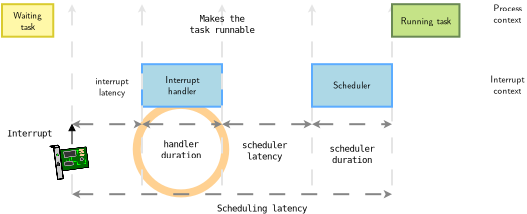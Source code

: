 <?xml version="1.0" encoding="UTF-8"?>
<dia:diagram xmlns:dia="http://www.lysator.liu.se/~alla/dia/">
  <dia:layer name="Background" visible="true" connectable="true" active="true">
    <dia:object type="Standard - Ellipse" version="0" id="O0">
      <dia:attribute name="obj_pos">
        <dia:point val="6.737,13.037"/>
      </dia:attribute>
      <dia:attribute name="obj_bb">
        <dia:rectangle val="6.537,12.838;11.363,17.663"/>
      </dia:attribute>
      <dia:attribute name="elem_corner">
        <dia:point val="6.737,13.037"/>
      </dia:attribute>
      <dia:attribute name="elem_width">
        <dia:real val="4.425"/>
      </dia:attribute>
      <dia:attribute name="elem_height">
        <dia:real val="4.425"/>
      </dia:attribute>
      <dia:attribute name="border_width">
        <dia:real val="0.4"/>
      </dia:attribute>
      <dia:attribute name="border_color">
        <dia:color val="#ffd192ff"/>
      </dia:attribute>
      <dia:attribute name="aspect">
        <dia:enum val="2"/>
      </dia:attribute>
    </dia:object>
    <dia:group>
      <dia:attribute name="meta">
        <dia:composite type="dict"/>
      </dia:attribute>
      <dia:attribute name="matrix"/>
      <dia:object type="Standard - Box" version="0" id="O1">
        <dia:attribute name="obj_pos">
          <dia:point val="7,11"/>
        </dia:attribute>
        <dia:attribute name="obj_bb">
          <dia:rectangle val="6.95,10.95;11.05,13.175"/>
        </dia:attribute>
        <dia:attribute name="elem_corner">
          <dia:point val="7,11"/>
        </dia:attribute>
        <dia:attribute name="elem_width">
          <dia:real val="4"/>
        </dia:attribute>
        <dia:attribute name="elem_height">
          <dia:real val="2.125"/>
        </dia:attribute>
        <dia:attribute name="border_width">
          <dia:real val="0.1"/>
        </dia:attribute>
        <dia:attribute name="border_color">
          <dia:color val="#5cacffff"/>
        </dia:attribute>
        <dia:attribute name="inner_color">
          <dia:color val="#add8e6ff"/>
        </dia:attribute>
        <dia:attribute name="show_background">
          <dia:boolean val="true"/>
        </dia:attribute>
      </dia:object>
      <dia:object type="Standard - Text" version="1" id="O2">
        <dia:attribute name="obj_pos">
          <dia:point val="9,11.937"/>
        </dia:attribute>
        <dia:attribute name="obj_bb">
          <dia:rectangle val="8.171,11.414;9.829,12.641"/>
        </dia:attribute>
        <dia:attribute name="text">
          <dia:composite type="text">
            <dia:attribute name="string">
              <dia:string>#Interrupt
handler#</dia:string>
            </dia:attribute>
            <dia:attribute name="font">
              <dia:font family="Latin Modern Sans" style="0" name="Courier"/>
            </dia:attribute>
            <dia:attribute name="height">
              <dia:real val="0.564"/>
            </dia:attribute>
            <dia:attribute name="pos">
              <dia:point val="9,11.937"/>
            </dia:attribute>
            <dia:attribute name="color">
              <dia:color val="#000000ff"/>
            </dia:attribute>
            <dia:attribute name="alignment">
              <dia:enum val="1"/>
            </dia:attribute>
          </dia:composite>
        </dia:attribute>
        <dia:attribute name="valign">
          <dia:enum val="3"/>
        </dia:attribute>
      </dia:object>
    </dia:group>
    <dia:object type="Standard - Line" version="0" id="O3">
      <dia:attribute name="obj_pos">
        <dia:point val="3.5,17.5"/>
      </dia:attribute>
      <dia:attribute name="obj_bb">
        <dia:rectangle val="3.45,17.288;19.55,17.712"/>
      </dia:attribute>
      <dia:attribute name="conn_endpoints">
        <dia:point val="3.5,17.5"/>
        <dia:point val="19.5,17.5"/>
      </dia:attribute>
      <dia:attribute name="numcp">
        <dia:int val="1"/>
      </dia:attribute>
      <dia:attribute name="line_color">
        <dia:color val="#868686ff"/>
      </dia:attribute>
      <dia:attribute name="line_width">
        <dia:real val="0.1"/>
      </dia:attribute>
      <dia:attribute name="line_style">
        <dia:enum val="1"/>
      </dia:attribute>
      <dia:attribute name="start_arrow">
        <dia:enum val="22"/>
      </dia:attribute>
      <dia:attribute name="start_arrow_length">
        <dia:real val="0.2"/>
      </dia:attribute>
      <dia:attribute name="start_arrow_width">
        <dia:real val="0.2"/>
      </dia:attribute>
      <dia:attribute name="end_arrow">
        <dia:enum val="22"/>
      </dia:attribute>
      <dia:attribute name="end_arrow_length">
        <dia:real val="0.2"/>
      </dia:attribute>
      <dia:attribute name="end_arrow_width">
        <dia:real val="0.2"/>
      </dia:attribute>
      <dia:attribute name="dashlength">
        <dia:real val="0.8"/>
      </dia:attribute>
    </dia:object>
    <dia:object type="Standard - Text" version="1" id="O4">
      <dia:attribute name="obj_pos">
        <dia:point val="1.37,14.461"/>
      </dia:attribute>
      <dia:attribute name="obj_bb">
        <dia:rectangle val="0.357,14.232;2.382,14.69"/>
      </dia:attribute>
      <dia:attribute name="text">
        <dia:composite type="text">
          <dia:attribute name="string">
            <dia:string>#Interrupt#</dia:string>
          </dia:attribute>
          <dia:attribute name="font">
            <dia:font family="Inconsolata" style="48" name="Courier"/>
          </dia:attribute>
          <dia:attribute name="height">
            <dia:real val="0.564"/>
          </dia:attribute>
          <dia:attribute name="pos">
            <dia:point val="1.37,14.61"/>
          </dia:attribute>
          <dia:attribute name="color">
            <dia:color val="#000000ff"/>
          </dia:attribute>
          <dia:attribute name="alignment">
            <dia:enum val="1"/>
          </dia:attribute>
        </dia:composite>
      </dia:attribute>
      <dia:attribute name="valign">
        <dia:enum val="2"/>
      </dia:attribute>
    </dia:object>
    <dia:object type="Standard - Line" version="0" id="O5">
      <dia:attribute name="obj_pos">
        <dia:point val="3.5,14"/>
      </dia:attribute>
      <dia:attribute name="obj_bb">
        <dia:rectangle val="3.45,13.788;7.05,14.212"/>
      </dia:attribute>
      <dia:attribute name="conn_endpoints">
        <dia:point val="3.5,14"/>
        <dia:point val="7,14"/>
      </dia:attribute>
      <dia:attribute name="numcp">
        <dia:int val="2"/>
      </dia:attribute>
      <dia:attribute name="line_color">
        <dia:color val="#868686ff"/>
      </dia:attribute>
      <dia:attribute name="line_width">
        <dia:real val="0.1"/>
      </dia:attribute>
      <dia:attribute name="line_style">
        <dia:enum val="1"/>
      </dia:attribute>
      <dia:attribute name="start_arrow">
        <dia:enum val="22"/>
      </dia:attribute>
      <dia:attribute name="start_arrow_length">
        <dia:real val="0.2"/>
      </dia:attribute>
      <dia:attribute name="start_arrow_width">
        <dia:real val="0.2"/>
      </dia:attribute>
      <dia:attribute name="end_arrow">
        <dia:enum val="22"/>
      </dia:attribute>
      <dia:attribute name="end_arrow_length">
        <dia:real val="0.2"/>
      </dia:attribute>
      <dia:attribute name="end_arrow_width">
        <dia:real val="0.2"/>
      </dia:attribute>
      <dia:attribute name="dashlength">
        <dia:real val="0.8"/>
      </dia:attribute>
    </dia:object>
    <dia:group>
      <dia:attribute name="meta">
        <dia:composite type="dict"/>
      </dia:attribute>
      <dia:attribute name="matrix">
        <dia:connections>
          <dia:connection handle="0" to="O6" connection="8"/>
        </dia:connections>
      </dia:attribute>
      <dia:object type="Standard - Box" version="0" id="O6">
        <dia:attribute name="obj_pos">
          <dia:point val="0,8"/>
        </dia:attribute>
        <dia:attribute name="obj_bb">
          <dia:rectangle val="-0.05,7.95;2.613,9.675"/>
        </dia:attribute>
        <dia:attribute name="elem_corner">
          <dia:point val="0,8"/>
        </dia:attribute>
        <dia:attribute name="elem_width">
          <dia:real val="2.563"/>
        </dia:attribute>
        <dia:attribute name="elem_height">
          <dia:real val="1.625"/>
        </dia:attribute>
        <dia:attribute name="border_width">
          <dia:real val="0.1"/>
        </dia:attribute>
        <dia:attribute name="border_color">
          <dia:color val="#d9cb2fff"/>
        </dia:attribute>
        <dia:attribute name="inner_color">
          <dia:color val="#fff8a8ff"/>
        </dia:attribute>
        <dia:attribute name="show_background">
          <dia:boolean val="true"/>
        </dia:attribute>
      </dia:object>
      <dia:object type="Standard - Text" version="1" id="O7">
        <dia:attribute name="obj_pos">
          <dia:point val="1.281,8.812"/>
        </dia:attribute>
        <dia:attribute name="obj_bb">
          <dia:rectangle val="0.548,8.199;2.015,9.426"/>
        </dia:attribute>
        <dia:attribute name="text">
          <dia:composite type="text">
            <dia:attribute name="string">
              <dia:string>#Waiting
task#</dia:string>
            </dia:attribute>
            <dia:attribute name="font">
              <dia:font family="Latin Modern Sans" style="0" name="Courier"/>
            </dia:attribute>
            <dia:attribute name="height">
              <dia:real val="0.564"/>
            </dia:attribute>
            <dia:attribute name="pos">
              <dia:point val="1.281,8.721"/>
            </dia:attribute>
            <dia:attribute name="color">
              <dia:color val="#000000ff"/>
            </dia:attribute>
            <dia:attribute name="alignment">
              <dia:enum val="1"/>
            </dia:attribute>
          </dia:composite>
        </dia:attribute>
        <dia:attribute name="valign">
          <dia:enum val="2"/>
        </dia:attribute>
      </dia:object>
    </dia:group>
    <dia:object type="Standard - Text" version="1" id="O8">
      <dia:attribute name="obj_pos">
        <dia:point val="25.346,8.363"/>
      </dia:attribute>
      <dia:attribute name="obj_bb">
        <dia:rectangle val="24.558,7.84;26.134,9.067"/>
      </dia:attribute>
      <dia:attribute name="text">
        <dia:composite type="text">
          <dia:attribute name="string">
            <dia:string>#Process 
context #</dia:string>
          </dia:attribute>
          <dia:attribute name="font">
            <dia:font family="Latin Modern Sans" style="0" name="Courier"/>
          </dia:attribute>
          <dia:attribute name="height">
            <dia:real val="0.564"/>
          </dia:attribute>
          <dia:attribute name="pos">
            <dia:point val="25.346,8.363"/>
          </dia:attribute>
          <dia:attribute name="color">
            <dia:color val="#000000ff"/>
          </dia:attribute>
          <dia:attribute name="alignment">
            <dia:enum val="1"/>
          </dia:attribute>
        </dia:composite>
      </dia:attribute>
      <dia:attribute name="valign">
        <dia:enum val="3"/>
      </dia:attribute>
    </dia:object>
    <dia:object type="Standard - Text" version="1" id="O9">
      <dia:attribute name="obj_pos">
        <dia:point val="25.346,11.912"/>
      </dia:attribute>
      <dia:attribute name="obj_bb">
        <dia:rectangle val="24.442,11.39;26.25,12.617"/>
      </dia:attribute>
      <dia:attribute name="text">
        <dia:composite type="text">
          <dia:attribute name="string">
            <dia:string>#Interrupt 
context #</dia:string>
          </dia:attribute>
          <dia:attribute name="font">
            <dia:font family="Latin Modern Sans" style="0" name="Courier"/>
          </dia:attribute>
          <dia:attribute name="height">
            <dia:real val="0.564"/>
          </dia:attribute>
          <dia:attribute name="pos">
            <dia:point val="25.346,11.912"/>
          </dia:attribute>
          <dia:attribute name="color">
            <dia:color val="#000000ff"/>
          </dia:attribute>
          <dia:attribute name="alignment">
            <dia:enum val="1"/>
          </dia:attribute>
        </dia:composite>
      </dia:attribute>
      <dia:attribute name="valign">
        <dia:enum val="3"/>
      </dia:attribute>
    </dia:object>
    <dia:object type="Standard - Text" version="1" id="O10">
      <dia:attribute name="obj_pos">
        <dia:point val="5.5,12"/>
      </dia:attribute>
      <dia:attribute name="obj_bb">
        <dia:rectangle val="4.68,11.477;6.32,12.704"/>
      </dia:attribute>
      <dia:attribute name="text">
        <dia:composite type="text">
          <dia:attribute name="string">
            <dia:string>#interrupt
latency#</dia:string>
          </dia:attribute>
          <dia:attribute name="font">
            <dia:font family="Latin Modern Sans" style="0" name="Courier"/>
          </dia:attribute>
          <dia:attribute name="height">
            <dia:real val="0.564"/>
          </dia:attribute>
          <dia:attribute name="pos">
            <dia:point val="5.5,12"/>
          </dia:attribute>
          <dia:attribute name="color">
            <dia:color val="#000000ff"/>
          </dia:attribute>
          <dia:attribute name="alignment">
            <dia:enum val="1"/>
          </dia:attribute>
        </dia:composite>
      </dia:attribute>
      <dia:attribute name="valign">
        <dia:enum val="3"/>
      </dia:attribute>
    </dia:object>
    <dia:object type="Standard - Text" version="1" id="O11">
      <dia:attribute name="obj_pos">
        <dia:point val="8.947,15.274"/>
      </dia:attribute>
      <dia:attribute name="obj_bb">
        <dia:rectangle val="8.047,14.763;9.848,15.785"/>
      </dia:attribute>
      <dia:attribute name="text">
        <dia:composite type="text">
          <dia:attribute name="string">
            <dia:string>#handler
duration#</dia:string>
          </dia:attribute>
          <dia:attribute name="font">
            <dia:font family="Inconsolata" style="48" name="Courier"/>
          </dia:attribute>
          <dia:attribute name="height">
            <dia:real val="0.564"/>
          </dia:attribute>
          <dia:attribute name="pos">
            <dia:point val="8.947,15.14"/>
          </dia:attribute>
          <dia:attribute name="color">
            <dia:color val="#000000ff"/>
          </dia:attribute>
          <dia:attribute name="alignment">
            <dia:enum val="1"/>
          </dia:attribute>
        </dia:composite>
      </dia:attribute>
      <dia:attribute name="valign">
        <dia:enum val="2"/>
      </dia:attribute>
    </dia:object>
    <dia:object type="Standard - Text" version="1" id="O12">
      <dia:attribute name="obj_pos">
        <dia:point val="13.131,15.329"/>
      </dia:attribute>
      <dia:attribute name="obj_bb">
        <dia:rectangle val="12.119,14.818;14.144,15.84"/>
      </dia:attribute>
      <dia:attribute name="text">
        <dia:composite type="text">
          <dia:attribute name="string">
            <dia:string>#scheduler
latency#</dia:string>
          </dia:attribute>
          <dia:attribute name="font">
            <dia:font family="Inconsolata" style="48" name="Courier"/>
          </dia:attribute>
          <dia:attribute name="height">
            <dia:real val="0.564"/>
          </dia:attribute>
          <dia:attribute name="pos">
            <dia:point val="13.131,15.195"/>
          </dia:attribute>
          <dia:attribute name="color">
            <dia:color val="#000000ff"/>
          </dia:attribute>
          <dia:attribute name="alignment">
            <dia:enum val="1"/>
          </dia:attribute>
        </dia:composite>
      </dia:attribute>
      <dia:attribute name="valign">
        <dia:enum val="2"/>
      </dia:attribute>
    </dia:object>
    <dia:object type="Standard - Text" version="1" id="O13">
      <dia:attribute name="obj_pos">
        <dia:point val="17.5,15.5"/>
      </dia:attribute>
      <dia:attribute name="obj_bb">
        <dia:rectangle val="16.488,14.989;18.512,16.011"/>
      </dia:attribute>
      <dia:attribute name="text">
        <dia:composite type="text">
          <dia:attribute name="string">
            <dia:string>#scheduler
duration#</dia:string>
          </dia:attribute>
          <dia:attribute name="font">
            <dia:font family="Inconsolata" style="48" name="Courier"/>
          </dia:attribute>
          <dia:attribute name="height">
            <dia:real val="0.564"/>
          </dia:attribute>
          <dia:attribute name="pos">
            <dia:point val="17.5,15.367"/>
          </dia:attribute>
          <dia:attribute name="color">
            <dia:color val="#000000ff"/>
          </dia:attribute>
          <dia:attribute name="alignment">
            <dia:enum val="1"/>
          </dia:attribute>
        </dia:composite>
      </dia:attribute>
      <dia:attribute name="valign">
        <dia:enum val="2"/>
      </dia:attribute>
    </dia:object>
    <dia:object type="Standard - Text" version="1" id="O14">
      <dia:attribute name="obj_pos">
        <dia:point val="12.998,18.213"/>
      </dia:attribute>
      <dia:attribute name="obj_bb">
        <dia:rectangle val="10.973,17.985;15.023,18.442"/>
      </dia:attribute>
      <dia:attribute name="text">
        <dia:composite type="text">
          <dia:attribute name="string">
            <dia:string>#Scheduling latency#</dia:string>
          </dia:attribute>
          <dia:attribute name="font">
            <dia:font family="Inconsolata" style="48" name="Courier"/>
          </dia:attribute>
          <dia:attribute name="height">
            <dia:real val="0.564"/>
          </dia:attribute>
          <dia:attribute name="pos">
            <dia:point val="12.998,18.362"/>
          </dia:attribute>
          <dia:attribute name="color">
            <dia:color val="#000000ff"/>
          </dia:attribute>
          <dia:attribute name="alignment">
            <dia:enum val="1"/>
          </dia:attribute>
        </dia:composite>
      </dia:attribute>
      <dia:attribute name="valign">
        <dia:enum val="2"/>
      </dia:attribute>
    </dia:object>
    <dia:object type="Standard - Line" version="0" id="O15">
      <dia:attribute name="obj_pos">
        <dia:point val="3.5,15"/>
      </dia:attribute>
      <dia:attribute name="obj_bb">
        <dia:rectangle val="3.31,13.969;3.69,15.025"/>
      </dia:attribute>
      <dia:attribute name="conn_endpoints">
        <dia:point val="3.5,15"/>
        <dia:point val="3.5,14"/>
      </dia:attribute>
      <dia:attribute name="numcp">
        <dia:int val="1"/>
      </dia:attribute>
      <dia:attribute name="line_width">
        <dia:real val="0.05"/>
      </dia:attribute>
      <dia:attribute name="end_arrow">
        <dia:enum val="3"/>
      </dia:attribute>
      <dia:attribute name="end_arrow_length">
        <dia:real val="0.3"/>
      </dia:attribute>
      <dia:attribute name="end_arrow_width">
        <dia:real val="0.3"/>
      </dia:attribute>
    </dia:object>
    <dia:object type="Standard - Line" version="0" id="O16">
      <dia:attribute name="obj_pos">
        <dia:point val="3.5,8"/>
      </dia:attribute>
      <dia:attribute name="obj_bb">
        <dia:rectangle val="3.288,7.95;3.712,14.05"/>
      </dia:attribute>
      <dia:attribute name="conn_endpoints">
        <dia:point val="3.5,8"/>
        <dia:point val="3.5,14"/>
      </dia:attribute>
      <dia:attribute name="numcp">
        <dia:int val="1"/>
      </dia:attribute>
      <dia:attribute name="line_color">
        <dia:color val="#e5e5e5ff"/>
      </dia:attribute>
      <dia:attribute name="line_width">
        <dia:real val="0.1"/>
      </dia:attribute>
      <dia:attribute name="line_style">
        <dia:enum val="1"/>
      </dia:attribute>
      <dia:attribute name="start_arrow">
        <dia:enum val="22"/>
      </dia:attribute>
      <dia:attribute name="start_arrow_length">
        <dia:real val="0.2"/>
      </dia:attribute>
      <dia:attribute name="start_arrow_width">
        <dia:real val="0.2"/>
      </dia:attribute>
      <dia:attribute name="dashlength">
        <dia:real val="0.8"/>
      </dia:attribute>
    </dia:object>
    <dia:object type="Standard - Line" version="0" id="O17">
      <dia:attribute name="obj_pos">
        <dia:point val="7,8"/>
      </dia:attribute>
      <dia:attribute name="obj_bb">
        <dia:rectangle val="6.788,7.95;7.212,17.55"/>
      </dia:attribute>
      <dia:attribute name="conn_endpoints">
        <dia:point val="7,8"/>
        <dia:point val="7,17.5"/>
      </dia:attribute>
      <dia:attribute name="numcp">
        <dia:int val="1"/>
      </dia:attribute>
      <dia:attribute name="line_color">
        <dia:color val="#e5e5e5ff"/>
      </dia:attribute>
      <dia:attribute name="line_width">
        <dia:real val="0.1"/>
      </dia:attribute>
      <dia:attribute name="line_style">
        <dia:enum val="1"/>
      </dia:attribute>
      <dia:attribute name="start_arrow">
        <dia:enum val="22"/>
      </dia:attribute>
      <dia:attribute name="start_arrow_length">
        <dia:real val="0.2"/>
      </dia:attribute>
      <dia:attribute name="start_arrow_width">
        <dia:real val="0.2"/>
      </dia:attribute>
      <dia:attribute name="dashlength">
        <dia:real val="0.8"/>
      </dia:attribute>
    </dia:object>
    <dia:object type="Standard - Line" version="0" id="O18">
      <dia:attribute name="obj_pos">
        <dia:point val="11,8"/>
      </dia:attribute>
      <dia:attribute name="obj_bb">
        <dia:rectangle val="10.788,7.95;11.212,17.55"/>
      </dia:attribute>
      <dia:attribute name="conn_endpoints">
        <dia:point val="11,8"/>
        <dia:point val="11,17.5"/>
      </dia:attribute>
      <dia:attribute name="numcp">
        <dia:int val="1"/>
      </dia:attribute>
      <dia:attribute name="line_color">
        <dia:color val="#e5e5e5ff"/>
      </dia:attribute>
      <dia:attribute name="line_width">
        <dia:real val="0.1"/>
      </dia:attribute>
      <dia:attribute name="line_style">
        <dia:enum val="1"/>
      </dia:attribute>
      <dia:attribute name="start_arrow">
        <dia:enum val="22"/>
      </dia:attribute>
      <dia:attribute name="start_arrow_length">
        <dia:real val="0.2"/>
      </dia:attribute>
      <dia:attribute name="start_arrow_width">
        <dia:real val="0.2"/>
      </dia:attribute>
      <dia:attribute name="dashlength">
        <dia:real val="0.8"/>
      </dia:attribute>
    </dia:object>
    <dia:object type="Standard - Line" version="0" id="O19">
      <dia:attribute name="obj_pos">
        <dia:point val="15.5,8"/>
      </dia:attribute>
      <dia:attribute name="obj_bb">
        <dia:rectangle val="15.288,7.95;15.712,17.55"/>
      </dia:attribute>
      <dia:attribute name="conn_endpoints">
        <dia:point val="15.5,8"/>
        <dia:point val="15.5,17.5"/>
      </dia:attribute>
      <dia:attribute name="numcp">
        <dia:int val="1"/>
      </dia:attribute>
      <dia:attribute name="line_color">
        <dia:color val="#e5e5e5ff"/>
      </dia:attribute>
      <dia:attribute name="line_width">
        <dia:real val="0.1"/>
      </dia:attribute>
      <dia:attribute name="line_style">
        <dia:enum val="1"/>
      </dia:attribute>
      <dia:attribute name="start_arrow">
        <dia:enum val="22"/>
      </dia:attribute>
      <dia:attribute name="start_arrow_length">
        <dia:real val="0.2"/>
      </dia:attribute>
      <dia:attribute name="start_arrow_width">
        <dia:real val="0.2"/>
      </dia:attribute>
      <dia:attribute name="dashlength">
        <dia:real val="0.8"/>
      </dia:attribute>
    </dia:object>
    <dia:object type="Standard - Line" version="0" id="O20">
      <dia:attribute name="obj_pos">
        <dia:point val="19.5,8"/>
      </dia:attribute>
      <dia:attribute name="obj_bb">
        <dia:rectangle val="19.288,7.95;19.712,17.55"/>
      </dia:attribute>
      <dia:attribute name="conn_endpoints">
        <dia:point val="19.5,8"/>
        <dia:point val="19.5,17.5"/>
      </dia:attribute>
      <dia:attribute name="numcp">
        <dia:int val="1"/>
      </dia:attribute>
      <dia:attribute name="line_color">
        <dia:color val="#e5e5e5ff"/>
      </dia:attribute>
      <dia:attribute name="line_width">
        <dia:real val="0.1"/>
      </dia:attribute>
      <dia:attribute name="line_style">
        <dia:enum val="1"/>
      </dia:attribute>
      <dia:attribute name="start_arrow">
        <dia:enum val="22"/>
      </dia:attribute>
      <dia:attribute name="start_arrow_length">
        <dia:real val="0.2"/>
      </dia:attribute>
      <dia:attribute name="start_arrow_width">
        <dia:real val="0.2"/>
      </dia:attribute>
      <dia:attribute name="dashlength">
        <dia:real val="0.8"/>
      </dia:attribute>
      <dia:connections>
        <dia:connection handle="0" to="O23" connection="0"/>
      </dia:connections>
    </dia:object>
    <dia:group>
      <dia:attribute name="meta">
        <dia:composite type="dict"/>
      </dia:attribute>
      <dia:attribute name="matrix"/>
      <dia:object type="Standard - Box" version="0" id="O21">
        <dia:attribute name="obj_pos">
          <dia:point val="15.5,11"/>
        </dia:attribute>
        <dia:attribute name="obj_bb">
          <dia:rectangle val="15.45,10.95;19.55,13.175"/>
        </dia:attribute>
        <dia:attribute name="elem_corner">
          <dia:point val="15.5,11"/>
        </dia:attribute>
        <dia:attribute name="elem_width">
          <dia:real val="4"/>
        </dia:attribute>
        <dia:attribute name="elem_height">
          <dia:real val="2.125"/>
        </dia:attribute>
        <dia:attribute name="border_width">
          <dia:real val="0.1"/>
        </dia:attribute>
        <dia:attribute name="border_color">
          <dia:color val="#5cacffff"/>
        </dia:attribute>
        <dia:attribute name="inner_color">
          <dia:color val="#add8e6ff"/>
        </dia:attribute>
        <dia:attribute name="show_background">
          <dia:boolean val="true"/>
        </dia:attribute>
      </dia:object>
      <dia:object type="Standard - Text" version="1" id="O22">
        <dia:attribute name="obj_pos">
          <dia:point val="17.493,12.219"/>
        </dia:attribute>
        <dia:attribute name="obj_bb">
          <dia:rectangle val="16.588,11.696;18.398,12.359"/>
        </dia:attribute>
        <dia:attribute name="text">
          <dia:composite type="text">
            <dia:attribute name="string">
              <dia:string>#Scheduler#</dia:string>
            </dia:attribute>
            <dia:attribute name="font">
              <dia:font family="Latin Modern Sans" style="0" name="Courier"/>
            </dia:attribute>
            <dia:attribute name="height">
              <dia:real val="0.564"/>
            </dia:attribute>
            <dia:attribute name="pos">
              <dia:point val="17.493,12.219"/>
            </dia:attribute>
            <dia:attribute name="color">
              <dia:color val="#000000ff"/>
            </dia:attribute>
            <dia:attribute name="alignment">
              <dia:enum val="1"/>
            </dia:attribute>
          </dia:composite>
        </dia:attribute>
        <dia:attribute name="valign">
          <dia:enum val="3"/>
        </dia:attribute>
      </dia:object>
    </dia:group>
    <dia:group>
      <dia:attribute name="meta">
        <dia:composite type="dict"/>
      </dia:attribute>
      <dia:attribute name="matrix">
        <dia:connections>
          <dia:connection handle="0" to="O23" connection="8"/>
        </dia:connections>
      </dia:attribute>
      <dia:object type="Standard - Box" version="0" id="O23">
        <dia:attribute name="obj_pos">
          <dia:point val="19.5,8"/>
        </dia:attribute>
        <dia:attribute name="obj_bb">
          <dia:rectangle val="19.45,7.95;22.922,9.675"/>
        </dia:attribute>
        <dia:attribute name="elem_corner">
          <dia:point val="19.5,8"/>
        </dia:attribute>
        <dia:attribute name="elem_width">
          <dia:real val="3.372"/>
        </dia:attribute>
        <dia:attribute name="elem_height">
          <dia:real val="1.625"/>
        </dia:attribute>
        <dia:attribute name="border_width">
          <dia:real val="0.1"/>
        </dia:attribute>
        <dia:attribute name="border_color">
          <dia:color val="#6a8954ff"/>
        </dia:attribute>
        <dia:attribute name="inner_color">
          <dia:color val="#c5e387ff"/>
        </dia:attribute>
        <dia:attribute name="show_background">
          <dia:boolean val="true"/>
        </dia:attribute>
      </dia:object>
      <dia:object type="Standard - Text" version="1" id="O24">
        <dia:attribute name="obj_pos">
          <dia:point val="21.186,8.812"/>
        </dia:attribute>
        <dia:attribute name="obj_bb">
          <dia:rectangle val="19.954,8.481;22.419,9.144"/>
        </dia:attribute>
        <dia:attribute name="text">
          <dia:composite type="text">
            <dia:attribute name="string">
              <dia:string>#Running task#</dia:string>
            </dia:attribute>
            <dia:attribute name="font">
              <dia:font family="Latin Modern Sans" style="0" name="Courier"/>
            </dia:attribute>
            <dia:attribute name="height">
              <dia:real val="0.564"/>
            </dia:attribute>
            <dia:attribute name="pos">
              <dia:point val="21.186,9.004"/>
            </dia:attribute>
            <dia:attribute name="color">
              <dia:color val="#000000ff"/>
            </dia:attribute>
            <dia:attribute name="alignment">
              <dia:enum val="1"/>
            </dia:attribute>
          </dia:composite>
        </dia:attribute>
        <dia:attribute name="valign">
          <dia:enum val="2"/>
        </dia:attribute>
      </dia:object>
    </dia:group>
    <dia:object type="Standard - Text" version="1" id="O25">
      <dia:attribute name="obj_pos">
        <dia:point val="11,9"/>
      </dia:attribute>
      <dia:attribute name="obj_bb">
        <dia:rectangle val="9.537,8.489;12.463,9.511"/>
      </dia:attribute>
      <dia:attribute name="text">
        <dia:composite type="text">
          <dia:attribute name="string">
            <dia:string>#Makes the
task runnable#</dia:string>
          </dia:attribute>
          <dia:attribute name="font">
            <dia:font family="Inconsolata" style="48" name="Courier"/>
          </dia:attribute>
          <dia:attribute name="height">
            <dia:real val="0.564"/>
          </dia:attribute>
          <dia:attribute name="pos">
            <dia:point val="11,8.867"/>
          </dia:attribute>
          <dia:attribute name="color">
            <dia:color val="#000000ff"/>
          </dia:attribute>
          <dia:attribute name="alignment">
            <dia:enum val="1"/>
          </dia:attribute>
        </dia:composite>
      </dia:attribute>
      <dia:attribute name="valign">
        <dia:enum val="2"/>
      </dia:attribute>
    </dia:object>
    <dia:object type="Standard - Line" version="0" id="O26">
      <dia:attribute name="obj_pos">
        <dia:point val="7,14"/>
      </dia:attribute>
      <dia:attribute name="obj_bb">
        <dia:rectangle val="6.95,13.788;11.05,14.212"/>
      </dia:attribute>
      <dia:attribute name="conn_endpoints">
        <dia:point val="7,14"/>
        <dia:point val="11,14"/>
      </dia:attribute>
      <dia:attribute name="numcp">
        <dia:int val="2"/>
      </dia:attribute>
      <dia:attribute name="line_color">
        <dia:color val="#868686ff"/>
      </dia:attribute>
      <dia:attribute name="line_width">
        <dia:real val="0.1"/>
      </dia:attribute>
      <dia:attribute name="line_style">
        <dia:enum val="1"/>
      </dia:attribute>
      <dia:attribute name="start_arrow">
        <dia:enum val="22"/>
      </dia:attribute>
      <dia:attribute name="start_arrow_length">
        <dia:real val="0.2"/>
      </dia:attribute>
      <dia:attribute name="start_arrow_width">
        <dia:real val="0.2"/>
      </dia:attribute>
      <dia:attribute name="end_arrow">
        <dia:enum val="22"/>
      </dia:attribute>
      <dia:attribute name="end_arrow_length">
        <dia:real val="0.2"/>
      </dia:attribute>
      <dia:attribute name="end_arrow_width">
        <dia:real val="0.2"/>
      </dia:attribute>
      <dia:attribute name="dashlength">
        <dia:real val="0.8"/>
      </dia:attribute>
    </dia:object>
    <dia:object type="Standard - Line" version="0" id="O27">
      <dia:attribute name="obj_pos">
        <dia:point val="11,14"/>
      </dia:attribute>
      <dia:attribute name="obj_bb">
        <dia:rectangle val="10.95,13.788;15.55,14.212"/>
      </dia:attribute>
      <dia:attribute name="conn_endpoints">
        <dia:point val="11,14"/>
        <dia:point val="15.5,14"/>
      </dia:attribute>
      <dia:attribute name="numcp">
        <dia:int val="2"/>
      </dia:attribute>
      <dia:attribute name="line_color">
        <dia:color val="#868686ff"/>
      </dia:attribute>
      <dia:attribute name="line_width">
        <dia:real val="0.1"/>
      </dia:attribute>
      <dia:attribute name="line_style">
        <dia:enum val="1"/>
      </dia:attribute>
      <dia:attribute name="start_arrow">
        <dia:enum val="22"/>
      </dia:attribute>
      <dia:attribute name="start_arrow_length">
        <dia:real val="0.2"/>
      </dia:attribute>
      <dia:attribute name="start_arrow_width">
        <dia:real val="0.2"/>
      </dia:attribute>
      <dia:attribute name="end_arrow">
        <dia:enum val="22"/>
      </dia:attribute>
      <dia:attribute name="end_arrow_length">
        <dia:real val="0.2"/>
      </dia:attribute>
      <dia:attribute name="end_arrow_width">
        <dia:real val="0.2"/>
      </dia:attribute>
      <dia:attribute name="dashlength">
        <dia:real val="0.8"/>
      </dia:attribute>
    </dia:object>
    <dia:object type="Standard - Line" version="0" id="O28">
      <dia:attribute name="obj_pos">
        <dia:point val="15.5,14"/>
      </dia:attribute>
      <dia:attribute name="obj_bb">
        <dia:rectangle val="15.45,13.788;19.55,14.212"/>
      </dia:attribute>
      <dia:attribute name="conn_endpoints">
        <dia:point val="15.5,14"/>
        <dia:point val="19.5,14"/>
      </dia:attribute>
      <dia:attribute name="numcp">
        <dia:int val="2"/>
      </dia:attribute>
      <dia:attribute name="line_color">
        <dia:color val="#868686ff"/>
      </dia:attribute>
      <dia:attribute name="line_width">
        <dia:real val="0.1"/>
      </dia:attribute>
      <dia:attribute name="line_style">
        <dia:enum val="1"/>
      </dia:attribute>
      <dia:attribute name="start_arrow">
        <dia:enum val="22"/>
      </dia:attribute>
      <dia:attribute name="start_arrow_length">
        <dia:real val="0.2"/>
      </dia:attribute>
      <dia:attribute name="start_arrow_width">
        <dia:real val="0.2"/>
      </dia:attribute>
      <dia:attribute name="end_arrow">
        <dia:enum val="22"/>
      </dia:attribute>
      <dia:attribute name="end_arrow_length">
        <dia:real val="0.2"/>
      </dia:attribute>
      <dia:attribute name="end_arrow_width">
        <dia:real val="0.2"/>
      </dia:attribute>
      <dia:attribute name="dashlength">
        <dia:real val="0.8"/>
      </dia:attribute>
    </dia:object>
    <dia:object type="Standard - Line" version="0" id="O29">
      <dia:attribute name="obj_pos">
        <dia:point val="3.5,16.5"/>
      </dia:attribute>
      <dia:attribute name="obj_bb">
        <dia:rectangle val="3.45,16.451;3.55,17.55"/>
      </dia:attribute>
      <dia:attribute name="conn_endpoints">
        <dia:point val="3.5,16.5"/>
        <dia:point val="3.5,17.5"/>
      </dia:attribute>
      <dia:attribute name="numcp">
        <dia:int val="1"/>
      </dia:attribute>
      <dia:attribute name="line_color">
        <dia:color val="#e5e5e5ff"/>
      </dia:attribute>
      <dia:attribute name="line_width">
        <dia:real val="0.1"/>
      </dia:attribute>
    </dia:object>
    <dia:group>
      <dia:attribute name="meta">
        <dia:composite type="dict">
          <dia:attribute name="id">
            <dia:string>#Background#</dia:string>
          </dia:attribute>
        </dia:composite>
      </dia:attribute>
      <dia:attribute name="matrix"/>
      <dia:object type="Standard - Image" version="0" id="O30">
        <dia:attribute name="obj_pos">
          <dia:point val="2.372,15.015"/>
        </dia:attribute>
        <dia:attribute name="obj_bb">
          <dia:rectangle val="2.372,15.015;4.372,16.795"/>
        </dia:attribute>
        <dia:attribute name="elem_corner">
          <dia:point val="2.372,15.015"/>
        </dia:attribute>
        <dia:attribute name="elem_width">
          <dia:real val="2"/>
        </dia:attribute>
        <dia:attribute name="elem_height">
          <dia:real val="1.779"/>
        </dia:attribute>
        <dia:attribute name="draw_border">
          <dia:boolean val="false"/>
        </dia:attribute>
        <dia:attribute name="keep_aspect">
          <dia:boolean val="true"/>
        </dia:attribute>
        <dia:attribute name="inline_data">
          <dia:boolean val="true"/>
        </dia:attribute>
        <dia:attribute name="pixbuf">
          <dia:composite type="pixbuf">
            <dia:attribute name="data">
              <dia:data>iVBORw0KGgoAAAANSUhEUgAAB/YAAAcVCAYAAACZXjjpAAAABHNCSVQICAgIfAhkiAAAIABJREFU
eJzs3XucnAV99/3PNXvMnrIJyWYPyWbDqZaCB5STKOIJLSKotAiJiqWCeEDAR6voU8F6Kz7W3orF
E8WCiPYuVVut2moFLXiCRrQWLHpXQCRhQxIgCTltNjvPH1cWNsnOZHfn8Jtr5vN+va7X7iSbmS9k
szs73+v3uxIkSao9CdAFLAK6gVZgAtgObALWA7vC0kmSJEmSJEmSJFVREh1AktSwuoEVwMiUt5Pv
H7zn94tZA/wPcBfwU+A24DdAvhJhJUmSJEmSJEmSoljsS5IqpYO9y/p93y6swGP+Fvgm8GXgVmB3
BR5DkiRJkiRJkiSpqiz2JUlz1Q4MM31pPwL0BeWatAb4HPAZ4KHgLJIkSZIkSZIkSXNmsS9JKqQF
WEbh4n4wKNds7QI+D3wIuC84iyRJkiRJkiRJ0qxZ7EtS42oCllJ4Vf4QkIuJVhG7gE8C7wceC84i
SZIkSZIkSZI0Yxb7klS/csAAhYv7ZUBzTLRQDwMXATdFB5EkSZIkSZIkSZoJi31Jyq6E9Dr2hVbl
LwdaY6Jlwk3AG3F6X5IkSZIkSZIk1TiLfUmqXQlwEHuX9fu+Py8iWB25D3gl8J/RQSRJkiRJkiRJ
kgqx2JekWL0UXpU/AnTFxGoo24CVwNeig0iSJEmSJEmSJE3HYl+SKquL/cv6qe/3xsTSPiaAC4G/
iQ4iSZIkSZIkSZK0L4t9SSrNPPYv66e+PSgmlubozcCno0NIkiRJkiRJkiRNZbEvScW1AcMUXpW/
JCiXKudc4IboEJIkSZIkSZIkSZMs9iU1uhZgKYWL+0H8WtloxoGXAjdHB5EkSZIkSZIkSQLLKkn1
rwkYovCq/KVALiaaatgW4NnAXdFBJEmSJEmSJEmSLPYlZV0O6KdwcT8MNMdEUx3oBTZFh5AkSZIk
SZIkSY3NYl9SrUuAxRRelb8caIuJpgbh90pJkiRJkiRJkhTKskJStARYyN5l/b7vd0QEk/b4FPCW
6BCSJEmSJEmSJKlxWexLqob5FF6VPwJ0x8SSZuxo4GfRISRJkiRJkiRJUmOy2JdUDl1MP2k/+f6C
kFRSefUCm6JDSJIkSZIkSZKkxmOxL2km5pFey36E6afuFwXlkqrpG8DpQD46iCRJkiRJkiRJaiwW
+5IAWoFhCq/K7w/KJdWatwMfiw4hSZIkSZIkSZIai8W+1FgS4FDgROBZwFF7bg/g1wNpJiaAk4Af
RgeRJEmSJEmSJEmNwyJPqn9NwPOAPwJOA5bFxpEybw1wNPBwdBBJkiRJkiRJktQYLPal+jUAXAic
BywNziLVm+8CLwV2RweRJEmSJEmSJEn1ryk6gKSyGwE+AlwPvADoiQwj1amD97z9fmQISZIkSZIk
SZLUGJzYl+pHL/A+4K1AS3AWqRHkgVOBf40OIkmSJEmSJEmS6pvFvlQfzgI+ASyJDiI1mEeAZwAP
RAeRJEmSJEmSJEn1KxcdQFJJeoG/A/4eS30pwkLgH4DW6CCSJEmSJEmSJKl+NUUHkDRnTwNuAZ4b
HURqcEOkJ9n8S3QQSZIkSZIkSZJUnyz2pWw6A/gW0BcdRBIAxwG/Au6KDiJJkiRJkiRJkupPEh1A
0qydD3wGL6Uh1ZqtwDHAf0cHkSRJkiRJkiRJ9cViUMqWNwHX4L9dqRZ1Al/e81aSJEmSJEmSJKls
XMUvZcdrgWujQ0gqajGwHPjH6CCSJEmSJEmSJKl+WOxL2fBC4B9wUl/KgqcCDwE/jQ4iSZIkSZIk
SZLqQxIdQNIBHQysBhZEB5E0Y2PAiaT/diVJkiRJkiRJkkpisa9G0g0sArqANmAC2A5sAtYDu+Ki
FdQB/Ah4WnQQSbP2W+Bo4JHoIJIkSZIkSZIkKdss9lUvOoFlwNI9b5dNc7vnAPexBvgf4C7SFdq3
Ab8B8pWJfEAJcD3wuqDHl1S6bwBnkJ5IJEmSJEmSJEmSNCcW+8qCeaQFfbHSvlJr6n8LfBP4MnAr
sLtCjzOdC4FPV/HxJFXGZcCHo0NIkiRJkiRJkqTssthXtDZgiOLT9ovC0u1tDfA54DPAQxV+rONI
Nwa0VPhxJFXeBPAi4HvRQSRJkiRJkiRJUjZZ7KuSWoBBpi/tJ39tSVi6udsFfB74EHBfBe6/j/RS
AEsrcN+SYjwMPANYGx1EkiRJkiRJkiRlj8W+5qoJGGD6tfiTtweo78+xXcAngfcDj5XpPpuB7wDP
L9P9SaodtwEvAMajg0iSJEmSJEmSpGyp59JVc5cjnaQvdD37ZaSlfVNUwBrzMHARcFMZ7uvDwLvK
cD+SatNH8N+4JEmSJEmSJEmaJYv9xpMAiyle2g+RTo5rdm4C3sjcp/dfBXylfHEk1ahXAF+LDiFJ
kiRJkiRJkrLDYr++JMBBTL8Wf+r7rVEBG8R5wHWz/DO/B/wH0F3+OJJqzBhwBPCb6CCSJEmSJEmS
JCkbLPazIwF6KXw9+8m386ICai//DJw+w4/tAm4nLfokNYa1wKHA9uggkiRJkiRJkiSp9lns144e
pi/tp/5aZ1g6zVUHxYu7BPg74NXViSOphvwbcEp0CEmSJEmSJEmSVPss9qujk8LXs5+83ROWTpV2
CHBvgd+7GPh4FbNIqi1XAO+PDiFJkiRJkiRJkmqbxX7p5rH/Nez3Le4XhKVTrXg58I19fu25wC1A
c/XjSKohLwG+Ex1CkiRJkiRJkiTVLov94tqAIQqX9suAg8LSKWs+CFwO7AYGgDuB/tBEkmrFADAa
HUKSJEmSJEmSJNWmRi72W4BBpl+LP3n0haVTvfoucC7w98BzgrNIqi1NwER0CEmSJEmSJEmSVHvq
tdhvJp1+LHQ9+2Wkk9L1+t8vScqe9XhCmSRJkiRJkiRJmkYWi+0caSlfrLQfIJ18lCQpS/5f0st2
SJIkSZIkSZIkPaHWiv0csJjp1+JP3h4inciXJKkePQP4eXQISZIkSZIkSZJUOyKK/XnAUcAfAIcA
IzxZ2i8FWgMySZJUSxYDG6JDSJIkSZIkSZKk2lCNYr8JOBH4Q+CFpJOITtxLklTYncDxwK7oIJIk
SZIkSZIkKV4li/2nAX8KvBroq+DjSJJUjz4JvDU6hCRJkiRJkiRJilfuYj8BXg68E3hOme9bkqRG
80bgmugQkiRJkiRJkiQpVjmL/VOAD5Ou2pckSaUbB14A3BYdRJIkSZIkSZIkxSlHsb8c+GvSSX1J
klRe64FjgN9GB5EkSZIkSZIkSTFyJfzZhHRF8N1Y6kuSVCmLgX8COqODSJIkSZIkSZKkGHMt9nuB
rwCfwaJBkqRKezpwHeW9hI4kSZIkSZIkScqIpjn8mcOBW4DnlDmLJEkq7A+AXcBt0UEkSZIkSZIk
SVJ1zbbYPwH4HrC0AlkkSVJxLwB+DvwqOogkSZIkSZIkSaqe2az0fT7wDaCjQlkkSdKBPU56ot1d
0UEkSZIkSZIkSVJ1zLTYPxH4Dpb6kiTVgnuBY4GN0UEkSZIkSZIkSVLl5WbwMX+Ak/qSJNWSg4G/
B5qjg0iSJEmSJEmSpMprOsDvHwR8DxioQhZJkjRzBwO9wL9GB5EkSZIkSZIkSZVVrNjPAV8FnlWl
LJIkaXaOAx4EfhYdRJIkSZIkSZIkVU6xVfz/D/CSagWRJElz8mngxOgQkiRJkiRJkiSpcpICv34E
6fRfaxWzSJKkuXmYdMPO76KDSJIkSZIkSZKk8ptuYj8BPoulviRJWdEH/BPQER1EkiRJkiRJkiSV
33TF/jnAc6odRJIkleRo4HMU3sYjSZIkSZIkSZIyqmmf263APwK9AVkkSVJpjgR2Aj+IDiJJkiRJ
kiRJkspn34n984CRgBySJKk8Pgi8PDqEJEmSJEmSJEkqn6nrepuAXwGHBGWRJGXfBuA+4P593m4E
vgwMRwVrMFuA44FfRgeRJEmSJEmSJEmlm1rsvxz4elQQSVImPMrepf2+7z9e5M/+AXAH0FG5eJri
f4BjSf/OJEmSJEmSJElShk0t9r+Oq3slqdE9TlrUTzd1fz+wqcT7fy1wQ4n3oZn7N+BUYDw6iCRJ
kiRJkiRJmrvJYv8gYBRoDswiSaq87RQu7e8HHgHypTzA3Xff3bpp06bhlpaWkVwut2J8fHykqalp
ZGJiYkUulxv50Ic+NPDVr361lIfQ7HwMeHt0CEmSJEmSJEmSNHeTxf55wOcig0iSymKM/VfkT327
nhKL+yuuuKL5JS95ydKWlpYVExMTI7lcbkWSJCP5fH5FPp8fSZJkiL03wuwdcGyM8847j3vuuaeU
GJqdPwGujw4hSZIkSZIkSZLmZrJ4+SrwysggkqQZGQceoPDU/SgwUcoD3HTTTU1LliwZ7OrqGhkf
H1+RJMlILpebLO1X5PP5pUmSNJXyGGvXrmXVqlVs2bKllLvRzI0BJwM/Ds4hSZIkSZIkSZLmIAGa
gA1Ab3AWSVJayj9I4eJ+DbC7lAfI5/O5n/3sZ/07duwYaWtr229VPjAMtJTyGDNx66238va3uyG+
ikaBZ5F+DkmSJEmSJEmSpAxJgKOAX0QHkaQGkQfWUnhV/oPArpIeIJ9PfvGLXyzetWtXoVX5y4G2
Uh6jXK6++mquv/766BiNZDVwErA9OogkSZIkSZIkSZq5BDgP+Fx0EEmqI+t4sqy/n72L+weAnaXc
eT6fT26++eaFCxYsGNm1a9eKXC6376r8kSRJ5pX0X1Alu3fv5k1vehN33nlndJRG8kXgtaQnmUiS
JEmSJEmSpAxIgP8NXBodRJIyZCOFV+X/FthW6gN873vf6+3s7Bxpamrab1X+nuK+u9THqBUbN25k
5cqVbNy4MTpKI3kX8JHoEJIkSZIkSZIkaWYS4BvAy6KDSFINeYy9y/p9399S6gN87Wtf6x4aGhrZ
Z1X+SD6fX5EkyQjQW+pjZMmdd97JhRdeyMTERHSURpEHTgO+FR1EkiRJkiRJkiQdWAL8AjgqOogk
VdFW0qK+0NT9Y6U+wOrVqzt27dq1PEmSQqvyDyr1MerNDTfcwCc+8YnoGI1kM3AccE90EEmSJEmS
JEmSVFwCPAT0RweRpDLazvTXt5/8tY2UeH3x6667rv3QQw8d7ujo2G9VPrAC6Cvl/hvRxMQE73jH
O7j11lujozSSX5OW+yWfzCJJkiRJkiRJkionIS3A2qODSNIsjJFey/5+pp+6f5gSi/vVq1e3AMO5
XG5kYmLiiVX5kxP3wGAp96/pbd68mVe84hVs3rw5Okoj+TbpJXl2RweRJEmSJEmSJEnTSyix/JKk
CtgNPEDhVfkPASVdjP2KK65oPv3004d27ty5orW1dSSfz++7Kn8IyJXyGJqbe+65h9e85jXRMRrN
XwHviA4hSZIkSZIkSZKmZ7EvKcIEsIbCxf0aYLyUB7jpppuaFi9ePNDd3T2Sz+dXJEmy16r8fD6/
LEmSplIeQ5XzxS9+kY997GPRMRrNucAN0SEkSZIkSZIkSdL+EtKV1i3RQSTVtQ+yd3n/IOnXnjnL
5/PJT3/60/4iq/KX49e2zMrn8xxzzDHRMRrNTuAk4I7oIJIkSZIkSZIkaW8J8AiwIDqIpLr0A+AF
wK7Z/sF8Pp/cdttti5qbm1e0tbU9sSp/srwHlidJ0l72xKoZ27dv57nPfW50jEbzEPAsYG10EEmS
JEmSJEmS9KQE+BVweHQQSXVnFDiatCjcTz6fT7797W8vWLRo0bSr8oERoKNqaVWTbr/9dt7ylrdE
x2g0dwDPA3ZEB5EkSZIkSZIkSakEuAV4fnQQSXVlHHj+6tWr/2v37t0jTU1N+63K31Pmd0cHVe17
z3vew3e+853oGI3mC8C5QD46iCRJkiRJkiRJSov9a4E/jQ4iqX688Y1vfPD888/vxMt8qEye9axn
RUdoRO8A/io6hCRJkiRJkiRJghzwy+gQkurHKaecwhve8IalWOqrjH7yk59ER2hEHwFeEh1CkiRJ
kiRJksqsGVgKHAU8C3ga6SWC50WGkg4kIV3Df0t0EEnZd/DBB3P99dfT0dERHUV1aMOGDbz0pS+N
jtFoNgHHAr+ODiJJkiRJkiRJM9QDLAeG9zkmf22IdPh5Og8CPwd+CHwH+BleslQ1IgG6gcco/Aks
SQfU0dHBF77wBZYvXx4dRXXsl7/8Ja973euiYzSaXwHHkZb8kiRJkiRJkhSpCRikcGk/DMwv4+Pd
B3weuAZ4qIz3K81asuft7aQTeZI0J3/5l3/J85///OgYagC33HILf/ZnfxYdo9F8Czgd2B0dRJIk
SZIkSVJd66Z4ab+UtNyvtjHgc8AHsOBXkMli/wrg8sAckjLs3HPP5aKLLoqOoQby+c9/nr/+67+O
jtFoPgK8KzqEJEmSJEmSpMzKAQMULu2HgQVh6WbmcdJO9SochFKVTRb7Tye9RoQkzcoxxxzD1Vdf
TVNTxAlyalT5fJ7LL7+cb33rW9FRGs1rgC9Gh5AkSZIkSZJUkzopXtovBVrC0pXXbcBK4MHoIGoc
yZS3/w38XmAWSRnT19fHjTfeyMKFC6OjqAGNjY1x/vnnc/fdd0dHaSQ7gOcCq6ODSJIkSZIkSaqq
HLCEwqX9MHBQWLoY64BXAD+JDqLGkEx5/13Ah6OCSMqW5uZmrr32Wo488sjoKGpg69ev57WvfS0b
NmyIjtJI1gDH4HWkJEmSJEmSpHrSASyjcHG/DGgNS1e7tpOW+9+JDqL6N7XYXww8ALQHZZGUIZdd
dhlnnnlmdAyJu+66iwsuuICxsbHoKI3kJ8DJwM7gHJIkSZIkSZIOLAH6KFzaLwcWhaXLvh3AHwLf
D86hOpfsc/sa4PyIIJKy47TTTuPyyy8nSfb9EiLF+OY3v8nll18eHaPRXA+cB+SDc0iSJEmSJEmN
rp0np+2nK+2XAW1h6RrDJuB44J7oIKpf+7ZyK4BfA80BWSRlwOGHH851111HW5vPAVRbPv7xj3Pj
jTdGx2g0bwU+GR1CkiRJkiRJqmMJ6TR9odJ+mHQaX/H+m/Qyplujg6g+TTduezXwlmoHkVT7uru7
ufHGGxkaGoqOIu1nYmKCiy++mB//+MfRURrJLtKzUO+MDiJJkiRJkiRlVBuwlP1L+6nFvZfRzo5P
kg5ESWU3XbG/mHRqv7fKWSTVuKuuuooTTzwxOoZU0ObNm3n961/PAw88EB2lkdwDPIP0OlKSJEmS
JEmSnpQACyk+bd8flk6VkAdOAG6PDqL6U+gC2RcAn61mEEm17YILLuCCCy6IjiEd0P3338+5557L
1q1uO6qiDwHvjQ4hSZIkSZIkVVkrMETh0n4Y6AhLpyg/AZ5NWvJLZVOo2M8Ba/AsIdWg1tZW+vr6
6Ovro7+/nyVLlrBkyRL6+vr4+c9/zg033BAdse48+9nP5uMf/zi5XC46ijQjP/zhD7nkkkvI533e
VCW7gKOAX0UHkSRJkiRJksokId1uXay0H6Bw16bGdirwL9EhVF+KfbFZBrjLWFXV3NxMX1/fE0X9
kiVLnijvJ28vWLCAJCn8qXvvvffyjne8w1XcZTI4OMiNN95IT09PdBRpVm644QY+8YlPRMdoJF8D
XhEdQpIkSZIkSZqhFtJp+0Kl/TDQFZZOWfdd4MXRIVRfDnQW0WaguxpB1BB2A2uB3+05Hpzy/u+A
B2+//fYfNTU1jZT6QFu3buX9738/t9xyS6l31dBaW1v527/9W57ylKdER5FmLZ/P8773vY9/+RdP
iqyi44A7okNIkiRJkiRJpNP2xUr7QdIN1lKlHALcGx1C9eNAxf65wPVVyKHG8E/AR4EfUeC6Infc
ccd3c7ncC8vxYPl8ni996UtcddVVTExMlOMuG8773vc+Tj/99OgY0pzt3LmT888/n1/+8pfRURqF
U/uSJEmSJEmqhmbSYr5Yce8aWkV7D3BldAjVj+YD/P4/A+Mz+DhpJl6x51gNfAz4B9LrMj8hl8vd
C5Sl2E+ShFWrVnHEEUfw7ne/m40bN5bjbhvGq171Kkt9ZU4+n2fLli2sXbuWtWvXsmbNGhYvXhwd
q5GcARwK/E90EEmSJEmSJGVaD8VL+yGgKSydNDMvw2JfZXSgiX1Ip6zPqHQQNaS1wNXANcBGgNWr
V7+bCnyR27hxI5dddhl33nlnue+6Lh1xxBFce+21tLa2RkeR9rNt27YnivupBf5DDz3EmjVr2Lp1
a3TERvdR4J3RISRJkiRJklSzmoABCpf2w6Rr9KWsGyc9SWV7dBDVh5kU+y8DvlHpIGpo24EbgKtW
r159JHBTJR5k9+7dXH311XzhC1+oxN3Xjfnz5/PFL36R/v7+6ChqUGNjYzz00EN7lfZTS/zHHnss
OqKKGwWWArujg0iSJEmSJClEF8VL+6W4KVqN43jg9ugQqg8zKfZzwK9IV+tKFdXb2/ujD3zgA88+
/vjjSZKZfHrO3i233MIVV1zBtm3bKnL/WfepT32KY489NjqG6tju3btZt27dXlP2U6fu169fHx1R
pXshcEt0CEmSJEmSJJVdDuincGm/HFgQlk6qPZ8FLowOofow0+b0fNJ16VJVrFixgnPOOYdTTz2V
9vb2st//Aw88wDvf+U5+85vflP2+s+zNb34z5513XnQMZdzExAQbNmwouC5/dHSUiYmJ6JiqrKuA
S6JDSJIkSZIkadY6gWUULu2XAi1h6aRsqswkqxrOTD+R2oB7gJHKRZH2N3/+fM4880z+6I/+iL6+
vrLe9/bt27nyyiv51re+Vdb7zaqenh6++93vksvloqOoxuXzeR577LH9rm0/WeCPjo4yNjYWHVOx
7gF+PzqEJEmSJEmS9pID+ph+2n7y9kFh6aT6ZbGvspjNJ9I5wJcqFUQqpqmpiVNOOYVzzjmHI444
omz3m8/n+cpXvsJHP/pRxsfHy3a/WfT973+frq6u6BiqEY8//vi017efLPK3b98eHVG1rx9YFx1C
kiRJkiSpgcxj+mn7ydvLgNawdFLjsthXWczmEykBbgWeU6Es0ow87WlPY9WqVZx88sllmy6/6667
eNe73sW6dY3ZQX3605/mmGOOiY6hKtqxY8d+q/KnFvlbtmyJjqjsOx345+gQkiRJkiRJdSIBFlN4
Rf7wnt+XVHtyQD46hLJvtmeIHAH8DM/oUg0YHBzk1a9+NWeccUZZJs0fe+wx3vve93L77beXIV12
vPjFL+bKK6+MjqEy27VrF6OjowXX5T/yyCPREVX//hz4X9EhJEmSJEmSMqKddKK+UGk/THrZZEnZ
swjYGB1C2TeX1Q/vBD5S7iDSXHV0dHD66adz9tlns3Tp0pLua2JigmuuuYZrr722TOlq3+rVq6Mj
aA4mJiZ4+OGHC67LX79+Pfm8JwAq1JeAVdEhJEmSJEmSakBCWuwVK+2XhKWTVGknAD+JDqHsm0ux
nwP+FXhxmbNIJUmShJNOOomVK1dy9NFHkyRzv2TJD37wA9797nezY8eOMiasPbfddhvz5s2LjqFp
5PN5Nm7cOO317desWcPo6Ci7d++OjikV8yPgxOgQkiRJkiRJVdAGLKVwaT8M+EKs1LheC9wYHULZ
N9fmcxGwmvQbk1RzDj/8cFauXMkpp5xCa+vcrhyxdu1aLrjgAkZHR8ucrjZ89atfZXh4ODpGw8rn
82zevHnaNfmTx9jYWHRMqRT3AyuiQ0iSJEmSJJUoARZSvLTvZ+59i6T6937giugQyr5SvtEcCfwQ
6ClTFqnsFi5cyFlnncWZZ57JggULZv3nx8bGuPTSS7n99tsrkC7ONddcw9FHHx0do+5t27Ztv+J+
6u1t27ZFR5QqaQs+R5AkSZIkSbWvFRiicGk/DHSGpZNUD74IvCY6hLKv1DPIngt8G1fIqMa1trZy
6qmnsnLlSg4++OBZ//lPf/rTfO5zn6tAsur75Cc/yXHHHRcdoy6MjY3tN2U/tbjftGlTdEQpmmeq
S5IkSZKkSAnQS/Fp+0F8DUNSZd0BWMyoZOX4ZvUi4OtY7isjjj/+eFauXMkJJ5xAksz8n8Btt93G
pZdeWsFklXf99ddz5JFHRsfIjPHxcdatW1dwXf6GDRuiI0q1zh+KJUmSJElSJbWQFvOFSvvlQFdY
OklKPQIcFB1C2VeuF9xPBP4ZmP2ucynIihUrOOecc3jZy15GW1vbjP7M6Ogop512WoWTVcY3v/lN
lixZEh2jpkxMTLBhw4b9CvvJIn/dunVMTExEx5SyzGJfkiRJkiSVYj7FS/tBIBeWTpJm7iDSgl+a
s3K+4P57pOX+YWW8T6ni5s+fz5lnnslZZ53FokWLDvjxExMTPO95z2P79u1VSFe61tZWbrvtNpqa
mqKjVF0+n+fRRx+ddl3+2rVrGR0dZdeuXdExpXp2FHBXdAhJkiRJklSTmoEBCpf2w0BPWDpJKq9j
gf+IDqFsK/ckXS9wHfCKMt+vVHHNzc285CUvYdWqVRx++OEH/PibbrqJj3zkI1VINndvf/vbWbly
ZXSMitqyZcteZf2+x44dO6IjSo3sSuA90SEkSZIkSVKIboqX9kNA400jSWpUq4AvRYdQtlViRW4C
XAD8FdBZgfuXKu6Zz3wmq1at4jnPeQ65XOFNTlu3buWFL3wh4+PjVUx3YE1NTdx88810dWX/8lHb
t2+f9vr2k7cff/zx6IiSCvsV8JToEJIkSZIkqeyagH72L+2nFve9YekkqfZcDvxFdAhlWyWvfTsM
fAI4o4KPIVXUsmXLOOecczjttNPo6Ogo+HF333035557bhWTFXbddddx1FFHRceYsbGxMUZHR/e7
vv1kcf/oo49GR5RUmkOAe6NDSJIkSZKkWekCllF42n4p6Sp9SdLMfAF4XXQIZVsli/1JLwT+P+CZ
VXgsqSK6u7t55Stfyatf/WqWLFlS8OPuvPNOLrjggiome9I111zD0UcfHfLYxezevZt169ZNO3W/
du1a1q9fTz6fj44pqXLOB66NDiFJkiRJkp6QA5ZQuLQfBhaGpZOk+vTJyAT6AAAgAElEQVQT4ITo
EMq2ahT7k49zKvAu4LlVekyp7HK5HC960YtYuXIlRx55ZMGPe+SRR3jve9/Lf/zHf1Q0z7HHHssH
P/hBFixYUNHHKWZiYoKNGzfuVdxPnbpft24du3fvDssnKdx1wHnRISRJkiRJaiAdFF6PP0w6id8S
lk6SGtMGYHF0CGVbtYr9qZ4JXAKcjat6lGFPfepTWbVqFSeffDJNTU0FP27t2rVcddVV3HzzzWV5
3FNOOYW3ve1t9Pf3l+X+DiSfz7Np06b9rm8/Wdw/9NBDjI2NVSWLpEz6BfC06BCSJEmSJNWJHNBH
4dJ+GFgUlk6SVMwC4LHoEMquiGJ/0iDwZuBC4KDAHFJJBgYGOPvssznjjDPo6uo64Mdv2bKFf//3
f+fHP/4x//Vf/8XatWun/bilS5fy1Kc+lRNOOIGTTjqJzs7Ockd/wtatW/e7tv3UY9u2bRV7bEl1
b4x0UsDVHZIkSZIkHdg80on6YtP2bWHpJEmleBbw0+gQyq7IYn/SPOA1pFP8RwRnkeaso6ODM844
g7PPPpuhoaHoOHvZuXMna9euLbguf/PmzdERJdU3n7BKkiRJkpS+Hr+Y4tP2fWHpJEmVdg7wf6JD
KLtqodiflAAvJi34/zA4izRnSZJw8skns3LlSp7+9KeTJJX/ZzY+Ps7o6Oh+6/In39+4cWPFM0hS
Ee8BrowOIUmSJElShbUDSylc2g/v+RhJUmP6c+B/RYdQdtVSsT/VU4CLgXNJJ/qlTPr93/99Vq5c
yYte9CJaWlrmfD8TExOsX79+2jX5a9asYf369UxMTJQxuSSV1T8Br4wOIUmSJElSCRLSS8oWK+37
w9JJkrLg88Dro0Mou2q12J+0ELgAeCtQW7vNpVlYvHgxZ511FmeeeSY9PT37/X4+n+fRRx/dr7if
vD06Osr4+HhAckkqi3uBQ6JDSJIkSZJURCtPTttPV9oPAx1h6SRJ9eBHwInRIZRdtV7sT2oBzgQu
BY4NziKVZOHChZx00km0trbuVeTv3LkzOpokVVJWnnNIkiRJkupPAiygcGm/nHTa3p9dJUmV9DCw
JDqEsitrT1QS4HjSgv9MIBcbR5IkzVDWnnNIkiRJkrKjhXTj63TF/eTtzrB0kiQ9aT6wOTqEsinL
L7IvB95Cuqp/fnAWSZJUXJafc0iSJEmS4iSkr/8WK+0H8edOSVI2HA38LDqEsqkenux0Aa8HLgYO
jY0iSZIKaAV2RYeQJEmSJNWcZtJivlBpPwx0h6WTJKm8Xg3cFB1C2VQPxf6kHPAy4BLgBcFZJEnS
3g4B7o0OIUmSJEmquh4KX9d+mHSFvpdclSQ1ivcCH4oOoWxqjg5QRhPAP+85nkpa8K8inRCUJEmx
RrDYlyRJkqR600Q6bV+otB/Gy6hKkuaqlXRv99TjjtBE5eD2cc1ZPRX7U/0COA+4DLgQeDPQF5pI
kqTGtiI6gCRJkiRp1ropXtovJS33JUmanQToZP/ifuox3ejuQ8DvqpSxMiz2NWf1WuxPWge8H/gw
cDZwKfC00ESSJDUmi31JkiRJqi05YIDCpf0wsCAsnSQp21pITw8rVNp3MLcLscwn68X+YdEBlF31
XuxP2gl8HrgBeB5pwf9y0vOBJElS5Y1EB5AkSZKkBtNJ8dJ+KWntIknS7CSkxfzUon7fEr9SF8ru
qdD9Vk8/6f+hx6ODKHsapdiflAe+v+c4FLiIdGV/V1wkSZIaghP7kiRJklQ+OWAJhUv7YeCgsHSS
pGxrpvi0fSdzm7Yvh/lBj1tehwD/GR1C2ePEOvSSlvtvI30CLEmSym8tMBQdQpIkSZIyogNYRuHi
fhmVm4WUJNW7qdP20xX4bXHRDmgT8PfRIUr2x8CXo0MoexptYn86jwH/G/gEcAbpmv4TQxNJklR/
BoF2YEd0EEmSJEkKlgB9FC7tlwOLwtJJkrKtmcKT9pNH1LR9OXSTfifNRwcpyaHRAZRNFvtPGge+
suc4BrgYeDX+P5IkqVyGgV9Hh5AkSZKkCmvnyWn76Ur7ZdT2LKQkqZbte237fY/2uGhVkSMt9zdH
BymJxb7mxFX8xQ0BbwYuBBYGZ5EkKeteCnw7OoQkSZIklSAhnaYvVNoPk07jS5I0e00UX5Hfuedj
Gt23gAejQ5Tk34GTo0Moeyz2Z6YDeA1wCfD7wVkkScqqNwGfiQ4hSZIkSUW0AUvZv7SfWtzX+yyk
JKlS5jH9lP1kie93mJn5IXB3dIiSrCUdLpZmxTXzM7MNuAb4G+AU0oL/paGJJEnKnpHoAJIkSZIa
WkK6lbPYtH1/WDpJUrblKDxpPzltbytXHj3RAUo2SPoZsTU6iLLFLyGzkyddIfxt4AjgbcDrSM+x
kiRJxa2IDiBJkiSprrWSTr8VKu2HSTdzSpI0e+0UnrSfnLZ3T3Z1zI8OUBYHA/8VHULZ4peY0h0E
XAC8lfQMG0mSNL07gOOiQ0iSJEnKpATopXhpP4Cvd0qS5mJy2r7Y4ahs7XgMuCk6RMleBfxjdAhl
i1+GSrcRuBL4KPDHwKXAs0ITSZJUm5zYlyRJklRIC+m0faHSfpi0VpEkafamm7afeszDU8OypJv0
7ysfHaQkh0UHUPZY7JfPLuBLwN8BzwYuIT3bJhcZSpKkGrKY9Eelx6ODSJIkSaq6XoqX9oP4Opok
aS5ypFcrL7Qiv5P09DHVjybSv9st0UFKcmh0AGWPxX755YEf7jlGSFf0nw/0BGaSJKlWLAfujg4h
SZIkqayaSYv5YsW9r41JkuamjeLT9h04bd+I5mOxr4bjl7rq6AZeD1wMHBIbRZKkUC8HvhEdQpIk
SdKs9FC8tB8inZ2TJGl2Evaetp86aT95OG2v6fwA+GV0iJI8CCyLDqFscWK/OrYAfw18CngZ6Zr+
54cmkiQpxkh0AEmSJEl7aQIGKFzaD5Ou0ZckafZaKT5t34kjqJqb7O8CWgrMA7ZHB1F2WOxX127g
63uOp5NO8K8k/dYmSVIjWBEdQJIkSWowXRQv7Zfia4SSpLnYd9p+usP2Q5UyPzpAWRyMly3VLPik
Pc7PgT8BLgMuBN4MLA5NJElS5Y1EB5AkSZLqSA7op3BpvxxYEJZOkpRtLRRfkd9B+p1IilAfxf6h
WOxrFiz2440CVwAfBs4hXdP/1MhAkiRVkBP7kiRJ0sx1kl57tVBpvxSvPCxJmqtC0/aTJb7T9qpl
3dEByuKw6ADKFov92rEDuA64Hng+acF/Gl5dRpJUXyz2JUmSpFQO6GP6afvJ2weFpZMkZVszhSft
J69t77S9sqyJ9HP58eggJTk0OoCyxWK/9uSBW/YchwFvI13Z3xkZSpKkMundczwWHUSSJEmqsHlM
P20/eXsZzkJKkuaqg8KT9l1AW1w0qWrmY7GvhuI0eDb0Am8ALiL9wU+SpCx7BvDz6BCSJElSCRJg
MYVX5A/v+X1JkmZvctq+0NFJOq0sNbrbgP+ODlGSB0ifO0ozYrGfLc3AK4BLgWcHZ5Ekaa5eCfxT
dAhJkiSpiHbSifpCpf0wzkJKkuZqHoVX5HeRfheSdGC/AH4SHaIkedL9GzuigygbXMWfLePAl/cc
xwKXAH+Mf4+SpGxZER1AkiRJDS0BFlG8tF8Slk6SlG2T1/0utCLfaXupfHqiA5QsIX2tNNt7B1Q1
FsLZdQewEvgz4C3AG4EFoYkkSZqZkegAkiRJqmttwFIKl/bDpLOSkiTN3jyKr8n3O4xUPfOjA5TF
oVjsa4Ys9rPvQeAy4APAa0mn+J8SmkiSpOKc2JckSdJcJcBCipf2/Xj5SUnSXOQoPGk/OW1vqyLV
ju7oAGVxWHQAZYffgurHNuCzwN8ApwCX7nkrSVKtsdiXJElSIa3AEIVL+2HSWkWSpNlr58DT9p4a
JmVHM+kzw63RQUpyaHQAZYfFfv2ZAP51z/EHwMWkk/ztkaEkSZpihPTH5HxwDkmSJFVXAvRSfNp+
ECsVSdJc7DttP91hIyLVn/lY7Kth+INSY1gEvBF4CzAQnEWSJIDFwIboEJIkSSqrFtJivlBpv5y0
VpEkafbaKLwi32l7qXHdCtwTHaIk9wEHR4dQNvhtrrG0An9Muqb/mcFZJEmN7RhgdXQISZIkzcp8
ipf2g6TzkpIkzU6OdJ12sWn7lrB0kmrZfwK3R4coyQTpqUlj0UFU+yz2G1MCnEha8L8Cf+iWJFXf
WcA/RIeQJEnSE5pJt/wVKu2HgZ6wdJKkbGul+LR9B7YVkubmPuDfokOU7CnAr6JDqPZ5RZnGlAd+
sOdYAVwEvIH0KZUkSdUwEh1AkiSpwXRTvLQfAprC0kmSsiuh8LR9957faw1LJ6nezY8OUBaHYrGv
GbDY133A24ErgNcDF+O1PCRJlbciOoAkSVIdaQL62b+0n1rc94alkyRlWwvTT9lPnbZ3J6ykKPWx
U+qw6ADKBot9TdoMfAL4JHAa6Zr+54UmkiTVM4t9SZKkmesCllF42n4pvsYjSZqLhLSYL1bcO20v
qZY1k34d2xYdpCSHRgdQNvhDn/a1G/januMZpBP8K0nPy5Qk7aOnp4fBwcG9jqGhIf7iL/6CjRs3
RserZSPRASRJkmpEDlhC4dJ+GFgYlk6SlG0tTL8e32l7SfVkPhb7aggW+yrmZ6Tr+d8NvGnPsTgy
kCRV27x5854o6wcGBhgaGtqrxO/q6pr2z5144ol8/etfr3LaTBkhnQvIB+eQJEmqtA4Kr8cfJp3E
92R6SdLcFLq2/eTRFhdNkqpmPvBQdIiSWOxrRiz2NROjwOXAlaTT+5cAR4UmkqQyaWlpeaKwn1rc
T97u7e0lSZJZ3+/g4GAF0taVdtLJtNHoIJIkSSXIAX0ULu2HgUVh6SRJ2dZM8Wn7Tpy2lySAnugA
JRshPdl3V3AO1TiLfc3GDuBvgeuAF5AW/KeFJpKkA8jlcvT390+7Ln9gYIBFixaRy5X/p2CL/RlZ
gcW+JEmqbfNIJ+qLTds7CylJmpsOik/bt8dFk6RMyX6x30Ra7v/f4ByqcRb7mos8cPOe43DgbcCf
kD4VlaSqW7x48X6l/eT7S5YsoampqeqZhoaGqv6YGTQC/Dg6hCRJalgJ6eXmik3b94WlkyRl23TT
9lOPTtIaR5JUuvnRAcriUCz2dQAW+yrVr4G3An8OvAG4iHRiQZLKpre3t2BxPzAwQGtra3TE/QwM
DERHyIIV0QEkSVJdaweWUri0H8ZZSEnSXM1j+vX4TttLUvVlf2If0mJfKspiX+XyKPCXwMeAV5Gu
6T8hNJGkzOjs7NzvGvdTj46O7C0EWbRoES0tLeza5WWRirDYlyRJc5UAB1G8tO8PSydJyrYmik/b
d+G0vSTVkhbSndLbooOU5LDoAKp9Fvsqt3Hgpj3HcaQF/x/jU12pobW1tT0xXT9Z3E8t8ru7u0mS
JDpmWeVyOQYGBnjggQeio9SykegAkiSpZrXy5LT9dKX9MF4OTpI0V+0Un7afFxdNkjRHPWS92Hdi
Xwdksa9Kuh04B/gz4C3Am6iXhSiS9tLU1MTAwMB+6/Ini/uFCxfWXXE/E4ODgxb7xTmxL0lSY0qA
BRQu7ZeTTts33hNISVLpchSesu8mvba9r4pLUv2ZD4xGhyiJxb4OyKcwqobfAe8GPgSsBC4FDg9N
JGlWkiShr6+v4Lr8vr4+crlcdMyaMzg4GB2h1g2TbnTZHR1EkiSVVQswxPTF/eTtzrB0kqRsmzpt
P90xD08Nk6RGlP2x0hWkve14dBDVLot9VdNm4DPANcAfkhb8LwxNJOkJCxcu3K+4n7zd399PS0tL
dMTMsdg/oBZgkPQEMEmSlA0J6SxMsdJ+ECsVSdJc5EhP/ZpuPf7k4SvakqTpzI8OULJm0p+pfhMd
RLXLp0GKMAF8c8/xVOASYBXpNRQlVUhPT89eU/ZTi/vBwUHa29ujI9Ydi/0ZGcFiX5KkWtJMWswX
Ku2HSesWSZJmr43CK/KdtpcklSL7E/uQruO32FdBFvuK9gvgPOAy4E3Am4HFoYmkjJo3b95+pf3U
211dXdERG47F/oysAG6LDiFJUgPpofB17YdJV+h7jSVJ0uxNTtsXW5PvMkBJUqXUT7H/7egQql0W
+6oV64ArgA8DK0nX9B8ZGUiqNS0tLU9M109X3Pf29pIkntZeSyz2Z2RFdABJkupIE+m0faHSfph6
WFApSYrRSuFJ+y6gA6ftJUlxWkk3v2yPDlKSw6IDqLZZ7KvW7AD+FrgOeCFpwX9qaCKpSnK5HP39
/Xtd437qsWjRInI5h6eyZMGCBbS3t7Njx47oKLVsJDqAJEkZ0k3x0n4pabkvSdLsJBx42t6LaEqS
al0PWS/2D40OoNpmsa9alQe+u+d4CnAJ8DrS862kzFq8ePFexf3kNe6Hhobo6+ujudkvy/UkSRIG
Bwe59957o6PUMif2JUlK5YABCpf2w8CCsHSSpGxrYe/p+n2PDrwQiyQp++aT7ofOLot9FWWDpCy4
B7gQeC/wRuCtpC94STWnt7d3v+vcTxb3AwMDtLZ6enujsdg/oJHoAJIkVUknxUv7pXjlYUnSXCSk
xXyhFflO20uSGkVPdICSHUza3Y5HB1FtsthXlmwEPgR8FDiLdE3/0aGJ1HA6Ojr2mrbfd11+R0dH
dETVmMHBwegItW4ZaYmxKzqIJEklyAFLKFzaDwMHhaWTJGVbM8Wn7Ttx2l6SJEgn9rOthfT10vui
g6g2Wewri8aAG4EvAs8lLfjPID0/WSpJa2vrXtP2+07fd3d3kyR+qmnmLPYPKEc6oeiTVUlSLesg
fXGlUHG/DGchJUlzNXXafroCvy0umiRJmZL9iX1I1/H7WqmmZbGvLMsDt+45DgHeBpxH+iOPNK2m
pib6+/unnbYfGhpi4cKFFvcqK4v9GVmBT1YlSXESoI/Cpf1yYFFYOklStjVTeNJ+8nDaXpKk8sj+
xD6kxf6/RYdQbbLYV734DXAxcDnwp6Ql/3BoIoVIkoS+vr5pr3E/ODhIX18fuZw/Mat6LPZnZEV0
AElSXWvnyWn76Ur7ZTgLKUmaq32vbb/v0R4XTZKkhtNK+r13R3SQkhwWHUC1y2Jf9eYx4K+Aq4A3
AJ+OjaNKWLhwYcF1+f39/bS0tERHlJ5gsT8jI9EBJEmZlZBO0xcq7YdJp/ElSZq9JoqvyO/c8zGS
JKl29JD1Yv/Q6ACqXRb7qlfjwGeBv8TV/JnT09Oz15T9vkd7u6e7Kzu6u7vp7Oxk69at0VFqmRP7
kqRC2oCl7F/aTy3ufXIoSZqbeUw/ZT9Z4vsdRpKk7JkPPBwdoiQW+yrIYl/1LA/cDxwZnEP7aG9v
32vafuq6/IGBAbq7u6MjSmWTJAlDQ0P8+te/jo5Sy0aiA0iSQiTAQopP2/eHpZMkZVuOwpP2k9P2
vjIqSVL9mR8doGSHkO4E2h0dRLXHp6+qd/dhsV91LS0tDAwMFLzOfW9vL0mSRMeUqmZgYMBivzgn
9iWpPrUCQxQu7YdJr0wsSdLstVN40n5y2t6XHiRJajw90QFK1kq6ue630UFUeyz2Ve/ujw5Qj3K5
HEuWLJn2GveDg4MsWrSIXC4XHVOqGUNDQ9ERat0g6arlndFBJEkzlgC9FC/tB7BSkSTNxeS0fbHD
VzUlSdJ0sl/sQ7qO32Jf+/EpsOrdfdEBsmrRokXTFvdDQ0P09fXR3OyXD2mmBgYGoiNkwXLAtQaS
VDtaSKftC5X2w6S1iiRJszfdtP3UYx6eGiZJkuYm+6v4IS32b44OodpjM6d6Z7F/AN3d3bzyla/c
b21+a2trdDSpbjixPyMrsNiXpGrqpXhpP0g6LylJ0uzkSK9fX2hFfifp6WOSJEmV0EY97AY9LDqA
apPFvurd/dEBat1FF13Eq171qugYUl1zYn9GRqIDSFIdaSYt5osV9/WxnFCSVH1tFJ+278Bpe0mS
FGs+8HB0iJIcGh1AtcliX/XOif0DWLt2bXQEqe45sT8jK6IDSFKG9FC8tB8CmsLSSZKyK2Hvafup
k/aTh9P2klR2SZLQ0dzKovYuFrR2sLC9k97WefS2dtDd2k5v6zw6m9voammjs6WNjuZWOppbac81
09bcQluumZZcEy25JppyOZpISJInz7KayOeZIM/4xG52TexmbGI3O8d3sX13emwbH+PxsR1sGd/J
5rHtbBrbzqM7t/HIzq1s3LGVDTse5+EdW9g0tp18Ph/4f0qaoR4s9lWXLPZV7zYBjwILooPUKot9
qfI6OjqYP38+mzZtio5Sy0aiA0hSjWgCBihc2g+TrtGXJGn2Wik+bd+J0/aSVEZtTc0MdMxnWddC
BjvmM9Axn8GOXha3dzHQMZ++jh4Wt3exqL2L9qbaP3Nq5+5xRrdtYu22Tfzu8UdYs+0xfvv4I9y/
eQO/2byee7dsYNv42P/P3p3Hx33f9b5//2bXaBmNNNpGlizbsuPEzuI4SZMmLW3SpkkablO6sRxa
KFwuXA6U0gu9LJflHi6nwDnQHrgFSgulcFjKKemhhaYlSdM0Tdrs++J4kReNbEmWrBntI82cPya2
ZWdGki2NPr/fb17Px2MeihxHeqePxprf7/37fL7WMYHSxL63bVPpgKOCdRC4C8U+asGAKPYrotgH
NkY6nabYXx4T+wBqRYOWL+03ies0AMDFOH/avtwrYpYOAHwpHopoS2NKW5pS2tLQqr6mlDY3tKj3
tVd7rPGcyXmviwZD2tzYqs2NrbqhY2vZ33NsalzPj2X07NgxPTV6VI+PHtaB7AiT/thY3j98LqbS
Nr6j1kHgLtwwQi04JGmPdQi3otgHNkY6ndZLL71kHcPN+qwDAMA6CEjqVOXSfrN44BQAcLHCWn5F
flyln0QAgHUVC4bV39SmS5o7taO5Q9ub2tXf1Kb+RLu64t4fC15vm+qT2lSf1G09u8782vjctL47
fFDfPr5f38rs02MjA8oXFg1Twvf88Z9mvyj2cR6KfdSCQ9YB3GxsbEwzMzOqq6uzjgL4Wjqdto7g
du0qzRdNWQcBgGXUS+pR5dJ+kzh5GABwsSpN258u8Zm2B4CqCjkB7Wju0O6Wbl3R0q3Lmru0qyWt
/qZ2BXw0dW8hGY3r9p7dur1ntyRpKj+nB4b26Z6jL+hrR5/XgeyIcUL4jvcn9qVSsf9N6xBwF4p9
1IIB6wBuNzQ0pK1by69OArA+KPZXpU/SC9YhANSsgEoPGZWbtj/9eatZOgCAt4VUedL+9Nn2TNsD
wIZpDMd0VapHV7Vs0p5Ur65s3aRdybSiQSqTjVAfjuqdvZfrnb2XS5JeGh/S3QNP60uHntRTJ4+y
th9rF1Ppoch56yBr0m8dAO7DTynUAib2V5DJZCj2gSqj2F+VPlHsA6ieOpWftj/9eY+YhQQAXKy4
Kk/aN0iK2kUDgFoXD0W0t22zrklt1t5Ur/a2bdYliQ45TOG7xqXJLl2a7NKv7rldr04M6+/3P6r/
vv9R7Zs4YR0NXpaQ5O1lENutA8B9KPZRCwasA7hdJpOxjgD4HsX+qmyxDgDAsxxJbaq8Ir/3tb8P
AMCFOz1tX+lVLylolg4AsITjONrR1K4bOrfp+vYtekP7Fl3e0q2gw1oUr9ieaNdv7L1Tv7H3Tn3n
xAF97uWH9I8HHtf0grdHr2GgSV4v9pnYx+tQ7KMWDFgHcDuKfaD6KPZXpc86AADXiqk0UV+ptO8V
s5AAgItVp8or8htU+ikEAHClSDCkvalevalzu27q7NcbO7epNVpvHQvr5MaObbqxY5v+8Pr36a/2
Paw/ef6bOpgbtY4Fr0hYB1izfpUGGTibAmdQ7KMWTEkaVunMVJRBsQ9UXzQaVUtLi8bGxqyjuBkT
+0BtciSltHxp32GWDgDgbUEtvyKfaXsA8JRYMKw3tG/RW9I79ObO7Xpj5zbFgmHrWKiy5mhcH738
bfrI7lv05YGn9XtP36NHRwasY8HtmqwDrFmdpLSkQesgcA+KfdSKAVHsV0SxD2yM7u5uiv3lUewD
/hSVtEmVS/telS5WAQC4cHVafk0+P2EAwNOCTkBXp3r1tk2X6pb0Tt1IkV/TAo6jH9iyRz+wZY/u
HXxJv/X4V/SdEwesY8GtvD+xL5Wm9in2cQbFPmrFIUnXWYdwK4p9YGN0dXXpueees47hZn3WAQBc
MEdSi5Yv7Ttf+30AAFyYgCpP2p+etufOFgD4Tk99Uu/o2aV39OzSLemdSkbj1pHgQm/rvlRv675U
Xzv6vH7l0bv1zMlj1pHgNv4p9r9lHQLuweUPasUh6wBuls1mNTk5qYaGBusogK91d3dbR3C7pEpv
uSesgwA4IyKpW5VL+16VahUAAC5cTCtP2/NoGAD4XsgJ6MbOfr2z93Ld0btbu5Jp60jwkNt7duu2
Tbv0+X2P6FcfvVvHZ7LWkeAWMZXuasxbB1mTfusAcBeKfdSKAesAbpfJZLRjxw7rGICvdXV1WUfw
gj5Jz1iHAGqEI6lZy0/bp0WlAgC4GOdP25d7cVcKAGpWczSu2zft0vf3XanbN+1SM1P5WAPHcfTj
l7xR7916tX7j8X/Rnzz/TS0UC9ax4AZNkkatQ6zJdusAcBcuoVArmNhfAcU+UH1M7K/KFlHsA+sl
rFIxX6m036xSrQIAwIWLqvKKfKbtAQBldMUTuqvvKr17yx69NX2JQk7AOhJ8pjEc0x/d8H79h/43
6Cce/ALr+eGHYp+JfZyDYh+1gmJ/BZlMxjoC4HvpNKvkVqHPOgDgIQktX9qnVZqXBADgwgRUOmhl
uWn7sFk6AICHpOub9b6te/XeLVfrxo5tchye+kL17W3brMfe/av67Se+qt97+h6m92tZwjrAmvWr
9Lhs0ToI3IFiH7XiiEp/8PHOsQKKfaD6Ojo65DiOikXehy1ji3UAwCVCkrpUubTvVem5cwAALlxE
y0/bx8XVMwDgorVG6/WB/mv1/q179ebO7ZT5MBEOBPU7175L72LBqikAACAASURBVNh0mX7k/s/p
6NS4dSRY8H6xXy+pU9KQdRC4A8U+asWcpIwk9mBXQLEPVF8kElFbW5uGh4eto7gZxT5qRaOWL+27
JQXN0gEAvMtR5Wn7xtf+XsQsHQDAp+qCYb17yx79cP91ekfPLtbswzXe1LVdT77n1/VD931W9w6+
ZB0HG80fIxH9otjHayj2UUsOiWK/Iop9YGOk02mK/eX1WQcA1kFQpaepzy/tlxb3zWbpAADeFlb5
Kful0/Z0KQCADeA4jm7q7NeP7bhB79u6V43hmHUkoKxUrEFfv+Mj+sXv/pP+2/P3s02zlvin2P+2
dQi4A8U+asmApJusQ7hVJpNRsVhkNRZQZel0Wk8//bR1DDfbIs6Ngvs1SOpR5Wn7TeJ9NgDgYjgq
FfPLFfdM2wMAjHXFE/rQjhv04Utu1PZEu3UcYFUCjqNP3vB+9Te16Rce/qIWiwXrSNgIcZUejM1b
B1mTfusAcA9uOKKWHLIO4GbT09OamJhQczMDhEA1pdNp6whu1yCpRdJJ6yCoWQFJHapc2veq9P9R
AAAuXFjl1+MzbQ8AcLmA4+ht3Zfq/7j0zXpX35UKsmofHvUfd71VbbFGffCBv9L84oJ1HGyEJnn9
TuN26wBwD4p91JIB6wBul8lkKPaBKqPYX5Ut8vrbbbhZXJXX4/eqNIkfNksHAPC2Smfbn35F7aIB
AHAxktG4PnzJjfqZy75P25rarOMA6+ID265RNBjSB+77C8r9WpCQ1+80MrGPMyj2UUuY2F9BJpPR
ZZddZh0D8LXu7m7rCF7QJ+lx6xDwpICkdlUu7XslpczSAQC8LaTlp+3rxbQ9AMA3Lk126SO7b9YH
d9yguiDPPsN/7uq7Sl94y4/rR+7/HGv5/a7JOsCa9YujS/Eain3UEor9FWQyGesIgO91dXVZR/CC
LdYB4Fp1Kk3ULzdtzywkAODixLX8tH3MLhoAABvBcRzdkt6pj13xdt3Ws8s6DlB1H9h2jU7MZPWR
h//ROgqqKWEdYM0aJbVJGrYOAnsU+6glxyQtSgpaB3Erin2g+jo6OhQIBFQo8CTwMij2a5Oj0kXK
ctP27WbpAADeVm7afumrXlwpAgBqVsgJ6D1br9bHr7pNe1p7rOMAG+rnd9+sl08d15+++C3rKKgW
70/sS9J2UexDFPuoLQuSjqq04hllUOwD1RcMBtXZ2cl/b8vrsw6AqohJ2qTKpX2vmIUEAFysOpVf
j8+0PQAAFQWdgH64/zr95t47ta2pzToOYObTN/2wnj55VI+cOGgdBdXg/Yl9qbSO/zvWIWCPYh+1
5pAojCoaHBy0jgDUhHQ6TbG/PCb2vceR1KrlS/tOs3QAAG8Lavlp+wYxbQ8AwAW6uXun/uv179VV
TOgDkqSH3/VxNX/+FzQxP2MdBestrlIbumAdZE36rQPAHSj2UWsGrAO42dDQkIrFohzHsY4C+Fo6
nbaO4HZ9KhXFReMcOCuis9P25Ur7XpUukwAAuHAxLT9tX2cXDQAAv+lrbNUf3fB+3dV3lXUUwHXu
vvVndPNX/9A6BqqhSdKYdYg12W4dAO5AsY9ac8g6gJvNz8/r5MmTSqVS1lEAX6PYX1FMUoek49ZB
aoQjKanKpf1mlabteeoLAHDhAqo8Zd+o0tn23JkAAKDqIsGQfumKW/XrV9+hWDBsHQdwpbemL9Hb
uy/Vvw++ZB0F6y0hrxf7TOxDEpfPqD0U+yvIZDIU+0CVUeyvSp8o9tdLWFK3yhf3pz+vN0sHAPC2
pdP25V514tEwAACMXd+xVZ978wd1WbLLOgrget945y8o9Bc/o8ViwToK1lPCOsCa9YsNpxDFPmrP
gHUAt8tkMrriiiusYwC+RrG/Klskfdc6hAc4Kl2aLFfap0WlAgC4GAGVHv0qtx7/9Iu7CgAAuFZd
MKzfue4ufXT3LRy9CVyA37rm+/X/PPY/rWNgPTVZB1izhKRWSaPWQWCLS3DUGib2V5DJZKwjAL5H
sb8qW6wDuERM0p7XXttVKukTkqKS2lQq7hvN0gEAvC2qyivymbYHAMDTrk716m/f+mFdypQ+cMF+
fc8d+s3H/0WFIsPRvuH9Yl8q3Ruk2K9xFPuoNUOS5iVFrIO4FcU+UH2pVErhcFj5fN46ipv1WQfY
II06d7r+LZI+YBkIAOATp6ftl1uTz/G6AAD4TsBx9ItXvF2/e+1dCgeC1nEAz/rlK9+hTzx9j3UM
rBfvr+KXSuv4H7EOAVsU+6g1BUmHVXqyCWVQ7APVFwgE1NXVpSNHjlhHcTM/TOwHJHXo3BX5m8/7
mDRLBwDwtogqT9o3SIqLaXsAAGpMKtagL7z1x3V7z27rKIDn/efr3k2x7ydxlRrRBesga9JvHQD2
KPZRiw6JYr+iwcFB6whATaDYX1GfdYBViEnq0evL+tMfe8SGGADAxXC08rQ9P2EAAMAS17b16Uu3
/rR66nl+HFgvPfVJHZ0at46B9eCotI5/zDrImlDsg2IfNWnAOoCbHT9+XIVCQYFAwDoK4Gvd3d3W
Edxus6SgpEWj7+9IalH5wv70xw6jbAAArwvr3On6819xlfa+AAAArMKPXfJG/flNP6JIkNv9wHr6
45t+SHd9/dPWMbBevF/sM7AKin3UpEPWAdxscXFRw8PD6uzstI4C+Fo6nbaO4HZhSV2SjlXp64ck
datyad+r0qwkAAAXxlGpmK+0Ip9pewAAsE6CTkC/94Yf0MeueLt1FMCX3rX5SusIWE9N1gHWjIl9
UOyjJlHsryCTyVDsA1VGsb8qW3TxxX6jlp+27xazkACAixHS8tP29eInDAAAqLp4KKK/u+UnKR4B
YLUS1gHWLKnShlFv7x3AmlDsoxYNWAdwu0wmo6uvvto6BuBrFPurskXSt8v8ekClNfhLp+vPL+45
VBAAcHGWTtuXK/CjdtEAAAAkqTVar6/e9h91fcdW6yiA7/U2tOjIJD2qL3i/2JdK6/i/Zx0Cdij2
UYuY2F9BJpOxjgD4HsX+qtys0nuV80v7HrHEGABwMUKqPGl/+sW0PQAAcLHu+mb9+x2/oEuTXdZR
gJpwe89u/flLD1rHwHrw/ip+qbSOn2K/hlHsoxaNSJpWaRYHZQwODlpHAHwvmUwqFotpdnbWOoqb
fei1FwAAq3P+2fbnv2J20QAAANaqr7FV9935i9ramLKOAtSMGzq2Uuz7Rb2koKRF6yBr0m8dALYo
9lGLiiqt47/MOIdrDQ0NWUcAfM9xHKXTaR08eNA6CgAA3hDU8ivyT9+kAQAA8KG+xlY9cOfHtLmx
1ToKUFP6E+3WEbBeHJWm9setg6wJxX6No9hHrTokiv2KmNgHNkZXVxfFPgAAp9Wp/JT96RKfaXsA
AFCjNtUndf+dv0ipDxhIRlj86yveL/a3WweALYp91KpD1gHcbGRkRPl8XuFw2DoK4Gvd3d3WEQAA
2BgBVZ60Pz1tz9UpAADA66RiDbr3zo9qC+v3ARMLBW/vbcd5EtYB1oyJ/RrHrRPUqgHrAG5WKBR0
4sQJbdq0yToK4GtdXV3WEQAAWB8xVZ60Pz1t75ilAwAA8KT6cFT/evvP6ZJEh3UUoGadmM1ZR8B6
arIOsGatkpLy+t4BXDSKfdQqJvZXkMlkKPaBKmNiHwDgCaen7Zd7cWUJAACwroJOQP/95p/QdW19
1lGAmvbiWMY6AtaT9yf2JWmbpMetQ8AGt19QqwasA7hdJsMbFqDamNgHALhCuWn7pa86MW0PAACw
wX73urv0rs1XWscAat63jr9qHQHryfsT+5K0XRT7NYtiH7WKif0VUOwD1cfEPgCg6gIqnV9faUV+
vaSwWToAAACU8YPbrtUvX/kO6xgAJH33xEHrCFhPDSpdJxesg6xJv3UA2KHYR60alzQhvyxeqYLB
wUHrCIDvNTY2qr6+XlNTU9ZRAABeFdXy0/ZxMW0PAADgIZcmu/S57/ugdQwYmZnLayw3q7HstE5N
zurU5KwmpuaUnZpTbmZek6+9pmbmNZtf0MzcgmbnFzSfX1B+saD8QkGLhYIWF89tLYPBgELBgEKB
gKKRkKLhoGKRkOLRsOrrImqoiyhRH33tFVNrIq53XLvN6H8Fdzk+k7WOgPXkqDS1f8o6yJpQ7Ncw
in3UsgFJ7LOqYGhoyDoC4HuO4yidTuvVV1npBQAow9G50/ZLJ+1Pv5i2BwAA8I26YFhffNtPKR6K
WEdBFWSn53R8bFLHT07q+Pikjo9Nanh8SsPjUxrNTmv01LSm5/JV+d6LhUXN5xdLn0zPVfx9oWBA
N+/Zog++g9vmpxWLResIWG/eL/a3WweAHYp91LJDotiviIl9YGNQ7ANADYto+Wn7ejFtDwAAUEM+
8YYf0O5k2joGLlKxWNTQyUkdHcnq6PCEjo1kdWwkq8HRnDKjWU3NVqe0Xw+J+qjuummnPnDzbrU3
11vHcY1PPXefdQRUg/f3ODOxX8Mo9lHLDlkHcLOTJ09qbm5O0WjUOgrga+k0F+wA4EvnT9uXezGI
BQAAgNe8NX2Jfn73zdYxsAr5hUUNHD+lg0OndDAzppGJaT1/cFjHRrNnp+I9wHEc7epr03vefKne
cV2/IqGgdSTX+Zv937OOgGrwfrHfptK/xYR1EGw8in3UsgHrAG43NDSkvr4+6xiAr1HsA4BHhbX8
ivy4pIBZOgAAAHhIXTCsv3jzj1rHQBkjp6a079iY9h0d1avHxrQ/M6bDx09pseDd9eyJ+qhuu65f
d920U9s3tVrHcbUnR49YR0A1NFkHWBfbJD1pHQIbj2IftYyJ/RVkMhmKfaDKKPYBwKUqTdufLvGZ
tgcAAMA6+ZU9t2tbU5t1jJp3fGxSLw6M6OWjo3rp8KheOTqqseyMdax1EQ4F9cZdm/TOG3boTZf3
Ksx0/or+yzPfULHo3Qc4sAx/FPvbRbFfkyj2Ucso9leQyWSsIwC+R7EPAAZCqjxpf/pse6btAQAA
sAH6Glv1S1feah2j5kzP5fX8wWE9PzCs5w4O64WBYd+U+KcFA4727kjr1mu36eY9W9RUz5GrF+Lz
+x6xjoBqaVDpmr9gHWRN+q0DwAbFPmrZgHUAt6PYB6qPYh8AqiCuypP2DZK4nwUAAACX+N3r3q1Y
MGwdw/eGT03p6f3H9dSrx/XMgePaf2xMBR9OY0dCQV27M6237tmit1zVp+aGmHUkT/r20Kt6YZx7
474VUOkegbdPqKfYr1EU+6hlk5JGJaWsg7jV4OCgdQTA9+rr69XU1KRsNmsdBQC84fS0faVXvSS2
SgIAAMADrmjdpB/adq11DF8aOTWlx1/J6LFXMnpy35AGR3O+Xave0linGy/v1Zuu6NX1l25SPMaD
Imv1h8/dax0B1ZaQ14v97dYBYINiH7VuQBT7FQ0NDVlHAGpCd3c3xT4AnFanyivyGyQxcAIAAACf
+LWrbreO4BvTs3k9/kpG33vpmL730qAOn5jwbZEfDgV1xdZ2XX/ZJl1/2Sbt7E3JcRzrWL7xwnhG
/3L4GesYqLYm6wBrxsR+jaLYR607JOka6xBuxcQ+sDG6urr00ksvWccAgOoLavkV+UzbAwAAoEZs
a2rT+7butY7haYeGxvXQc0f0neeP6pkDJ5RfWLSOVBWhYECX9LRq7460rt2Z1p7tXYpFqHaq5Tcf
/4ovj2nAeRLWAdasQ6U7KjnrINhY/OmPWnfIOoCbTUxMaHp6WvF43DoK4Gvd3d3WEQBgfdRp+TX5
dXbRAAAAADf52V1vYcr6AhUKRT194LgeeGpADz57WMdG/Ln9MB4Na/eWdl3Z36k92zt1+ZZ21UVZ
r78RHj5xQP888JR1DGwE70/sS9I2SU9bh8DGothHrRuwDuB2mUxG/f1sdQGqqauryzoCAKwsoMqT
9qen7bm6AAAAAFYUDYb0oR03WMfwhMVCUY++dEz3PXlI33rmsMZzM9aR1lUw4Ghbd4su29ymXX1t
2r2lXf3dLTz0YaBYLOoXHv6ib49wwHm8P7EvSdtFsV9zuPWGWsfE/goo9oHqY2IfgCvEtPK0PfeW
AAAAgDV7Z+/laonWW8dwrWKxqCf2Denrjx3Q/U8e1MTUnHWkdRGLhLQtndQlvSnt2NSqnb0p7ehp
VSTEeWRu8GcvPajHRgasY2CjNKh0j8Pbz3FQ3NQgin3UOor9FQwODlpHAHwvnU5bRwDgd+dP25d7
cWUAAAAAbIj3b73GOoIrHRwa11cf2ad7Ht2v4fEp6zgXLRQMqLcjoa1dSW1NJ9Xf3aJt6Rb1tjcx
ie9SR6fG9SuP3m0dAxspoNImQm+f6EGxX4O4fYdad9g6gNsNDQ1ZRwB8j1X8ANYsqsor8pm2BwAA
AFwjHAjq9t7d1jFcY3JmXl/73qv6yiP79NLhUU+tQW9uiKm3I6HNHc3a3JFQX2ez+jqb1dOeUDDA
BZiXfPiBv9bEvL+OecAqJESxD8+h2Eetm5U0JIlWrQIm9oHqi8Viamlp0djYmHUUAG4UUOn8+uWm
7cNm6QAAAABcgOva+tQUjlnHMPfsgRP60oMv6r4nD2l2fsE6TlnRcFAdyQZ1tjQonWpUurVRm9qa
tKmtST3tTWqMR60jYh38wTPf0L2DL1nHgIUm6wBrtt06ADYexT5QWsdPsV9BJpOxjgDUhHQ6TbEP
1KqIlp+2j4tpewAAAMAn3tRFD/Pvjx/QQ88d0cjEtNKpRp2cmFZuel6FDZjWdxxH9bGwmhtiSjbW
KdkQU2sirtamOrU116utOa62RFydLQ1KNtZVPQ9sPXLioH7tsS9bx4CVhHWANetSaRTEu2eX4IJR
7APSgKQ3Wodwq0wmo2KxyPlPQJWl02k9//zz1jEArDdHlaftG1/7exGzdAAAAFUXCoTUEm5RW6xN
qUhKqWjqzMdkOKl4KK6gE1RBBc0szGgiP6HhuWEdmz6m/ZP7tX9yv/LFvPW/BrBurm3rs45g7u3X
bNPbr9l2zq8VikVNTM5qYmpOU7N5Tc7Ma2pmXrP5Bc3OL2g+v6j5/KIWCwUVitLiYkGS5DhSMBBQ
KBRQKBhQJBRUNBxUNBxSXTSkeCyi+lhYDXURNcajaoxHFOA+JyQdn8nqfff+ufKFResosOL9iX1J
2ibpWesQ2DgU+0BpYh8VTE1NKZfLqanJHz/lALdKp9PWEQBcjLDKT9kvnbYPmKUDAACoOsdx1BBs
eF1xf/rzZCQpZxXrhwIKqD5Ur/pQvdJ1aV3VfJUkKV/M67mJ5/Tw6MN6IfuCCsVCtf+VgKq6vKXb
OoIrBRynNEHPlDw2wNzigu76+qc1OHXKOgoseX9iXyqt46fYryEU+0BpYh/LyGQyFPtAlVHsAy7k
qFTML1fcM20PAABqQNgJKxVLlS3uU5GUosHqnTMddsK6uvlqXd18tUbmRvS1oa/pkZOPqCAKfnhP
0Aloa1PKOgZQ04rFoj74wF/pe8PM+9W8RpXu/VT/FJBq6rcOgI1FsQ8wsb+iTCajnTt3WscAfK27
myf2gQ0XVvn1+EzbAwCAGuPIUSKSUGu49Uxhv7S4b440W0eUJLVF2/TBvg/q7Z1v198d+Tvty+2z
jgRckPa6RgUdLjIASx/97j/piwcet44BNwiodB8oax1kTSj2awzFPkCxv6LBwUHrCIDvdXV1WUcA
/KfS2fanX9UbLAMAAHCdaDBasbhPRVMKB8LWEVetK9alj+34mO4fvl9fOvYlLRQXrCMBq9ISrbeO
ANS033riK/rUc/dZx4CbNIliH55CsQ9IRyUVxExeRUNDQ9YRAN/r7Oy0jgB4S0jLT9vXi5/sAACg
pgScgBKhRNnivi3WpsZQo3XEdXdz+83a2rBVn97/aU3kJ6zjACuqD3GWF2DlPz/1Nf2/T/6rdQy4
jfdPIN5uHQAbi2IfkPKSjknqtQ7iVkzsA9UXiXBxD5wjruWn7WN20QAAAKzUBevKnnHfFmtTa6RV
QSdoHXHD9cX79PFLPq5PvvpJDc8NW8cBALjQ7zz1b/qNx/9FxaK3D1NHFSSsA6xZt0p30aatg2Bj
UOwDJYdEsV9RJpOxjgDUhMsuu0wvvviidQyg+spN2y991UuqvXvSAAAACiiglmhL2eI+FUmpPsQa
73Jao6362I6P6Q9e+QONzo9axwHOCqhUGjWUPs2GZlVQUQE5lqmAmvIrj96tTzx9j3UMuJX3i31J
2irpeesQ2BgU+0DJgKTvsw7hVplMRsViUY7DRQdQTZ2dnRT78Ic6lV+Pz7Q9AACocY7jKB6Mly/u
oym1hFsUcDhP6GI0R5r1kR0f0Sde/oSmFqas46AWOCqtcE5KanntY/K8zxM654iwl3VcqcVf1Fty
l+hHxq7Tu05dpVCR/+aBalgsFvRTD/6t/vKV71hHgZt5fxW/JPWLYr9mUOwDJYesA7jZ3NycxsfH
1dLSYh0F8LXOzk7rCMDKglp+2r5BTNsDAICaFgqE1BJuKVvcpyIp1QXrrCP6Vnu0XT/R9xP64/1/
rKJYt4w1cFS6tjm/qF9a4Dfroq59xoPTurv5Kd3d/JS2z7XrU0c/oNsndq9XcgCSJvNzev+9n9HX
jtJ1YgWN1gHWxXbrANg4FPtACcX+CgYHByn2gSqj2IcrxLT8tD33oQEAQI1zHEcNwYaKxX0ynGTj
naFdiV26peMW3XviXusocCtHpdOIl5u0T2pD7py/Gh3WHf1/rI8M36L/euy9CjK9D6zZ4dxJff/X
/389NzZoHQVecHqAZdI6yJr0WwfAxqHYB0oGrAO43dDQkC6//HLrGICvUeyj6gKqPGXfqNLZ9rw7
BAAAUNgJKxVLlS3uU5GUosGodUQs467uu/T0qac1OjdqHQUW6lS+qF/61xGzdGV9qv0+nQhl9bcD
H6bcB9bgm5lX9IP3/YWGZ3LWUeAlCVHswzO4dQuUMLG/gsFBnnAEqo1iH+sipcrlfZ1K0ykAAAA1
zpGjRCRxpqhPRc8987450mwdEWsQdsJ6z6b36M8P/Ll1FKy3qMoX9Us/j5mlW5N/aHlMW+ZT+t3B
u6yjAJ70+898Xb/26Je1UCxYR4HXJCR5u/5gFX8NodgHSjKS8pLC1kHcamhoyDoC4HsU+7hgmyVt
09kyn3d2AAAAZ0QD0bNT9ucV96loSuEAtwD87Ormq9Ub79WR6SPWUbBaYZ0t6JtV/lz7uFm6DfGJ
znv0/aeu0A1TW62jAJ4xNjelDz3weX318LPWUeBVTdYB1qxHpXGeGesgqD5u/wIli5KOqFSPoAwm
9oHqa25mKqimRVX5XHum7QEAAF4n4ATUHG4uW9y3xdrUGGq0jghjt3beqs8e/Kx1DEilu9DNWn7S
vsEsnWsUVdQvb/qSvv3KL1lHATzhvsGX9aEH/kqDU6eso8DLEtYB1sUWSS9ah0D1UewDZx0SxX5F
mUzGOgLge4EA5+j5lqPS+fVLz7M/v7hnYAwAAOB16oJ1Z6buzy/uWyOtCjpB64hwsT2JPWoINWhy
wdsH57peQCuX9t6fhtwwDzXs1+Pxw7pmerN1FMC1Zhfz+r8fvVt//Pz9KhSL1nHgdf74GdUviv2a
QLEPnDVgHcDNhoaGVCgUKB4BoJyQzi3rzy/u4yrd7AIAAMA5gk5QyXCy7MR9KpJSfajeOiI8LBQI
aW9yr7418i3rKN4VUKnwOL+oX7ouPyG2i62zf0o+QbEPVPDg0Kv6yQe/oFcnhq2jwC/8Uexvtw6A
jUGxD5x1yDqAmy0sLGh0dFTt7e3WUQBg48VVfj3+6QI/ahcNAADAzRzHUTwYLztxn4qk1BJpUcDh
CUhUzxWJKyj2K3FUuqZJStoh6TpJvaaJ8JpvN75qHQFwnVNz0/r4o/+sz778EFP6WF9Ble7veXvB
T791AGwMin3gLIr9FQwODlLsA1WWSqU0OjpqHaO2BFR+yv705/UqvcEHAABAWaFASC3hlrLFfVus
TbFAzDoiatj2hu0KKKCCCtZRNlZApUn6pM6uyV/6Oj1tz6S9K70SPWEdAXCVz7/ysD7+6D9reCZn
HQV+1SSKfXgCxT5w1oB1ALcbGhrSnj17rGMAvrZ161aK/fUWVeVz7Rsk1YmbWQAAAMtwHEcNwYaK
xX1zqFmOwxsquFM0GFU6ntax6WPWUdZPSGdL+6VF/dLPWY/vaWOhKesIgCs8cuKgPvrIF/W9YWby
UGUJSRnrEGvCKv4aQbEPnMW7gxUMDg5aRwB8b8eOHXr00UetY3iHo9JEfaWz7Rskhc3SAQAAeEbY
CSsVS5Ut7lvDrYoGOXsI3rUlvsU7xX5Yy0/ZJ+WXs4CxjHCRtXGobfsnhvWrj31Z/+PQkyqydh8b
wfs/W3tVGm+asw6C6qLYB846IWlWEjsCK8hkvP3IGuAFu3fvto7gfjsk7VSptI+rtGISAAAAy3Lk
KBFJVCzumyPN1hGBqnlvz3v17dFvW8co3W5fbso+qdKDy6h5XfmEdQTAxNGpcf2nJ/9Vn3/lYeUL
i9ZxUEu8/8euI2mLpJetg6C6KPaBs4oqrePfaZzDtSj2geq7+uqrrSO4X0xSp3UIAAAA94kGokpF
zy3uT3+eiqYUDrDKCLUpFqjyDIej0hFfy03ZJ1/7PcAqXDmzyToCsOE+89K39XMP/4PmFxeso6AW
eX9iX5L6RbHvexT7wLkOiWK/Iop9oPpaWlqsI7hfzjoAAACAjYATUHO4uWxx3xZrU2Oo0Toi4D+n
j/9absq+WaVpfGCd3DaxyzoCsCGGpif0/z31b/rsyw9pjkIflvxR7G+3DoDqo9gHznXIOoCbnThx
QouLiwoGOecLgCGKfQAA4GN1wbqKxX1rpFVBh+sxYN04khp1bmHfonPL+2aVzr0HNkisENb7x6+x
jgFU1eDUKf3e0/foL15+SLOLees4QKktrZc0ZR1kTfqtA6D6KPaBcw1YB3CzQqGgEydOKJ1OW0cB
UMso9gEAgIcFnaCS4WTZ4j4VSak+xAHbQDWEbglpoXnhzHRUcQAAIABJREFU9ZP2PCsDl/np0Tcr
tdBgHQOoiv0Tw/r9Z7+hL+x7hAl9uE9CFPtwPYp94FxM7K9gcHCQYh+osiuvvFLPPPOMdQz3mpM0
LyliHQQAAOD1HMdRPBAvFfWnz7dfUty3RFoUcALWMYGa03Jbi4abhq1jAMs7JfV8M0k1A995dGRA
f/D013X3wNNaLBas4wDlNUny9mnE/PSoART7wLkGrAO43dDQkHUEwPduvfVWiv2V5CS1WocAAAC1
KhQIqSXccnbqfklx3xZrUywQs44I4DypbIpiH+62IOkz0i8d/JKaF+P68CU3WicC1qRQLOrugaf0
R8/eq4eHD6pYLFpHApbXZB1gzfpUGoWaN86BKqLYB87FxP4KBgcHrSMAvtfb22sdwf0o9gEAQBU5
jqPGUGPZifu2WJuaQ81yHMc6JoALkMqlrCMAleUlfUbSAamgov73B/9Gc4sL+pnLvs86GXDBTs5N
6bMvP6Q/ffFbOpw7aR0HWL2EdYA1C6hU7u8zzoEqotgHzjWmUl3UaB3ErTIZb++iAbygu7vbOoL7
5awDAAAArws7YaVi5Yv7VCSlSIBzfwA/SWUp9uFSw5I+K+nw2V8qFIv62e/8vU7MZPVbe7/fKhlw
QR4+cUB/9uKD+qeDT2h2MW8dB7hw3i/2pdI6fop9H6PYB85VVGkd/+XGOVyLYh+ovs7OTusI7kex
DwAAVuDIUSKSqFjcJ8L+uHMHYHXacm3WEYBzZSXdK+l+lSb2z1MsFvXbT3xVr04M6y+/70OKBrmV
D/c5OTelv9n3XX325Yf0wjj3jeFx3l/FL0nbrQOgung3ALzeIVHsV0SxD1RfJBJRW1ubRkZGrKO4
F8U+AACQFA1Ez6zLP7+4b420KhwIW0cE4BJM7MPUlKRxlXaFHpf08muvxZX/0b/b/6hePnVcX3r7
T6uvkTPpYG+xWNC/HXlef73vEX3lyLOaX1ywjgSsj5CkuKRp6yBr0m8dANVFsQ+83iHrAG42MjKi
+fl5RSKspQSqKZ1OU+wvh2IfAICaEHACag43ly3uU9GUGkOcogZgdSj2UTWzKhX240s+ji/5/JSk
ubV9iydHj+jqf/4dfebNP6r3brl6bV8MuEiPjQzob1/9nv7+wGMameHGDHwqIYp9uBrFPvB6A9YB
3O748ePq7e21jgH4Wnd3t5555hnrGO7F9SMAAL5RF6yrWNy3RloVdILWEQH4QHw+rvhcXNNRb9+t
xwab17mFfbnifnZjoozPTev9935GP9r/Bn3qjR9QczS+Md8YNe358Yz+cf9j+oeDj2v/xLB1HKD6
miQNWYdYE4p9n6PYB16Pif0VDA4OUuwDVdbV1WUdwd3yKt08iVkHAQAAKwk6QSXDyXOK+9Zw65nP
60P11hEB1Ii2XJsORw9bx4BbLOjcgr5ccT8tqWgV8PWKxaK+8Op3dW/mZf3JG39Q796yxzoSfOiZ
k8d098BT+uLBJ/TSuLcbTuCCJawDrNkWSWGV7p7Chyj2gdej2F9BJpOxjgD4Xnd3t3UE98uJYh8A
ABdwHEfxQLxicd8SaVHACVjHBAClsikdTlHs14SCXj9Zf35xPylXlfYXIjN1Sj/w73+md/Zerk+9
8QPa1tRmHQkeVigW9fCJA/rywNO6+9BTOpgbtY4E2GmyDrBmQUmbJe23DoLqoNgHXm/AOoDbUewD
1ZdOp60juF9OEvcuAADYECEnpNZoa9nivi3WpliAp+0AuF8qm7KOgPVQlDShc0v684v7nErlvs/9
65HndO/gS/rZy96iX7/6nUqynh+rNDE/o28ce1FfPfys/u3o8xqdnbSOBLiD9yf2pdI6fop9n6LY
B14vq9JlQIt1ELei2Aeqj2J/FXLWAQAA8A/HcdQYaqxY3DeHmuU4jnVMAFiTthxPBnvC6TtzlSbu
J1QTpf1qzS0u6A+fu1d/ue9h/V9XvF0/v/tmNYZ54A6v99TJo7rnyPO659gLeuTEQeULi9aRAPfx
/sS+VCr24VMU+0B5A6LYr4hiH6i+jo4OBQIBFQrcraiIYh8AgAsSdsJKRVOl12uF/dKPkUDEOiIA
VBUT+y4wqfJn2Z/+/JSkBbN0nnZqblq//tj/1B8+e69+bvdb9fO7b1ZLtN46FgwN5E7qvszLuu/Y
S7ov87KGZ7iRAqwoLKlO0ox1kDXZbh0A1UOxD5R3SNLV1iHcimIfqL5gMKjOzk7+e1sO16MAAJzD
kaNEOFGxuE+E/bFXEgAuFhP7G2BQyxf3ebtotWJsbkq//cRX9V+e/Xd9cPv1+vndN2tnc6d1LGyA
I5Nj+tbQPj2Q2advZl7RodyodSTAmxLyerHPxL6PUewD5R2yDuBm4+Pjmp6eVjzOuV1ANXV1dVHs
L4diHwBQg6KBaMXiPhVNKeRwmQ8AlbTkWhQoBFQIsBmtKr4q6SvWIXDaVH5Of/rit/RnLz2ot6Yv
0U/tfJPe3XeVIkHeK/hBsVjU8+MZfefEAT10fL8eOr5fh3MnrWMB/tAk6bh1iDWh2PcxfooD5Q1Y
B3C748ePa+vWrdYxAF/r7u7WE088YR3DvSj2AQA+FHACag43ly/uIyk1hhutIwKAZwWKAbVMtWi0
kSnWqmAhgisVi0XdP/iy7h98WS3Rev1g/7X64f7rdGPHNutouADDMzk9OnxI31vyyuZnrWMB/uT9
RWdbVep/OdzGhyj2gfKY2F/B4OAgxT5QZel02jqCuy1KmpbE8hAAgMfUBesqFvet0VYFnaB1RADw
rVQ2VVvF/pTOnl2/u8rfq6PKXx9rNjY3pU+/8IA+/cID6qlP6j1br9ZdfVfpTZ3bFXAc63h4zejs
pJ4YOawnR4/oidEjenz0sI5MjqlYLFpHA2pDk3WANQtJ6pV00DoI1h/FPlAexf4KWA8OVB/F/irk
RLEPAHCdoBNUMpwsW9ynoinVh+qtIwJAzWrLtellvWwdY33kdO459qfKfD6/5PdfKen/rGKe9ip+
bay7o1Pj+uRz9+mTz92nlmi9bt10md6x6TK9bdOl2lSftI5XExaKBb186rieGxvUc2ODemb0qJ4e
O6ah6QlKfMCS9yf2pdI6fop9H6LYB8o7bB3A7Sj2geqj2F+FnJgKAQBsOMdxFA/EKxb3LZEWBZyA
dUwAQBmpbMo6wsqKkib0+qJ+aXl/She+YHd4HTOWE5dUr9KWAHjK2NyU/uHAY/qHA4/JcRxta2rT
mzr7dWNnv65v36JLm7uY6F+D6YV57Zs4oaOT43pi9LBeHB/Si+NDejU7rPlFNmUDruP9iX2pVOx/
wzoE1h/FPlDetKQToi6qiGIfqD6K/VXIWQcAAPhVyAmpNdpatrhvi7UpFohZRwQAXATzYr+gcwv7
cuV9VqWjx9bbqEoPDVSzn20XezA9rlgsav/EsPZPDOuvXnlYktQQjuqKlk26snWTdifTujTZpbem
LzFO6i5T+TkdzI3qYG5UB7IjevXUCb2aHdarE8M6NjWuAhP4gHdEJMUkzVoHWZPt1gFQHRT7QGWH
RLFf0eDgoHUEwPdSqZTC4bDy+bx1FPei2AcAXCTHcdQYaqxY3DeHmuUwmQYAvtOWa6veF1/QuRP1
5xf24ypdwxSqF2FZ+dcytFTxe1Ds+9Jkfk4Pnzigh08cOOfXG8Mx7Wju0CWJDvUn2rWtqU1bG1Pq
a2xVd9w/76XyhUUdn8kqM3VKx6bGdXRyXEcnx3RkckyHJ8c0MHlSo7OTrM8H/CQhrxf7/dYBUB0U
+0BlA5Kutw7hVkNDQ9YRAN8LBALq6urSkSNHrKO4V9Y6AADAzcJO+ExRf35xn4qkFAlErCMCADbY
RU/sny7FlzvTflKliXg3G1b1i33UjFx+Vk+MHNYTI68/1TQcCKq7vlld8YQ21SfVWdekznhC7XWN
aqtrVCrWoGQkrmQ0ruZoXHXB8IZkzhcWlc3PamJ+RqfmpnVqblpj89M6OTupk7NTGpnNaWR2Uiem
sxqezWloekInZyeZuAdqTUKlnc7eRbHvUxT7QGU8X7yMXC6nXC6nxsZG6yiAr6XTaYr95UxaBwAA
WHLkKBFOnC3uo6lzJvAT4YR1RACAy9TP1atuvk4zkZmzvzgnaUzLn2k/LfeX9qsxLGlnFb9+FRci
wFvyhUUN5E5qIHdyVb8/5ATUFKlTQziq+nBU8VBEdcGwosGQooGQQoGgwoGgAo6joBM4559dKCxq
UUUtFBaVLyxqvrCo2YW8ZhbmNVtY0FR+TtML88rlZzXHmfYAVqPJOsCabZUUVHUO94Ehin2gMor9
FQwNDVHsA1WWTqetI7jb6YkYf2z3AwCUEQvGzhT25xf3qWhKIYfLWgDAhUn9fUpHTx09W957e9Xu
hRmp8tfnUEtcpIViQWNzUxqbm7KOAgB+KPYjknpU2kwNH+EOCFDZgHUAtxscHNSOHTusYwC+RrG/
goKkKUkN1kEAABcr4ASUjCTVGm49U9gvXZ3fGOZBUgDA+kq9+FqxX4uqvVaYVfwAAD/wx/K3ftFz
+Q7FPlAZE/sryGQy1hEA36PYX4WcKPYBwOXioXj5iftISq3RVgWdoHVEAMASc3NzymazZ47hy2az
Zz6fmprSj/3YjykY9O6f3W2xGt4XP1zlrx+XVK/SA9gAAHiV9yf2pVKxf691CKwvin2gsqNiwfOy
KPaB6uvu7raO4H45SV3WIQCgtgWdoJLhZNmJ+7ZYm+LBuHVEAMASxWKxYnGfy+U0Nze37D+fzWaV
TCY3KO36S0VS1hHsjKr6d7vaxbgMAMDbopJi8vpxPdutA2D9UewDlc1JGpS0yTqIW1HsA9XX1UVj
vaKsdQAA8D/HcRQPxCsW98lwUgEnYB0TALDEzMxMxeJ+cnJSxWLxor82xb6H5SWNS2qp4veg2AcA
+EGTvF7s91sHwPqj2AeWd0gU+xUNDg5aRwB8L5lMKhaLaXbW2+8iq2rSOgAA+EPICak12lq2uE9F
UooFY9YRAQBLLC4uVizus9ms8vl81b53Nuvtp2trehW/VFrHX+1iHwAAr0uo+kfYVBfFvg9R7APL
G5D0JusQbjU0NKRisSjH4bQCoFocx1E6ndbBgweto7iXt+8pAsCGcRxHjaHGisV9c7iZ93UA4DLT
09MVi/vp6ek1Td2vRS6XM/m+66U10qqAE1ChWLCOYmNY0s4qfv0af24CAOATTdYB1mybpICkGn3D
408U+8DyWBy2jJmZGZ06dcrT6/cAL6DYX4G37ykCwLqKBCJqjbS+vriPlv46EohYRwQALLGwsFCx
uM/lclpYWLCOWJbXi/2gE1RzuFlj82PWUWyMVPnrd1T56wMAsBES1gHWLKrSRuoj1kGwfij2geVR
7K8gk8lQ7ANVlk6nrSO425RKz51ytDOAGuDIUSKcqFjcJ8Lev/MAAH5SLBY1PT1dtrjPZrOanZ01
m7pfC6+v4pekVCRVu8X+iSp/fVbxAwD8wPsT+1JpHT/Fvo9Q7APLG7AO4HaZTEa7du2yjgH4Wnd3
t3UE95uUX95sA4BiwdiZov784j4VTSnkcBkHAG6Sz+crFveTk5NaXFy0jrjuvD6xL0ltsTbtm9xn
HcNGtc8LjkuqV+khbAAAvMofz833S7rfOgTWD3eEgOUxsb+CTCZjHQHwva6uLusI7pcVxT4Azwg4
ASUjyfLFfSSlxnCjdUQAwBLFYlGTk5Nli/tsNqv5+XlPTt2vxcLCgqanpxWPx62jXLRUJGUdwc6o
pKIkp4rfo13cVQMAeFv0tdecdZA12W4dAOuLYh9Y3qCkBfHfSkWDg4PWEQDfY2J/FSatAwDAueKh
eMXivjXaqqATtI4IAFhibm6uYnE/NTWlQqFgHdF1crmcp4v9tlibdQQ7eUnjklqq+D0o9gEAftAk
acQ6xJr0WwfA+qKsBJa3IOmopC3WQdxqaGjIOgLge+l02jqC+3n/iE8AHhN0gmqJtJxZj3/+mffx
oHeLDgDwo0KhcKa0P7+4n5yc1Nyct0exLGSzWXV0dFjHuGg1PbEvldbxV7vYBwDA6xKi2IerUOwD
Kzskiv2KmNgHqq+xsVENDQ2anGQsvSLvH/EJwGUcx1F9sL5icd8SaZFT1f21AIALNTMzc6aoX1rc
53I5TU1N1dy6/GrLZr39dC3FvqSdVfz6FPsAAD/w/tGf2yQFJLF+yico9oGVDVgHcLPjx4+rUCgo
EAhYRwF8LZ1Oa9++fdYx3ItiH8BFCDkhtUZayxb3qUhKsWDMOiIAYInFxcWyE/enfy2fz1tHrCm5
nLffhDeGGxULxjS7OGsdxUa1pw8p9gEAfpCwDrBmdZLSko5ZB8H6oNgHVsaJYMuYn5/XyZMn1dZW
w2fTARugu7ubYn853r6nCKBKHMdRY6jxnLJ+6V83h5vlOEzdA4CbTE9PVyzup6enmbp3Ea8X+5KU
iqZ0bLpG73OfqPLXp9gHAPiB9yf2pdI6/hp9w+M/FPvAyij2V5DJZCj2gSrr6uqyjuBuM5IWxDsb
oAZFAhG1RlrLFvepaEqRQMQ6IgBgiXw+X3ZV/ukyf3Fx0ToiVsnrq/il0jr+mi32h6v89eOS6iVN
Vfn7AABQTd6f2JdKxf4D1iGwPrj9DaxswDqA22UyGV155ZXWMQBf6+7uto7gfjlJSesQANabI0eJ
cKJscd8Wa1NTyB+PzwOAXxSLRU1PT1cs7mdnZ5m694np6WktLi4qGAxaR7loqUjKOoKdUUlFSdVc
XtQuxmWADeY4jupDEbXGGpSMxNUSq1dzpE7NkbiaIjElInWqD0XVGImpPhRRPBRRXSiiWCCkaCis
aCCkcCCocCCoYCCgoJxztpwVikUVVNRCYVH5wqLmC4uaW8hrZrH0ml6Y1+T8rHILc5qYn1F2fkbj
c9Mam5vSydkpjczmNDyTUzbP+wF4RExSRNK8dZA16bcOgPVDsQ+sjEuQFWQyGesIgO+l02nrCO5H
sQ94ViwYUyqaKlvct0ZaFXK4bAEAN8nn8xWL+8nJSabua0SxWFQul1Nzc7N1lIvWFqvh7YN5SeOS
Wqr4PSj2gXUTDYbUFU+op6FF6XhC6XizuuIJtdc1qrOuSe3xJrXHGpWKNSgadP/109zigo5PT2hw
+pSOTY7r2PQpHc6d1EDupA5kR3QoN6rpBW83qfCRJpUeiPOu7dYBsH7c/yc8YO+4pDlJUesgbjU4
OGgdAfA9iv1V8P4Rn4BvBZyAkpFk+eI+3KrGcKN1RADAEsVi8Zx1+UuL+2w2q/n5eabsIEmeL/ZT
0Rqe2JdK6/irXewDWJX6cFRbGlq1pSmlLY0p9TW2anNDq3obWtTb0KL2On9dM0WDIW1ubNXmxlap
o/zvOTo1rhfGMnpm7JieGj2ix0cO62BulPcg2HgJeb3YZ2LfRyj2gZUVJB2WtMM6iFsNDQ1ZRwB8
r6uryzqC+1HsA6bioXjZM+5TkZRSsZQCClhHBAAsMTc3V7G4n5yc5KY5ViWbzVpHWJOaXsUvlYr9
nVX8+hT7wDliwbB2NHdoe1O7LnntY3+i9Oqs44ix8/XUJ9VTn9RtPbvO/NrY3JS+O3xID2b26cHj
r+rxkcPKF9gUhCpLWAdYs36VDt/hDb4PUOwDq3NIFPsVMbEPVF88HlcymdT4+Lh1FPei2AeqKugE
1RJpKVvct8XaFA/GrSMCAJYoFApnyvrzi/tcLqf5edbbYu08X+xHU3LkqFir97mHq/z1KfZRo8KB
oHYkOrS7Ja0rWjbpsmSXdiXT2tbUpsCS8+px4Vqi9bqjZ7fu6NktSZrMz+mBzCu659gL+tqR53Uw
5+2xariU95+7iUvqksSZyj5AsQ+sDieCLeP48eNaXFxUMBi0jgL4WjqdpthfDsU+sCaO46g+WF+x
uG+JtMgRN6EAwE1mZmbKFvfZbFbT09NM3aPqvF7sh5yQEuGETuVPWUexQbEPrFljOKY9qR5d1dqj
Pa09ujLVo8uauzxxzr0fNISjunPzFbpz8xXSjdIL4xl9eeBp/Y+DT+qZsWO8F8L68H6xL5Wm9in2
fYCfLsDqDFgHcLNCoaDh4WFWhQNVlk6n9cILL1jHcC+KfWBFISek1khr2eI+FUkpFoxZRwQALLG4
uFixuJ+cnFQ+n7eOiBqXy3n/TXhbrI1iv1rikuolTVX5+wAbJB6K6Jq2zdqb2lz62LZZO5ra5TCF
7xq7kmntSqb1a3vu0L6JE/r7/Y/pb/d/T/snqv0HHnzN+6v4pVKx/6B1CKwdxT6wOkzsryCTyVDs
A1WWTqetI7jbnKR5SRHrIIAdx3HUGGwsFfWnz7dfUtw3h5u56QQALjM1NVW2uM/lcpqZmWHSDK7m
h2I/FUnpVb1qHcPGqEqn7Vbz7WG7uKsGT3IcR5ckOnRDx1Zd375V17dv0e6Wblbpe8iORId+c++d
+s29d+qh4/v12Zcf0hcPPK6ZRR6MxAWqkxSW5O3/6/RbB8D6oNgHVmfAOoDbZTIZ7d271zoG4Gvd
3d3WEdwvJ6nVOgRQXZFA5Gxpf97EfSqaUiTA0y0A4Cb5fL5icZ/L5bS4uGgdEbho+XxeMzMzqqur
s45y0VKRlHUEO3lJ45Jaqvg9KPbhEdFgSNekNutNXdt1Y8c2vbFzm1qi9daxsE5u6uzXTZ39+uQN
79fnXvmO/uSFb2ogd9I6FrwkodIDcd613ToA1gfFPrA6XIKsIJPheBag2tiKsQoU+/ABR46aI81l
J+7bYm1qCvnjcDcA8ItisXhm6v78VfnZbFazs7NM3cPXstmsp4v9tlibdQRbw6p+sQ+4UCwY1vXt
W/TW9CV6c3qHbmjfqmiQusTvmqNxfeyKt+ujl79NXzr0pH7/ma/r8ZHD1rHgBU3yerHPxL5P8JMK
WJ1RlU4E4zHNCgYHB60jAL7HxP4qeH8TKGpELBirWNy3RloVcnibDgBuks/nzyntl07cT05OMnWP
mpbL5dTR0WEd46LV9MS+VCr2d1bx61PswyWCTkDXtG3W27ov1c3pS/TGzm2KBcPWsWAk4Dh639a9
et/Wvbrn6Av6T0/+qx4+ccA6FtwsYR1gzfpVOnyHJ449jjuGwOoUVVrHv8s4h2sNDQ1ZRwB8r7Oz
0zqC+1HswyUCTkDJSLJscZ+KpNQQarCOCABYolgsnpmwP7+4z2azmp+fZ+oeqCCX8/abcCb2q/z1
KfZhqLehRbf17NKtmy7TLemdao7GrSPBhW7r2aXbenbpq4ef1a88ereeH2czLcrw/vLEBkkdko5b
B8HaUOwDq3dIFPsVMbEPVF8kElFbW5tGRkaso7iXt+8pwmPqgnVqj7WrNdz6uuK+NdqqgALWEQEA
S8zNzVUs7icnJynugYuUzWatI6xJU6hJkUBE84V56yg2KPbhI+FAUDd19uudvZfrjp7dujTJkYZY
vTs3X6E7ei/XX77yHf3aY1/W8Aw3mbCE9yf2pdLUPsW+x1HsA6t3yDqAm42MjGh+fl6RSMQ6CuBr
6XSaYn85XHOhiqKBqHYndmt3Yre2N2xXW7TGp7sAwGUWFxfPmbpfWtzncjnNz9doaQdUmdeLfUlK
RVPKzNTohGa1i/24SgdbTlX5+6BmNUfjuqNnt/63zVfqtp5dSkTqrCPBwwKOo5/ceZPev+0a/fqj
X9anX/yWFosF61hwA+9P7EulYv8h6xBYG4p9YPUGrAO4WbFY1IkTJ9TT02MdBfC17u5uPfPMM9Yx
3ItiH1WwqW6Tbum4Rdckr1EkwANsAGBpZmambHGfzWY1PT3N1D1gwBfFfqSGi/1RlQ6gdKr4PdrF
uAzWVbq+We/uu0p39V2lt6QvUchhWxrWV1M4pv924w/qP+y4Xj/xwF+znh+lB9VCkhasg6xJv3UA
rB3FPvC/2Lvz8Mju+kz076ldJVVpq1JLVb231G734h3jxtgB2xfbOIQlxnkghEmcCWS4BLJxZzIB
7uSGJwtDQmZCGCAsISEMBAjBExaDDTZgvHU33tpLu7ulXqqqpSpJrXOqSrWf+0fZxhbaq376nt+p
9/M8epI4yanXjVqqOu/5fn+rx48gK0in0yz2iRQbGeEauWVVAZQAhKSDkBsMh4bxxuQbcUnfJdJR
iIg6Rr1eX7K4z+fzqFar0hGJaIFisYhGowGPR99iLR6KA3PSKYRUAcwCGFD4Giz2qQ02d/fjzTsv
x607L8PBoZ0wDJVPoxA1XRnfjsNv+mN84NAd+KvHvsfp/U7XC2BaOkRLxqQDUOtY7BOtHj+CrCCV
SklHIHK9ZDIpHcH5LLDYp5b4DB9uGbkFN43cBA/0vUFNRORUhUJh0eLesizMz89z6p5IM7Ztw7Is
9Pbqe/hsLBCTjiBrCuqLfaJ1iHdF8Cs7r8BtOy/HNSPso0hGwOvDX778Tbh563786vc/g3ThvHQk
khKF7sU+J/ZdgMU+0epNSAdwukwmIx2ByPUSiYR0BOezAPDoc1qnWCCGd+56J7aGt0pHISLSVrVa
XbK4tywL9XpdOiIRtZlpmiz2dTYFYI/C67PYpzUI+wJ4045L8dbRK/GazXvh5Zp9cohXjezGT9/0
fvzKXZ/CPZlj0nFIgr5vdZ43iubhO3ySWmMs9olW7/xzX33SQZyKE/tE6rHYXwVLOgDparRnFO/a
9S50+7qloxAROZpt28jn80sW96VSiVP3RB3GsvR+Ex4PdfiTwVOKr89in1bgMQxcMzyGX999ELfu
vBw9/qB0JKJFDXVFcNcv/h7e85Mv4+NH75GOQxstKh2gZVEAMQBZ6SC0fiz2idZmHMCl0iGcihP7
ROpt2rQJHo8HjQbP9FqS3vcUScje6F68a9e74Pf4paMQETlCpVJ5oaxfWNzn83lO3RPRS+he7McC
MRiG0bkPJbHYJyGJ7j78+u6DuP2Cq7Er2uEP2JA2vIYHf3f1WzAajeMPH/gqGp36u6MT6T+xDwBj
YLGvNRb7RGszARb7S+LEPpF6Xq8Xw8PDSKfT0lE4Jbf8AAAgAElEQVScS+97iiTg+Ul9lvpE1Eme
PxN7seLeNE2Uy2XpiESkEdM0pSO0xO/xI+qLYq46Jx1FhupiPwygG0BB8euQFjyGgRs378M7916L
X9x6gKv2SVu/d+AGxEMR3H7v51Ft8KHXjqD/xD7QXMf/E+kQtH4s9onWZlw6gJPNzMygVCohFApJ
RyFytZGRERb7y2GxT2sQC8RY6hORa5VKpSWL+3w+37mTqUTUdroX+0DzfWHHFvs5NE/bNRS+xhB4
V63DDQa7cfueq/Guva/C9sigdByitnjb2MsR9Prw1rs/jZrN7Zqu141mq1qTDtKSUekA1BoW+0Rr
MyEdwOkymQx27NghHYPI1ZLJJA4fPiwdw7ksqL8pRa7gM3x4x853oNvXLR2FiGhd6vU68vn8osW9
aZqoVqvSEYmoQ+i+ih8A4qE4ThROSMeQUQUwC2BA4Wuw2O9Y+/sTeO+B6/FrY1ch6GUdQe7z5p2X
o1yv4T/c8zmu5e8EUQAz0iFaMiYdgFrD36REa8OPICtIp9Ms9okUSyQS0hGcrQ5gHs11j0TLuGXk
Fmzr3iYdg4hoWfPz80sW98VikVP3ROQIlUoF5XIZwWBQOsq6xYIx6QiypqC+2KeOYRgG3jp6Jb7w
6tuloxBtiLeNvRzninN434Nfk45Cqulf7HNiX3Ms9onWhsX+ClKplHQEItdjsb8KFljs07I2BTfh
xuEbpWMQEaFery9Z3OfzeU7dE5E2TNNEPB6XjrFusQCLfexReH0W+x0h5PXji9f9Jt6441LpKEQb
7g8vfg2emZvEp5/+sXQUUqlXOkDLxtDcc8onxDXFYp9obU5JB3C6TCYjHYHI9Vjsr4IFYJN0CHKy
NybfCK/hlY5BRB2iUCgsWtybpolSqcSpeyJyBRb7mptSfH0W+67mNTx429jL8Q+v+nXpKESiPv7K
t+KR6TM4lGWN4Fr6F/u9aO7omZYOQuvDYp9obfIAsgD0/aSqGCf2idRjsb8K+h/xSQptDm/Gpf2c
ICGi9qlWq0sW9/l8HvV6XToiEZFypmlKR2hJPNTht3pY7NM6vWbzXnzkqltxYCApHYVInN/jxZeu
/y1c+rUPwaqWpOOQClHpAG0xBhb72mKxT7R242Cxv6R0Oi0dgcj1YrEY/H4/V/Muh8U+LeP6oeul
IxCRZmzbRj6fX7S4tywL5XKZU/dE1PEsS+834X3+Pvg9flQbHfo5S3WxHwbQDaCg+HVow+yKxvHR
g7fhddsuko5C5Ci7onF8+Kpfxn/60T9LRyEV3FHsjwJ4QDoErQ+LfaK1mwBwpXQIp2KxT6Sex+PB
yMgITp8+LR3FufQeFiKFgp4gLu+7XDoGETlQuVx+YcJ+YXGfz+fRaDSkIxIROZruxT4ADAYGca50
TjqGjByap+0aCl9jCM1xGdJa0OvDf77kJvzXS25G0Mt6gWgxv33htfinYw/gJ5MnpKNQu3UD8ALQ
eynbqHQAWj/+5iVaO34EWYZpmigUCuju7paOQuRqiUSCxf5y8tIByKn29+5H0BuUjkFEAmzbXnLi
/vmpeyIiWj/dV/EDQCwQ69xivwpgFs1Td1Vhsa+9Vw6P4u+v/TXs6RuWjkLkeP/zFb+CK//tz9Hg
Zi93MdCc2p+VDtISFvsaY7FPtHb8CLKCVCqF3bt3S8cgcrVEIiEdwdnyUD9tQlra37tfOgIRKVQq
lZYs7vP5PNflExEp9PzPWcPQ9014PBTv7O1fU1Bf7JOWwr4A/vzKN+I9+6+TjkKkjcvj23Drzsvx
LycOSUehduuF7sX+mHQAWj8W+0RrNyEdwOkymQyLfSLFWOyvoIHm2Y090kHIacZ6+NmFSGf1en3R
VfnPl/nVaoeei0xE5ADPb0aJRvU9fDYWiElHkDUFYI/C67PY19LL4tvxhetux+7eTdJRiLTzx5fc
jK+cPMwHjN1G37c6z+PEvsZY7BOtHSf2V5BKpaQjELkei/1VsMBin14i5AkhHoxLxyCiFczPzy9Z
3BeLRd4UIyJyMN2L/Xiow98rTim+Pot9rXgMA//5kpvwp1f8EryGRzoOkZYuGtyM6xIX4O7U09JR
qJ16pQO0bOC5rxnpILR2LPaJ1o6HWq8gk8lIRyByvWQyKR3B+SwAI9IhyEk2hThhQuQE9Xp9yeLe
sizUajXpiEREtE6maWr9WYUT+4qvz2JfG0NdEfzzdb+JG5IXSkch0t47L7yWxb7b6PsM44uNAnhI
OgStHYt9orUrAUgD4LjsEjixT6TeyAgb6xV18tmYtKg+f590BKKOYNs2isXiosW9aZoolUqcuici
cinT1PtNeCwQg2EYnft7SnWxHwbQjeaxaeRYBzftxFdueCeS3fz8RNQOv7TtYkT8IVjVknQUahf9
J/YBFvvaYrFPtD7jYLG/pHQ6LR2ByPX6+/sRCoVQKvFDwZLy0gHIabr93dIRiFyjWq0uWdzn83nU
63XpiEREJED3Yj/oDaLH2wOrZklHkZEDYAMwFL7GEHjIpYP91oXX4O+ufgv8Hq90FCLXCHp9uHHz
Xnx1/Ih0FGqXbgBeAHp/7B2VDkDrw2KfaH0mAFwtHcKp0uk0bNuGYaj8JEjU2QzDQCKRwMmTJ6Wj
OJfe9xRJAZ/Bt75Eq2XbNvL5/KLFvWVZKJfLnTvNSERES8rn9X+6Nh6Kw8p3aLFfBTCL5qm7qrDY
dySf4cFfHXwz3rP/OukoRK70Ghb77mIAiAA4Lx2kJSz2NcW7m0Trw48gy3h+9Wpvrzt20hA5FYv9
FXTovThaWt3W+1FqonYrl8uLFvemaaJQKKDRaEhHJCIizeg+sQ801/GfRAd/zpqC+mKfHKXHH8SX
rv8t3LL1gHQUIte6epgdquv0Qvdif0w6AK0Pi32i9WGxv4JUKsVin0ixRIIngiyrAKABwCMdhJyi
WCtKRyDaULZtL1nc5/N5lMtl6YhEROQy5XIZ5XIZwWBQOsq6xQIx6QiypgDsUXh9FvuOEu+K4Fs3
/Q6uiG+TjkLkanv7R9DtD6JQ5Wcw14hKB2gZnzbRFIt9ovWZkA7gdJlMBnv37pWOQeRqyWRSOoLz
5eGGN9rUJnPVOekIRG03Pz+/ZHGfz+e5Lp+IiDacZVlaF/vxUFw6gqwpxddnse8YW3sGcNctv4ex
Xv6HQrQRdkZieHwmJR2D2kX/mcYYgD7ovnegA7HYJ1ofTuyvIJXimxQi1UZGRqQjOJ8JFvv0glwl
Jx2BaM3q9fqixf3z/6xarUpHJCIiegnLshCL6Tv1zol9xddnh+wIu6JxfP8Xfx9be1Seu0BEL7a1
Z4DFvpu4437jLgCHpUPQ2rDYJ1qfMwDqALzSQZwqnU5LRyByPU7sr4IlHYCcxKpZqDQqCHgC0lGI
XqJYLC46cW+aJorFIqfuiYhIK6ZpSkdoCSf2FV8/DKAbzaPTSMSuaBz3vu4Pkezuk45C1FFioR7p
CNRO+k/sA8AYWOxrh8U+0frUAJwFwAOolsBin0i9RCIhHcH5WOzTi9i2jVwlh0SIf3doY9VqtSWL
e8uyUKvVpCMSERG1je7Ffp+vDz7Dh5rdob+fcwBsAIbC1xgCd2EK2R4ZxA9e9wcs9YkEdHn90hGo
nboBeAA0pIO0ZFQ6AK0di32i9RsHi/0lsdgnUi8SiaCnpwf5fF46inOx2KcFsqUsi31qO9u2USwW
F12Vb5omSqUSp+6JiKhj6F7sG4aBgcAApsqqR9cdqgpgFoDKDe0s9kVs6orie6/9XWzp7peOQrTh
Gg0b9UYDhmE89wXABgyj+XN/I3g8ng15HdogHjTX8et9Qj2LfQ2x2CdavwnpAE6WTqdh2/aGvTEi
6lSJRALHjh2TjuFcLPZpgVwlJx2BNFWtVpcs7vP5POr1unREIiIiR7As/d+Ex0Pxzi32geY6ftXF
Pm2oHn8Q37r5dzDayz98crdKtb5oge/zeeD3LThVd4NvW5dq1Y19QVJP/2J/TDoArR2LfaL147PF
y6hUKpiZmcHg4KB0FCJXSyaTLPaXo/89RWqzbCkrHYEcyrbtF9bjLyzuTdNEpVLh1D0REdEq5PN5
7R/0jwVi0hFkTQHYo/D67JY3lM/w4Ms3vAOXxbZKRyFqm/x85YXfNS8U+ABCAR8Chnf5/2chM+WC
dARqt6h0gJZxYl9DLPaJ1o/F/gpSqRSLfSLFEgmuFF/WPIAa+I6HXsCJ/c5WLpeXLO4LhQIaDb0P
xyMiInKCRqOBfD6PSCQiHWXdWOwrvj6L/Q31katuxWu37JeOQdQWc4UyDADR7qB0lDVLFfQe7aZF
9EoHaNkQmo8n6H2OUofhbW6i9ZuQDuB0mUwGF110kXQMIldjsb8KFgAeIUjPYbHvbo1G44WyfmFx
n8/nUS6XpSMSERF1BNM0tS7246G4dARZLPZd4+1jV+G9B66XjkHUNr0aFvrPO2Fyg6Dr6F/sA8Au
AD+VDkGrx2KfaP04sb+CVColHYHI9VjsrwKLfXqRXInFvu7m5+cXLe4ty0KhUOC6fCIiIgewLL3P
xOLEvuLrhwF0A+BWaqUuGtyMT1z7NukYJGS+XMWMVcKMWcSsVcL5fAlzhRKs+QrMQhn5+QoKpSoK
8xXMV2qYL1dRrtZRqdZQrTdQrTVQbzRQr790q5nX64HP64HP40Ew4EPQ70VX0I+ugA894QB6ugKI
hoPo7Q6iryeEwd4wXnPFLqE/BefIFOe4it+N9F/FDwBjYLGvFRb7ROuXBlAF4JcO4lTpdFo6ApHr
JZNJ6QjOp/c9RWqzql3FXHUOvX53PFbtRvV6fcni3rIsVKtV6YhERES0At2L/XgoDsMwOveBwRwA
G4Ch8DWGwJEZhbr9QXz5+t9Cl5e3Ld1orlDG5Gwe52Z+9jU5k0d2rojcc1/FkprPTfVGHZVqvfk/
FJfeiObzevCal+3C227gNlcAeDg7IR2BVOgB4AGg96l+o9IBaG1Y7BOtXwPAKfAH35JY7BOpNzw8
LB3B+fS+p0gK5Co5FvvCCoXCksV9sVjs3JvoRERELmGaeh/VGvKEEPaEUah36HRlFcAsgAGFr8Fi
X6m/uupW7Onj/QJdNRo2zs3mcXpyDmem5nA2a+Js1kR6Oo9U1kSx7NyHnfsjXXjjNXtw67V7MdTf
LR3HMe5NH5OOQCp4AEQAzEkHaQn7Lc2w2CdqzTj4g29JLPaJ1AuHw+jv78fs7Kx0FOdisU8LZEtZ
7OrmKkCVqtXqksW9aZqo1+vSEYmIiEgh3Yt9oDm1Xyh0aLEPNNfxqy72SYnXbN6Ld154rXQMWoVq
rY7xzHmczMziZHoW2bkijk5M4WzW/NlUvAYMw8CBnUO49Rf24obLdiLg90pHcpzvnn1SOgKpEoXu
xf6YdABaGxb7RK3hs8XLOHfuHBqNBjwej3QUIldLJBIs9pfDYp8WyFVy0hG0Z9v2C1P3ixX3pVKJ
U/dEREQdzA3FfiwQw0RhQjqGnCkAexRen8W+Et3+ID51zdukY9AipmYLOHZ2GsfOTOPZ1AyOp2Zw
evI86g19Pzf19YRw88vH8IZX7sGuRL90HMc6aeVw9HxGOgap0gvgjHSIlnBwVTMs9olaMyEdwMlq
tRqy2Sw2bdokHYXI1RKJBI4ePSodw7lY7NMC2VJWOoIWqtXqC6X9wuI+n89z6p6IiIiWVKlUUK1W
4ffre753PBSXjiBrSvH1Wewr8cHLbsG2yKB0jI6Xmbbw1OkcnjqVw1OnsnjmzDRmrXnpWG0R8Htx
9f6teO3LR3HNRdvg83KgayVfPv4wH3x3s6h0gJYNA+gBkJcOQqvDYp+oNZzYX0EqlWKxT6RYIpGQ
juBsZQAVAAHpIOQUnNhvsm0b+Xx+0eLeNE1UKhXefCAiIqJ1sW0bpmlicFDfgjEWiElHkMViXzu7
ezfh9w7cIB2j4xRKVTwxPoXHT07iifEpHJ3IuqbEf57P68EVFyTwmpftwqsv2Y5IOCgdSSufO/YT
6QikUq90gLbYBeBR6RC0Oiz2iVrDYn8FmQzXDBGplkwmpSM4nwVA33uK1GadVOyXy+Uli/t8Ps/i
noiIiJRhsa851cV+GEA3gILi1+kgf3blG+D38Gxz1SZnC/jpsxk8cvwcHj0xiROpGTRc+Lkq6Pfi
ygs349WXbserLtmOKMv8dfle6ik8O6f6ByqJ0n9iHwDGwGJfGyz2iVozIR3A6VKplHQEItcbGRmR
juB8LPbpReYqc6g2qvB79F0N+7xGo/FCWb+wuLcsC5VKRToiERERdSjL0vtMrI5fxZ8DYAMwFL7G
EDgy0yaXx7fhl3dcJh3DlaZmCzh0LI2Hn07j8DNpZGbc+4B0rDeMV+zfgmsObMVVezejK6j/Z2Zp
f/PYXdIRSLUImr8r9f6xMCodgFaPxT5Ra6YAzAPokg7iVOl0WjoCketxYn8V9L6nSG1mw0aunMNI
l74PxczOzuJb3/oWisWia28qERERkd50L/YHAgPwGl7U7bp0FBlVALMABhS+Bov9tvnAZbdIR3CN
YrmKh59O48Enz+LBp87i9JTp2s9cAb8XF+8axssvTOLgvi24YAsnItrpp9Nn8O2zR6VjkGoeNMt9
UzpIS1jsa4TFPlFrbDSn9i8UzuFYLPaJ1BseHpaO4Hx631MkBXIVvYv9fD6PQoF7S4mIiMi5TFPv
O9wGDAwEBpAtZ6WjyJmC+mKfWnZB7yb80taLpGNo7WRmFj9+7DTue+I0Hjs5hWrNnQ/0+LweXLgt
jst3j+Ble5K4ZHQYQT+Pb1Dlg4fucO1DIbRAFCz2acOw2Cdq3ThY7C+JxT6ReoFAAPF4HNlsB99w
WgmLfVogV8lJR2hJNOqOQ9yIiIjIvXQv9gEgFoix2N+j8Pos9tvid/ZfB8NQeWaC+zRsG0eOZXDv
o6fww0cnkMq586ZBd8iP/TuGcPGuYVwyOoyLdm1CKMBKaCP8MPMsvnn6cekYtFF6AZyVDtGSMekA
tHr8KU7UOi4NW8bU1BRqtRp8Pv64IVIpkUiw2F+OOz+jUwuyJb3/vvT09MAwDD79T0RERI6VzzfP
oda5cIyH4njKeko6hpwpxddnsd+ysC+AX9t9lXQMLdTqDTz0dAp3HT6JHz56CufzJelIbeXzerBz
pB/7dgxh/44h7Nsex65Ev9Y/g3XVsG289ydf5uf1TqL/7EUCQDcArobUAJs2otZNSAdwskajgcnJ
SZ4BTqRYMpnEo48+Kh3DuVjs0wK6T+x7vV6Ew2Gu4yciIiLHqtfrKBaL6O7ulo6ybrFATDqCLBb7
jvdL2y5G1B+SjuFYjYaNQ8+kcefDx/GDRyZgFsrSkdoiFPBhNDmA3ZsHccHWGC7cFsNocgABH9fq
O8HfPvF9PDJ9RjoGbaRe6QBtsRMA10xogMU+Ues4sb+CVCrFYp9IsZERfc8K3xBVACUAvN9Bz9F9
Yh9oruNnsU9EREROZpqm1sV+PBSXjiBLdbEfBucDW/TmnZdLR3CkZ89O45sPPIs7Hz6B7Hl9v8H8
Pi+2xKPYmejHzpF+jCYHMJocwJahKCfxHWrcyuH9h74hHYM2mv4T+0BzHT+LfQ2w2CdqHYv9FaTT
aekIRK7Hh2dWwQKLfXrBdHVaOkLLotEoMpmMdAwiIiKiJZmmqfVDyIP+QekIsnIAbAAq+8Mh8M7a
OgW9Pty0ZZ90DMewimV8+6HjuOO+Z/D0aX02tBmGgb6eELbEo9g+0odtm/qwfbj5tWUoCg8LfG3Y
to3fuOfzyFfdsRmC1iCK5u9KvU9fGJUOQKvDYp+odRPSAZyOxT6ReolEQjqC81kAOnzghn6mXC/D
rJqI+vV9rDoSiUhHICIiIlqWaZrSEVrS8RP7VQCzAAYUvgaL/XV7xaZdCPsC0jHEPXpiEl/74ZO4
+/BJlKt16TiLCvq9GB7owab+HiTjUSQGe5CMRbFlKIotQ73o6eJ/jm7w5498B/dmjknHIAkeAD3Q
/ShQFvuaYLFP1LpZACbcsnBFARb7ROqx2F8Fvd9ckwK5So7FPhEREZFClqX3m/CwN4ywN4xivSgd
Rc4U1Bf7tC7XjIxJRxB358MncN/jp5GdKyIZj2J6rghrvoJGQ/3YrMdjIBz0o68nhP5IF/p7Qoj1
hTEYDSPeF0bsuf86PNCD/kiX8jwk64eZZ/H/HrpDOgZJ6oXu9x5Z7GuCxT5R62w0ny2+WDqIU7HY
J1Jv06ZN8Hg8aDQa0lGcS+8316RAtpTFzu6d0jHWLRrV96EEIiIi6gy6F/sAEAvGcLp4WjqGnCkA
exRen8X+ur0stk06grgbX7YLN75s10v+WcO2cd4qwSyWUShVkZ+voDBfQalaQ6lSQ6VaR6VaR73R
QMMG6vXmfRSPx4DHMODzeeDzehDweRH0exH0+9AV9CEcCqA75EdPVwCRcBCRcIBr8gkAkCqcx213
fQo1m/fkOpr+t2j4tJgmWOwTtccEWOwvicU+kXperxfDw8P8+7Yc/e8pUpvlKvqcu7gYFvtERETk
dLqv4geAWIDFvlIs9tftwEBSOoIjeQwDA9EuDEQ5JU/qzdereP13P47Jef1/31GL9L9FsxlAF4B5
6SC0PI90ACKX4Glgy8jlciiXy9IxiFyP6/hXwGKfFtC92O/q6oLf75eOQURERLSkUqmEarUqHaMl
8VBcOoIsFvuOFPT6sLVH5RkJRLQS27bx1rs/jcPZU9JRyAl6pQO0hb5rLTsIi32i9piQDuB0586d
k45A5Hos9ldgoXl4CtFzsqWsdISW9fT0SEcgIiIiWpJt29qv448FYtIRZKku9sMAuhW/hguNhHth
cA08kah3/fiL+LeJR6RjkFO4o9gflQ5AK2OxT9QenNhfQSqVko5A5Hos9ldQB5dJ0UvkynpP7ANc
x09ERETOp3ux3/ET+zmof0CaU/trNhDk0xBEkv7Lg/+KTzz1Q+kY5CQR6QBtMSYdgFbGYp+oPVjs
r4DnfhOpx2J/FfS+p0htNlebQ61Rk47REhb7RERE5HSmqfe5wx0/sV8FMKv4NVjsr1mXl0dyEUn5
k8P/jr989E7pGOQ0XgD6L1XkxL4GWOwTtceEdACnY7FPpB6L/VVgsU8v0rAbmK5MS8doCYt9IiIi
cjrdi/3B4CA8nX4LVfU6fhb7a8Y1/EQyPnjoDvy3w/9HOgY5lf7r+Fnsa6DD35UStY0FQO9mQDEW
+0TqsdhfBRb7tECuovc6/kjEHbveiIiIyL10L/Y98KA/0C8dQxaLfXkGgD4AW5pfZncJDeVnJBDR
i/3B/V/Bnx75pnQMcjL9Zy+4il8DPukARC4yDmBQOoRTsdgnUi8Wi8Hv96NarUpHcS4W+7RAtpTV
+oMXi30iIiJyOsvS/014PBTXftNTS1jsb4zny/uhF33FAWx67r++aPv+YziLwfrv49XWBfjVmSvx
+vOXwGdzho9IhZrdwO33fB7/9OwD0lHI6fSf2N8CIASgJB2ElsZin6h9JgBcIR3CqVjsE6nn8Xgw
MjKC06dPS0dxLr2HhUgB3Sf2o9EoDMOAbXNah4iIiJzJDcV+LBCTjiCLxX77rKG8X8l5bxFf7/sp
vt73U4yVh/A/zvwKbp7b3/7MRB3MrJZw63c/ge+lnpKOQjrQeHDkOQaAHQD4De9gLPaJ2mdcOoCT
nT9/HsViEeFwWDoKkaslEgkW+8vJSwcgp9G92Pd6vQiHwygUCtJRiIiIiBZVr9dRKBTQ3d0tHWXd
WOwrvn4YQDcAt7ylbWN5v1rPBqfw2tG/xXunrsdfnb0VXk7vE7XspJXD677zMTw5m5GOQrrQf2If
AEbBYt/RWOwTtQ+L/RWk02mMjo5KxyBytUQiIR3B2fIAbDRvtBDhuVX8muvp6WGxT0RERI5mWZbW
xX48FJeOICsH9Z+jhqDXnTWB8n41/sfQ3Zj0mfjCxO0s94la8L3UU3jLXX+P6TI/a9MauOO0xDHp
ALQ8FvtE7TMhHcDpWOwTqcdifwUNNKdAeqSDkFPkynpP7APNdfyTk5PSMYiIiIiWZFkWhoeHpWOs
W8dP7FcBzAIYUPgaTiz2HVrer+RLAw9jRyWGP0u9QToKkZb+7KffxgcP3YG63ZCOQrrxwQ0baFjg
OByLfaL2cdrHD8dJp9PSEYhcj8X+KphgsU8vKDVKyNfy6PHp+00Rjep/iBsRERG5m2ma0hFa0vET
+0BzHb/qYl+CpuX9Sv5i+Dt43fmLcLCwUzoKkTay8xbefs/n8J0zR6WjkM56wWKflGKxT9Q+p6QD
OB2LfSL1ksmkdATny0sHIKfJVXIs9omIiIgU0r3Y7/Z2o8vbhfn6vHQUOVMA9ii8vspi36Xl/XJs
2Hjf5q/iR8+8DwbPoiNa0Z1njuI37v08MsU56SikuygAvWsQruJ3OBb7RO0zD+AcAH13yynGYp9I
vZGREekIzqf3PUVSIFvKYnt4u3SMdYtE3HGIGxEREbmX7sU+AMSCMZwpnpGOIWdK8fVbLfY7sLxf
yX09J3A4fBpXFLdJRyFyrGKtgv/nwa/h40/eC9u2peOQG/RKB2jZVgBBAGXpILQ4FvtE7TUOFvtL
YrFPpF5/fz9CoRBKpZJ0FOeypAOQ0+QqOekILWGxT0RERE5nWfq/CY8FWOwrtZpin+X9mn2l/zCL
faIlfD/1NH7rh/+Ek5be9wTIYfQv9j0AtgN4RjgHLYHFPlF7TQA4KB3CqVjsE6lnGAYSiQROnjwp
HcW59L+nSG2WLWWlI7Sku7sbXq8X9XpdOgoRERHRoubn51Gv1+H1eqWjrFs8FJeOIEt1sR8G0A2g
CJb3bXRv5Jh0BCLHmSkX8L4HvobPHfsJp/Sp/dxxWuIoWOw7Fot9ovYalw7gZPl8HqZp8ixgIsWS
ySSL/eWw2KcFdJ/YB4BoNIrZ2VnpGERERESLsm0bpmmiv79fOsq6DfoHpSPIygGwAaXHtf81gCpY
3rfRsdCkdAQiR/nMM/fhvzz4r8iV8tJRyMyAuZsAACAASURBVK3cUX2MSQegpbHYJ2ovFvsrSKfT
LPaJFBsZGZGO4GwFAHUA+g4LUZu5odiPRCIs9omIiMjRdC/2O35ivwpgFsCA4tdhqd9W573z0hGI
HOHH547j9+7/FxzKnpKOQm7nQ3MLTVE6SEtGpQPQ0ljsE7XXhHQAp0un09izZ490DCJXSyaT0hGc
rwC3PEFLbTBbmUUDDXjgkY6ybpFIRDoCERER0bIsS+/VWbFATDqCvCmoL/aprby2yhULRM73zNwk
/utDX8fXJx7h2n3aOL1gsU/KsNgnai9O7K8gnU5LRyByvUQiIR3B+Uyw2KcXNOwGcqUchkJD0lHW
jdtwiIiIyOl0L/YHA4PwGB407IZ0FDlTADiroZVEtU86ApGIU9Y0/r8j38Q/HrsftU7+uU0yegFk
pEO0hMW+g7HYJ2qvMwAagMYjf4qx2CdSj8X+Kuh9T5EUyFVY7BMRERGpZJqmdISW+Dw+9Pp6MVvt
4OOPpqQD0FpdWtwiHYFow33s6A/wBw98FZV6TToKdSr9b9FsR/NwnKpwDloEi32i9qoASAHgu+Yl
sNgnUo/F/iqw2KcFcpWcdISWsNgnIiIip9O92AeAeCjOYp+08hpzr3QEog2RKpzHh458E5899hMW
+iRP/1s0XjTL/WeFc9AiWOwTtd84WOwvicU+kXqRSASRSET7VZdK8Y+GFsiV9S72I5EIDMPgmYFE
RETkWG74fBILxHAMx6RjyGGxr5VQw4/bZq+QjkGk1JnCLP7ike/gM0//GGUW+uQUvdIB2mIULPYd
icU+UfuNA7hWOoRTpdNp2LYNwzCkoxC52sjIiCtunCnDPxpaIFvKSkdoic/nQygUwvz8vHQUIiIi
okXVajXMz8+jq6tLOsq6xUNx6QiycgBsALylo4Xfzl2LWK1HOgaREsfmJvGXj9yJLxx/kBP65Dz6
T+wDwBiAb0uHoJ/HYp+o/SakAzhZqVTC7OwsBgYGpKMQuVoymcSxYx08SbISFvu0gO6r+IHmOn4W
+0RERORkpmlqXezHAjHpCLKqAGYB8JaO850HdtwbA3ZKByFqr/snT+Ijj30X35h4FHW7IR2HaHF+
AGEARekgLRmVDkCLY7FP1H7j0gGcLp1Os9gnUiyRSEhHcLZ5ADXwnRC9wC3F/uTkpHQMIiIioiWZ
polNmzZJx1i3ji/2geY6ft7ScbYagE8Bv3/yKxiod+NtYy+XTkTUkrrdwNdOHsHfPHE37p88KR2H
aHWiYLFPSvB2NlH7TUgHcLp0Oo39+/dLxyByNRb7q2AB6JcOQU5RrBVRrBcR9oalo6xbJBKRjkBE
RES0LNM0pSO0pONX8QPNYn+PdAhaUhXAJwGcAOpo4Nfv+QeU6lX8xz2vlE5GtGbZeQuffvrH+F9P
3oszhVnpOERr0wvgnHSIlrDYdygW+0Ttx4n9FaTTaekIRK7HYn8VWOzTAtlSFtu6t0nHWDcW+0RE
ROR0lqX3mVgRXwRBTxDlRlk6ipwp6QC0pCkAnwZw6mf/qG438I4ffQHn5k28/9LXSiUjWpMfZZ7F
J5/+Eb568jDK9Zp0HKL1iUoHaNkONDtk/iV0GBb7RO2XAhc8L4vFPpF6yWRSOoLz6X1PkRTIVXJa
F/vRqP6fGomIiMjddC/2ASAWjCE1n5KOIYfFvvOYAO5+7qv68/9r27bxgYe/geNzU/jUNW9DwMtb
luQ8uVIe//jsA/j00z/GU7MZ6ThEreuVDtAyH4BtAE5IB6GX4m9xovarAzgNYKd0EKdisU+k3vDw
sHQE59P/niK1Wa6Sk47QEhb7RERE5HS6r+IHgFiAxT4JqgPIofmfQxrAMwCefu6fr+Dzx+7HU7MZ
fOX/eie29gyoTEm0KjW7gW+efhyfP3Y/vnn6cVQ4nU9u4o5bNKNgse84LPaJ1BgHi/0lsdgnUi8c
DqO/vx+zszyDbEks9mmBbCkrHaEl4XAYXq8X9foq7uoRERERCSgWi6jX6/B6vdJR1i0eigNz0ikE
6f0srB6eL+8nAWTRLPGf/5oB0Fj/pR/KTuCyr30In/6Ft+MN2y9pPSvROjw4NY4vPPsgvnTiYeRK
eek4RGq4p9i/UzoEvRSLfSI1xqUDOFkmk0Gj0YDH45GOQuRqiUSCxf5yWOzTArpP7BuGgZ6eHszN
dfKdZiIiInIy27aRz+fR26vvftpYICYdQdYiq95pHRSW9yuZLhfwpu99Ar+x+xX4m1fchog/pO7F
iJ7z2PRZfPnkIXzp+MM4aen92ZtoVQIAugDMSwdpyZh0APp5LPaJ1JiQDuBk1WoVuVwOQ0ND0lGI
XC2RSODo0aPSMZyLxT4toPvEPtBcx89in4iIiJzMNE2ti/14KC4dgXQhWN6vxLZtfPaZ+/C9s0/i
7175Vrxu20VyYci1fjp9Bv968gi+cvIwnpmblI5DtPGi0L3YH5UOQD+PxT6RGpzYX0E6nWaxT6RY
IpGQjuBsZQAVNJ+gJQIwW51Fw27AY+i7USYadceuNyIiInIv0zSlI7Sk4yf26aUcXN6vxpnCLF7/
3Y/jl7ZehI++4jbsiPD7m9avYdv48bnj+LeJR/BvE49gnJP51Ol60fz9oC8W+w7EYp9IDRb7K0in
07jkEp7lRaRSMpmUjuB8FoBB6RDkFHW7jpnKDGJBfW9mRSIR6QhEREREy9K+2A/GYMCADVs6ipx7
ALxKOMNG0ry8X4lt2/jGqUdx59kn8Tv7X40/vvS16A10ScciTZwvF3Hn2Sfx76cfw7dPP4HpckE6
EpFz6D97sRPNHrkmHYR+hsU+kRoT0gGcLp1OS0cgcr2RkRHpCM7HYp8WyFVyLPaJiIiIFLIsvc/E
8hk+9Pp7cb56XjqKnFPSARRweXm/GqV6Ff/90e/iM0/fh/dd/Bq8e9+r0eMPSscih7FtG0dyp/Gd
s0fxnTNH8cDkSdTsDvgLQrQe+p489Dw/gC3gIKujsNgnUuMcgBKAkHQQp2KxT6QeJ/ZXQe97iqRA
tpTFnsge6RjrxlX8RERE5HS6F/tAc2q/o4v9aekA68TyflVmygX80UNfx1899j28Z/91ePe+V6M/
GJaORYJOWjl8P/U07ko9hbtTTyNXyktHItKD/sU+0FzHz2LfQVjsE6lho/n88gXSQZyKxT6ResPD
wzAMA7bdwSsiV6L/PUVqs1xF7zMAo9Eo/94TERGRo+m+ih8AYoEYjuO4dAw5Ti72Wd63Ta6UxwcP
3YG/fPRO/Prug3jP/uuwu3eTdCzaABPWNH547lnck34GP0g/gwnLyX/piRzMHbMXowC+Jx2CfobF
PpE642CxvyQW+0TqBQIBxONxTE1NSUdxLhb7tIDuxb7f70cwGESpVJKOQkRERLSoarWK+fl5dHXp
e4Z3PBSXjiBrFs2RFkPo9Vneb6hCtYy/O3oP/teT9+K6xB68c++1eP22i+H3eKWjURvYto3HZ1K4
b/IEfnzuOH6UeRZnCrPSsYjcIYDmTme9b9GMSQegl2KxT6QO15Ms49y5c6jX6/B6+SGASKWRkREW
+8thsU8LZEtZ6Qgti0QiLPaJiIjI0SzL0rrYjwVi0hFk1dEs9wcUv84kWN47SMO2cVfqKdyVegqD
wW68dfRKvGX0ShzctFM6Gq3B5LyJh6Ym8ODUOB6YOomHpiZgVfn5kUiZKHQv9kelA9BLsdgnUmdC
OoCTNRoNTE5OIpFISEchcrVkMolHH31UOoZzsdinBXSf2Aea6/izWf0fUCAiIiL3siwLQ0ND0jHW
reMn9oHmOn6Vxf5XANyl8PrUkulyAX979Af426M/wLbIIH55+6V4w/ZLcPXwKDyG1CoHWmhq3sKR
3Gkczp3CkdxpHMqewun8jHQsos7Si+ZDafpise8wLPaJ1OHE/grS6TSLfSLF+HdsBVU0n5oNSQch
pyjWi5ivz6PLq+8EWTTqjkPciIiIyL1M05SO0JKOn9gHmsW+yuW8/QqvTW11yprGXz9+F/768bsw
GOzGjVv24cYt+3BDYg8S3X3S8TpCtVHH0+fP4fGZFB6fSeHR6bN4ZPoMzs2bsG1bOh5RZ+uVDtCy
XQC8aO7rIQdgsU+kDov9FaTTaekIRK7HYn8VLLDYpxfYto1cJYctXVuko6wbi30iIiJyOt2L/V5/
LwKeACqNinQUOaoXXQ0qvj4pMV0u4IvHH8IXjz8EwzAwGo3jmuExXD28C1cN7cSFfcMwONG/bsVa
Bc/OTeF0fgaHcqfw5EwaR89ncHxuCtUGOzciR9L/Fk0AwGYAp6SDUBOLfSJ1JqQDOB2LfSL1WOyv
ggWAmzTpRXJlvYv9SCQiHYGIiIhoWboX+wAwGBhEppSRjiFnWvH1uRRBe7Zt49m5KTw7N4XPPnMf
AKDHH8TFA5txSWwL9vUncGH/CF41sls4qbMUqmWcMLM4aeVwwsw2/wzNKTx7fhJni+c5gU+kG/2L
faC5jp/FvkOw2CdSZxpAHkCPdBCnYrFP7dJoNDA9PY1MJoN0Oo10Ov3Cf29ZFrxeL+LxOEZHR3Hw
4EHs37+/Y54QZ7G/CpZ0AHKabEnv8+lZ7BMREZHTWZb+b8LjoTiLfZU4se9K+WoZ902ewH2TJ17y
z6P+EHb3bcIFfcMYjcaxKxrHzmgc23sGkQj3uuYeTrVRx7l5E6n8LM4Wz+NMfgZn8rM4nZ/Bqfw0
JqxpTJcLLO+J3ET/VfxAs9i/WzoENbHYJ1LHRnMd/wHpIE6VSqWkI5AmlivuM5kMMpkMqtXqitf5
/ve/j0996lPYsWMHbr/9dtx4443weDwb8G8gZ9OmTfB4PGg0GtJRnEv/e4rUZrmK6r2iavX09MDr
9aJe5ypGIiIicqZCoYBGo6H157FYoMNHylUX+2EAXQDmFb8OOYJZLeFQ9hQOZX9+IDTg9SER7kUi
3Idkdx9Gwr0Y7ooi3hVBvCuCWKgHA4Ew+kPd6A10ocvr35DM1UYdZrWEuco8ZksFnK/MY6ZcwHS5
gOlSHtlSHtl5C5PzJqbmLWSKcyztiTpR8LmvsnSQloxJB6CfYbFPpNYEWOwvKZPp4Cfb6SXaVdyv
1vj4OD7wgQ/g61//Oj70oQ9haGiobdd2Gq/Xi+HhYW7IWA6LfVpA92LfMAz09PRgbm5OOgoRERHR
omzbhmVZ6O3Vd4yt44v9WTRHWlQOUg8COKvw+qSFSr2GCas5zb4afo8XEX8IkUAIYV8AYV8AXV4/
gl4fgh4ffB4v/B4vPIYBr/HSh4tqjTrqsFFr1FFt1FFp1FGqVTFfq2C+XkWxVkGxVoFVLaFcr6n4
1yUiN+oFMCUdoiWj0gHoZ1jsE6k1Lh3AybLZLCqVCgKBgHQUUmyji/vVOnLkCN7+9rfj4x//OHbu
3Lnhr79REokEi/3lsNinBXRfxQ801/Gz2CciIiInM01T62I/HopLR5BVR7PcH1D4Giz2aR2qjTpm
ygXMlAvSUYiImqJgsU9tw2KfSC0W+8uwbRvnzp3D1q1bpaNQi5xa3K9GLpfDu971LvzjP/6jayf3
E4mEdARns6B+0oS0MlOdgW3bWp/jGIlEpCMQERERLcuy9H7CtuMn9oHmOn7VxT4REZHu9H2O8Xm7
AHgA8KxXB2CxT6TWhHQAp0un0yz2NaBzcb8auVwO73//+/GJT3xC6zMel8JifwV1NM9tDEsHIaeo
NWqYrc5iIKDyLqVa0WhUOgIRERHRsnQv9uOhOAzD6Ozzsqeh9tRdFvtEROQG+t+iCQFIAjgjHYRY
7BOpxon9FXA9uDO4vbhfjSNHjuDOO+/EzTffLB2l7Vjsr4IFFvv0ErlKjsU+ERERkUKmaUpHaInf
8CPijcCs6f3v0ZKc4uuz2CciIjfQf2IfaK7jZ7HvACz2idSakA7gdCz2NwaL+9X57Gc/i5tuuknr
9duLYbG/ChaATdIhyEmypSx29+yWjrFuXMVPRERETqd7sQ80p/bNvP7/Hus2rfj6PO2AiIjcwB2z
F6MAfiAdgljsE6k2B2AWQL90EKdisd8eLO7bY3x8HE888QQOHDggHaWtWOyvQgffi6PF5Sqqx4/U
YrFPRERETqf7Kn4AiAViOIET0jHkqC72ObFPRERuEAIQAFCRDtISlYfv0Bqw2CdSbxws9peUSqWk
I2iBxf3Guf/++11X7MdiMfj9fn6PLCcvHYCcJlvKSkdoSTAYRDAYRLlclo5CREREtKhKpYJyuYxg
MCgdZd3iobh0BFmqi/0wgC4A84pfh4iISLVeAHrfahqVDkBNLPaJ1JsAcJl0CKfKZDLSERylWCzi
yJEjOHbsGIt7Id/4xjfwjne8QzpGW3k8HoyMjOD06dPSUZyLE/u0gO4T+wAQjUaRzer9qZGIiIjc
zTRNxOP6luOxQIfvip8FYANQeZrdIICzCq9PRES0EVjsU5uw2CdSb1w6gJPNzMxgfn4eXV1d0lFE
HT9+HJ///Odx9913o1LReyeP7iYnJ6UjKJFIJFjsL0f/LaDUZm4o9iORCIt9IiIicjQW+5qro1nu
Dyh8DRb7RETkBlHpAC0bRfNRPls6SKdjsU+kHov9FWQyGezcuVM6hohKpYKPfexj+NKXvoRGoyEd
h1wskUhIR3C2AoAGAI90EHKKfC2PcqOMoEff1bCRSEQ6AhEREdGyLEvvJ2w7fhU/0FzHr7rYJyIi
0p3+xX4XgAQAnq0sjLevidSbkA7gdOl0WjqCCNM08du//dv44he/yFLfYUzTfXvZk8mkdARnawAo
SocgJ7FtG9mS3tPu0aj+nxqJiIjI3XQv9nt9vfB7/NIxZE0rvj6LfSIicoNe6QBtwXX8DsBin0g9
TuyvoBOL/VKphHe/+9147LHHpKPQItz4PTkyMiIdwfnc9zwHtUj3dfws9omIiMjpdH+o2jAMDPhV
jqtrQPVbZhb7RETkBiz2qU1Y7BOpNyEdwOncWKKu5MMf/jCefPJJ6Ri0BDd+T3JifxXy0gHIaVjs
ExEREamle7EPcB2/8on9mOLrExERbYQQgIB0iJax2HcAFvtE6hUBTEmHcDI3lqjLOXz4MO644w7p
GLSMVMp9RwUlEgnpCM6n/z1FajPdV/H39PTAMAzpGERERERLyufzsG1bOkZLYoEOb565ip+IiGh1
9J+/GJMOQCz2iTYK1/Evw40l6nI++clPSkegFbjxYZO+vj6EQiHpGM6m9/GepIDuE/uGYaCnp0c6
BhEREdGSbNtGPq/36ixO7Cu+fhhAl+LXICIi2gj6F/uc2HcAFvtEG2NCOoCTZTIZ6Qgb5tSpUzhy
5Ih0DFqBGx82MQyDU/srYbFPC+g+sQ9wHT8RERE5n+7r+Dt+Yn8WgOqlC5zaJyIiN+iVDtCyUQBc
DSmMxT7RxuDE/jJM09T+Cf3Vuu+++6Qj0Cq4cWIfAJLJpHQEZ2OxTwvMVGekI7SMxT4RERE5HYt9
zdXRLPdVYrFPRERuoH+x3w1gWDpEp/NJByDqECz2V5BOp7F7927pGModPXpUOgKtQjqdhm3brjub
emRkRDqCsxXQvCnllQ5CTlFtVHG+eh59/j7pKOsWiUSkIxAREREtS/diPx6KwzAM2LbqsXUHmwYw
oPD6LPaJHMMwDIR9AcRCPegPhDEQ6kZfoAt9gTAigRD6Al3o8QXR7W9+hX0BhH0BhDw+BH1+BD0+
+D1e+D1eeD0eeGG85P5bw7bRgI1ao45qo45Ko45yrYr5evOrWKsgXynBqpVhVuYxV5nHbLmImXIB
06UCcqU8pkoW5irznf1zmZzJHbMXowA6ZwWzA7HYJ9oYE9IBnK5Tiv1z585JR6BVqFQqmJ6eRizm
rskLTuyvQgFueZNNbZItZVnsExERESlkWXqvzgp6gujx9cCq6v3v0ZJpAGMKr89in0i5oNeHkXAv
tvQMIBHuxUi4F4lwH+KhHoyEezEUjiIe6kEs1IOQ1y8dd0Xleg3ninNIF+dwJj+DVPE8TuVnMGHm
cMLM4qSVQ7FWkY5JnUb/iX2gWez/SDpEJ2OxT7QxOLG/AreuPl+oUuEbRl2k02nXFfuJREI6gvOZ
YLFPL5Gr5DCm9C6lWlzFT0RERE6ne7EPNNfxd3Sxn1N8fRb7RC0L+wLYEYlhRzSGHT2D2B6NYVvP
ALY+9zUUirhqc2XQ68O2yCC2RQZxcNPORf9vzhZmcXQmjUdnzuKnuTM4nDuF42aWk/6kThcAP4Cq
dJCWjEoH6HQs9ok2xmkANgD3vDtqs1QqJR1hQ3R1dUlHoFVKpVK46KKLpGO0FYv9Vejge3G0uFxF
9V1KtVjsExERkdPpvoofaBb744UOnumYVnx9dz1zT6RMyOvHaDSOC/qGsbtvE3ZHh7ArGsdo7xBG
wu4YFW6nzd392Nzdjxu37Hvhn82Wi3hg6iR+dO447k0fw6HcKVTqNcGU5DpRqP+9qZa+0y8uwWKf
aGOUAaQBcA/2EjKZzjiWhWec68ONWyRY7K8Ci31aIFvKSkdoSTAYRDAYRLlclo5CREREtKhyuYxy
uYxgMCgdZd3iobh0BFmqCwpO7BO9hM/wYHffJuwfSOKigST29Sewt38Eo9EheFw0dS+hPxjGzVv2
4+Yt+wEAhWoZ92SO4c4zR/GtM0/ghKn3PQJygF7oXuxzYl8Yi32ijTMOFvtL6pSJfRarLQoD2P7c
17fUvpQbvycjkQgikYgrVl0qwz8aWkD3iX0A6OnpYbFPREREjmZZltbFfizQ4SPlqguKMJrri+cV
vw6RA0X8IVwS24JLBjbj0thWXDy4Gfv6Ewh6We1shG5/ELdsPYBbth7A/wTw5GwG35h4BF8dP4Kf
Tp/h2n5aO/0XK46iuZma3/xC+NOfaOOMA3ildAinSqfTsG3bVWc5LYYT+yt4cXG/2FcMPzvQ4iMA
3qcuihuLfaD5Pchifxn8o6EFdJ/YB5rr+Ken9X4cnIiIiNzNsizEYvqW4x0/sT8L9QdQDgI4q/D6
RA4Q9gVweXwbrohtw+Wxrbg8vg0X9G5y/f1SneztH8He/hH80aU34/jcFP73iYfxhWcfxLG5Selo
pAv9T8WIABgCwG96ISz2iTbOhHQAJ5ufn8fc3Bz6+vqkoyjV8cX+Wor7lexoa7Kf48ZV/ACQTCZx
7Ngx6RjOxWKfFrDqFqp2FX7DLx1l3aJR/R8HJyIiInczTVM6Qks6fmK/jma5P6DwNVjsk8sYhoHd
0SEcHN6Fq4Z24OVDO3BgIAmv4ZGORqs02juED1x2Cz5w2S24f/Ik/v7pH+HLJw6hWKtIRyMnc8ct
mlGw2BfDYp9o44xLB3C6dDrt+mLf9av421ncr0RxsT85OYlarQafz12/Kl3/PdiqeQA18B0SvcC2
bWRLWSS69P27E4lEpCMQERERLUv3Yr/f3w+fx4daoyYdRc401Bf7RBoLeH24PLYV1wyP4ZXDo3jF
8C4MBrulY1GbHNy0Ewc37cRHD96Gzz3zE/ztE9/HSUv/o/1IAf0n9oFmsX+fdIhOxdvWRBtnQjqA
06XTaezdu1c6hlJDQ0MwDEPf85c2srhfieJiv9FoYHJyEslkUu0LbTAW+6tgAeiXDkFOkqvkWOwT
ERERKaT7cWGGYWDAP4Cp8pR0FDnTAMYUXp/FPmkm5PXj5UM78KrEblw7PIZXDO9CyKvvJjhand5A
F373wPV47/7r8PWJR/DhR+/Eg1Oc96MXCaPZzOr9LOCodIBOxmKfaOPwN/gK3Lr6/MX8fj/i8Tim
phz6Yd9Jxf1K+tF8wnFO3UukUikW+52IxT4tkC1ltX6imqv4iYiIyOl0L/YBIB6Kd3axr3owlcU+
OZzX8OCy2FbcsPlCXJ/Yg6tZ5Hc0wzDwph2X4k07LsVdqafwJ4f/HT8+d1w6FjlFFMCMdIiWqHyU
j1bAYp9o45xF89Qxr3QQp0qlUtIRNkQikZAr9nUq7ldjB4BH1F3ejQ+buO1BBSX0v6dIbZar6L0+
LxKJ6L0thoiIiFwvn8/Dtm0Yhk4fSF8qFohJR5A1rfj6Hf7HS860pbsfN27Zhxu37MP1iT3oD4al
I5ED3ZC8EDckL8S3zzyBP3ro63h0+qx0JJLWC92LfU7sC2KxT7RxagDOoFmf0iIymYx0hA0xMjKC
Rx5R2EYDwGvhjuJ+JTvBYn+NRkZGpCM4H4t9WkD3Yt/j8aC7uxv5fF46ChEREdGi6vU68vm81kcI
sdhXfH1O7JMD+AwPrh4exS1bD+C1W/djXz+3ItLq3bxlP27avA//cOx+/PHD/4ZMUeEaUnI2jbdC
PmcUzZaBEyQCWOwTbaxxsNhfUqdM7CsvVt8M4F/UvoRj7FB7eTd+T3Z1daG/vx+zs7PSUZyLxT4t
kC1lpSO0LBKJsNgnIiIiR7MsS+9iP8hiX6kwgC4A84pfh2iBvmAYN2/eh9dtvxg3b96HPk7lUwsM
w8BvXPAK3LrzMnzw0B342BM/QM1uSMeijab/iYm9aD5yp/ckjKZY7BNtrHEAr5YO4VSZTAaNRgMe
j0c6ilLKzzg/pfbyjqK42HfjxD7Q/B5ksb8MFvu0wHRF9V1K9aLRaMdsxiEiIiI9WZbeb8Tjobh0
BFmzaM7tqdwSOIjmQZdEio2Ee/GG7ZfgjTsuxasTF8BnuPteJW28iD+Ejx68Db82dhVuv/fzXM/f
afQv9gFgDCz2RbDYJ9pYE9IBnKxSqWBmZgaxmLufclc+sT+h9vKOwon9dUkmkzh69Kh0DOfS+34i
KVBpVDBXnUOvX99dadGoOz41EhERkXuZpikdoSXxYByGYcC2O3QrbR3Ncn9A4Wuw2CeFEt19ePPO
y3Hrjstw9aZdMAw3nWVJTnVZbCsOvemP8SeH/g/+4pHvcHq/U+h7e+nFRgHcLx2iE7HYJ9pY49IB
nC6dTrPYb9UUgCKaa+rcTnGxPzMzg1KphFAopPaFNpjy70HdlQFUAASkg5CT5Co5FvtERERECule
7Ic8IYS9YRRqBekocqahvtgnaqNY1o3csAAAIABJREFUqAe37boCt+28HNcOj7HMJxE+w4M/fdnr
ceOWfXjL3Z/G2QK3bLpeGM12tiYdpCWj0gE6FXfIEG0sFvsrcOuE9IsNDw+rf5HT6l/CEbarfwk3
ruNPJpPSEZyPU/u0QLaUlY7QEp3PqyUiIqLOoHuxDwCxgLsHFVak+gQrFvvUBl1eP946eiX+/aZ3
I/Nr/x1/d/Vb8Asju1nqk7hXDo/ikVs/gBuSF0pHIdUMuGEd/5h0gE7FYp9oY01IB3C6Tjj/NxAI
qN9KMKH28o7RBUDxcxJuLPYTiYR0BOdjsU8L5Cp6HxvGYp+IiIiczrL0fxMeD8WlI8hS/ZaZxT6t
k2EYuGZkDJ/5hbdj8u0fwT9f95u4ZesB+AzWI+Qsg8Fu3Pna9+J3D1zPh03cTv9inxP7QriKn2hj
ZdBc8hyUDuJUnTCxDzSL1VxO4SfeCXWXdpwdAM6puzyL/Q6l/z1FarNcWe9iv6urC36/H9VqVToK
ERER0aLK5TKq1Sr8fr90lHXjxL7i63f4Hy+t3Ui4F/9h90HcfsHVGOsdko5DtCoew8BHD96G0egQ
3vuTL6NuN6QjkQr6nvb4PBb7QljsE22sBoBTAHZLB3GqTpjYB5pnnD/22GPqXuCUuks7zg4A96u7
vBsfNhkeHoZhGLBtWzqKc7HYpwV0n9gHgGg0iulp1XdbiYiIiNbHtm2YponBQX3HslnsK76+vt8a
tIE8hoEbkhfinRdei9dvvxheTuWTpv7vfa9CPNSDt/3gs6g26tJxqN30n9jvBzAAYEY6SKdhsU+0
8SbAYn9JbixRFzMyMqL2BSbUXt5Rdqi9vBsn9gOBAOLxOKampqSjOBeLfVogW8pKR2hZJBJhsU9E
RESOpnux3/Gr+FW/1QyjeSTfvOLXIS31B8O4/YKr8Z/2/gJ2RTv87yK5xm27rkDQ58ebv/dJlvtu
o//EPgCMAXhQOkSn4eNqRBtvXDqAk507dw6NhvvXCylfhT6h9vKOorjYd+vDJsofLtEdi31aYK46
h5pdk47RkkgkIh2BiIiIaFmWpfcb8Y6f2J8FoHoxnL7PfZAiF/aP4BPX/CpSb/swPnLVrSz1yXVe
v+1ifOHVt3P7hNvoP7EPcB2/CP4kINp4E9IBnKxer3fEFPHw8LDaF+i0VfwKuXFiHwCSyaR0BGfT
+34iKWDDRq6s9zr+aNQdnxqJiIjIvXQv9gcCA/AaXukYcupolvsqsdgnAMZz6/a/ffN78OSb/xve
eeG16PL6pWMRKXPbrivw0VfcJh2D2qkbgP5vGVjs///s3Xl0ZOd93vnnVqEWVNUtNNAAGyg0m012
NymRFCVai7VEXihbtiXFVmTHSuYcRxPFcZLJWBMnsZLYmswkkzjOHtvj2LE9TuwsdhTHimPJFmNS
kWiasriLIkU2l+7qBYUGqrAWltrv/FEU1d2qAtAA3nrve+v7OQdHItm892GzQFTd5/5+1wKKfWDw
mNjfRVSL1KsZn9ifl1Qze4rQMFzsb2xsaH193exJLDD+GnRdU8PzPYQ9qzQo9gEAAExy/bNXzItp
PDFuO4ZdptfxU+wPtREvpg+feoue+NBP6g/e/9f03TffZTsSMDA/ete363+769tsx8Bh8RSFqX2K
fQso9oHBo9jfRVRXn19tIGvQL5k/RSjcLON3N0bxZhOK/T1we1gIBpRrZdsRDoRiHwAAhJ3rxb4k
TaWHfA04xT4MiHsx/dCZt+uFD/99/eZ7/qLuPXqz7UiAFT/zzg/rHcdusx0Dh8X9yzRnbAcYRhT7
wOAVbQcIu/n5edsRjEulUpqYmDB7kqLZw4fGiLrlvkEU+0OKYh/XcX1iP5fLyfM82zEAAAD62tjY
UBCYfki7WZPJSdsR7DL9lplif+jcN/s6Pf6hn9Cvf/uf16n8kN84g6E34sX0G/f9sMaSo7aj4DCM
2Q5wYEzsW0CxDwxeWdKW7RBhNgwT+9IApvaLZg8fKobX8UfxNUmxvwcU+7iO6xP78XhcmUzGdgwA
AIC+2u22trbcvmTCxL7h4w/5fRPD5KR/VJ9671/Rg+//Mb2JCX3gNbf4R/Uv3/GDtmPgMLg/sX9U
0pA/g2jwKPaBwQvEOv4dRXE6uhfjxeoFs4cPFcPFfhRfk8eOHVMsxtuAHVHs4zquT+xLrOMHAADh
5/o6/qGf2GcVPw4oGR/RT977Pj3/g39PHzz5JttxgFD683e8U982c7vtGDgo9yf2Jab2B44r+oAd
RdsBwiyKJWovTOwfIib2b1g8Htf09LTtGOHm9vVEGFCpu1/s+75vOwIAAMCOKPYdZ7rYz0hiA3Vk
vf3YbXrqQ5/QP3jr9ykdT9iOA4Taz7zzw4p7VHxOi8bsBcX+gPFdD9jBxP4OFhcX1Ww2bccwjmL/
EDGxvy+s49/Fhu0ACJt6p65qy+1VDhT7AAAg7KpVt99vDf0q/hV1d1WaxNR+5IzGE/rn7/jTeuR7
P647xw1fLwMi4p6jx/VnT7/VdgwcRE5RaGkp9gfM/ZcM4CaK/R0EQaCFhQXbMYxjFf8hGkCxHwSm
r0wMHsX+Lqoyf0EKzinXyrYjHAir+AEAQNi5Xuxn4hll4hnbMexpq1vum0SxHynfNHlCT3zoJ/XX
3/Ad8jzPdhzAKT957/sU4/vGXZ6iMLVPsT9gFPuAHUXbAcIuqhPSVzM+sT8nqWH2FKFhuNhvNBpa
WjK9T3DwKPZ30Za0bTsEwqbScHsdP8U+AAAIO9dX8UvSZIp1/EZR7EdCzPP0N9/4Xv3xB/+2Xs+U
PrAvrzsyre8+fpftGDgI9y/TnLEdYNhQ7AN2MLG/iyg+0/x6xp9vHki6ZPYUoTEtKW32FFG82YRi
fw/cHhaCART7AAAAZlHsRwDFPnYxmc7p09/9v+uffvP3KxGL244DOO1H7vwW2xFwEGO2AxwYE/sD
RrEP2FG0HSDs5ufnbUcwLpPJ6MiRI2ZPMizr+D1JJ82eIoo3m8zOztqOEH4U+7iO66v4R0dHNTIy
YjsGAABAX7VaTa1Wy3aMA5lMDnmxb/peWIp9p7116qSe/P5P6Htuvtt2FCAS3nfz3RpPDfEjYFzn
frE/pSj8UziEYh+wY0XSmu0QYRbFErUX4+v4i2YPHyqG1/FHcWLf+OsvCtwfFsIhc31iX5J837cd
AQAAoK8gCFStun2H7VR6ynYEu0xP7A/5fRMu+1/veKce/t4f183ZcdtRgMhIxOJ634k32I6B/YrG
YkWm9geIYh+wh3X8O4hiidoLxf4hMlzsR/Fmk8nJSSWTSdsxwm3DdgCEjesT+xLr+AEAQPi5vo5/
6Cf2WcWP68S9mP7Z239A//ZbP6JknA1iwGH7ztnX246A/YrGJRqK/QGi2AfsKdoOEGbDUuwbf8b5
sKzil5jY34dYLKbp6WnbMcLN7euJMGCttaZWx+3VsBT7AAAg7Cj2HWe62M9IGjV8DhyazEhS//W9
f1l/457vtB0FiKx3HTtlOwL2K6coNLUU+wPk/ssFcBcT+ztYWlpSvV63HcM4JvYPEcX+vhi/ucR1
bm8AhQGdoKOlhukrlWaxih8AAISd88V+elIxb4gvu65ICgyfg6l9J0yksnrw/T+m77vljbajAJF2
euwmHUllbMfAfsQkuX+ZhmJ/gIb4HSZgHcX+LqJapF6NYv8QGS72r1y5ona7bfYkFlDs72JTUsd2
CIRNpVGxHeFAKPYBAEDYVatu32EbU0zjySF+hnhb3XLfJIr90JvNHtHD3/vjevux22xHAYbC6fyU
7QjYrzHbAQ7sjO0Aw4RiH7CnaDtA2M3Pz9uOYJzxUnVOktsbo/fOcLHf6XS0sLBg9iQWzM7O2o4Q
bh1JW7ZDIGwqdbeLfVbxAwCAsHO92JdYx298HT/Ffqid9I/qoe/9cb1+3PBAC4DXHM8O8Q1lrnP/
Mg0T+wNEsQ/Yw8T+Lubm5mxHMM74xH5b0mWzpwiNcRm/uzGKr0njr8EocHsLKAxwfWI/n8/L8zzb
MQAAAPpyfRW/RLFPsT+8TvpH9fkP/A3d5g/59wAwYJPpnO0I2C/3J/aPKQoPFHAExT5gT9F2gLAb
hlX82WzW/OTkBbOHDxXDU/tRfE0ysb8HG7YDIGzKtbLtCAcSj8c1OjpqOwYAAEBf7XZbm5ubtmMc
yFR6yFcim74XlmI/lI5nx/W5D/x13eLzLwj4miAIBnKebCI1kPPAAPcn9iXplO0Aw4JiH7BnQ+Y/
5jgtiiVqL9PT02ZPUDR7+FAxXOxHcWLf+OMgosD9YSEcMtcn9iXJ97mRGgAAhJvr6/iZ2Dd8/CH/
7Q2jyXROD3zgx3Qrk/oYQkEQqNlqq9XuqN0J1AkCdTqBgiAY2MY89vI5zP2JfUk6YzvAsKDYB+xi
Hf8OhqXYN16sFs0ePlSY2L9hR44cUTqdth0j3Ny+nggDKnX3i33j22IAAAAOyPVif+gn9lnFP1Sy
iZQ+8z0/qjvGjtmOAhjVaLa1XW+q1mip3myr0Wqr0WwrkJQYiWskHlM85inmeYrFvIE+Bm+71RzY
uXDIcorCnRmnbQcYFhT7gF1F2wHCLIolai/Gi31W8R+aKL4mPc9jan83bl9PhAHb7W1ttt1eDUux
DwAAwm593e3VWUzsGz5+RhJPlwqFuBfTf7zvL+htUydtRwEOzcZ2Q9Wtuja2G9qsNbVZa2qr3tTI
SEyjqYTSyRGlEnElR+JKJuKKDbDA72elsWU7AvYrpig8oZ5if0Ao9gG7mNjfwdramra2ov+GhFX8
h4hV/PsyOztrO0K4Ueyjh3KtbDvCgVDsAwCAsHO92M+N5JSODfF2tBVJph8rzdR+KPzU2z6o77vl
jbZjAIdibbOu9c26cqNJ+ZmUcqNJZdMJZdMJZVKJUBT4/ZQ2V21HwEG4v46fVfwDQrEP2EWxv4uo
FqlXYxX/ITJc7C8tLaler5s9iQUzMzO2I4TbpqS27RAIm0rD7XX8uVzOdgQAAIAdub6KX5ImU0M8
td9Wt9w3iWLfuj9z6q36+Bu/y3YM4NCMZVPKZ1O2Y+zLK+tuDyAMPffnL5jYH5AR2wGAIVe0HSDs
5ufndeZMtG/2Ml7sX1L3A3Xc7GlC4aT5U5RKJd16q+E7CAaMif092FAU7pzFIWJiHwAAwKwoFPtT
6Sld3r5sO4Y9S5ImDB6fYt+q14/P6P/71j9nOwYs2a43tVytaXl9S6sbNa1u1F6bdq9uN7Tx6tfm
dkO1Zkvb9Vb3ufSNllqdjpqtjtqdjtrtzjXHjcdjGonHNBKLKfXquvt0ckSZVELZ0aRyo0mNZVOv
fqV1dCyj73rrKUu/C+GxVN/UlW23N90MPfevO85Iyqo7IgWDKPYBu5jY38UwTOwbX8XfklSSdLPZ
04RCRtIxSQvmThHFYt/4zSVRUFUU3mDjELk+sZ/NZhWPx9Vus44CAACE09bWltrttuJxd+9Sn0wO
8cS+1C32Tc5qUOxbMxpP6JPf8SPKjCRtR4EB61t1XVne0JWlDV1Z2dCV5Q0trmxqcWVTlfUtVda2
tFVrGjl3u9NWo/nq59St/lszR+Ix3Xfvrfpz38VjICTpscWigsD0809gVDTmL05JesZ2iKij2Afs
umA7QNiVSiXbEYzzfV/ZbFabmwZvZitqOIp9qbuO32CxH8WbTSj298D9YSEcMteLfan782d1lWfw
AQCAcAqCQOvr6xofH7cdZd+Gvtg3/ZaZYt+an/7mD+nuca4luCoIAs0vbehSeV2XFtd0ubyuy+V1
zVWqKlXWtWmotD8MY9mUPvgnXqcP33e3bjqStR0nNP7wyku2I+CgojFQdEYU+8ZR7AN21STNq7um
BD0MQ7HveZ4KhYJeesngG7ALkt5t7vChcqukPzZ3+Ci+Jin294BiH9dxfRW/RLEPAADCr1qtOl3s
T6WnbEewa8nw8Yf8vglbvr1whz529322Y2APmq22ildWdW5+VedKyyqvbenZc4u6XFn/+lS8AzzP
010np/T93/J6fdfbTis54u4mF1Puv/xV2xFwUL4kT5LbixdO2w4wDCj2AfvOi2K/ryiWqL3MzMyY
LfaL5g4dOoa35EfxNen7vnzfj8QzLI3htwbXWWmsqKOOYorZjrJv+Xw09rwBAIDocv0zytBP7Jsu
9pnYH7jReEK//C0/ZDsGeiivburFy8t68VJFL11e1sulZV24sqp2x92WcCyb0ne/7bQ++CdepzPH
+Ybv59Lmip6sXLQdAwcVU7fcX7cd5EAo9geAYh+w77ykd9oOEVZzc3MKgkCe59mOYtTMjOF7O4pm
Dx8qhov9KK7il7pT+2fPnrUdI7zcvp4IAzrqaKm+pKmUu1NYFPsAACDs1tfdvrp9NHlUnjwFjo/f
7ZvpYj8jaVTStuHz4DV/597v0am8u5+BouLK8oa+WizrhUsVPX+horOXKlpej8Y3QmIkrnfedVzv
f8ftevcbTijBdP6u/vPLjykIhvTnTNTkRbGPXVHsA/YVbQcIs62tLVWr1ciXD8ZXoV8we/hQYWJ/
Xyj2d0Gxjx4qjQrFPgAAgEGuF/sjsREdSR7RSmPFdhQ7VtRdKWxyVuOopMsGj4/XnPSP6sff+F7b
MYbOVr2pZ88t6tnior5yblHPFRcjU+J/TTzm6c23F/Tet57Sfffeqnw2ZTuSU/7di1+0HQGHxf3L
NGdsBxgGFPuAfedtBwi7ubm5yJcPTOwfIsPFfrVaVbVale/7Zk80YMZvLnHdtqSWeOeEa5RrZb3e
f73tGPsWtf+OAQCA6HG92Je66/iHtthvq1vuTxg8B8X+wPzU2/6U0vGE7RiRt7i6qadeuqKnX76i
L79yRS9fXlYngtPYyZG43vq6gr793lv1bW86qSO5tO1ITvrD+Zf03Eo0h5CG0pjtAAc2q+4+nS3b
QaKMy9OAfRT7u5ifn9frX+9ucbIXxov9i5I6ksOPgt67m9X95+yYO0WpVNIdd9xh7gQWzM7O2o4Q
flVJ47ZDIEwqjYrtCAfi+748z2NlHwAACK2NjQ3bEQ5sKj2llzZesh3DniWZL/Zh3D1Hj+vPnnqr
7RiRVF7d1ONnS3rsbElPvjivuUo1sp/RJvxRvesNJ/TuN5zQ2+88rkyaG0UO6l985QHbEXCY3C/2
Jek2Sc/aDhFlFPuAfUXbAcIuqs80v5rxaemGpCuShmEoO6FuuW/w8QNzc3ORK/aN31wSBRT7uE65
VrYd4UASiYTS6bS2t6O1xhEAAERHs9nU9va2RkdHbUfZt8nkpO0Idi3J7GJeiv2B+Mk3fY/tCJGx
VWvq8bMlfen5y/rS83O6sLAW2SI/MRLXPbfdpLffeVxvv/O4XndiUp5n8tkcw+W5lZL++4Uv246B
wxSNpcVnRLFvFMU+YN8lDc8s9b5E9ZnmV8vn8xodHTVbrhQ1HMW+1F3Hb7DYj+Jrkon9PajaDoCw
cX1iX+r+/KHYBwAAYba+vk6x7zLTb5kp9o07lZ/Sn77tzbZjOO38/Ioe/spF/dGzl/TlVxbUbLVt
RzJiJB7THTcf1ZtvL+itryvo3jMzSiepoEz5vx7/3Ug+pmGo+ZI8SW7/az1tO0DU8V9VwL6muk8D
O2E7SFhFsUS9nud5mpmZ0blz58yd5IKkd5o7fKjcKunz5g4fxdckE/t7QLGP60Sh2Pd9XwsLC7Zj
AAAA9LW+vq5jx47ZjrFvU+kp2xHsWjJ8/CG/b2IQ/upd38aU9Q3qdAI9/coVff6poh565oIul9dt
RzIik0ro7ltv0htPT+veM9N6w603aTTFev1BeGThFf128SnbMXDY4pJycv0aJMW+YRT7QDicF8V+
X1EsUXspFApmi/2iuUOHzq1mDx/Fx0OMjo5qfHxcKysrtqOEl9tvqmHAVmtLW60tZUYytqPsm+/7
tiMAAADsqFp1+4340E/smy72mdg3KhUf0Uduf4ftGE5odwI9+vxlPfjkeX3hyxe0Uo3WZrR4zNOp
2QndecuU7jo5pbtvvUmnZye46cOCIAj01x75ZGQf4TD08nL9GiTFvmEU+0A4nJf0rbZDhFWpVFIQ
BJF/o2h8Yrpo9vChYrjYj+rNJoVCgWJ/J26/qYYhlUZFJ0bcvTcvn4/GA9wAAEB0uV7s5xN5peIp
1dt121HsMF3sZySNSopWhxoa7z/xBk2ksrZjhFYQBHrixXnd/9gr+tyT57S2GY3v83RyRKcK47rj
xKRuP35Ur79lSmeOTyg5ErcdDZJ+8fmH9Fi5aDsGTBmT5PZM2RnbAaKOYh8Ih6LtAGFWr9e1srKi
iYkJ21GMMl7sG3zmfOgMoNiP4s0ms7Ozeu6552zHCC+3ryfCkEqjohMZin0AAABT1tfdX2F9NHFU
pXY0bxDf1Yq6zwo2+fH5qLoPucSh+8Hb3mI7Qiidm1/Rp7/4oj776MtaXNm0HWffRuIxnTg2pttm
xnVbYVynZyd0qjChEzflI3fNKyouba7o7zz6KdsxYJL7l2luFrfcGUWxD4TDedsBwm5ubo5i/6CK
Zg8fKoaL/Xq9ruXlZR09Gq2df8Zfg66rS2pIStoOgjAp18q2IxwIxT4AAAi7KBT7U+kplWpDWuy3
1S33TV7Sodg3IhGL63tO3G07RmhsbDf0+196Sb/7xRf1/IWKU2vQj+TSOnFsTLccO6Jbjo3p5PQR
nZw+optvGlM8RoHvko9+/te01qAvjbQx2wEOxa2Svmo7RFRR7APhQLG/i1KppDe84Q22YxhVKBTM
nuCCzN8lHxbTklLqFrGGzM3NRa7Yn52dtR0h/KriGY64RqVRsR3hQDKZjOLxuNrttu0oAAAAPW1t
bandbised3cF9GRy0nYEu5ZkvtjHoXvb1EnlE2nbMax75pUF/deHvqoHnzyvWqNlO05PqURcx8Zz
mp7IqTDpq3DU1/GpvI5P5XXzTXn5mZTtiDgE/+TL9+uBuedtx4Bp0Zi/OC2KfWMo9oFwKNoOEHZR
fab51YxPS9ckLUo6ZvY0oRCTdFLSWXOnKJVKuueee8ydwALjN5dEAcU+ruP6xL7necrlclpbW7Md
BQAAoKcgCLSxsaGxMXdH2KbSU7Yj2LUks0/c5TOaEe+e4THJf/D4K3r4KxdVXttSYdLX0tqWqlsN
dQYwre95nrLphI7k0hr3RzWeS+voWEZH86OaOpLV1JGMpsYymp7IadwfNZ4Hdn1x4Zw+8djv2I6B
QYhGsc8PEIMo9oFwKElqSkrYDhJWw1Dsj4+PK5VKqV43OGZe1HAU+1J34Y/hYj9qKPb3oGo7AMLG
9Yl9qbuOn2IfAACE2fr6utPF/tBP7Jt+y0yxb8Rbp07ajmDdd77llL7zLaeu+XOdINDaRk1rm3Vt
1pra2G5oc7uhWrOlWqOlRrOtRrOtdqejTiC12x1JkudJ8VhMIyMxjcRjSo7ElUrElUqMaDQ1okw6
qWw6odxoUn4mJT+TVIzn3EPSle11/ekH/o2aHTbtDYW4pJykDdtBDuS07QBRRrEPhENb3UXp/Aev
j7m5OdsRjPM8TzMzMyoWi+ZOUpT0zeYOHyq3mj18FF+T09PT8jzPqefEDRzFPq6z3FhWoECew885
8X3fdgQAAIAdra+v245wIENf7C8ZPv6Q//aa8oYJHtfXS8zzuhP0TMljAOrtlj54/7/W3Oaq7SgY
pLwo9tFXzHYAAK8p2g4QZvPz87YjDITxiekLZg8fKoaL/ShO7CeTSU1NDfmKyN1Q7OM67aCt5cay
7RgHQrEPAADCrlp1+434ZGrS6RtBD8x0sc/E/qGLezHdlueOCcCmIAj0Q//zV/WlxfO2o2DQ3F1S
9DWs4jeIYh8ID35C72B+fl6dTsd2DOOmp6fNnqBo9vChwsT+vszMzNiOEG5uX0+EIeVa2XaEA8nn
o/EANwAAEF2uF/uJWEJjSfev0u+b6WI/I4nh6UN106ivuEd1ANj01774Sf2Xc0/YjgEb3L9Mc0JS
ynaIqOKnMxAeRdsBwqzVaqlScf85xrsxPrFfNHv4UDFc7F+5ckXtdvSebTU7y6q9Hbm9ARSGVBpu
/3yi2AcAAGHn+ip+acjX8a9IMv3EN6b2D9VEKms7AjDU/u8nflc/++znbMeALe7fC+jJ+NX54UWx
D4QHE/u7iOqE9NVYxX+IDL916HQ6WlhYMHsSC4y/Bl3XklSzHQJhE4Vi3/OGeDUsAAAIPYp9x7XV
LfdNotg/VNmRpO0IwND6R0/9vv7+k5+xHQM2RWP+4rTtAFFFsQ+EB8X+LqL4TPPrDWQVv+m75MNi
XMbfBEXxNUmxvwdubwGFAa6v4k8kEkomuXAHAADCq9lsqlZz+w7bqfSU7Qh2mV7HT7EPIAL+wVO/
p598/HcUBMNyARc9RaPYP2M7QFRR7APhUbQdIOyiWKJez3ipuiXzH6bDYgALf6L4mqTY3wOKfVzH
9Yl9iXX8AAAg/KpVt9+ID/XEvkSx75jtdtN2BGDo/J1HP6X/8zFKfUgakeT+E1GY2DeEYh8IjwVJ
27ZDhFkUS9TrTUxMmJ+aLJo9fKgYLvaj+HgIiv09cPt6IgxwfWJfotgHAADh5/o6/snUkBf7pu+F
pdg/VMv1TdsRgKHRDjr6C1/4df3005+1HQVhMmY7wIFR7BtCsQ+ER6DhqlxvWBRL1OvFYrHBrOMf
Fkzs37Bjx44pFuPtwY4o9nGdrc6Wah23V8NS7AMAgLBzvthnYt+sIf/tPWwLW+vqMDUMGLfRrOtP
fvbn9atn/8h2FISN+5dpWMVvCFfugXAp2g4QZvPz87YjDMTMzIzZE1wwe/hQYWL/hsXjcfM3l7jO
7euJMCAIAuen9n3ftx0BAABgR64X+0eSR5TwErZj2MMqfqe0go7Orbv9GQcIuwvVJb3zd/6xfv/S
s7ajIIzcL/ZvkWR4NfFwotgHwuW87QBhtrCwoFarZTuGccZXoRfNHj5UmNjfF9bx72LDdgCEUaVh
ereoWRT7AAAg7KpV91dnTaatq5SRAAAgAElEQVSHeKzcdLGfkTRq+BxD5pnl6A0zAGHxP0tn9bb/
9o/0Fb7P0I/7q/hjkk7aDhFFFPtAuFDs76DT6WhhYcF2DOOMT+wXzR4+VAwX+5VKRfV63exJLKDY
30VV3YenAFdxfWKfVfwAACDsIlHsD/M6/hWZ/xzF1P6hemThFdsRgEj6J1++X+/9zL/S4rb7P9dg
kPvFviSdth0giij2gXAp2g4QdlGdkL4aq/gP0Unzp4jiIyIo9nfRlrRtOwTCxvWJ/Vwup1iMjwYA
ACC8NjY2FDj+zO+hLvbb6pb7JlHs758n6Yikm1/9GpceKD1vNxMQMcv1Tf3J+39ef+tLv61W0LEd
B2EXjfmLM7YDRNGI7QAArsHE/i6GodgfyCr+QN0PbVGXlXSTpEVzpyiVSjp58qS5E1hAsb8HVXVX
PQKvqtTdLvY9z1Mul3P+2bUAACC6giDQ+vq6xsbcHWGbSk/ZjmDXkqQJg8en2N8bT9KUuk8/PnHV
/173KIMvb13W92z9rP7i2rv1vWtv1EjAjcDAfj0494I+8vl/q7nNVdtR4IoRda89btkOciBM7BtA
sQ+ES9F2gLAbhmLf+MR+Vd275E1+mA6TW2W02J+bi96zsGZnZ21HCL+qpGO2QyBMXJ/YlyTf9yn2
AQBAqFWrVaeL/aGe2Je6xb7J2T2K/W/Uq8S/RVJ6D39vRvps5jl9dvI53V47pn95+Qf1vrW7DYYF
oqfWbupvP/op/dyzn1PH8a0zsGBMFPv4BhT7QLgsq1sX+baDhNUwFPuTk5MaGRlRq9Uyd5ILGq5i
/0vmDh/F16Txm0uigO4T11mqLykIAnmeu+tQ8vl8JG9WAgAA0VGtuv084qGf2Dd9L+ywF/sHKfF3
8WJ6Qe8//XP6Pxbfo39++QcUZ3of2NVD8y/phx/6db20ZnDiCNGWl+T2U2Ap9g2g2AfCJVB3Hf89
toOE1TAUDrFYTMeOHTP7z1qUdK+5w4fKrWYPH8XX5OTkpJLJpBqNhu0o4bVhOwDCphW0tNpa1Xhi
3HaUfcvno/EANwAAEF2ubxeaTE7K8zwFwzq1uWT4+MO0EMFgib+Tn7npQS2MrOs/nv8Lig3FMx6B
G7da39LfevS39SsvPMyUPg7G3SVFX3OrpISkpu0gUUKxD4RPURT7fc3Pu32L2l4VCgXzxf6woNi/
YbFYTNPT07p48aLtKOHl9vVEGFKulSn2AQAADHK92E/GkvJHfK033f7n2DfTxX5UJ/Ytlfj9/ObE
Y7qtMal/OPdBOwGAEPt3Zx/R33r0t7W47faGGYSE+5dp4ur+xHrZdpAoodgHwue87QBhVi6X1Wg0
lEwmbUcxyvgq9AtmDx8qhov9KK7il7o3l1Ds74DPZ+ih0qjodt1uO8a++T5PAgIAAOHmerEvdaf2
KfYNyUgalbRt+DwmhazE7+cfTX9WH1i9R+/YvM12FCAUvrhwTj/2xU/qS4tc2schcn9iX+qu46fY
P0QU+0D48NN/F/Pz87rllltsxzDKeLFfNHv4UDFc7FerVVWr1cgVYoVCwXaEcNuQ1JHEYwVxlXKt
bDvCgUTtv2MAACB6qlX377CdSk/p3OY52zHsWFH3IZQmN7gflXTZ4PEPkyMlfi+BAv3N47+lh8/+
uDxW8mOIvby2qJ947L/pt84/ObyPWYE57k/sS9IZSZ+1HSJKKPaB8CnaDhB2pVIp8sW+8VK1aPbw
oXJC3fK1Y+4UpVJJd9xxh7kTWDA7O2s7QrgFkrYk5WwHQZhUGhXbEQ4klUoplUqpXq/bjgIAANBT
o9FQvV5XKpWyHWXfJpPD9CD467TVLfcnDJ4jrMW+wyV+P4/kXtGTmYt681a0r9EBvVzaXNH/8+Rn
9O/OPqJmp207DqIqIfc30XQn9nGIKPaB8GFifxdRXX1+NVbxH6KEpOOSDG6Vn5ubi1yxb/w1GAXr
otjHNVwv9qXu1D7FPgAACLP19XVNTU3ZjrFvQ13sS911/KaLfdsiWOL388nxJyj2MXR+6fk/1I8+
8ptqtFu2o2AYjIliH9eg2AfCp2g7QNjNzc3ZjmCc8VJ1VdKaovKcnt3dKqPFfhRvNmFifw/c3wKK
Q+b6Kn6pW+xXKu7foAAAAKKrWq06XexPpd3NfiiW1F3Ka8qgi/0hKvF7+UP/JdsRgIGY31rTP3zq
9/QrLzysOoU+Bikv6YrtEAdCsX/IKPaB8FmXtCyz9y87bX5+3nYE42666SbFYjF1Ogb3x1+QdI+5
w4fKrZK+YO7wUSz2jT8OIgoo9nGdjfaG6u26UnF3V8Pm89F4gBsAAIgGz/OUy+WUz+fl+75839dt
t91mO9aBDP3Evul7SE0W+0Ne4vdyNrVgOwJg1Nzmqv7x05/VL7/wsGrtpu04GEbuD+bdpm4XzR0x
h4RiHwin86LY72sYJvbj8bimp6fNFsZFDU+xb/i6TxRfk0eOHNHo6Ki2t93e9WQUxT6uEwSBKo2K
Zkfd3XhBsQ8AAAYtlUpdU9zn8/nXvnK5nDzPsx3xUB1JHFEillCzM6QF0ZLh4x/WfROU+HuyPLJp
OwJgxMtri/onz/wP/fqLX2RCH3a5f5lmRN2fpOdsB4kKin0gnM5LerPtEGE1DBP7kgZT7A+LW80e
PooT+57naWZmRufO8Z6rL4p99ECxDwAAcK14PK5cLtezuPd9X8lk0nbEgfI8TxOJCS3Uh3TS2XSx
v5+JfUr8fRsJYrYjAIfq0XJR//Tp+/Wp4tNqBwY3qQJ75f7EvtRdx89F5kNCsQ+EU9F2gDBbWVnR
1taWMpmM7ShGFQoFPfnkk+ZOcMHcoa3qSFpQ97voa1//yewpS6WSgiCI3CTJ7Owsxf5OKPbRQ7lW
dvpDl+/7tiMAAADHeJ6ndDrdt7jPZrOR+6x0UFPpKYp9UzKSRiX1Wz5HiX+o8tujtiMAB9YJAn2q
+JT+5TMP6JHFcwqCwHYk4OuiMX9xWtL/sB0iKij2gXA6bztA2M3Pz+vUqVO2Yxhl/BnnRbOHN6Yj
aV5fL+0v6NoS/4KkxmAj1et1LS8v6+hRkw/zGzzjr0HXbUpqS4rbDoIwqTRMPzTULN/35XkeFzIA
AMA14vF43+Le930lEgnbEZ0ymTqsffEOWpEUqFuwm3JU0mVR4g/Aysub+oWvfkF/5c5vtR0FuGFL
9U39ygsP6xe++gVdqJq+6wjYp6S6P7dqtoMcyBnbAaKEYh8Ip6LtAGFXKpUiX+xPT0+bPUHR7OH3
rS2ppN6lfVHSRUkhfBTh3Nwcxf4w2pDT09k4fOVa2XaEA/E8T7lcTtUqKykAABgmnudpdHS05zPu
8/m8stms7YiRMpkc4mK/rW65P2HwHD8iaVWU+AMQPCf91T/6DS1sr+v/fvOftB0H2JNHFl7RL371
If2Xc0+o1g7hRUbgemNyvdg/bTtAlFDsA+HExP4uovhM8+sZL1VtreJvSZpT/2n7i6/+GseUSiXd
c889tmMcKor9PaiKYh/XcH1iX5Ly+TzFPgAAEZRIJF4r6q8v7vP5vOJxVlENylAX+1J3Hb/JYv/Y
q18wqynpcSkIAv29Jz6tl9YW9avf+hGl4lQOCJ+l+qb+/Yt/rF954WE9txL968qImDF1Hz3rLor9
Q8RPWSCcirYDhN3c3JztCMYZL1WX1C0lD/txyk11V971Ku2Lki6pe4d+xETxZpPZ2VnbEcKP7hPX
WWq4v77P9w/7BwMAABgEz/OUyWT6FvejozwLOyym0lO2I9i1JJbyRsFD6m6xe9V/evlRvbB6Rf/1
O/+yTvrR2mgIN7WDjn7v4rP6tRe/qN+9+IwabQcniQBJytsOcGC3qfsw0wi2AoNHsQ+E07a692Bx
f3Ef8/PztiMYd9NNNykWi6nT6Zg7yQVJd9/g39NQt7gvqvdz7i9LMhg5rKJ4s8nMzIztCOFHsY/r
NDtNrTZXdSRxxHaUfaPYBwAgvBKJRN/iPpfLMXXviMnkpDzPUxAEtqPY4f6SK6xK+vQ3/uknKxf1
Tb/9D/RL3/JD+oFbv2ngsQBJeqxc1H946Uv6jVceU3mbCzeIAPeL/aSkm8VA66Gg2AfC67wo9vuK
Yol6vZGREU1NTWlhweCenV7Ffl3dqfqieq/Ln5M0pNcedhLFiX3f9+X7Piu5d8JvDXoo18pOF/v5
vPufGAEAcJXnea+V9V97P351kZ9KpWxHxCFIx9PKxrPaaG3s/oujyP0lV8OtJemXJG31/ssr9S39
4AO/pB86/c36mXd+WEdSmUGmw5B6dqWk//zyY/rNc4/r5bVF23GAwxWNx4CeFsX+oaDYB8LrvKS3
2w4RVlEsUXspFApmi/2fkPSIri3u50Vxvw9RvdmkUCjo7NmztmOEF8U+eqg0Kjrj8G5Rin0AAMzx
PE/JZLLnxP3X/tjzPNsxMQCTyUmKfbinKenfSHpl518WBIF+/aU/1gOlF/T/vvPP6E/deu8g0mHI
fHnpsj5VfEqfPPeEnl+J/nZXDLFoXKY5LekB2yGigGIfCK+i7QBhtrGxoWq1Gvl1wTMzM3rqqafM
neCZV79wYFeuXFG73Y7c6kuK/V1Q7KOHSt3t3aIU+wAAHEw8Hlcul+s5ce/7vpLJpO2ICIGp9JSK
W0XbMeyg2HfToqRfUXez4x6VNlf1oT/4Rb3/xBv0M+/8sE7lp0ylwxDoBIEeWXhF/634tD51/imd
q7r92RvYs5SktKSa7SAH4u4ETMhQ7APhdd52gLArlUq64447bMcwimecu6PT6WhhYUGFQsF2lEMV
tX+eQ7et7hpC3lHhKpWG2xcXUqmUksmkGo2G7SgAAISS53lKp9N9i/tsNsvUPXY1mZy0HcGeFXU3
BfJt4oZ1dWcsP6fuxP4+fObiV/TA3PP6q3d+mz7xTe/XOOv5sUdrjW39j8tf1acvPKPfu/SsKrUh
3XQC5OV6sX/adoCo4DI0EF4U+7uYm5uLfLFPqeqW9fX1yP07m52dtR0h/KqSxm2HQJiUa2XbEQ7M
930tLTFKBQAYXvF4vG9x7/u+EomE7Yhw3FR6iCeX2+qW+xO2g6CnLUkX1Z3MPyvpBXX/nR1Qvd3S
v/jKA/rVFx/R37znO/Wxu++Tn0gf/MCInKeWLumzF5/VZy8/py8unFOzcwgvQMB1Y+puTnEXxf4h
odgHwqtoO0DYzc9H/9lJTOy7ZWQkej9WeQ3uAcU+ruP6xL7UXcdPsQ8AiDLP8zQ6Otq3uM9ms7Yj
IuKGemJf6q7jp9i37+oS/6K6VyOX1N2oYMhqfUufeOx39C+eeUA/eve362N336eJFP/NHWbF6pIe
LL2gBy8/rwdLL2hxm+ceAt/A/acmnpIUk9SxHcR10WsggOi4KBaT7Whubs52BOMoVd1y9OhR2xEO
HRP7e8DnTVxnvbWuZqepRMzdSb583v1PjAAAJBIJ5XK5nsV9Pp9XPB63HRFDjGJfPG130CyU+DtZ
rm/q7z3xaf2zZ/5Af+7M2/Wxu+/T645M2wmDgbq4sawvzL+oz5de1P8sndX5qvs3xwPGjdkOcGAp
ScfV/QmEA6DYB8KrIWlO3f/YoYdhmNg/duyY7QjYo6mpKY2PR29sm5tL9oBiH9cJgkCVRkUzaXe/
f3zftx0BAIBdeZ6nTCbTt7gfHR21HRHoayI1oZHYiFqdlu0odtDjmRWyEn8nm826fuGrX9AvPv+Q
vr1wh37kde/Wnzr5JiXjVBdREASBnl0p6Y8WXtHDV17Ww1de1oUq2+GAGxaN+YvTotg/MH46AuF2
XhT7fQ3DxH4ymdTU1JTKZfef1xx173jHO2xHMGJ0dFTj4+NaWVmxHSW8KPbRQ7lWptgHAOAQJBKJ
vsV9Lpdj6h7O8uRpIjGhxbrbD8zdN3q9w+NQib+TIAj0ubkX9Lm5FzSRyurPnH6r/pfTb9O7jp2y
HQ03YHG7qkcXz+tLV32tN2u2YwHuc39iX+oW+5+zHcJ1FPtAuJ2X9G7bIcKqVCopCAJ5XrSfVjAz
M0Ox74APfOADtiMYUygUKPZ3QrGPHioNt0eQWMUPABgUz/OuWZd/dXGfz+eVSqVsRwSMOZo8SrGP
GxOREn83y/VN/evnPq9//dzndXN2XN9/2zfpgyffpHdPn1Es4tcBXVKpbeiJ8gU9WbmoJyoX9Xjl
gi5uLCsIIvaCBMIg9epX3XaQA+EhPIeAYh8It6LtAGFWq9W0uroayfXnV5uZmdEzzzxjOwZ2cO+9
9+ree++1HcOY2dlZPffcc7ZjhBfFPnpwvdjP5XLyPI8LMgCAA/M8T8lksm9x/7WfOcAw8hNDvCWJ
Yn93Q1Li7+bS5or+1Vce1L/6yoOaSGX13uN36ruO36nvOP56Hc9G+5pgWLSCjl5YvaKvLM/pK8tz
+nLlkp5evqz5rTU+MwKDlJfk9vzfadsBooBiHwi387YDhF2pVIp8sV8oFGxHwA5GRkb08Y9/PNIX
I2dm3F0nPhB1SQ1JSdtBECblmtuftOLxuDKZjDY3N21HAQA4IB6PvzZ1f31x7/u+kkneKAG9pOJD
vJFiRd2COrofpW8MJf6eLNc39ZuvPKbffOUxeZ6nU/kpvXv6tN41fVrfd8sbNZnO2Y7otK1WQy+u
LejSxoqeqFzQV1fm9dWVeb20vqhGu2U7HoAxUeyDYh8IOYr9XczNzemuu+6yHcMoStVw+/jHP64z
Z6K9RWh2dtZ2hPCrSjpqOwTCxPWJfam7jp9iHwAgdafu0+l03+I+m81G+kZXAAa01S33J2wHsYAS
/1AEQaCX1xb18tqi/u3ZR/TDknKJlO6ZOK6P3P4O/cjrebppL5vNus5VKzpXreiV9bJeWl3QS+uL
emltUZc3V9RhAh8IL/efmnhKUkxSx3YQl1HsA+FWtB0g7Obn521HMI5iP7w+9rGP6UMf+pDtGMax
NWIPKPZxnUo9GsX+MPycBQB0xePxvsW97/tKJBK2IwKRU2+7/aDcA7uk6Bf7lPgDtdGs65GFV/TI
wiv6S3/4H177834irduPHNMdY8d03+zr9E2TJzSezCg9ktCxtB+Zm9OanbaubK+rtLmqy5srurSx
oksby7q4sawLG8sqbiypUttgfT7gqjHbAQ5sVFJB0mXbQVxGsQ+E22VJLfG92tfc3JztCMZRqoZP
Pp/XJz7xCd133322owwEr8E9qNoOgLBpdBpab60rP+Lu7dT5vLvZAQDfyPM8ZTKZ11bmX1/cZ7NZ
2xGBoVNtDvkHia9KeqPtEIeIEj+0qs2anihf0BPlC/pPLz96zV9LxOKazR7RTGZMx7Pjmh7Nazoz
pptGfU2N+ppM5zSezGg8ldGRVEaj8cHc6NbstLXerGmtsa3V+pZW61tabmxpqbahpdqmyrWqyrUN
LWyta7FW1fzWmpZqG0zcA1EWjcs0p0WxfyCUhUC4tdX9KHCb7SBhVSqVbEcwbnp62nYEvCqdTuuD
H/ygPvrRj2piIupjBV83PT0tz/O4o3snQ349Dr2Va2Xlc+5+6vJ933YEAMANSiQSfYv7fD6veDxu
OyKAqyw3l21HsOtxST8gycWFIJT4kdHstFWsLqlYXdrTrx/xYsonR5VLpJRNpJQZSWo0nlAqPqJU
bEQjsbgSsbhinqe4F7vm72112morUKvTVrPTVqPTVq3V1HaroVqnpc1mXVuthqrNmuo80x7A9dyf
2Je6xf7nbYdwGcU+EH5FUez3NQzFfiqV0sTEhJaXh/wD/4Alk0lNT09rZmZGt9xyi+699169613v
UiaTsR1t4JLJpKamprS4uGg7SnhR7KOHSqOiUzplO8a+UewDQPh8beq+X3E/OjpqOyKAPWp2mirX
yrZj2LUh6SFJ77EdZBeU+LhKK+houb6p5fqm7SgAhk1aUlJSw3aQAzljO4DrKPaB8DtvO0CYzc/P
q9PpKBaL7f6LHXb69Gk9+uiju/9C7FkymVShUFChUNDMzIxmZmZe+/+FQkHj4+ORf13diEKhQLG/
E4p99OD6hVpW8QOAHclksucz7r/2/3mPCkTDxa2L6qhjO4Z9n5b0ZklHbAd5FSU+ACDM8pIqtkMc
yGnbAVxHsQ+EX9F2gDBrNptaWlrS1NSU7ShGveUtb6HYv0HpdLpvaT8zM6Px8XF5nmc7pjMKhYKe
fvpp2zHCa912AIRRpeH2J63R0VElEgk1m03bUQAgUjzPu2Zd/tXFfT6fVyqVsh0RwAC8UH3BdoRw
2JL0S5L+ugZ/pZoSHwDgmjFR7A85in0g/JjY30WpVIp8sf/e975Xv/ALv8Azzq8yOjr6WlF/fWk/
MzOjI0eOUNwfokKhYDtCuLUk1dRdiQW8yvViX+qu4+dRMABwYzzPUzKZ7Fvc53I53qcC0JdXv2w7
Qni8IukXJf0lSQlD56DEBwBEwZjtAAd2WpInfgLvG8U+EH4U+7uYm5vTG9/4RtsxjDp+/Lje8573
6IEHHrAdZWAymUzf0r5QKCifz3NBdIAo9vegKop9XMP1VfwSxT4A9BOPx1+bur++uPd9X8lk0nZE
ACG2UFvQxe2LtmOEy1ck/VNJPyzppgMeixIfABBV7j81MSNpRlLJdhBXUewD4Ve0HSDs5ufnbUcY
iI997GN6+OGHVavVbEc5FNlsVrOzsz1L+5mZGfm+T3EfIhT7e1CVFO3lIbhBa801tYKWRjx333Ln
8+5/YgSA/fA8T+l0um9xn81mea8KYN8eKj/ERr5eLkj6+5Luk/Qd2lt5QYkPABgm0bhMc1oU+/vm
7lVGYHhckVSXxIMW+5ibm7MdYSAKhYJ+4id+Qn/37/5d21H2JJ/P932+/deKe7iDYn8PqrYDIGwC
BVpqLOlY6pjtKPtGsQ8gyuLxeN/i3vd9JRKm9kEDGGZbrS09XHnYdozwakq6X9KDku549WtWUu7V
v74uaV6U+ACA4eT+Kn6pW+w/ZDuEqyj2gfDrqPtR5Q7LOUKrVBqem7ve9773qVwu6+d+7udsR9HY
2Fjf0n5mZka5XG73g8AZx44dUywWU6fTsR0lvCj20UO5VqbYBwBLPM9TJpPpW9xns1nbEQEMofsX
7letE41NfEa1JD336hcAAOgalZRQ90Y4d522HcBlFPuAG4qi2O9rmIp9SfrIRz6iqakp/dRP/ZTR
tfxHjhzp+3z7mZkZZTIZY+dG+MTjcU1PTw/d99sNWbcdAGFUaVRsRzgQtqsACLtEItG3uM/n84rH
47YjAsBryvWyHlx80HYMAADgsjFJbl9uOmM7gMso9gE3nLcdIMyuXLmidrs9VBft3ve+9+lNb3qT
fvZnf1YPPvjgvp7NNzEx0be0n5mZ0ejoqIHkcFmhUKDY38mG7QAIo3KtbDvCgfi+L8/zeAYsAGs8
z1M2m+1b3POeFYBL/v2Ff69mx+0ROwAAYFlerhf7TOwfAMU+4AaK/R10Oh0tLCwM3TPAC4WCfvqn
f1pzc3O6//779fjjj+vll1/W6uqqgiDQ+Pi4Zmdnez7nfnp6Wul02vY/AhwzbN9jN6yq7rMdPdtB
ECauT+zH43FlMhltbm7ajgIgwpLJZN/i3vd9xWIx2xEB4MB+f/73dbZ61nYMAADgujHbAQ7stLpX
UJki2QeKfcANRdsBwm5+fn5oS8fZ2Vl99KMf1Uc/+lHbURBxw/o9tmdtSduSeEoFruJ6sS9J+Xye
Yh/AgcRiMWWz2Z7FfT6fVyqVsh0RAIx6du1Z/ffSf7cdAwAAREHedoADy0k6JumK7SAuotgH3MDE
/i7m5ub05je/2XYMINIo9vdgXRT7uEal7n6x7/u+5ufnbccAEGKe5ymZTPYt7nO5nDyPlTYAhtP5
zfP65fO/rI46tqMAAIAocH9iX+pO7VPs7wPFPuAGiv1dUDgA5s3OztqOEH4btgMgbGrtmqrNqvyE
bzvKvvm+u9kBHJ54PK5cLtezuM/n80okErYjAkDovLzxsn7+lZ9XrV2zHQUAAESF+xP7UrfYf9h2
CBdR7ANuWJK0KSlrO0hYzc3N2Y4ARN7MzIztCOG3bjsAwqjSqDhd7Ofz0fjECGBnnucpnU73LO59
31c2m2XqHgBuwGPLj+nXir+mZtC0HQUAAERJRt12t2U7yIGcth3AVRT7gBsCdaf277YdJKxKpZLt
CEDkTU5OKplMqtFo2I4SXlXbARBGlUZFt2ZvtR1j3yj2geiIx+N9i3vf95m6B4BD0Apa+q3Lv6XP
lz+vIAhsxwEAAFE0pu44qLvO2A7gKop9wB1FUez3RbEPmBeLxTQ9Pa2LFy/ajhJeFPvooVwr245w
IKziB9zheZ4ymUzf4j6bZQEYAJj0/Prz+o1Lv6GF2oLtKAAAIMrycr3YZ2J/nyj2AXectx0gzMrl
shqNhpLJpO0oQKTNzs5S7O+EYh89VBoV2xEOJJPJaGRkRK2W2zvegKhIJBJ9i/t8Pq94PG47IgAM
nXMb5/SZK5/Rc+vPMaUPAADMG7Md4MBOS/LU3VaNG0CxD7iDYn8HQRDoypUrOnHihO0oQKTNzMzY
jhBuG5I6kmK2gyBMXJ/Yl7pT+ysrK7ZjAEPB8zxls9m+xf3o6KjtiAAASZvtTT258qT+qPJHOr/J
JRsAADBA7j81MS9pStKi7SCuodgH3FG0HSDs5ufnKfYBw2ZnZ21HCLdA0paknO0gCBPXJ/YlKZ/P
U+wDhyiZTPYt7n3fVyzGHWIAECbb7W1VGhVd2b6ii1sX9fLmyypuFtUJOrajAQCAYeT+xL7Undqn
2L9BFPuAO7j9exdzc3O2IwCRVygUbEcIv3VR7OMaq81VtYO24p6767F937cdAXBKLBZTNpvtWdzn
83mlUinbEQEAV+moo6X6kiqNisq1siqNiir1ymt/vNXesh0RAADg69yf2Je6xf4jtkO4hmIfcEfR
doCwK5VKtiMAkUexvwdV2wEQNp2go6XGkm5K3WQ7yr5R7APX8jxPyWSyb3Gfy+XkeZ7tmACAq2y0
NvoW9yuNFXXE9D0AANwdPNkAACAASURBVHBEVt2Gt2U7yIGcth3ARRT7gDtWX/06YjtIWFHsA+ZR
7O8BxT56KNfKThf7+Xw0bgUHbkQ8Hlcul+tZ3OfzeSUSCdsRAQBXaXVaWmou9SzuK/WKap2a7YgA
AACHJy9p2XaIAzljO4CLKPYBt5yXdK/tEGFFsQ+Yd+TIEY2Ojmp7e9t2lPCi2EcPlUbFdoQDodhH
FHmep3Q63be4z2QyTN0DQMist9ZfK+7LtfI1Rf5qY1WBAtsRAQAABsP9Yp+J/X2g2AfcQrG/A4p9
wDzP8zQzM6Nz587ZjhJeFPvoIQrFvud5CgIulsMt8Xi8b3Hv+75GRvhIDABh0gyafYv7pcaS6u26
7YgAAADhMGY7wIGdkeRJ3Jl5I7iKAbilaDtAmC0vL6tWqymdTtuOAkTa7Owsxf5OKPbRQ7lWth3h
QOLxuNLpNNs6EDqe5ymTyfQt7jOZjO2IAICrBEGg1eZqz+K+XCur2q5yIyEAAMBeuF/sj0makLRk
O4hLKPYBt5y3HSDsSqWSbrvtNtsxgEgrFAq2I4TbpqS2pLjtIAiTSt3tiX2pO7VPsQ8bEolE3+Le
933F4/wHFwDCpN6pq1wv9yzul5vLanaatiMCAAC4LxpPTTwjiv0bQrEPuKVoO0DYzc/PU+wDhlHs
78GGonDXLA6R66v4pW6xv7CwYDsGIsjzPGWz2b7F/ejoqO2IAICrBAq03FjuWdxXGhVttjeZugcA
ADAtGsX+aUl/bDuESyj2Abcwsb+Lubk52xGAyKPY34OqKPZxje32tjZbm8qOZG1H2bd8PhqfGGFH
Mpn8huI+l8u9VuDHYjHbEQEAV9lqb71W1FfqlWuK++XGstpB23ZEAACA4ZZVd2Oo22/LTtsO4BqK
fcAtRdsBwq5UKtmOAETe7Oys7QjhV7UdAGFUaVScLvZ937cdASEWi8WUzWZ7Fvf5fF6pVMp2RADA
VTrqqFKr9CzuK/WKttpbtiMCAABgJ566U/srtoMcyBnbAVxDsQ+4ZVNSWdKU7SBhRbEPmDczM2M7
QvhR7KOHcq2sWzK32I6xbxT7w83zPCWTyb7FfS6Xk+d5tmMCAK5SbVZ7F/eNilbqK+qoYzsiAAAA
DmJMrhf7TOzfIIp9wD3nRbHfF8U+YN7XnnlcrdJe98VvDXqoNCq2IxwIq/ijLx6Pf0NZf3WRn0gk
bEcEAFylFbS6pX2P4r5Sr6jWrtmOCAAAAJPcv1RDsX+DKPYB95yX9DbbIcKKYh8YjEKhoLNnz9qO
EV4U++jB9WI/m80qHo+r3Xb74W3DzPM8pdPpvsV9JpNh6h4AQmatudazuC/XylprrilQYDsiAAAA
bBmzHeDAJl79WrYdxBUU+4B7irYDhNn6+ro2NjaUy+VsRwEijWJ/FxT76KFcK9uOcGC+72t1ddV2
DOwgHo8rn8+/tl3l6uLe932NjPAREADCpNFp9C3ulxpLanQatiMCAAAgrNyf2Je6U/uP2g7hCq7q
AO45bztA2JVKJd1+++22YwCRVigUbEcIt21JLfFOC9dwfWJfotgPA8/zlMlk+hb3mUzGdkQAwFWC
INBqa1WV+jcW95VGRdVWVUHA1D0AAAD2wf2JfYli/4ZwuRlwD8X+Lij2AfNmZ2dtRwi/qqRx2yEQ
Jsv1ZXWCjmJezHaUfcvno3EreNglEom+xb3v+4rH47YjAgCuUmvXek7cVxoVLdWX1ApatiMCAAAg
irKS4pLcfmriadsBXEKxD7inaDtA2JVKJdsRgMhjYn8PKPZxnY46Wm4uazI5aTvKvlHsHw7P85TN
ZvsW96Ojo7YjAgCu0gk6Wmmu9Czuy7WytjpbTN0DAABg8DxJviS3lytS7N8Ain3APRdsBwg7in3A
PIr9PajaDoAwKtfKThf7vu/bjuCMZDLZt7j3fV+xmLubGwAgirbaW32L+5XmitqB22NQAAAAiKgx
uV7sn7EdwCUU+4B76pJKkmjV+qDYB8ybmZmxHSH8KPbRQ6VRsR3hQCj2vy4WiymbzfYs7vP5vFKp
lO2IAICrdNRRpVbpWdwvNZe01dqyHREAAAC4ce4vV2Ri/wZQ7ANuOi+K/b4o9gHzRkdHNTExoeXl
ZdtRwotiHz2Ua2XbEQ4kn8/L87yhWDfseZ6SyWTf4j6Xy8nzPNsxAQBXqTarPYv7SqOi1eaqOkHH
dkQAAADgcI3ZDnBgk5KOyPW9AwNCsQ+46bykd9kOEValUklBEHCxHTBsZmaGYn8nFPvowfWJ/UQi
oXQ6re3tbdtRDkU8Hlcul+tZ3OfzeSUSCdsRAQBXaQUtVeq9i/tKvaJ6p247IgAAADBY7k/sS92p
/cdth3ABxT7gpqLtAGG2tbWl9fV1jY25f6saEGazs7N67rnnbMcIL4p99OB6sS911/G7Uux7nqd0
Ot23uM9kMtwICAAhs9Zc613cNypaa6wpUPS3xgAAAAB7Fo0ahGJ/jyj2ATedtx0g7Obm5ij2AcMK
BZ4IsqO6pIakpO0gCBPXV/FL3WJ/cXHRdozXxOPxvsW97/saGeEjDwCESaPT6Dtxv9RYUqPTsB0R
AAAAcEdOUkyS20+dOm07gCu4ygW4iWJ/F6VSSXfeeaftGECkUezvQVXSUdshECZb7S1ttbaUGcnY
jrJv+fxgd7x5nqdMJtO3uM9k3P29BIAoCoJAq63VnhP3lXpF1VZVQcDUPQAAAHAoPHXX8bv9hHqK
/T2i2AfcVLQdIOxKpZLtCEDkUezvAcU+eqg0KjoxcsJ2jH0zUewnEom+xb3v+4rH44d+TgDA/tU6
tb7F/VJ9Sa2gZTsiAAAAMDzcL/bP2A7gCop9wE2XJLUlcZW7D4p9wDyK/T2o2g6AMKo0KjqRGa5i
3/M85XI55XK510r7q4v70dFRA0kBAPvVCTpabix/Q3FfrpVVqVe01dli6h4AAAAIi8EuVzSBif09
otgH3NRSt9w/aTlHaFHsA+ZNT0/L8zwu6u6EYh89lGtl2xEOxPf9nn8+lUr1nbj3fV+xWGzASQEA
O9lsbfYt7leaK2oHbdsRAQAAAOzFmO0AB3aTurcnrNsOEnYU+4C7iqLY74tiHzAvmUxqampKi4uL
tqOEF8U+eqjUK7YjHEgul9Ndd92lXC53TZGfSqVsRwMAXKUdtLXUWPqGVfnlWllLzSVttbZsRwQA
AABwGNwv9qXu1P6TtkOEHcU+4K7zkr7NdoiwKpVKCoJAnufZjgJEWqFQoNjfCcU+eqg03C72Jeld
73qX7QgAAEnVVrXnxH2lUdFqc1WdoGM7IgAAAADT3F/FL1Hs7wnFPuCu87YDhFmj0dDy8rKOHj1q
OwoQaYVCQU8//bTtGOHF8ij0EIViHwAwGM1O87Wi/vrivlKvqN6p244IAAAAwLacpJgkt+/rPW07
gAso9gF3FW0HCLu5uTmKfcCwQqFgO0K4tSTVJKVtB0GYLDeWFSiQJ7bKAACk1cbqtcX9q6V9pVHR
WmNNgQLbEQEAAACEWUySL2nNdpADodjfA4p9wF1M7O+iVCrpnnvusR0DiDSK/T2oimIf12h1Wlqu
L+toipvPAGAY1Nv1vsV9pVZRM2jajggAAADAdXm5XuyfsR3ABRT7gLuKtgOEXalUsh0BiDyK/T2o
SpqyHQJhU2lUKPYBICKCINBKc+UbV+W/+scb7Q0FAVP3AAAAAAwak3TJdogDYWJ/Dyj2AXeVJDUk
JW0HCSuKfcA8iv09WLcdAGFUaVR0h+6wHQMAsEe1Tk3levkbJu7LtbKWG8tqBS3bEQEAAAAMs7zt
AAc2LSknacN2kDCj2Afc1ZF0Qawn6YtiHzDv2LFjisVi6nQ6tqOEF29F0UO5VrYdAQBwlU7Q0XJz
uWdxX2lUtNXe2tvUvafupIz/6h9X1V2HycA+AAAAAJPGbAc4FKckfdl2iDCj2AfcVhTFfl8U+4B5
8Xhc09PTfL/thIl99FBpVGxHAIChs9ne7FvcL9eX1dE+b1SMSXqTpLdJukNS5rq/viXprKQvqXuJ
ivshAQAAABw29yf2pW7fRbG/A4p9wG3nbQcIsytXrqjT6SgWi9mOAkRaoVCg2N9J1XYAhBET+wBw
+NpB++vPt7+uuK/UK9pubx/+Se+W9GFJN+3wazKS7n31a0HSJyU9e/hRAAAAAAwxX90NYm5vCztt
O0DYUewDbqPY30Gr1dLi4qKmp6dtRwEirVAo2I4QbhvqvqH2bAdBmDCxDwD7s95c71ncl2tlrbXW
1AkGNA4fk/QDkt5zg3/fMUk/Kulzkv6LmN4HAAAAcDhi/z979x4j13nf9/8ze79wd0nujbNLiuZN
lq3KskXZkp3IFnWLJCAxpFiN0rQOeokRNPn1vwAp+m8LBAWKAgUaBEgcpwiaKI4h2G4bO5YsUZZi
WTfLsi3T1oVckdxZ7u7s/b4zO+f3x1CyLuTMkDPf8z3nmfcLWCgQ4ud8pOGsZs7nfJ9H5XI/3buH
UuxXQbEPpNuEd4Cky+VyFPuAsfHxce8IybYjaUMf3JYXTW1tZ02bO5vqau3yjgIAiVIoFd4p6ucK
c+8p7ucKc9ra2fKOWL5h9m8kfbKONe5Q+abbl5X2iRoAAAAASdGvtBf7HD1dBcU+kG5M7FeRy+V0
0003eccAgpbNZr0jJN+yKPbxHlEUKb+d1/7u/d5RACB2i4XFSxb3+e28lgvLipLedP+G6iv13/ZJ
SXlJX2/AWgAAIPHaM+3qa+9Tb1uvulu61dXapY6WDrW3tKs106qWTPk40VJU0k60o0KpoO3StjZ3
NrVR2tBacU0rhRUVooLzPwmAxBqQdN47RF2Y2K+CYh9IN4r9Kjj3G7DHxH4NVr0DIIlmN2cp9gEE
aWtnS7Nbly7u57bnVCil+Gb0YUn3NnC9eyX9WNLpBq4JAABcdLZ2arRzVKNdoxruGNZw17D2tu/V
7o7d2t2xW10tjdmxbbO0qcXtRS1uL2q+MK/ZzVnNbs9qenNa01vTydjhCICPAe8AdRuT1CtpzTtI
UlHsA+k2K2ldzIFeFsU+YG9sbMw7QvKlewssGMlv570jAMBViRRpfmv+kmfd57fzWi2uKooSPnV/
tb4gKdPA9TIX1/yvDVwTAACYG2gf0Id6P6Rreq7Rge4DGu8e11DnUCzX7mrp0r6ufdrXdenjR/Nb
eU1uTOrcxjmdXT+ribUJLRWWYskGwFm/d4CGOCzpJ94hkopiH0i3SNKEpI8650gsin3A3uDgoDo6
OrS9ve0dJblWvAMgiSj2ASTZxs7Gewr7dxf389vzKpaK3hHjd1DSEYN1j1xc+y2DtQEAQN0ymYz2
de3Tsd5jurb/Wh3uOazBzkHvWJc11Dmkoc4h3bj7xnf+3tzWnE6vn9Zry6/p9bXXdWHzQrgPYgLN
LIxi/5go9i+LYh9IvwlR7F8WxT5gr6WlRfv27dPZs2e9oyQXxT4uYXZz1jsCgCZWUknz2/OXLO5n
N2e1vrPuHTF5bjZem2IfAIDE2NW2S9cPXK+P9n1UH+n/iAba072/9WDnoAY7B/XJPZ+UJC0VlnRq
+ZR+tvIzvbr0qlaLnCEIBKFf5V3B0v3czlHvAElGsQ+k3xnvAEk2MzOjYrGotjZ+3QGWxsfHKfYr
odjHJTCxD8DaanH1klvlz27OamF7QSWVvCOmi+XtJW5dAQDgbqRrRB8f+Lg+vufjOtx7WJmGnr+T
LAPtA7p18FbdOnirIkU6vXpaP1r8kX609CPNbM54xwNwtVok7VLa70Xy7agCmi4g/Sj2KyiVSrpw
4YL279/vHQUIWjab9Y6QbKuSSip/uAYumtuaUxRFymTCvVkEwFaxVNTc9twli/v8Vl6bpU3viGG5
9DG2jTGmECZrAABIncHOQd28+2Z9cvCTOtB9wDuOi4wyOrLriI7sOqLf3P+bOrdxTi/MvaAXF1/U
3NacdzwAV2pAFPsBo9gH0m/CO0DS5XI5in3A2Pj4uHeEZIskrav8xCxwUTEqarG4qD3te7yjAEiw
5Z5l5fvymu2bVb4/r3z/xf+7L6/F/7mo6DRNcGx6DNfuktQnadnwGgAAQJLU2dKp43uP69N7P61r
+671jpM4B7oP6MD+A3pw/4N6beU1PTv/rF6af0lbpS3vaABq0e8doG7HvAMkGcU+kH5M7FeRy+W8
IwDBGxsb846QfMui2McH5LfyFPtAkyu0Fn5Z1r+7uO/Pa65vTlttFW6gfkHSf40tKqx33xkVxT4A
AIYOdB/QZ4c/q1sGb1FnS6d3nFS4tu9aXdt3rR4+8LCem3tO35v9ns5tnPOOBaCS9Bf7+yV1S9rw
DpJEFPtA+lHsV0GxD9ij2K9BurfAgpHZzVkd28WDyEDoFkuLmh37YHE/2zerlZ4VRVe7//oRSQcl
vdXItLisJUmWz2KNSHrdcH0AAJpQi1p0096bdMfwHTqy64h3nNTqbOnUZ4c/q88Of1Zvrr6pJ2af
0A/nf6iSSt7RALzfgHeAhjgs6VXvEElEsQ+k36LKcx3pfw7LCMU+YI9ivwYU+7iE/HbeOwKABtgq
bX3wjPuLf50vzKvwQEG6x+jix0WxH5dp2Rb7o4ZrAwDQZDpbOnXb8G26a/QudklrsCO7jujIriNa
2L+gx6cf19OzT7NNP5AkYRT7x0Sxf0kU+0D6RSpP7d/oHSSpKPYBe7t371Z3d7c2Ntgh6bIo9nEJ
FPtAOkSKNL81f8niPr+d19rOmqKowtS95cYcbPoRnxlJ1xmuP2K4NgAATaKnrUd3DN+hO0buUG9b
r3ecoO1p36OH9j+k+/fdrydmntATs09ovbjuHQtAn3eAhjjqHSCpKPaBMFDsVzA5OekdAQheJpNR
NpvV6dOnvaMkF8U+LmF2c9Y7AoCL1ovrly3uFwoLKpaKV7+45ST2PsO18V7TxuszsQ8AwFXraunS
XaN36a7Ru9Td2u0dp6n0tvXq18d+XXeN3qXHpx/X49OPa7O06R0LaF6tknZJWvUOUheK/cug2AfC
MOEdIMnm5ua0tbWlzs5O7yhA0MbHxyn2K6HYxyUwsQ/Ep6SS5rbmLlnc57fyWt8xnC7qsVtaPZLa
JRUMr4Ey62J/RFKLxFG1AADUri3TptuHb9f9Y/ert5UJfU/drd369bFf1x2jd+gfcv+gk7MnVYzq
eDgWwNUbEMV+oCj2gTCc8Q6QdFNTU/rQhz7kHQMI2tjYmHeEZFuTtKPyU7PARSvFFW2XttXR0uEd
BQjCanH1ssX9wvaCSl6NqfXv/92S2ADEnnWx3yZpj6Q54+sAABCATCaj47uP68H9D2qwY9A7Dt6l
t7VXDx14SHeM3qFHzz+qlxZfqnxsFYDG65eU7o2MOXTuMij2gTBQ7FeRy+Uo9gFjFPs1WFX5iVng
oiiKlN/Oa6yL9w9Qi2KpqLnC3CWL+/xWPrlbfq6oXL5bodiPx5zK0/QthtcYFcU+AABVHOg+oIev
eVhHdzHQmWSDHYP6vcO/pxOrJ/TI2Ud0buOcdySgeaT//uMBSV2SEvol3w/FPhCGCe8ASZfL5bwj
AMGj2K/BikL4YI0Gm92cpdgH3mW5uPzB4v5ieb+4vahIKZz2WZR9sQ97Oyo/QDFqeI1RST8zXB8A
gBTrbu3W58c/r9uHb1dGGe84qNHRXUf1nz76n3Ry9qS+fv7ryX0YFwhJv3eAumUkHZJ0yjtI0lDs
A2GY8A6QdBT7gL3x8XHvCMm34h0ASZTfzntHAGJViAqXLe7ntue0tbPlHbHxFo3Xp9iPz7Tsi30A
APABn9j9CT184GHt7uCDTxpllNGJ4RP6xMAn9Mi5R/Ty4svekYCwhTFYdEwU+x9AsQ+EYUXlDRs5
UOoyKPYBe9ls1jtC8lHs4xJmN9k/G2GJokiLhcVLFvezm7Na2VlpvjM2KfbDMWO8/ojx+gAApExf
W59++5rf1vE9x72joAF2d+zW7x/5fb208JL+9uzfaqXIjRLARJ93gIbgvJVLoNgHwnFGFPuXRbEP
2Ovr61NfX59WVvhSdln8q8ElzG5T7CN9tkpbmt2afU9xP7s5q/xWXvOFeRVKBe+IyWJd7IcxjZEO
08brM7EPAMA7bhy4Uf/q4L9SX3sYDRV+6fie47p217X667f+Wq8sveIdBwhPm6ReSWveQepCsX8J
FPtAOM5Iutk7RFJNTk56RwCawtjYmH7xi194x0guin1cwrn1c94RgA+IFGl+e/6SE/f57bzWdtaa
b+q+HkvG6zOxHx/rif1Ble/UFI2vAwBAgnW2duqh8Yd02/Bt3lFgqK+9T//+6L/X07NP6+8n/z7M
I7kATwOi2A8QxT4QjgnvAEm2tLSk9fV19fT0eEcBgjY+Pk6xXwnFPi5hqbCk/FZeQ51D3lHQZNZ3
1i85cZ/fzmt+e1470Y53xHAsGK9PsR8f64n9jKRhSVPG1wEAIKH29+zX7x36Pe3r2ucdBTG5bfg2
Hes7pj8/8+c6v37eOw4Qjn5J6d7I+Jh3gCSi2AfCccY7QNLlcjkdPcpDXoClbDbrHSHZNlSewOMT
GN7n1Mop3dbJNAoaq6SS8pv5Sxb3+a281nfWvSM2jzgm9jOS2ETB3qKkbUkdhtcYFcU+AKAp/crQ
r+i3D/y22lvavaMgZvu69umPP/zH+ttzf6t/yv+TdxwgDOk/su0aSZ2S2M7jXbitDISDYr8Kin3A
3vj4uHeE5FuRtMc7BJLmpYWXdNsQxT6u3Eph5dLF/XZeC9sLKkUl74iQymWwpXZJ3ZJ4VsNepPJ2
/PsNrzFiuDYAAAnUlmnTw9c8zHeiJtfe0q4vHvyiDvUe0iNnH1Ex4mwioC7pL/ZbJH1IEtvDvgvF
PhCOCe8ASZfLpXvfGSANxsbGvCMkH8U+LuEXK7/QwvaC9nTwhwPvVYyK75T17y/u81t5be5sekdE
LTYkFVQu4K3sFsV+XKZlW+yPGq4NAEDC9Lf36/cP/76O7DriHQUJcdvQbRrrGtOfnf4zLReWveMA
6dXvHaAhjopi/z0o9oFwTHgHSDqKfcAexX4NVrwDIIlKUUknZ0/qgfEHvKPAwVJh6ZLF/ezmrJYK
S4rYXz39IkkLsp3E3q20n5+YHtPG61PsAwCaxP6e/fqDI3+gvR17vaMgYY7sOqL/eN1/1P9883/q
/Pp57zhAOoVR7B/zDpA0FPtAODZVPomRA64vg2IfsJfN8iuoKop9XMZTs0/p1/b9mnpae7yjoMG2
S9uXLe7ntue0Xdr2jog4LMm+2Ec8KPYBAKjbR/o+ot8/8vvqau3yjoKE2tuxV3907R/pz07/mU4t
n/KOA6RPm6QepX1nN85Wfh+KfSAsE6LYvyyKfcBed3e39u7dq/n5ee8oyUWxj8vY2NnQ/8v9Pz10
4CHvKLhCURRpsbhYLu4vbpH/TpG/nddKcUVRxNR901s0Xp9iPz4zxuv3S+pS+dFtAAAC9Km9n9K/
PvSv1aIW7yhIuK7WLv2HY/9BXznzFT0//7x3HCB9BkSxHxiKfSAsZyR92jtEUk1OTiqKImUyGe8o
QNCy2SzFfiUU+6jgZP6kfmX4VzTWxbEWSbPZvqnZ/lnl+/PK9+WV789r9rVZ5Z/Ma25rTsWo6B0R
SUexHw7riX2pPLX/VgzXAQAgZieGT+jhax72joEUaVGL/u2hf6ve1l49OfukdxwgXQZU3uc5vdiK
/30o9oGwTHgHSLK1tTWtrKyovz+Mw2WApBofH9err77qHSO5KPZRQbFU1FfOfEV/fN0fqzXT6h2n
qZQyJc3vmn9vcd83+85f17vWP3jWfZekb7nERRpR7Idj7eJPr+E1RkSxDwAIzl2jd+mh/exQhqvz
8DUPq7WlVY9PP+4dBUiP9FchH5LUIYkzDC+i2AfCcsY7QNLlcjmKfcDY2BiTxhVtqfxRtMM7CJLq
7PpZffX8V/XbB37bO0pw1jrXLlvcL+xa0E7LzpUtuM8mJwJFsR+WaUmHDdcfNVwbAAAHJ0ZOUOqj
bg/tf0g70Y6enGFyH6jJgHeAurVIOijpde8gSUGxD4SFYr+KXC6n6667zjsGEDSK/RqsSBr0DoEk
e2r2KWW7srp9+HbvKKmyE+1obnvuvWfc/+tycT/XP6f1jgYfLNdz8Sfd59UhLkvG66f/hk26zIhi
HwCAGn1m6DN6+ADb76MxHj7wsLZKW/p+/vveUcKXkdSt8vfe7ot/b0Xl7zbR5f5HSJQwZhyPimL/
HRT7QFgmvAMkXS6X844ABI9ivwYU+6giiiL93bm/U1dLl24dvNU7TqKsFFc0uzmrucJcubh/u8Df
zmuxsKhSVHrv/+AaSZanGgyKYh+1WTBef0DlWYZStf9HNMS08foU+wCAQNw4cKO+ePCL3jEQmC8e
/KLWi+v60eKPvKMk37vL+Xf/9Fb4e2//tfvi//791iX9QtLzkn4kvoMkWRjF/jFxEOI7KPaBsJxV
+T+jLd5BkopiH7BHsV+DFe8ASINSVNL/eut/aWNnQydGTnjHiU0xKl62uM9v5bVV2rqyBZcl7TGJ
WjYs6Zzh+giH9cR+RuWbNtZb/qMsjmI/IyahAACpdqT3iH7v8O8pc8lmELh6GWX07w79O/331/67
3lx70zuOPYtyvh49kj5x8WdG0t9J+mmDr4HGaFcIOw0e9Q6QJBT7QFgKks6rPJuGS5icnPSOAARv
3759ymQyiiLuRF8WxT5qVIpKeuTcI7qwdUH/fP8/V2vGcvQ8Povbi5cu7rfzWtpeUtTIJmtW9sU+
UIuCpDWVb7BZ2S2K/bhYF/tdkvpUfjgJAIAUGuka0R8c+wO1t7R7R0Gg2lva9QfH/kB/8vM/0czm
jHec6pJWzjfKiKT/T9ITkv5eTO8nUb8o9gNCsQ+EZ0IU+5c1NTXlHQEIXkdHh4aHhzUzk4IvVV64
SY8rdHLmpN5ceVP/5vC/0VhX8nfF2NrZumxxn9/MqxAV4gszK+law/WHDNdGeJZkW+wPGK6N95qN
4Rqj4jMDACCV3zEhgwAAIABJREFUelp79IdH/lC9rZYffACpt7VXf3jkD/UnP/8Tre/E0FyGWs43
wh0qP5j6l6LcT5oBSRe8Q9SFYv9dKPaB8JyR9FnvEEmVy+UURZEymZA/RQH+xsbGKPYrWfUOgDQ6
t3FO//ln/1l3jNyh+7P3q6e1xy1LFEVaLC5esrif3ZzV6s5qcnbtsC7fmNjHlViQZPlsjuXuFHiv
LZVfT8t/5yOSXjdcHwAAAy1q0ZeOfEmjXaPeUdAkRrtG9aUjX9L/eO1/qFRLo0w5b+eTkvKSvu4d
BO/R7x2gbodU7rOL3kGSgGIfCM8Z7wBJtrm5qYWFBe3du9c7ChC0sbEx/ehHP/KOkVxM3+Eq7UQ7
emz6MT2Tf0afG/6cbh+5XXvabVqlzdLmZYv7+e15FaOUfJ/KG6/PxD6uxJLx+kzsx2tatsU+fQgA
IIUe3P+gPtL3Ee8YaDIf6fuIHjz+oL7W8zXKeW/3SvqxpNPeQfCO9H9PbJN0UNKb3kGSgGIfCM+E
d4Cky+VyFPuAsbGx5G8V7qooaVPl83OBq7Cxs6FvX/i2vjP9HX1414d1096b9NG+j2qos/aWuRSV
NL89f8niPr+d1/rOenKm7uthPbE/KKlFbDWI2iwar7/beH2814yk6wzXHzFcGwAAAzfvvVl3j97t
HQNN6m7drYnPTOjFwy96R2luGUlfkPRfvYPgHemf2JfK2/FT7ItiHwgRE/tV5HI5/bN/9s+8YwBB
o9ivwYoo9lG3UlTSqZVTOrVySpI00D6gAz0HNNI5ooH2AXW1dKkl06KSSlorrmlhe0GzW+Xifn5r
vrZtCtPOemK/ReWJ3Tnj6yAMFPthmTZen4l9AECKjHaN6osHv+gdA03ui099Uef2ntP0busPaqjo
iKQPiRHEpAij2D8m6R+9QyQBxT4QngnvAEmXy+W8IwDBGx8f946QfCvibG403FJhSUtL1nt9p8ya
7HfIGBbFPmpDsR8W6/vFI2JHEABAKrRn2vWlw19SZ0undxQ0uc5Cp7703S/pTz7/Jyq0FbzjNLfj
oqlIig6Vj6DY8A5Sl6PeAZKixTsAgIablMSnlgoo9gF72WzWO0LyLXsHAJpEJPupfR7SQa0o9sNi
Xey3qbwjCAAACffA+APa373fOwYgSdo/t18PPP+Adwyc8A6A9xjwDlA3iv2LKPaB8OxIOusdIskm
Jye9IwDBGx0dVUsLHzMqWvUOADSRWeP1h4zXRzisi/0eSe3G18Avzcl+mp7t+AEACXf9wPW6c/RO
7xjAe9z50zt1/fnrvWM0t3ZJGe8QeEf6t+On2L+IO+5AmCa8AyTZ1NSUdwQgeK2trdq3b593jGRj
Yh+ID8U+kmJF9kUwU/vx2ZH97xeKfQBAgvW29ep3D/6udwzgkn735O+qd6vXO0ZzG/QOgHekv9g/
LI6Xl0SxD4TqjHeAJJuamlKpxEGVgLWxsTHvCMm24h0AaCJsxY+kKMn+wS6K/XhZb8dPsQ8ASLDf
2v9bGmhP//7OCNPA+oB+659+yztGcxv3DoB3pP9XdbukA94hkoBiHwgTxX4FhUJB+bz1HX4AFPtV
rKp89jcAe9b/2WdiH1fCejt+iv14zRivP2K8PgAAV+ljuz+mWwZv8Y4BVHTLG7fohrM3eMdoXhT7
yZH+Yl9iO35JFPtAqCa8AyRdLpfzjgAEb3ycT+8V7Uja8A4BNAnrrbJ7VT7bHKgFxX5YmNgHADSh
rtYu/YsD/8I7BlCT33n6d9RV6PKO0ZyY+UmO9G/FL1HsS6LYB0LFxH4VFPuAvWw26x0h+ay3YwZQ
Ni/7HTI4OxC1otgPi/XE/qA4SRIAkDi/kf0N7enY4x0DqMmetT36jRd+wztGc2LmJzk6JKX/+ZZj
3gGSgK+HQJgo9quYnJz0jgAEj4n9Gqx6BwCaRFHSgqS9htcYlnTOcH2Ew7rYD2OLxfSwntjPqPz7
Zcr4OgAA1Gh/937dMXqHd4xUiqJI6+vr2tzc1Pb2tgqFggqFgkql0js/ktTS0vLOT3t7u9rb29XR
0aGuri719PQok8k4/5Okzx2v3qHvf/j7Oj943jtKc9mncgtZ9A4CSeWp/U3vEHVhYl8U+0CoplX+
FZ3+Z7CMTE1xZwywNjbGfltVMbEPxCcv+2IfqMWS8fpM7MdrUdK2yhMwVkZFsQ8ASIRMJqOHDzys
jCiWK9nY2NDMzIzm5+e1uLio5eVlLS8va3NzU1FU31ZimUxGXV1d6u/vV39/v3bv3q29e/dqZGRE
3d3dDfonCE8myujh7z+s//br/02R+XZueEeLyp9lmbFLhgHZ7zhmi2JfFPtAqCJJE5Kuc86RWEzs
A/YGBwfV0dGh7e1t7yjJteIdAGgis5KuNVx/yHBthGXBeH2K/XhFKt8c2294jRHDtQEAuALH9xzX
sT52Qn6/ra0tnT17VpOTk5qamtLq6mrdBf7lRFGkjY0NbWxsaHr6l1sHZTIZ7dq1S9lsVuPj47rm
mmvU2dlpkiGtjk0d0/HTx/Xi4Re9ozSXMVHsJ0X6d3c7IqlV0o53EE8U+0C4zohi/7KY2AfstbS0
aN++fTp79qx3lOSi2AfiM2u8PhP7qFUcE/sZiUGkGE3LttgfNVwbAIAatbe06zfHf9M7RmIUCgWd
Pn1ab7zxhnK5nFmRX6soirSysqKVlRW99tprymQyGhsb09GjR3X48GG1t7e75kuK3/zBb+qVg6+o
0FrwjtI8xiW94B0Ckspb8adbh8rfvN7yDuKJYh8I14R3gCS7cOGCdnZ21Nra6h0FCNr4+DjFfiUU
+0B88sbrM7GPWi0ar98uqVvSuvF18EvT1f9f6kKxDwBIgBPDJ7S3w/Jsq3RYXFzUT37yE73xxhsq
FJJbDkdRpMnJSU1OTur73/++jh49qhtuuEG7dzf39k57V/fqxE9P6Ds3fsc7SvMY9w6Ad6R/Yl8q
b8dPsQ8gSGe8AyRZqVTS9PQ0Z4ADxrLZrHeEZFuVVFL5zDEAtqwn9gdVfi+XjK+D9NuQVFC5gLey
WxT7caLYBwAErqetR/dl7/OO4Wpubk4vvfSS3nrrLffp/CtVKBR06tQp/fznP9fBgwd1/PhxDQ4O
esdyc9+P7tMzH3lG6x18YI4FxX5ypH9iXyoX+9/1DuGJ28hAuCa8AyRdLpfzjgAEb3ycT+8VRZLW
vEMATcJ6Yr9F0h7jayAMkaQF42s09yBW/GaM1++X1GV8DQAAKrh75G71tPZ4x3CxtramJ598Uo8+
+qgmJiZSV+q/WxRFmpiY0KOPPqonn3xSa2vNeUOiZ6tHd79yt3eM5jEoPssmRefFn3Q75h3AG8U+
EC4m9qug2AfssStGDdiOH4jHmqRN42sMG6+PcCwZr0+xHy/riX2JqX0AgJtdbbt05+id3jFiF0WR
XnnlFX31q1/V66+/nupC//2iKNLrr7+ur371q3rllVeC+mer1Z0/vVO7Nnd5x2ge3B5MjvRvx3/U
O4A3in0gXBT7VUxOTnpHAILHxH4NKPaBeESyn9qn2EetFo3Xp9iP15rsd+AZMV4fAIDLuGv0LnW2
pH/E80osLCzo61//up577jkVCgXvOGYKhYKee+45ff3rX9fCgvWWUsnSWejUXT+5yztGfCKVj+rK
Szor6eeSfijpaUmPxXB9iv3kSP92/E1f7Ld5BwBgZl7l05t59PAypqamvCMAwctms94Rko9iH4jP
rKT9husPGa6NsFDsh2da0mHD9ZnYBwA46Gnr0YnhE94xYvXqq6/qBz/4gXZ2dryjxGZ2dlaPPvqo
br31Vl1//fXecWJz4qcn9J0bv6P1jnXvKLWJJG2oXNC/+2etwt97+6+bkkoV1r5O0gGr4JKY+0mO
9E/sH1F5aL3Sn+igUewD4YpUntq/wTtIUjGxD9jbvXu3uru7tbGx4R0luSj2gfjMGq9PsY9aUeyH
Z0YU+wCA4Hxu6HPqam2Ow7ELhYJOnjypM2eacxPUnZ0d/dM//ZNyuZxuv/12tbe3e0cy11Xo0ude
/Zy+9YlvxXdRy3K+HpOi2G8W6Z/Y71L5T9Q57yBeKPaBsFHsV5DL5bwjAMHLZDIaGxvTm2++6R0l
uSj2gfiwFT+SgmI/PNPG61PsAwBi1t7SrjtG7/COEYvFxUX94z/+o5aWlryjuDtz5ozm5+f1a7/2
a9q9O/wPlXe8eoce/9jjKrRewZELSS3n62E9/8ZW/MmR/ol9qbwdP8U+gCBNeAdIstnZWW1vb6uj
o8M7ChA0iv0qKPaB+FgX+0zso1bW94zDuFmTLnEU+xmVbyQDABCDT+75pPrb0j/aWc3k5KQef/xx
bW1teUdJjKWlJX3jG9/QXXfdpfHxsEet+9f79cnnPqnv7/1++sv5eljPv/WpPCm+bHwdVBfGr/Wj
kp70DuGFYh8IW3PuHXUFLly4oGuuucY7BhC0sTEey61oTdKOpFbvIEATsN6Kv1dSj8o3e4BKFozX
H1CTnzrowLrY71L5hig3QwEAMchkMrpz9E7vGOZ+8Ytf6Omnn1apxIem99va2tK3vvUt3Xbbbfrw
hz/sHcfUnS/cqWdPPasoauInKOM4sXZMfJZNgi5JHZK2vYPU5Zh3AE8t3gEAmKLYr4Lt+AF7oT/d
3RCr3gGAJjEv+2nXQeP1EQbrif2MQpnESA/rB4cktuMHAMTmcM9h7e/e7x3D1Msvv6zvfe97lPoV
lEolfe9739PLL7/sHcXU/u79Otxz2DuGr0WVjxewxO3B5Ej/Dm9HvQN4otgHwjbhHSDpKPYBe9ls
1jtC8rEdPxCPouwnpYeN10cYCirv2GIp/CNRk2VL9r9fRozXBwDgos8Nf847gqkLFy7ohRdeaO4J
7RpFUaQXXnhBFy5c8I5iKvQ/81VFsp/ap9hPDor9VKPYB8I24R0g6SYn49hnCGhuTOzXgGIfiE/e
eH2KfdTKemo//Tdr0sd6O34m9gEAMeht69Xxvce9Y5h57rnn9M1vftM7Rup885vf1HPPPecdw8zx
vcfV29brHcOX9fwbtweTI/27ux1VeZ+6pkSxD4RtSfZzI6k2NTXlHQEIHhP7NaDYB+JjvV32kPH6
CIf1p/Q9xuvjg2aM12diHwAQg0/t/ZTaMm3eMUy8/PLLeuWVV7xjpNYrr7wS7Lb8bZk2fWrvp7xj
+LKef8uqiavYhEl/sd8tacw7hBeKfSB8Z7wDJBkT+4C9vr4+9fX1ecdINop9ID7WxT4T+6gVE/vh
YWIfABCAT+/9tHcEE6dOndKLL77oHSP1XnzxRZ06dco7holQ/+zXzPo2eaekQeNroDZhfFds2u34
KfaB8FHsV5DLWe8xBECSxsaa9iHK2lDsA/Gx3oqfiX3UatF4/d3G6+ODrIv9EXEXBwBgKtud1cHe
g94xGm5iYkLPPPOMoijyjpJ6URTpmWee0VtvveUdpeEO9h5UtruJd52M4zY52/EnA8V+qvGVEAjf
hHeAJFtYWNDGxoZ3DCB44+N8cq+IYh+Ij/XE/qD4loXaUOyHx7rYbxNHLAAATIW4Ffns7KyeeOIJ
Sv0GiqJI3/3udzU7a/3lKn4hvgdqtib77yjcHkyGLkkd3iHqdsw7gBduOQHhY2K/iqmpKe8IQPCy
2SZ+4rkWG5KK3iGAJmE9sd8iijfUhmI/PHOSSsbXYDt+AICRTCajm/fc7B2joTY2NvSd73xHxSJf
uButWCzqO9/5TnADUzfvuVmZTBMfBG+9HT8beiZHv3eAujGxDyBYFPtVTE5af2IBwMR+DZjaB+Kx
JmnT+BrDxusjDBT74dmR/a4gFPsAACPjXeMa6RzxjtEwURTpscce09ramneUYK2tremxxx4LajeE
kc4RjXc18T0s6+34m/hfbeKkfzt+in0AwZrwDpB0TOwD9sbGeCS3Kop9IB6R7Kf2KfZRC+tiv0dS
u/E18EHW2/FT7AMAjHxizye8IzTU888/rwsXLnjHCN6FCxf0/PPPe8doqNDeC1fEev5tn8rHS8Ff
GBP7Tbm9BsU+EL4J7wBJx8Q+YI9ivwYU+0B8rCdqh4zXRxhWZL9tO1P78ZsxXj+cQUoAQMLcuPtG
7wgNMzk5qR//+MfeMZrGj3/846Dur4b0Xrhi1hP7LeJB1aRI/8R+r8qPijQdin0gfOuynxtJtVzO
+hMLgGw26x0h+Sj2gfhQ7CMJSpKWja9BsR8/JvYBACm0u323DnQf8I7REIVCQSdPngxqe/iki6JI
J0+eVKFQ8I7SEAe6D2h3e5N+kM6pvMudJWZ/kiH9E/tSk27HT7EPNIcJ7wBJRrEP2Ovu7tbevXu9
YyQbxT4QH7biR1JYb8ffpPcjXVlP7A+K7UsBAA13/cD13hEa5gc/+IHW1ta8YzSdtbU1/eAHP/CO
0TAhvSeuSEH2D8KPG6+P2qR/Yl+i2AcQsDPeAZKMYh+IB1P7VVDsA/GxLvaZ2EetKPbDYz2xnxEP
DwEAGu6j/R/1jtAQMzMz+vnPf+4do2n9/Oc/18yM9VOO8QjlPXFVrE9VoNhPhm5J7d4h6kaxDyBY
E94BkmxlZUUrKzRqgLXxcT65V2S9HTOAX7KeQOiV1GN8DYSBYj88i5K2ja/BdvwAgAbKZDK6ru86
7xgN8eyzz7IFv6MoivTss896x2iI6/quUyaT8Y7hg2K/eaR/O/5j3gE8UOwDzYGJ/Sqmpqa8IwDB
GxvjEK2KtmVfBAAom5f9uYGDxusjDNbFfhjbK6ZLJPvt+EeM1wcANJVsZ1a72nZ5x6jbmTNnND1t
vXUOqpmentaZM+m/Fb2rbZeynU2686R1sT8oqcv4GqhN+r8vMrEPIFjp/zRlbHLS+hMLAIr9GrB5
CBCPoqQF42uwVTZqsWS8PhP7Pqw7BSb2AQANdG3/td4RGuKHP/yhdwRcFMprEcp744rFcWottwiT
If0T+0dVPqysqVDsA81hwjtA0jGxD9ij2K8BxT4Qn7zx+hT7qIX1AyYU+z4o9gEAKXKk94h3hLqd
O3dOc3Nz3jFw0dzcnM6dO+cdo24hvDeuyozKD8Nb4hZhMqR/Yr9PTbifGcU+0BzOyn7D2VRjYh+w
R7FfA4p9ID6zxusPGa+PMMQxsd908wsJQLEPAEiRw7sOe0eo209/+lPvCHifEF6TEN4bV6UkyXoG
btx4fdQm/RP7UhNux0+xDzSHLdmfjpNquVwcewwBzW3fvn3KZGgXKqLYB+JjXewzsY9aLBqv3y6p
2/ga+KAZ4/X7xbmkAICG6G3t1VBHup9IXV1d1fnz571j4H3Onz+v1dVV7xh1GeoYUm9rr3cMH9ZN
AsV+MqR/Yl+i2AcQsAnvAElGsQ/Y6+jo0PAwTVdFy94BgCZivRV/uu+PIi4bkgrG12A7/vhZT+xL
TO0DABriYO9B7wh1e/311xVFbFSaNFEU6fXXX/eOUbcQ3iNXxbrYZ1PPZOiR1OYdom4U+wCCdcY7
QJLlcjm+BAAxYDv+KtL9MDuQLtYT+4Pi2xaqiyQtGF+DYj9+axd/LDXdSZIAAAv7u/d7R6jb6dOn
vSPgMkJ4bUJ4j1wV6xm4PoWyDXz6pf91OOYdIG7cagKaB8V+BRsbG1pctN4LFQDFfhVM7APxsZ7Y
b5G0x/gaCMOS8foU+z6sp/aZ2AcANMD+nnSXlmtra5qfn/eOgcuYn5/X2pr104620v4euWpxHOrL
LcJkSP92/EzsAwjWhHeApJuamvKOAASPYr+KoqRN7xBAk1iT/fuN00dQC+tnSyn2fcwYr0+xDwBo
gLHudH9HP3/+PDtwJlgURTp//rx3jLpku7LeEXwsqnxsmKVx4/VRmzCK/Yx3iDhR7APNg4n9KiYn
43gUEWhuFPs1WPEOADSJSPZT+xT7qAXFfpiY2AcAJFwmk9FIR7rPdsnlrPcLR73S/hqNdo4qk2mq
zrAskv3UPsV+MqR/K/4BSUPeIeJEsQ80D4r9KpjYB+yNj/OpvSqKfSA+s8brN9VXS1w1iv0wxVHs
N+E9ZgBA4wy0DaiztdM7Rl1mZqy3yEG90v4adbZ2aqA9/SPNV8X6mQxuESZD+ot9qcm246fYB5rH
pKQd7xBJxsQ+YC+bbdItzK7EsncAoIlQ7CMJKPbDZF3sd0nqM74GACBow13p3l6qUChoeZkv0Em3
vLysQqHgHaMuw53pfq9cNetb5VnxoGoShPHcCsU+gCAVJZ31DpFkad8aCkiD0dFRtbTw8aOiVe8A
QBNhK34kwZLx+mHcqEkf6weHJLbjBwDUZW/7Xu8IdZmfn1cURd4xUEUURZqfn/eOUZe0v1eumnWx
3ylp0PgaqK5HUpt3iLpR7AMI1oR3gCSj2Afstba2at++fd4xko2BAyA+1sU+E/uoxYLx+gPim7+H
Ldm/tuk+FhkA4GywM92N2uKi9bZHaJS0v1Zpf69ctThulbMdv7+MQtiO/5h3gDjx9R5oLme8AyTZ
1NSUSqWSdwwgeGNjY94Rkm3FOwDQRKwnantVfvodqMR6Yj+MGzXpZL0dPxP7AIA6pP3ccLbhT4+0
v1Zpf69ctTXZHxtGsZ8M6f++yMQ+gGBR7Fewvb2tubk57xhA8Cj2q1iRxG6CQDzmZf9+a9LhDlyB
gso3zSztNl4flzZjvD4T+wCAOvS3p7vJWV3lHLu0SPtrlfb3Sl2st+PnFmEypP/ZFYp9AMGa8A6Q
dFNTU94RgOCNj/M4bkUlSRveIYAmUZT9VtnDxusjDNZT++m/UZNOTOwDABJsV+su7wh1WV9f946A
GqX9tUr7e6Uu1tvxc4swGdL/7MoeSXu9Q8SFYh9oLkzsVzE5af0YIoBsNusdIfnSvUsdkC554/Up
9lEL6wdM9hivj0uzLvZHxF0dAMBV623r9Y5Ql62tLe8IqFHaX6u0v1fqYn2rfJ+kNuNroLowHgQ/
5h0gLnwFBJoLxX4VuZz1Y4gAmNivwYp3AKCJzBqvP2S8PsLAxH6YrIv9NvHQBgDgqnW3dntHqEva
y+JmkvbXKu3vlbpY3ypvEbtQJUH6J/alJtqOn2IfaC4XJKX7k5Qxin3A3tgYB2hVRbEPxMe62Gdi
H7VYNF5/t/H6uLQ5lY/YscSNUADAVeps7fSOUJdCoeAdATVK+2uV9vdKXXKSIuNrcJvQX6+kVu8Q
daPYBxCkkqS3vEMkGcU+YG9wcFAdHR3eMZKNYh+Ij/VW/EzsoxYU+2Hakf3DQxT7AICr1NGS7u/l
Ozs73hFQo7S/Vml/r9SlIPvPs2zs6S+jEKb22YofQLDYjr+CyUnrg4MAtLS0aN++fd4xko1iH4iP
9U2KQfGtC9VR7IfLejt+in0AwFVqTfl4ZtrL4maS9tcq7e+VulnfLqfYT4b0F/tM7AMI1oR3gCSb
np5O/YdNIA3Gx/nUXhHFPhAf64n9FnEGNqqj2A/XjPH6I8brAwCC1ZJJdzUQRdb7g6NR0v5apf29
UjeK/eYw4B2gbhT7AILFxH4FOzs7mpmxvvsGYGyMA7QqWpX9mbwAytYkbRpfY9h4faSfdbHfI6nd
+Bq4NCb2AQAwkfayuJnwWqWcdbE/KKnL+BqoLv0T+4NqkrEKin2g+Ux4B0i6qakp7whA8Cj2q4hU
LhsB2ItkP7VPsY9qVmT/QBdT+z6snxkelNRmfA0AQJDSXrZmMhnvCKhR2l+rtL9X6paL4RrcJvSX
/ol9qUmm9in2gebDxH4Vk5PWjyECoNivAdvxA/GZNV5/yHh9pF9J0rLxNSj2fVhP7GfEw0MAgKuy
E6X7KMqWFqqNtEj7a5X290rdZiQVja/BbUJ/6Z/Ylyj2AQSKYr+KXC6OxxCB5jY+zgFaVVHsA/Gh
2EcSWG/HT7HvY1HStvE12I4fAHAViuZNna22NrasSYu0v1Zpf6/UrSTJeoNbbhP626UQGmOKfQBB
ykta9w6RZBT7gL1sNusdIfko9oH4sBU/koBiP0yR7LfjHzFeHwAQpM3ipneEuqS9LG4maX+t0v5e
aQjrDW4p9v1lFMLUPsU+gCBFYmq/Iop9wN7u3bvV3d3tHSPZKPaB+FgX+0zsoxYU++Gy3o6fiX0A
wFXYLKW7rOzo6PCOgBql/bVK+3ulIayLfbbiT4b0F/vHvAPEgWIfaE4U+xVMTlp/UgGQyWQ0Nsan
9ooo9oH4WG/F3yupx/gaSD/rYn/AeH1cHsU+ACCB1ovp3tCzs7PTOwJqlPbXKu3vlYawnoPrUwil
cvql/zsjE/sAgjXhHSDJZmdnVSgUvGMAwaPYr4JiH4jPvMp7GlkaNF4f6bdkvD4T+34o9gEACbRa
XPWOUBd2AUyPtL9WaX+vNEQcc3DcJvSX/mJ/WCH8U1RBsQ80Jyb2K4iiSBcuXPCOAQSPYr+KNUk7
3iGAJlGUtGB8jWHj9ZF+1n8GKfb9zBiv3y+py/gaAIDgrBTT/TR5b2+vdwTUKO2vVdrfKw2xKGnD
+BrjxuujujB2TQh+ap9iH2hOFPtV5HLW+wsBGB/nE3tVPBQOxCdvvD7FPqqJY2I/Y3wNXJr1xL7E
1D4A4IotFa0/fNjq6+vzjoAapf21Svt7pSEi2U/tc5vQH8V+KlDsA81pwjtA0lHsA/ay2ax3hOTj
oXAgPrPG6w8Zr4/0WzRev11SundBTa+1iz+WRozXBwAEZ2HbersgW/39YTRQzSDtr1Xa3ysNY327
nGLf3y6F0BpT7AMIEhP7VVDsA/aY2K8BxT4QH+tin4l9VLMhqWB8Dbbj92M9tc/EPgDgCs1tzXlH
qMvevXu9I6BGaX+t0v5eaRjrif2s2GHMW4ukdG+wIVHsAwjUouw3+0w1in3AHhP7NaDYB+JjvRU/
E/uoJpJkPQxEse9nxnh9in0AwBXKb1t/ALbV19enjo4O7xiooqOjI/Vb8af9vdIw1sV+p6RB42ug
ugHvAHU75h3AGsU+0LyY2q+AYh+w19fXl/ovd+Yo9oH4WE/sD4pvX6jO+tFbin0/TOwDABJmbntO
pajkHaMnHVaUAAAgAElEQVQuIyOcRZN0aX+NSlFJc9tM7Euy34pfYjv+JEj3yRkSE/sAAkaxX8Hk
pPUjiAAkaWxszDtCslHsA/GxHsJokbTH+BpIv0Xj9Sn2/cRR7LN1KQDgChRLxdRPIrMTYPKl/TXK
b+dVLBW9YyTDmuy/r1Ds+0v/xP6oQjhQoAKKfaB5TXgHSLL5+XltbW15xwCCNz7OJ/aKKPaB+KxJ
2jS+xrDx+kg/iv1wWRf7XQr89hUAwEJuI907Vu7fv987AqpI+2uU9vdIw1nPwjH/4y/9E/tS4FP7
FPtA82Jivwq24wfsMbFfxYYkHgwH4hHJfmqfYh/VUOyHy/q4D4nt+AEAVyy3me57X0NDQ+rp6fGO
gcvo6enR0NCQd4y6pP090nDW/zqY//GX/ol9iWIfQKAo9qug2AfsUezXgKl9ID7WxVu672khDhT7
4dqStGB8jXQfYQsAcHBu7Zx3hLpkMhkdPnzYOwYu4/Dhw8pk0n1WUNrfIw1nPbG/T1Kb8TVQ2S6F
cMQXxT6AIE14B0g6in3AHsV+DSj2gfhQ7MPbkvH6YUxfpJf1dvxM7AMArtBb6295R6jbsWPHvCPg
MkJ4bUJ4jzSU9e3yFvGZ1luLQjjii2IfQJAmvAMkHcU+YI9ivwYU+0B82Iof3qwnugfEXQBPM8br
M7EPALhC84V5rRTS/aVzeHhYw8N80E6aEF6XlcKK5gvz3jGSJafyMXaWuFXoL/0PhKf/qaIK+EoP
NK9VxXPSY2pNTlrvLQQgm816R0i+dN9jAdLFuthnYh/VWE/sZyT1G18Dl8fEPgAgYaIo0pm19J/W
+bGPfcw7At4nhNfkzNoZRZF1i50yBdk3CuPG66O69H9nZGIfQLAmvAMk2dTUlHcEIHjd3d3au3ev
d4xko9gH4mN9g6JXUo/xNZBuBUlrxtfYbbw+Ls+62B8Rd3kAAFfszbU3vSPU7fDhwxoYSP+IaSgG
BgZ0+PBh7xh1C+G9YcJ6Fo5i31/6f51mVb4DEyS+8gHNLf2P5BpiYh+IB9vxV0GxD8RnXvbbCg4a
r4/0s57aT/9NmvSyLvbbJO0xvgYAIDivr7zuHaFumUxGN998s3cMXHTzzTcrk8l4x6hbCO8NExT7
4Uv/xL4kHfEOYIViH2huFPsVLC8va23NemQKAMV+FcveAYAmUpT9GefpPmYScbD+M0jx62dOUsn4
GmzHDwC4Qm9tvKXt0rZ3jLodOXJEo6P8h9Db6OiojhxJf5+2XdrWWxtvecdIJutif1BSl/E1UFkY
D4Mf8w5ghWIfaG4T3gGSLpfLeUcAgkexX8X2xR8A8cgbr0+xj2qY2A/XjuyP/KDPAABcoWKpqNdW
XvOO0RC/+qu/GsSkeFplMhn96q/+qneMhnht5TUVS0XvGMkUx+1ybhX66pOU/l+lR70DWKHYB5ob
E/tVUOwD9ij2a8B2/EB8rEu3IeP1kX6LxuvvNl4flVlvx0+xDwC4Cj9b/pl3hIYYHBzUxz/+ce8Y
TevjH/+4BgfDOHsslPeEiRmVd7uzxK1CXy0ql/vpRrEPIEgT3gGSjmIfsEexXwOKfSA+1sU+E/uo
hmI/bDPG648Yrw8ACNJPl37qHaFhjh8/rqEhnqaN29DQkI4fP+4do2FCek80XEnSlPE1xo3XR3X9
3gHqxlb8AILEQUFVUOwD9ij2a0CxD8THeit+7jGiGor9sDGxDwBIoOmtac1sWj99Fo+Wlhbdeeed
am9v947SNNrb23XnnXeqpSWMumlmc0bTW9Yf2lJu0nh9in1/6S/2mdgHEKRNxXMqTmpNTlp/SgGw
b98+zsCrhmIfiI/1xP6g+BaGyij2w2bdmQxKajO+BgAgSK8sveIdoWEGBgZ0++23c68hBplMRrff
frsGBga8ozRMSO8FM9a3zJkB8pf+t/S4pB7vEBa4pQRgwjtAkk1NWe8rBKCjo0PDw+xNXdGydwCg
iVhP7LdI2mN8DaSbdbHfI4kBNj/Ww18ZceQHAOCqvLz4sneEhjp06FBQW8Mn1fHjx3Xo0CHvGA0V
2nvBhPWoYJ9CmBhPt/QX+5J02DuABYp9AGe8AyTZ5OSkoijyjgEEj+34q1j1DgA0kTWV9zSyROmG
SlZUPrfSElP7fhYlbRtfg+34AQBX4fTqaS1sL3jHaKibbrpJx44Fe8yyu2PHjummm27yjtFQC9sL
Or162jtG8sWxyS23Cn2F8WBFkP8BoNgHQLFfwfr6upaXGZUFrFHsV8GvISA+keyn9in2UUlJ9r/3
Kfb9RLLfjn/EeH0AQJAiRXpp8SXvGA13++2368CBA94xgnPgwAHdfvvt3jEa7qXFlxSJIa+qFiVt
GF9j3Hh9VNan8m5g6XbUO4AFin0AE94Bki6Xs95bCADFfhVF2U8QA/ilWeP1h4zXR/pZb8dPse/L
ejt+JvYBAFfpubnnvCM0XCaT0T333KNsNusdJRjZbFb33HOPMpn0t37vF+J7wEQk+6l9in1frZJ2
eYeoG8U+gCAxsV8FxT5gj2K/BkztA/Gh2Ic3iv2wUewDABLq3MY55TbCuw/W2tqqe++9V6Oj/Eey
XqOjo7r33nvV2trqHaXhchs5nds45x0jPax/VVDs+0v/dvwU+wCCRLFfxeRkHIcGAc1tfJxP61Wt
egcAmghb8cMbxX7YKPYBAAkVRZGenX/WO4aJ9vZ23X///Uzu1yGbzer+++9Xe3u7dxQTz84/qyhi
G/6aWd8yzyqEreDTbcA7QN2OeQewQLEP4LzKJ3niMqamprwjAMHji3UNmNgH4mNd7DOxj2qsi/30
36BJtxnj9fsldRlfAwAQrGfzz2on2vGOYaK9vV333XcfwwVXYXx8XPfdd1+wpf5OtKNn82E+1GLG
utjvlDRofA1Ulv6J/QOSur1DNBrFPoCCJPYYqoCJfcDe6OioWlr4WFLRincAoIlYb8XfK6nH+BpI
tyXj9ZnY92U9sS8xtQ8AuGorxRW9vPCydwwzbW1tuvfee3XgwAHvKKlx4MAB3XvvvWpra/OOYubl
hZe1UuTGyxWJ49QOnsHxFcYD4Ye8AzQad9ABSNKEd4AkY2IfsNfa2qp9+/Z5x0g2vl8C8ZmXZL0D
I5MHqGTBeH2KfV9rF38sjRivDwAI2snZk94RTLW2tuqee+7RwYMHvaMk3sGDB3XPPfeotbXVO4qp
0P/Mm1iT/U5jFPu+0j+xLwW4HT/FPgBJOuMdIMlyuRznKwExYCu8Kij2gfgUZV+sDhuvj3SLY2Kf
8yp9WU/tM7EPAKjDG2tv6Pz6ee8Ypt4u948dC67zaZhjx441Ral/fv283lh7wztGOllvdDtmvD4q
C6PYP+odoNEo9gFIFPsVbW1taX5+3jsGELxsNusdIdlWZD9BDOCX8sbrU+yjEuvJl3YFeNJgyswY
r0+xDwCoQxRF+u7Md71jmMtkMjpx4oQ+9rGPKZPhqce3ZTIZfexjH9OJEyea4t/Ld2e+y1DX1bLe
jp8ZIF+tknZ5h6gbxT6AIE14B0i6XC6OQ4OA5sbEfhUlSRveIYAmMmu8/pDx+ki3DUkF42uwHb8v
JvYBAAn3/MLzWipYbyOUDLfeeqs+85nPNEWJXU0mk9FnPvMZ3Xrrrd5RYrFUWNLzC897x0gv64n9
fZLajK+BytI/tU+xDyBITOxXQbEP2BsbY3+tqpa9AwBNxLrYZ2IflUSyPw6CYt9XHMU+3QQAoA7F
UlGPTz/uHSM2119/ve677z51dnZ6R3HT2dmp++67T9dff713lNg8Pv24iqWid4z0sr5l3iIeWPU2
4B2gbsGdt0KxD0Ci2K9qctL68UMAFPs1WPEOADQR6634mdhHNdYDchT7vqyL/S5JfcbXAAAE76nZ
p7S+s+4dIzb79+/Xgw8+qKGh5vuwPjQ0pAcffFD79+/3jhKb9Z11PTX7lHeMdMvJ/thIbhf6Sv/E
/jWSgnpii2IfgCRNyX6zz1SbmpryjgAEj2K/BhT7QHysJ/YHxbcxVLZovD7Fvi/r3zES000AgLpt
lbb02IXHvGPEqq+vT5///Od1ww03NMXW/JlMRjfccIM+//nPq6+vuZ4KfOzCY9oqbXnHSLeC7D/X
cnKnr/RP7GckHfIO0UjcSgIgSTuS3vIOkWRM7AP2BgcH1dHR4R0j2Sj2gfhYT+y3SNpjfA2kG8V+
2LZkf9zCiPH6AICm8MTsE1rbWfOOEavW1lZ9+tOf1v333x902d3X16f7779fn/70p9Xa2uodJ1Zr
O2t6YvYJ7xhhsL5tTrHvK/0T+1Jg2/FT7AN4G9vxV5DLWR8YBKClpUX79u3zjpFsFPtAfNYkbRpf
Y9h4faQbxX74rLfjZ2IfANAAmzub+vbUt71juBgfH9dDDz2kG2+8Majiu7W1VTfeeKMeeughjY83
Z2v67alva3PH+gtfk6DYD1sYxf5R7wCNRLEP4G0T3gGS7MKFCyqVSt4xgOA16xfKmlHsA/GJZD+1
T7GPSij2wzdjvD4T+wCABnly5kktbFtvNZNMbW1tuuWWW/SFL3xBhw4dSvX2/JlMRocOHdIXvvAF
3XLLLWpra/OO5GJhe0FPzjzpHSMc1sX+oKQu42vg8tok9XqHqBvFPoAgMbFfQbFY1OxsHAdhAs1t
bGzMO0KyrUriGSMgPtb/6R8yXh/ptmS8fvrPSkw/JvYBAClRiAr65tQ3vWO4GhgY0N13360HHngg
dQX/24X+Aw88oLvvvlsDA839QfAbuW+oEBW8Y4Qjjo1uuV3oK/2/MoIq9pvzkSwAlzLhHSDpcrmc
Rke5OwZYotivIlJ5e/Bwj/gDkoViH56sh+IGVH7UnwfG/FgX+yPiNQYANMyz+Wd1x8gdOtB9wDuK
q6GhId19991aWVnRz372M7322mva2NjwjnVJ3d3duvbaa/XRj35UfX3cSJCkcxvn9IO5H3jHCMuM
pKJs28YxSacN10dl/YrnAQ47x7wDNBLFPoC3MbFfRS6X0yc+8QnvGEDQKPZrsCKKfSAubMUPT9YT
+xmVb9BYb/mPy7Mu9tsk7ZE0Z3wdAEBTiBTpkbOP6I8+/EfeURKhr69Pt9xyiz71qU8pl8vpzJkz
Onv2rFZXV11z7dq1S9dcc40OHTqksbGxVO0sEIdHzj6iSJF3jLCUJE1Jsnzmh5M7ffV7B6jbQUkd
kra9gzQCxT6At1HsVzE5aX1gEIDxcT6pV7XiHQBoItbFPhP7qKSg8i4tlucZ7hbFvqc5lW+EWh6S
OCqKfQBAw7yx+oaem39Ot+y9xTtKYmQyGY2Pj79zP2NpaUlTU1Oanp7W3NycFhYWtLOzY3Lt1tZW
7dmzR4ODgxodHVU2m236bfYreW7+Ob2x+oZ3jDBNimI/ZOn/tdIi6UOSXnPO0RAU+wDeNiNpQ1K3
d5Ckmpqa8o4ABC+bzXpHSD6KfSA+1lvx90rqkbRufB2k15Jsi/3036BJtx2Vf89YnvY1KulnhusD
AJrO1859TTf036Ceth7vKIk0MDCggYEBXXfddZKkKIq0urqq5eVlra6uan19XZubm9rc3NT29raK
xaKKxaKiKFIUlSfJM5mMMpmM2tra1NbWpo6ODnV1damrq0s9PT3atWuX+vv7tWvXLibya7ReXNfX
zn3NO0a4rOfh2ODTVxjfG4+KYh9AYCJJE5I+4pwjsZjYB+zt3r1b3d3diT2fLhEo9oH4zKv8Ccny
XtmgKPZxeQuyvYm1x3Bt1GZa9sU+AAANtFxc1qOTj+pfHvyX3lFSIZPJqK+vjzPunT06+aiWi8ve
McJlff56n8rbwfMS+kj/VvySdMw7QKNYbvgGIH3Yjr+CXM76EwqATCajsTEew62IYh+IT1HlYtXS
sPH6SLcl4/XDmLxItxnj9UeM1wcANKVn8s/otZUgBh/RBF5bfU3P5J/xjhG2OObhuF3op03l3QbT
7ah3gEah2AfwbhPeAZJsZmZGxWLROwYQPIr9Kij2gXjljden2Ecli8br7zZeH9VNG6/PxD4AwECk
SH999q9ViAreUYCKClFBf/3WXytS5B0lbIsqH/Jradx4fVSW/ofCKfYBBImJ/QpKpZKmp63vvAGg
2K9iTeUzeQHEY9Z4/SHj9ZFuFPvhs57YHxSHMAIATMxsznBmORLva+e+pplN6w9cUCT7qX2KfV/p
346frfgBBIliv4rJyTj2FQKa2/g4n9SrWvUOADQR62KfiX1UQrEfPuvnhjPi9wwAwMxT+af06vKr
3jGAS3p1+VU9lX/KO0bzsD7FltuFvtI/sf8hSe3eIRqBYh/Au014B0i6qakp7whA8JjYrwHb8QPx
sd6Kn4l9VEKxH75FSdvG12A7fgCAkSiK9FcTf6WVIl9SkSwrxRX91cRfKYrYgj821vNwWZUfWoWP
9E/st0o66B2iESj2AbwbE/tVMLEP2KPYrwH3TID4WE/sD4pvZbg862K/R4HMLKRYJPvt+EeM1wcA
NLXlwrK+MvEVClQkRhRF+srEV7RcWPaO0lysb5t3qvz9GT7SP7EvSUe9AzQCt5AAvNuCJD7xVMDE
PmCPYr8GFPtAfKwn9lsk7TG+BtJrRVLJ+BpM7fuz3o6fiX0AgLFXl17Vt6a/5R0DkCT9w4V/0KtL
HBERO+ut+CW24/eU/ol9STrmHaARKPYBvFsktuOviIl9wN6uXbvU3x/Gp0UzFPtAfNYkbRpfg/Ov
cTkl2T92S7Hvj2IfABCA/5P7Pzq1cso7BprcqZVT+r9T/9c7RnNak/2OYxT7ftoldXuHqBsT+wCC
xHb8FeRycTx6CCCbzXpHSDaKfSA+keyn9in2UYn1zTGKfX8U+wCAAJSikv7i9F8ov2X94Rm4tPxW
Xn9x+i9Uiqy3vMJlWc/Escmnr/Rvx0+xDyBIE94Bkiyfz2t7e9s7BhC88XEewa2IYh+I16zx+kPG
6yPdKPbDN2O8fr+kLuNrAAAgabW4qj9980+1VdryjoIms1Xa0p+++adaLa56R2lu1jNx3C70lf4N
Vin2AQSJif0qpqamvCMAwRsb4xHcijYkFb1DAE2EYh+eKPbDZz2xLzG1DwCIzeTGpP789J8rUuQd
BU0iUqQ/P/3nmtzgCFV31i/BPkltxtfA5aV/Yv+wAvgTRLEP4P0o9quYnORDImCNYr8GTO0D8WEr
fniyLvbTf3Mm/dYu/lgaMV4fAIB3+cnST/TIuUe8Y6BJPHLuEf1k6SfeMSDZT+y3iAdWPaV/Yr9N
0jXeIepFsQ/g/Sa8AyQdE/uAPYr9GlDsA/GxLvaZ2EclS8brM7GfDNZT+9wABQDE7OTMSX3rwre8
YyBw37rwLZ2cOekdA2/LSeabdXDL0E8YD4Wnfjt+in0A78fEfhVM7AP2KPZrQLEPxMd6K/5eST3G
10B6LRivT7GfDDPG61PsAwAcfCP3DT2df9o7BgL1dP5pfSP3De8YeLeC7L8/jxuvj8tL/8S+JB3z
DlAvin0A77ciac47RJLlctZ7CgHIZrPeEZKPYh+Iz7zspw4GjddHesUxsZ8xvgaqY2IfABCgKIr0
N2f/Ri8svOAdBYF5YeEF/c3Zv1EUWX9RwxWznomj2PfTIanLO0TdmNgHEKQJ7wBJRrEP2Ovu7tbe
vXu9YyQbxT4Qn6Lsp6aHjddHei0ar98uqdv4GqjOutjnyA8AgJNSVNJfnv5LvTj/oncUBOLF+Rf1
l6f/UqWo5B0Fl0KxH7b0b8dPsQ8gSGzHXwHFPhAPtuOvgmIfiFfeeH2KfVzOhspbWlpiO35/1sV+
r/H6AABUUFJJXz7zZf1w4YfeUZByP1z8ob585ssqiVI/sayL/UGFMDWeXhT77ij2AVwKxX4Fi4uL
Wl9f944BBI9iv4pl7wBAk7E+J5BpWlxOJPsdIyj2/Vn/juHeNwDAWUklfXniyzq3cc47ClLq3MY5
Sv00iGMmjluGfvq9A9TtsKRW7xD1aPMOACCRJrwDJN3U1JSOHDniHQMIGsV+FdsXfzq8gwBNwrp0
Y2IflSxJGjFcn2Lf35bKD3DsMVp/yWjdCnraejTUMaShjiENdw2/89e97Xs10DGgzkynMpmMCqWC
1oprmi/M68LmBb21/pZ+sfwLXdi6wLm5ABCYYqmo//Kz/6LfOfg7um3oNu84SJGn80/rf7/1v/9/
9u41RtL0rO//76ljd0+fpquqZ7pq194dz6xPsRdsgsEcxEHhICT+vDAhiATJiogQ5J8X/xcIiQgl
UhKk8IY3QbKTEERshAMkyEIBjEWCvQRjr8168R5Ysjuzs1vVx+meqao+1Pn/4tneOfVx6rme+7mf
+n6k0YyG9X1f7E5PP3X/nuu6NRLPBom3ofA6O8v0sSrpNcP1cTz/g/2CpMflcQZGsA/gKHTsn6Je
rxPsA8YI9s+gpXAEGQB71qP46djHSW4br0+wnww3ZRfs34x+yWyQ1cX8xftC+3uD/JnszJnWyWfy
WiwsarGwqCsXruijpY9KkrY6W3p251k9s/WMNjvWb1cBAOIy0kifvvlp7fX39IOXf9B1OfDAn6z9
if5H438Q6vtiKGlVYXRqpWa4Nk7m/yh+KRzHf8N1EY+KYB/AUW64LiDpVldXXZcApB7B/hkQ7APx
sc6USgovSmOqJI5CsD8ZXpT0tOHa5xQEgWayM0eG9uVCWUuFJWUCuxsey8WyfujyD+kHL/2gvn7n
6/rD1T/UG3uMbwaANBiNRvrv9f+uZq+pH3/8x12XgwT73Td+V5/f+LzrMnBedRHsp5X/HfuSdE2S
t3+xEOwDOMoN1wUkXb1ed10CkHoE+2fQdF0AMEGsO/YzCjt1bxnvAz8R7E+GZyV9TFI+4nV7kr5y
9P8pG2S1VFgKA/ti5aHu++nsdMTFnF8QBPqmxW/S0wtP6/9s/x/9/hu/r93BruuyAAAR+PzG53W7
f1sff+LjygVEFbirP+rrv9z4L3p2+1nXpeBRWB+dc2ToTlHSlKQD14WM5arrAsbBd0sAR9mXtCbp
sutCkqrRaLguAUi9y5cvKwgC7lY9Sdt1AcAE2VX4wXXKcI+KCPZxNIL9ydCW9AVJ3x/dkoECzfyv
GVVUUfniw533S4UlBQqi29BQEAT6jtJ36APzH9Bv3vhNvdB8wXVJAIAIPLv9rLY72/q5qz+nudyc
63KQAK1+S7/+f39dr+1yibq3rI/O5xR2jtPw4sa8CPYdItgHcJwbItg/FsE+YK9QKKhSqWhjY8N1
KcnFBxggPiOFXfuPGe5RkfSy4frw1x3j9dNxT2I6/KGkD+tcL1vkhjkttZZUaVVUbpZVbpbf/nWl
WdFUb0p6j1XB8ZvPz+tfXPsX+mzjs/qfa/+Tl0ABIAVe231N/+6lf6efu/pzenzacn43ku6N/Tf0
6//317Xd3XZdCsYRx7DbqjgXc2VBkt/HtQT7AFLpuqRvc11EUhHsA/GoVqsE+ydpuS4AmDCbsg32
y4Zrw287xusvKLwOYmi8D063J+mTkv4/vX1iEyjQ7MHsw6H9Wz9fbF/0pus+Sj9a/VGVCiV96uan
NBzxhxcAfLfd3da/f/nf66fe+VP6tiWOJCfRl7a/pE/d+JR6o57rUjCu2wpnAlve6lQTL8a7Mu+6
gLG9Sx5/AibYB3Cc664LSLJ2u61ms6n5ef+/iwFJVq1W9dxzz7kuI7kI9oF4bRqvT7CP41h37AcK
D2esR/7jWLkgp1KhFI7Kb5ZV+U8VlZ8oq9wOA/xir+i6xET6jvJ3KFCg33r9tzQSnfsA4LvusKvf
vPGberX1qn7i8Z9QLkN8MQn6w74+88Zn9MVbX2QST1qMFHbtW/ZF1wzXxsn8n/hWVNi2cdN1IY+C
74wAjnPDdQFJt7q6SrAPGKvVeEo/UV/2d34DuGvLeP2K8frwV0/SrqQLhnssimDfUBAEmsvNvX23
/b333JcLZS3mFxUED3Tde3nMFL+Plj+qO/07+oP6H7guBQAQgdFopC9sfUHX967rZ578GV2auuS6
JBhaP1jXf7z+H/XG3huuS0HUGiLYT6t0RCJX5eknLoJ9AMehY/8U9Xpd7373u12XAaTaysqK6xKS
rymCfSAu1sE+Hfs4yR3ZBvv+d104lw/yKk+VHwrtD38uZAquS0ytH778w7q5e1Nfu/0116UAACLy
xt4b+rcv/1v9eO3H9V2V73JdDgx8cfOL+t3676oz6LguBRbqxuuvKJw8xpCH+KXjs+NVSX/muohH
QbAP4DgE+6doNBquSwBSj479M2hLWnZdBDAhrEfxX5A0o/CObeBBO5KqhutfNFw7JYIg0Fx27m5g
X6zc132/WFh0XeJE++knflrXX7yune6O61IAABHpDDr61M1P6fnm8/on7/wnms+lo0100jX7Tf3X
1/+rnr/9vOtSYMk62C9KKsn+BXw8rPjWD7/fybnmuoBHRbAP4DhvKHzfLTjtH5xUBPuAvWrVMsFI
iabrAoAJsi37p6OSCPZxtDvG66ej62JshUzh7l33R3Te54O86xJxjOnstH7y8Z/Ur7/6665LAQBE
7Pnbz+tftf6VfuIdP6GPLH3EdTkYw19t/5U+c/Mz2h3sui4F1uI4Oq+JYN+Vedk3P9iyvCjCFME+
gON0Jb0p6XHXhSQVwT5gb3l5WZlMRsPh0HUpydVyXQAwQfoKu6aXDPeoKHy9EnjQbeP1J6TZPFCg
hcLCsePyF/K84eCzpxef1nvn3quXWi+5LgUAELHdwa5+4/pv6K9u/ZV+6p0/pVKh5LoknMOt7i19
+vVP64XmC65LQVx2FX6GsfycUZP0dcP1cbwFEew7QrAP4CQ3RLB/LIJ9wF42m9Xly5f5ejsJwT4Q
ry3ZB/vAUQj2z6yYLaqULz0U2pcLZZWLZeUzdN2n2Y899mN6+eWXNRpx4SoApNELzRf0r1/81/rh
Sz+sH7j8A8oGWdcl4QSD0UCfW/uc/mj9j9QZ+D23G4+gLtvPGQz6dMf/m1GuSspI8q6bjGAfwEmu
S9fZjf4AACAASURBVPou10UkVaPR0Gg0UhBwWwFgqVarEeyfhGAfiNempKcM1y8brg2/Eey/LVCg
xcLiQ6H94a/n8/6fMuHRPTHzhK7NXtMrrVdclwIAMNIZdPQHjT/QX27/pT5W+5g+uPhB1yXhCM/f
fl6/V/89rR+suy4FrjQkvd9w/Zrh2jiZ/4POphS+GvKm60LOi2AfwEmuuy4gyQ4ODrSzs6OlJcu2
PQArKyuuS0i2luzv/AZwl/WoOTr2cZwJC/anslMqF8tHjswv5UvKZTjOwPG+u/zdBPsAMAHWD9b1
H179D3rf/Pv0scc+pto0KV8S1Pfr+r03f08vNl90XQpcqxuvf1lhytk33gcP8z/Yl8KufYJ9AKly
w3UBSbe6ukqwDxir1fhgfqKhpH1JM64LASbElvH6dOzjONbB/rTx+g/IBBkt5hePvOe+XChrLj8X
b0FIlW+6+E0qvl5UZ8jIX0CBwsP3w79WW5LuKHw5GEiJF5sv6t+89G/0rRe/VT9a+1GVCiXXJU2k
W91b+mz9s/ryzpc1HHk33RoWrAdwZiRdkv0LBHhYOoakXZX0v10XcV4E+wBOQsf+Ker1ut7/fst5
QgCqVS7MOlVTBPtAXKw79kvy9JY3mGsp/HORMVrfIOCZyoRd928H98V7uu4LJe7EhZl8kNd759+r
524/57oUwF6g8LNAWeFzRPmBHyU9fAK8J+lvJX1Z0nPiuQOpMBwN9aXtL+nZ28/qO8vfqR+69EO6
WLjouqyJsNPd0R+v/7Ge2XpG/SGt07hHQ/ZTJqsi2HdhSlJBUtd1IWO55rqAR0GwD+AkBPun4N5v
wB7B/hm0FI4fA2DPumM/I+mipFvG+8A/Q4Vd+1bDoh5hIkAmyOhi4eKR4/LLhbJmc7PR1wmc0bvn
3k2wj/Qo6P6g/sHwfuqc681I+ua3fmxI+oykb0RVLOBWf9jX/97433pm8xl9e/nb9YOXflCVIvdd
WdjsbOpP1v9Ef7n1l+qPCPRxhJ7Cl+OXDfeoSfqK4fo43rzsz0hsXXVdwKMg2AdwkrrCG2r4u+IY
BPuAPYL9M2i5LgCYILuSDnT+A/TzqIhgH0d7Q3bB/htH//Z0dvrYcfnlqbIyZiMEgPE8MfOE6xKA
s8sqfLHvqG77smzH3S5L+n8l/Zmk3xXd+0iN/qivL25+UX+x9Rf65sVv1j+49A/05IUnXZeVCtd3
r+tP1/9Uf337rxm5j9PVZR/sw40FEew7QFgH4CQDSTclXXFdSFIR7AP2SqWSCoWCul2/ZzuZItgH
4jNS+MH1McM9KpJeNlwf/npR0tPRLpkZZrS0u6Ty82VVKpWHuu8v5C5EuyEQkydmn1AQBBqNuEgc
CXB4z/1xo/KXZDum+Cy+T9KcpN8Q4T5SZTga6qs7X9VXd76qJy88qe9b/j59aPFDymWIRs6jP+zr
a7e/pj/b+DNd32XIK86hrnBCjBWCfXcWXBcwtqsKn8C8+sDAdy8Ap7kugv1jEewD9jKZjC5fvqyb
N2+6LiW5CPaBeG3KNtgvG64Nvz0r6WOS8uf7n810ZlRpVVRullVult/+daVV0VJrSZnRW13374i6
YMCdjDJaLixrvbPuuhRMgke55z6J/r7CFxj/wHUhgI3ru9f1n6//Z/23/H/Tty99u76z/J26NHXJ
dVmJtn6wrme2ntFfbv+lWj0OH/AI6sbrlxRO1Dsw3gcPs5woFI8ZSSuSvAp5fHikBODWDdcFJNnq
6qqGw6EyGUaQApZqtRrB/kn4bA3Ea9N4fYJ9HKct6QuSvv/+384Os1pqLz0U2h8G+TPdGRfVAs49
ceEJgn1EJ+p77pPqhyQ9L+k114UAdlq9lj63/jn96caf6sqFK/q2pW/Ttyx9i2ayPDNJ0t5gT89u
P6svbX9Jr+2+xvQbjCeOyLQqvm+54H+wL4Vd+wT7AFKF2Uon6PV62tra0vKy5UVBAKrVqusSkq2t
cFwm7xgB8bC+Q65ivD68EwSBZjIz4Xj8L5RVuVBRuXu3+36pvaRg5HqGM5A8tZmatO26CnjD5T33
SRIonA7z710XAtgbjUZ6tf2qXm2/qs+8+Rm9b/59+vDFD+vphac1nZ12XV6s9gf7+vqdr+urO1/V
i80X1R/2XZeEtNiQ1JdtGkmw74b/o/ilMNj/gusizoNgH8BpCPZPsbq6SrAPGKvVuDDrRCNJuwrv
xARgzzrYp2N/IuUyOS0Vlu67475SrLz966nMPa2gz7urE/BJucBfqLiHD/fcJ8W7JD0hZjhiovSH
fT1/+3k9f/t55TI5XbtwTR9c/KA+sPABVYrpfPN2s7Opv7nzN3r+9vP6u92/I8yHjaGkVUmPG+7B
saEb0wqvieu5LmQs11wXcF4E+wBOc8N1AUlXr9f19NNPuy4DSLWVlRXXJSRfSwT7QFysR/FfUHjT
257xPohVEAS6kL3wdlB/78/lQllLxSUFJEpApOZyPBxNlLTcc58UHxYnQphY/WFfL7Ve0kutl/SZ
Nz6j5allvXfuvXrP/Hv01OxTms3Nui7xkbT7bb3SfkUvN1/WS62XtHGw4bokTIq6CPbTakH2zQ+2
rrou4Lx4nAVwGjr2T9FoeHUFC+AlOvbPoOW6AGCCbCuclGGZwZZEsO+hXJBTqVh6KLQ//PVUNi0X
MAN+4GsuhSblnvsk8O6YG7CzcbChjYMN/fnmnysIAl0qXtK7LrxLV2av6J0z71RtpqZMwu7GG2qo
+l5dr++9rtfar+nV3Ve13lnXaDRyXRomUd14fW7wdGdeBPsxI9gHcJp1SR1JRdeFJBXBPmCvWuUJ
/VQE+0B8+pJ2FI7stVKR9Ibh+ngkQRBoNjt7ZGhfmapoMbeoIKDrHkiKSbsfORW45z45rih8iZEM
ELjPaDTS2sGa1g7W9Be3/kKSlM/ktTK1otp0TdXpqi4VL+nS1CWVi2XlAtsIpj/qa6uzpfWDda13
1tXYb6i+X9fqwap6Q7/nYyNFrI/P5xQ+IzSN98HDFlwXMLar8uyJh2AfwGmGCoevvdtxHYlFsA/Y
W1hY0PT0tPb3912XklwE+0C8tmQf7MOJfCavUqF07Mj8Ypb3XQFfLBWWlAkyGo6GrkvBIe6598uM
pF3XRQDJ1xv2dHPvpm7u3bzv9wMFWigsaKmwpMX8ouZz85rLzelC7oJmsjOayk6pmC0qH+SVDbJv
X8s00kiD0UC9UU+dQUcHgwPtDfa0299Vq99Ss9/U7d5tbXe3dad7RyN/8ihMKuuOfSns2ifYj5//
L13OSrokac11IWdFsA/gLK6LYP9YBPuAvSAIVK1W9eqrr7ouJbkI9oF4bUp6ynD9suHaEy4IAs1l
544M7StTFS3mF12XCCAi2SCrxfyitrvbrkuZHNxzny7L4oJGYAwjjXS7e1u3u7ddlwK4dVvSviTL
YUo1SS8bro+j+d+xL4Vd+wT7AFLlhusCkmxtbU2DwUDZbNZ1KUCq1Wo1gv2TEOwD8do0Xp+O/bHk
g7zKxaPvuS8XyypkCq5LBBCTcrFMsB817rmfHBUR7AMAxjdS2LVveZt5zXBtHM//jn0p/JP5jOsi
zopgH8BZ8DHuBMPhUOvr69wBDhhbWVlxXUKy7UoaKLyXFIC9LeP16dg/URAEms/Nvx3YV4r3d98v
5NPRNgBgfOVCWa/oFddl+IV77nGIFw0BAFFpiGA/jWYUJs1914WMxfJPZuQI9gGcBcH+KRqNBsE+
YKxW4wn9VG2lZQQWkHzWHfslSRlJE3wtdCFTULlYPnJcfrlQVj6Td10iAA+Ui7wp9RDuucdZLbsu
AACQGnXj9VcUPr+MjPfBwxYk3XJdxFiuuS7gPAj2AZzFDdcFJF2j0XBdApB6vDxzBi0R7ANxse7Y
zyjslvT7w/GJAgVayC8cGdpXpiqaz9ESCmB8Exnsc889okLHPgAgKtbBflHhM471Z3U8bF6+n13Q
sQ8gdejYPwXBPmCPYP8MWq4LACbIrqQD2d4jXJHvH45VzBQf6rq/9677XMBHUgC2Uhvsc8894kCw
DwCIShzH5zUR7Lvgf5PRVXk074FTFABncUvhgOdZ14UkFcE+YI9g/wwI9oH4jBQeGDxmuEdF0suG
60cgUKDF/OLDof1bv57LzbkuEcCEKxc8Dfa55x5JMK+wA7LjuhAAgPd2Jd2WtGi4R03S1w3Xx9H8
fy6dV3gCs+G6kLMg2AdwFiOF4/j/nuM6EotgH7A3Ozur+fl5NZtN16UkF8E+EK9N2Qb7CcmiprJT
x95zXyqUlMvwsRJAci3kF5QP8uqNeq5LuR/33MMXFUlvui4CAJAKddkG+/QEueF/x74Udu0T7ANI
lesi2D8WwT4Qj5WVFYL9kxDsA/HaNF4/pmA/E2R0sXDxyHvuy4WyZnMMbQLgt1KxpLWDtXg35Z57
pAXBPgAgKg1J7zdcv2a4No6XnmD//7gu4iz4CAHgrG64LiDJNjc31e12VSgUXJcCpFqtVtPf/u3f
ui4juQj2gXhZ390X4b2209nph++6L77VdV8sKRtko9sMABKmXCjbBPvcc49JEOHzCABgwtWN17+s
MPXsG++D+80oDf/er7ou4KwI9gGc1XXXBSTZaDTS2tqa3vGOd7guBUi1apWZWifaV/gQzRMeEA/r
YP8cHfsZhV33R43Lr0xVdCF7wa5OAEi4cvERR6Bwzz1AsA8AiI710NuMpEuyf4EAD5uXtO26iLFc
c13AWXHsC+CsCPZP0Wg0CPYBYwT7Z9BSeAANwJ71KP4HsviZ3Myx4/JLxZIyyhgXBAB+OjbY5557
4HQE+wCAqDQkjWT7fFUVwb4L/gf7dOwDSJ0brgtIukbD+pVDAAT7Z0CwD8RnW5EeSmSHWV1sX1Sl
VVG5WValWVH5yt0gfyY7E81GADBh7gv2M5K+SdK3SnqPpGk3NQHeINgHAESlp/AF+WXDPWqSvmK4
Po624LqAsV1TeLozcl3IaQj2AZwVHfunINgH7BHsn0HLdQHABOkrDPdLZ/vHAwWa6cyEof1b4f29
v15qLykzeqDrnhd1AGBs5cJbwf7fk/QTsj1MBiw1FV4FdO+PBUn/j+GeJaXh3lwAQFLUZR/sI37+
B/uHc7ysL10cG8E+gLO6I2lHHC8fi2AfsLeysuK6hOQj2Afi9abuC/Zzw5yW2ksPhfaHP093aQ0F
gLiVi2XpH0r6fteVAKfYk3RLD4f3h7/XO+J/My/bYD9QeC3FhuEeAIDJUZf0zYbrE+y7Me+6gEhc
FcE+gJS5IYL9YxHsA/amp6e1tLSk7W2/L20y1XRdAJBuQRDoQvbC3fvtnyurcudu9/3S7pKCERcy
A0CSTGenNfOdM9rTnutSMOl6uj+ofzC8f5Q/oi1JHUnFiGo8SkUE+wCAaNSN1y9JmpJ0YLwP7ud/
x74UBvtfcl3EaQj2AZzHddm+T+c1gn0gHtVqlWD/JG3XBQD+y2VyWsovhcF94e4d94c/T2Wm7v7D
HUkvOysVAHBGlVZFrxdfd10G0m6o8Jqe48L7lqK/uXWk8L7ixyJe917Lkl4wXB8AMDniOEKvSnot
hn1w14ykrKSB60LGctV1AWdBsA/gPK67LiDJtre3tb+/r+lpRuwClqrVqr7xjW+4LiO56NgHThUE
gWZzs0eG9uVCWRfzFxUEdN0DQJqUmiW9XibYRwSOuuf+8MeOwnA/btbBfsVwbQDAZNmQ1JdtOkmw
H79A4Tj+HdeFjOWa6wLOgmAfwHnccF1A0q2ururKlSuuy0DCdbtdra2tqV6vq9FoqNFoqNVqKZfL
qVwu69q1a/rwhz+smZkZ16UmUrVadV1CsnXf+lFwXQjgVj6Tv6/r/sHu+2LGcl4tACBpyq2y6xLg
i0e55961TeP1CfYBAFEZSlqV9LjhHjXDtXG8Bfke7NOxDyB16Ng/RaPRINiHhsOhNjc37wvuD39d
r9e1ubmp0ejk+YuFQkHf933fp49//ON617veFVPlfiDYP4OWwjvFgBQLgkBzubkjQ/tyoazF/CJd
9wCAt1VaJJN4i8U9964R7AMAfFIXwX4azbsuYGwE+wBSh2D/FI1GHJcEwbXRaKQ7d+6oXq8fGd6v
rq6q3++PtUe329Uf//Ef63Of+5x+8id/Uj//8z+vQoEWbEmq1Xg6PxXBPlIiH+RVniofOzK/kOHv
RQDA2ZSaPBxNDBf33LsWR7AfKH3/3gAAbtSN16cnyI0F1wWMbemtH9uuCzkJwT6A8+BCwlMQ7KfH
3t7ekd32h7+3txdPG8dwONSnP/1p/c3f/I1+7dd+TfPz/r/6OK6VlRXXJSRf03UBwNkEQaD53PyR
oX25UNZiYdF1iQCAlGAUf8ok8Z57lzaM189JWpTv43UBAElhfYQ+p7B7nPOxeKXj2PqqpC+7LuIk
BPsAzmNX4cfFZdeFJBXBvj96vZ7W1tbeDuwfDO9v377tusT7PP/88/rn//yf6xOf+ISmp6ddl+PU
5cuXFQTBqdcZTLS26wKAuwqZgsrF8tEj84tl5YO86xIBAG/Z3d1Vq9VSq9VSs9l8+0er1dKVK1f0
0Y9+1HWJj6zUKikYBRoFPEN6wcd77l3akTSQlDXcoyKCfQBANKw79qWwa59gP17+d+xLBPsAUuiG
CPaPRbCfHMPhUFtbW0d22x/ecz8c+tXG8eKLL+pXf/VX9cu//MuuS3GqUCioUqloY8O6LcVjfHBB
jAIFWigs3A3si5X7uu/nc+l4ZRsA0qDf7x8Z2h/+3mAwOPZ/22q1Yqw0erlhTot7i9q5QDKZCGm8
596locJ/b5anNRVJrxiuDwCYHLcl7Uuy7F2qSXrZcH087ILClwyP/0jhg6uuCzgNwT6A87ou6Vtd
F5FUBPvxGY1GajabDwX2995z3+ulr43js5/9rH7kR35EH/7wh12X4lS1WiXYP4nf5+5IoGK2qFK+
dOS4/HKxrHyGrnsASILRaKS9vb0jQ/tms6mDg4NHnnrUbPr/5mC5VSbYj8sk3nPvmvV8xYrh2gCA
yTJS2LVvGaHWDNfG0QKF1yAkaxDueV1zXcBpCPYBnNd11wUkWbPZVLvd1uzsrOtSUmF/f//IbvvD
n+O65z5pPvGJT+iTn/yk6zKcqlareu6551yXkVwE+zinQIEWC4tHj8svlDWfp+seAJKi1+sdGdof
fhY5qet+HL537EtSqVnS313+O9dlpAf33CfLpvH6BPsAgCg1RLCfRgvyPdinYx9A6txwXUDSNRoN
PfXUU67L8EK/37/vnvsHf97ZoZvmKF/72tf0+uuv653vfKfrUpyp1Xg6P1Ff0oGkKdeFIEmmslNv
33V/b2hfmaqolC8pl+GjAQAkwWg0evuu+6NG5o/TdT+Ofr+v/f19TU9bzky1VWmRTJ4L99z7xTrY
51JGAECU6sbrryjsIGdCULwWXBcwNoJ9AKlDx/4pCPbvOrzn/qhu+0ajoY2NDe/uuU+KL37xixMd
7K+srLguIfmaItifYNkgq6uzV/XeuffqyQtP6rGZxzSbY5oMACTFYdf9USPzLbvux9VsNr0O9sut
susSkoV77tMljo59AhIAQFSsg/2ipJLC5xrEx/+Bj2VJi0rw3AGCfQDnRbB/ikaj4bqE2IxGI7Va
rYcC+8Nfr66uqtvtui4zlZ599ln943/8j12X4Qwd+2fQFl01E2hlakXfs/w9+vtLf18XshdclwMA
E2s0Gqndbh87Mr/b7Trpuh9Xq9XSpUuXXJfxyErNkusS4sU995PFOtifljQjadd4HwDAZIjjCL0m
gv24+R/sS2HX/rOuizgOwT6A87qp8KN/4LqQpEpbsH9wcHBfWP9geL+7y6d6F5555hnXJThVrVZd
l5B8TdcFIE7Vqap+7LEf09MLT7suBQAmRrfbfTu4f7D7vt1up3IyVavVcl3CWFLZsc899zi0JfvT
mmXR7gEAiMauwp7oRcM9apK+brg+Hub/KH6JYB9AynQUvk9Hu+wxfAv2+/2+1tfXHwrsD3/e3t52
XSLwkOXlZWUymVQemEfG73N3nFExU9SP1X5M37v8vQp45w4AInVv1/1RI/M7nY7rEmPXbPr95uDi
7qJyg5z62b7rUs6Oe+5xVj2FAclFwz0qItgHAESnLttgn76g+M1Kysj3l0uvui7gJAT7AB7FdRHs
Hytpwf5oNNKtW7ce6rg//Hl9fZ1w1FP7+/te33E6jmw2q8uXLyfu6y1RCPZT750z79Q/e9c/U7mQ
wu5DAIhJp9M5dlz+7u4uz8kP8L1jP1CgUruk9YV116XcxT33iNKm7IN9AACi0pD0fsP1STDiFygc
x5/YG+rPhGAfQOrckPSdrotIqkajodFopCCIv3Oy3+/ry1/+sr7yla/otddeezu85577dFpdXdWV
K1dcl+FMrVYj2D+J3+fuOMVHSh/RT7/zp5ULeJwHgJOMRqMjQ/vD35vErvtx+B7sS+E4/liDfe65
R5w2JT1luP6y4doAgMlTN17/ssIU1KNhTangf7B/zXUBJ+EkEMCjYPDaCfb29nTnzh0tLlrOEbpf
p9PR7/zO7+jTn/40o/MnSL1en+hgf2VlxXUJyXZ4SMx09tT5/uXv1z98/B+6LgMAEuOw6/6ocfnt
dlujEalpVA7/fbp4iTkq5abBpBvuuUdSbBqvT8c+ACBK1v06GUmXZP8CAe4377qAsdGxDyB1brgu
IOkajUZswf5LL72kX/qlX9LNmzdj2Q/JMend6rUa87RONFQ4uvWC60IQpe9Z/h5CfQATZzgcvh3U
P9h932q1mE4Vo9FopHa7rbm5OdelPLLyV8vSYzrfgSP33MMXG8brE+wDAKLUkH1TSlUE+3FbcF3A
2JYVflpoui7kKAT7AB4FHfunaDQaet/73me+zzPPPKNf+IVf4DBzQtXrk/1UWq1WXZeQfC0R7KfI
Bxc+qH/02D9yXQYAmNjf3z92ZP7u7i5d9wnSbDb9DvZXy9IvSnqPpHcrvHt19q3/Y0sPB/jccw+f
WHfsz0sqSuIWEwBAFHoKv3dZXvVSk/QVw/XxMP+DfSns2v+a6yKOQrAP4FEQ7J8ijk7qr3/964T6
E46OfTr2T9VSeJ8YvFcpVvRPr/xTr0cfA5hsg8FA7Xb72JH5vR4tz75otVquSxhLKV+SBpJeeOsH
kCbWwb4Udu2/GcM+AIDJUJd9sI94+T+KXyLYB5Aybyo8Csm6LiSprAPXVqulX/zFXyTUn3CTHuyv
rKy4LiH5/D53x1syQUYff/LjmspMuS4FAE60v79/ZGjfbDa1t7dH131K+B7sV6aYJY4U25fU1t0p
FBYI9gEAUapL+mbD9Qn24zcrKaPwmlB/XXVdwHEI9gE8ir6kNyQ94biOxLIOXD/5yU9qczOOV/GR
ZPV6XaPRaGI7eEulkgqFAi+4nMTvc3e85bsr3613XXiX6zIAQIPB4MjQvtlsqt1u03U/IZrNRF41
eWYz2RlNZ6e1P9h3XQpgY1P2wT4AAFGxvmm0JGlK0oHxPrgrI2lO0h3XhYyFYB9A6lwXwf6xLO8+
v337tn7/93/fbH34Y3d3V61WS/Pz6ZhvdF6ZTEYrKyt6/fXXXZeSXAT73pvOTutHV37UdRkAJsje
3t6R99y3Wi267iHJ/459SSoXy3pj7w3XZQA2NiU9abg+wT4AIEpxDCStSnothn1w17x8D/avuS7g
OAT7AB7VDdcFJNnq6qpZJ/XnPvc5OpTxtnq9PrHBviRVq1WC/ZP4f+4+8b638r26kLvgugwAKXLY
dX/UyPxWq6V+v++6RCRcKoL9AsE+Usx6uB/BPgAgShsK5wNbppUE+/FbUDjz2V907ANIneuuC0iy
brerW7duqVwuR772l770pcjXhL8ajYbe+973ui7DmWq16rqEZGsrvM8q47oQPIpcJqfvXf5e12UA
8NDu7u6xI/MPDg7ousdYDg4O1O/3lcv5e6RULkb/OQ1IjA3j9Qn2AQBRGkpalfS44R41w7VxNP/7
0C4rvNyo7bqQB/n7KQyAawT7p2g0GibB/iuvvBL5mvCX5bUPPqjVeDI/0UjSrsJ7reCdpxee1nze
/09CAKLX6/WODO0Pf28wGLguESk2Go3UarV08eJF16U8MoJ9pJp1x35J4YkyA14AAFGpi2A/bRZc
FxCJq5Kec13Egwj2ATyqG64LSLpGo6EPfvCDka+7uWn9KR1RyWQyGg6Hpns0GnFcRJVcKysrrktI
vpYI9j31LRe/xXUJABwZjUba29s7dmQ+Xfdwrdls+h3sFwj2kWLWRwaBpCXZTwYAAEwO674lBn7G
Lx19KgT7AFKFjv1TWAWudGAlRxAEKhQKKhaLD/1cLBaVy+W0urpqGr5PerBPx/4Z+H8N7kTKBlm9
f+H9rssAYKjX6x0Z2jebTbXbbZ75kGitlt8PGHTsI9VakjqSioZ7VESwDwCIjvXx5pzCoLlpvA/u
mlP4MqDf76NfdV3AUQj2ATyqVUldSQXXhSSVVeA6Pz+vZpOnkLjk8/m3g/oHw/t8Pq8gCE783xcK
tl8ikz6Kv1rlldtT+X3uPrEen35cxYzlaSwAa6PRSLu7u0eOy282m+p0OnTdw1u+B/ulQklBEPA1
iHQaKezaf8xwj2VJLxiuDwCYLHEcb1ZFsB+njMJw3+9/5wT7AFJlKOl1SddcF5JUVsH+5cuXCfYj
lMvljuy2LxQKKhQKymQyY61fLNoGc6urqxoOh2PX6auFhQVNT09rf3/fdSnJ5fe5+8R6YvYJ1yUA
OIN7u+4f7Lyn6x5p5vvnkXwmr/ncvO707rguBbBhHexXDNcGAEye25L2JU0b7lGT9LLh+niY/1MS
Epl9EewDGMd1JfQvtySw6qSuVqt65ZVXTNZOo0wm81Bgf++vs9ms6f7WHfvdble3bt1SpTKZJytB
EKharerVV191XUpyEex76XLxsusSACjsum+320eOy282m+p2u3T8YiL53rEvSeVCmWAf6bVplT76
egAAIABJREFUvP5kfvwEAFgZKezat+yP5jbP+C1IetN1EWOhYx9A6txwXUCSra2tmXRSM3r8fof3
3B8V3hcKBeXzeaf1FQoF8zGfjUZjYoN9SarVagT7J/H/3H0iLRWWXJcATIxut3vfiPx7u+/b7baG
w6HrEoHESUWwXyzr1V2eIZFSBPsAAN80RLCfNguuCxhbVdIFSbuuC7kXwT6AcVx3XUCSDQYDbWxs
6PLlaLsuJzHYP7zn/qjw/iz33LtWKBTU6XTM1m80Gnr66afN1k+6lZUV1yUk266kgSTb4RSI2Gx+
1nUJQGrc23V/1Mh8y+/RQFr1ej3t7+9retpyXqqtcrHsugTAThzBfqCwwxIAgCjYDL+9a0V874rb
vOsCInFF0t+4LuJeBPsAxkGwf4pGo0GwfwbZbPbIbvvDn32/P75YLJoH+5OsVuOV21O1lYa3ZCdK
jsd04Fw6nc6Rof3hXfeMywei1263/Q72CwT7SLEN4/VzkhYl7RjvAwCYHNbBflFSSdKW8T64Kx3B
/jUR7ANIkRuuC0i6RqOhD33oQ5Gu6WN38r333B/VdW99z71rxWLRdP163frJN9nS+LJL5Foi2PfM
iFfIgfuMRqNj77lvt9t03QMONJtNr6+DomMfqbYj+6ldFRHsAwCiE0ffUk0E+3GaVxqmJFheEPFI
CPYBjIOO/VNYdFInMdh/8J77B8N71/fcu1YoFEzXn/SOfYL9M/D/GtyJczA4cF0CELuDg4Mj77k/
vOuernsgWVotvx8wCPaRakNJtyQtG+5RkfSK4foAgMmyK+m2wokwVmqSvm64Pu6XkTQr388lCfYB
pMqmpD1JM64LSSqLTurZ2VnNz8+r2WxGvvZJ8vn8kd32vtxz75J1xz7BPsH+qfx+gJ5IrQH/0ZA+
w+HwvuD+we77Xq/nukQA5+B7sH+xcFG5TE79Yd91KYCNDdkH+wAARKku22CfI8T4Lcj3c8lrrgt4
EME+gHGMFI7jf5/jOhJrdXXVZN1qtWoa7GezWdVqtVTdc++Sdcf+2tqaBoNB6q80OI6rl1284vcD
9ETa6jAbDn7a398/dmT+3t4eXfdAivj+7BUo0FJhSRsH1peRA45sGq9PsA8AiFpD0vsN168Zro2j
zbsuYGx07ANInesi2D+W1d3n1WpVL7/8ssnakrS8vOz1fZlJY92xPxwOtb6+PtGd69Yvu3iPYN87
BPtIqsFgcGRof/h7dN0Dk8P3jn1JKuVLBPtIL+tg33IaAABgMtkcpd91WWEqysCm+Cy4LmBsj0ma
lrTvupBDBPsAxnXddQFJtrm5qV6vF/kd8ysrK5Gu96BOp2O6/qTJ5XLKZDIaDodme9Tr9YkP9i1f
dvEe7zx4Z6tLsA93DrvujxqZT9c9gEPtdluj0cjrK7nKxTIvQCK94ujYDxTOcgQAIArWt41mJF2S
/QsEuMv/jn1JuiLpBddFHCLYBzCuG64LSLLDTurHHnss0nWtA9xut2u6/iQqFova37d7sa/RsH7y
TbZJfqnhTA4Uvo3Mk5836NiHpcFgcOw99+12m657AGcyHA7Vbrc1NzfnupRHVpliShlSzDrYn5Y0
I2nXeB8AwORoKHxhzPK90aoI9uPkf8e+JF0TwT6AFKFj/xSNRiPyYJ+Off8UCgXTYN/q2gdfEOyf
QUvSRddF4Ky2O9sajobKBBnXpcBTu7u7x47M39/fp+seQCR8D/ZL+ZLrEgA7W7IPR5bFqRAAIDo9
hS+mWV73UpP0FcP1cT9/Pyrc66rrAu5FsA9gXDdcF5B0Fp3U1iFmr9fzfqxm0hSLRdP16dgn2D8V
wb5Xhhpqu7sdjggGjnBv1/1RnfeDwcB1iQAmQLPZNH/p2BLfZ5FqPUm3ZfsZoCKCfQBAtOqyD/YR
n6ykWUlt14WMhWAfQKrwEe4UPgb7UjiO3zqMniQE+7YI9s+A+2O9s9XZInCYcLu7u0eG9s1mUwcH
B3TdA3Cu2Wy6LmEsjOJH6m3KPtgHACBKdUnfbLg+wX78FkSwHyGCfQDj2pF0R2m5LcWAxYj0mZkZ
LSws6M6dO5GvfajT6RDsR6hQKJiuzyh+gv1TEex7Z6u75boEGOv1eseOy2+1WnTdA0i8dtvvE7oL
2Quayk7pYHDguhTAxqakpwzXt+yoBABMJusjzpKkKUk8/sVnXvb/XW1dc13AvQj2AUThhqSnXReR
VKurqybrVqtV02C/2+2arT2JrF+SuHXr1kS/jDE1NaWlpSVtb2+7LiW5/G6om0hbHYJ9341GI+3t
7R07Mp+uewC+871jXwrH8b+596brMgAbm8br07EPAIhaHENJq5Jei2EfhPxvCX1cCXodhGAfQBSu
i2D/WFad1CsrK3rppZdM1pbCjn1Ex7pjXwrH8T/55JPm+yRVtVol2D+J3w11E4lg3w+9Xu/Ye+7b
7TZd9wBSrdXyfyRQKV/SmyLYR0ptGK9PsA8AiNqGpL5s00uC/XjNuy5gbIGkJyXZhTHnQLAPIArX
XReQZFad1Najx+nYj1Y2m1Uul1O/3zfbg2C/qm984xuuy0gu/xvqJg6j+JNhNBqp3W4fOzK/0+nQ
dQ9gYu3v72swGCibzbou5ZFVpirh5XJAGll37M9LKkqiLwAAEJWhpFWFPdJWaoZr42H+d+xL4Th+
gn0AqXHDdQFJt7q6qieeeCLSNQn2/VMoFEyDfavpEL6w/prwXvetH/bDIxAROvbjc2/X/YPd93Td
A8DxRqORms2mLl686LqUR1Yull2XANixDvalsGufoRcAgCjVRbCfJnOuC4jEVdcFHCLYBxAFOvZP
0Wg0vAv2GcUfvWKxqL29PbP1G404LqFKLoL9M2hJKrkuAmfVHrTVHXZVyPA2xrgOu+6PG5nf7Xbp
ugeAR9Rut70O9kt5Ho6QYvsKr+SaNdyDYB8AEDXr3iWOEOOVU/gs4vc1oQT7AFKFYP8UFoGrdYjZ
6/U0HA6VyWRM95kkUV/H8KBJD/ZrNV63PRXBvldGo5G2uluqTvGJ8yw6nc6RoX2z2dTu7q6Gw6Hr
EgEglZpNv+/7qUxxSThSblP2wT4AAFGyPuKcU3idjN+PsX6ZF8F+RAj2AUThhusCks4icL18+XLk
az6o2+1qamrKfJ9JUSjYdt1OerC/srLiuoTk4wOLd7Y6BPuHRqPRsffcH951DwCIn+/BfqlQUhAE
TG5Bem1KetJwfYJ9AEDU4rhttCrOyeI0L/sXNmxdc13AIYJ9AFFoS9qSxOWEx7C4+3xmZkaLi4u6
fft25GsfItiPFh37ti5fvsyh7Gn8fjN2Im0ebEoLrquIz2HX/VEj89vtNl/fAJBA7bbfDxiFTEFz
uTk1e5zsIqU2jdcn2AcARO22wutkpg33qEl62XB93M//s613SCpKct5VQrAPICo3RLB/rNXVVZN1
q9WqebCP6Fh37B8GX7OzlnMWk6tQKKhSqWhjY8N1KcnFebV3bvVuuS4hUsPh8O2g/sHu+1arxfcd
APCQ7x37klQulgn2kV7WH48I9gEAURsp7Nq3HH7OjZ7x8j/Yz0h6QtLfOq6DYB9AZK5L+hbXRSSV
Rce+FAb7L774osnakhhrHDHrYF8Ku/afeuop832SqlqtEuyfpOW6AJzXVmfLdQlje/bZZ7W6uqpW
q6Xd3V267gEgZVot/x8wyoWyXtNrrssAbFh37JcUnjD3jfcBAEyWhgj202TedQGRuKYEBPsZ1wUA
SI3rrgtIsjt37mhvby/ydatV23uX6ZyMViaTUT6fN93D6iUSX1h/TXjP/3P3ibN5YH0Sa6/RaGh1
dZVR+gCQUt1u1/sXgstFhs8hxawfJwNJS8Z7AAAmj/UR54rC72GIRzqCfctXTc6MYB9AVG64LiDp
LO4/X1lZiXzNe/l+QJdExWLRdH2LP2c+qdV43fZEfUkHrovAedzq+j+Kf25uznUJAABjvo/jJ9hH
qrVkfxss4/gBAFGzDvaLCqfOIB45STOuixgbwT6AVKFj/xQWgSsd+/6xHsc/6R371i+7pILf5+4T
pzPsqNXze9TC/Hw6XssGAByv3W67LmEs5QLBPlJsJPuu/WXj9QEAkyeO3iX6g+K14LqAsRHsA0gV
gv1TWASu1iFmr9fTcDg03WPS0LFvi479M/A7I55IW90t1yWMhY59AEg/OvaBhLMO9unYBwBEbVfS
beM9OEaMl//B/jXXBUgE+wCi87rrApJudXU18jXjuE+crv1oEezbiuNrwnsE+97Z6hDsAwCSzfdg
/2L+ojIckSHNCPYBAD6yHkzKMWK8/B/o+IQk23G8Z8CnFgBROZAUfXKdIhYd+1NTU1paWop83XsR
7EfLehR/o9HQaDQy3SPJlpeXlc1mXZeRbAT73vG9Y59R/ACQfr6P4s8EGS0VbT9XAU4R7AMAfGTd
v0THfrz879jPSHpnEooAgKgwjv8EVp3U1uP4O52O6fqTxrpj/+DgQDs7O6Z7JFk2m9WlS5dcl5Fs
BPve8b1jf2ZmhhduACDlfO/Yl6RygXH8SLE4gv3AeA8AwOSx7ti/LClnvAfuSkffx1XXBfBHFkCU
bkj6qOsikuqwkzoIov20W61W9cILL0S65r3o2I9WPp9XEASmXfX1ev3MkxyGw6G2tra0tramtbU1
ra6u3vfz+vq6Wq2WcrmcyuWy3v3ud+sjH/mIfuAHfkCLi4tm/z+Mo1arTfyVBCci2PeO78F+EASa
nZ3VnTt3XJcCADDSbrdNPuvEqVws85yE9NowXj8naVHS5L5jDgCwYH28l5F0SfYvECCUjmD/mqQ/
clkAwT6AKNGxf4Ld3V21Wq3IRxLTse+XIAhUKBRM/702Gg194AMfkBR28K+vrz8U2B/+vLGxoX6/
f+qa/X7/7fD/z//8z/Vrv/Zr+tjHPqaf+ZmfSdz92dUqF2SdqCVpJDpqPOL7KH4pHMdPsA8A6TUY
DLS3t6cLFy64LuWRlYt07CPFdiQNJFkOUaqIYB8AEK2G7M+wqiLYj0te0oykPdeFjIWOfQCpcsN1
AUnXaDQiD/ZrNdvLgOjYj551sP9Lv/RL+tSnPqW1tTWzsfzdble//du/rc9//vP6lV/5FT399NMm
+zwKgv1TDBU+QPt77j5xtjvbGo6GygT+3qKVtBeAAADRazabfgf7jOJHmg0l3ZK0bLhHRdIrhusD
ACZPT+F1Mpbfv2qSvmK4Pu43L4L9Mfl7OgggiejYP4XFeHDrjn2C/egVi0XzPV566SWzUP9eGxsb
+tmf/Vk988wz5nudFcH+GTBm1itDDbXT87v9iWAfANKv3W67LmEsdOwj9azH8VeM1wcATCbrbnrb
njk8aMF1AWO75roAgn0AUSLYP0W9Hv2TiHWI2ev1NBwOTfeYNHEE+3Hq9Xr6hV/4Bb344ouuS5Fk
P8UiFQj2vbN5sOm6hLFEPa0GAJA8zWbTdQljIdhH6lk/ThLsAwAsEOyni//HQ08ovFTAGYJ9AFF6
Q+GANxxjdXU18jWtO/YluvajVigUXJcQuW63q3/5L/9lIv6sxPE14T2Cfe/c6t1yXcJY6NgHgPTz
Pdify82pmEnXC7jAfayDfcsxyQCAyWUd7JckTRnvgbv879jPSXqHywII9gFEqSfpTddFJJlFx36x
WNTS0lLk697L8j74SZS2jv1DN2/e1O/8zu+4LkOlUimVL09EimDfO7537BPsA0D6+T6KX5JKhZLr
EgA7cXTsB8Z7AAAmT/Q32z6MWz3j43/HviRddbk5wT6AqDGO/wSNhs2TiPU4/iR0YadJmkPnT33q
U+r3+05ryGQydO2fhmDfO1udLdcljKVYLKb2pSYAQMj3jn2JcfxIOetgf1rSjPEeAIDJsyHJ+qiR
YD8+6Qj2r7ncnGAfQNRuuC4gyRqNhkajUeTrEuz7JZ/PK5NJ57fg7e1tffnLX3ZdhvnXhPcI9r3j
+yh+SZqdnXVdAgDA0N7engaDgesyxkKwj1TbkhT9ccT9GMcPAIjaUFL0t9ver2a8Pu4qKHwZ0G90
7ANIFTr2T9DpdLSzsxP5utYhJqP4o5fmrv1nn33WdQkE+6dpK/xgBG/4Popfkubn0/FaNgDgaKPR
yPtx/OUCwT5SrCfptvEeFeP1AQCTKfrbbe9HsB+vBdcFjI1gH0CqEOyfol6P/kmEjn3/pHkk9W/9
1m+5LkG1Gk/kJxpJ2nVdBM6jPWirO/T772KCfQBIP9/H8dOxj9SzfleUYB8AYME62Kc/KF7+Hw8R
7ANIlRuuC0i61dXoZwdZ3ydOx3700tyxnwTWXxOpwDh+r4xGI211tlyXMRZG8QNA+rVafj9gEOwj
9ayDfUbxAwAsNIzXn1MawmZ/+P/v+oqknKvNCfYBRI2O/VP42LHf7/c1HDK3O0pp7tiXwhDSJTr2
z8Dvc/eJtNX1O9inYx8A0s/7YL9QVhAErssA7NCxDwDwkXXHvkTXfpz8H8Wfl/S4q80J9gFEraHw
5jYcw8eOfYlx/FFLe7C/s7PjdH/rl11Swe9z94nke8c+wT4ApJ/vo/iL2aJmc0yYQYptGK9PsA8A
sHBb0r7xHvQIxcf/YF9yOI6fYB9A1AaSbrouIsksOvYLhYLKZduxkYzjj1baR/Fb/Dk/j4WFBU1P
TzutIfEI9r3je8f+7OwsXZAAkHLtdtt1CWMr5UuuSwDsWHfsz0tK9zvsAAAXRrLv2ifYj086+j6u
udqYYB+ABcbxn6DRsLkUyLpDmY79aKW9Y9/qz/lZBUFA1/5pCPa943vHfjab1czMjOsyAACGfO/Y
l6Ry0faFacAp62BfomsfAGDD+qiRYD8+BUlTrosYGx37AFLlhusCkmx1ddXkvnrrcfx07Ecrm80q
m826LsOM6459SarVeCI/EcG+d3wP9iVpbm7OdQkAAEOdTsf7F4IrU6SSSLF9SdaDNfgSAgBYsD5q
XJHEkMH4+D+On2AfQKrQsX+Cfr+vra3owxk69v2T5q591x37kv3XhPd2FV6eAm8Q7AMAfNBq+f32
IKP4kXrWXfsE+wAAC9bBflESj4Hx8X8cP8E+gFQh2D+FRTezdYhJx370CoWC6xLMEOx7wv9rcCdK
Z9hRq+d3WDI/7/8nNwDAyXwfx88ofqQewT4AwEdxHDUy/DM+/nfsv0uSk3G8BPsALNxwXUDSra6u
Rr4mHfv+oWPfFsH+GfidEU+kW71brksYCx37AJB+vnfsM4ofqUewDwDw0a6k28Z7EOzHx/++j4Kk
x1xsTLAPwAId+6ew6NhfWVmJfM179ft9DYdD0z0mTZqD/bW1Ned/Xgj2z8Dvc/eJtHlgfRJri2Af
ANLP92B/qbCkTMBxGVJsw3h9gn0AgBXrcfwcJcbH/459ydE4fj6pALCwLunAdRFJZtHNfPny5cjX
fBDj+KOV5lH8/X5fGxvWJ0YnI9g/A7/P3SfSVmfLdQljYRQ/AKSf76P4M8roYuGi6zIAO9bviZYk
5Yz3AABMJusBoXTsxycdx0PXXGxKsA/AwkiM4z+RRbBfKBRUqdi+Gs84/miluWNfcj+Of3Z2lhDx
NAT73tnq+h3sz8zMKJt1cgUZACAmvnfsS1K5UHZdAmDHOtgPJC0Z7wEAmEzWHfuXxctpcSm+9cNv
dOwDSBXG8Z/AKvC0HsdPx3600tyxL9lcOXFedO2fwv9z94nje8d+EASanZ11XQYAwFAqgv0iwT5S
rCXJ+qM94/gBABase4gyki4Z74G7/B/HT7APIFUI9k+wvr6ufr8f+bq1mu28IDr2o5XJZJTP512X
YWZ1ddV1CQT7p/F7Uu5E8j3YlxjHDwBpNxgMtLe357qMsRDsI9VGsu/aXzZeHwAwmRoKv49Z4igx
Pv4fDxHsA0iVG64LSLLhcGhy/7h1xz7BfvRcde3XajXzlwro2PfAgaTo3zGCoZ3ejoajoesyxjI3
N+e6BACAMd+79kv5kusSAFvWwT4d+wAACz3Zfw+z7ZvDvfzv2H+XHOTsBPsArNCxfwqL0NM6xGQU
f/SKRTeXCS0uLurSJdvZUlZXTpwHwf4Z+H3uPnEGo4F2ejuuyxgLwT4ApF+z6fdYoMoUqSRSjmAf
AOAr6z4igv34+N+xPyUHf2II9gFYueG6gKSzGFNuHWLSsR89V8F+t9s135uOfU8Q7HvH93H8jOIH
gPTzvWOfUfxIPYJ9AICvCPbTw/+OfcnBOH6CfQBW6Ng/hUXoaT2Kv9/vazAYmO4xaVyN4u90OuZ7
b25uOn8ZhGD/DPw+d59IW12/g3069gEg/XwP9udz8ypk3DynA7GII9gPjPcAAEwm62C/pLAPG/bS
0fdBsA8gNbZFXHQiizHlly9fVhDYfnp2HdSmTZo79kejkdbX1033OA3B/hnwN7V3fO/YJ9gHgPTz
fRS/JJUKJdclAHY2jNfPSVo03gMAMJniuPmT48R4TEny/13aa3FvSLAPwMpIjOM/kUWwn8/nVanY
zrwj2I+Wy479bDarbDZruo/Fn/PzmJqa0tLSktMaEs//c/eJs3lg3WJlq1gsOnupCQAQD9879iXG
8SPldiRZD+NjHD8AIAqBpDlJT0j6FkkfimFPgv34+D+OP/aO/VzcGwKYKNclfcB1EUllFXhWq1Vt
bNi9ft/pdMzWnkSugv3DFzSKxaL29vbM9rG4cuK8qtWqtre3XZeRXP6fu0+cW71brksY2+zsLN9P
ACDFdnd3NRwOlcn4209CsI9UG0q6JWnZcI+KpFcM1wcApEMgaUZSWeEY/Ad/Lin+ru5azPtNsgXZ
XxFki2AfQKpcd11Akh3ePx51sFutVvXcc89Fuua96NiPVhAEKhQKsf97PQzUCoWCabDvumNfCr8m
vvGNb7guI7kI9r3j+yh+SZqfn9etW/6/oAAAONpoNFK73db8vL8XZxLsI/U2ZB/sAwAgSdM6OrQ/
/Dlpd9oT7MfH348Lh64qnI4/jGtDgn0Alm64LiDp1tbW9I53vCPSNVdWViJd70F0WEavWCzGHuz3
+30Nh0PzcdhJCfZxgu5bP/y/02pitPotdYddFTL+/kfzOegBAJxNq9Xy+u/7coFgHyln3R1HsA8A
k6Ook4P7GXelPRKOEuPj78eFQ9OSViTFNraWYB+AJTr2T1Gv1yMP9q1DTDr2o+dqHH+n0zHfOymj
+HGKpsIPW/DCaDTSVmdL1Wl//2zPzs66LgEAYKzZbKpW87fdiY59pJ51sG85DQAAEK+8Hh6Pf294
n7aP+HMKA+em60ImwILrAiJxVQT7AFKCYP8UFt3M1iEmHfvRs+6aP0632zXfe3V11XT9s/D5QDk2
bRHse8b3YN/nDk4AwNm0Wn7f91MulhUEgUajketSABtxdOwHkvgSAoDky0la0vFd95P4Eb4qgv04
pCfY//O4NiPYB2DphusCks7HYH8wGGgwGCibzZruM0lcBfudTkdzc3Ome2xvb2t/f1/T09Om+5yE
jv0z4IOKd7a6W65LGAvBPgCkn+/B/lRmSjOZGe0Odl2XAtiwDvanFY5e5ksIANzL6OTgfkHhy1i4
qybpZddFTIAphdeD+j0k+FqcmxHsA7DUlLSt8LEBR7AI9peXl5XJZDQcDiNf+1C323Ua1KaNq1H8
cXTsS2HX/pUrV8z3Oc6lS5fotjqN3+fuE2mr43ewPzs7y9clAKRcs+n/m4PlYlm7e6SSSKkthd30
lkHOspjlCABxyCgM54+74/7iW/8Mzo4BoPGZV/hc4q+rcW5GsA/A2g0R7B/LItjP5/OqVCpaX1+P
fO1DnU6HYD9CLjv2M5mMcrmc+v2+2T71et1psF8oFFSpVLSxseGshsQj2PeO7x372WxWMzMz2t0l
LAGAtPK9Y18Kg/3X9153XQZgoyfptsKwx0pFBPsAEIVAYXB/3D33S5IYrhotgv34LIhg/xwI9gFY
uy7pQ66LSCqLYF8KR49bBvvdrt+zcZImn8876Vw9/O9YLBZNg32rP+fnUavVCPZP4v+5+8TxvWNf
kubm5gj2ASDFOp2Oer2e8vm861IeWblYdl0CYGtT9sE+AOB0gaRZHT8qvyTSvLgtuy5ggvh/W+NV
hV/FsRzu81cBAGu8m32CnZ0d7e3taWZmJtJ1q9Wq/vqv/zrSNe/V6XTM1p5UxWJRBwcHse55+N+x
UCiYhmv1et1s7bNaWVkx/ZrwHsG+d9IS7K+trbkuAwBgZDQaqdlsqlQquS7lkZULBPtIuU1JTxmu
TygCAKFA0oyOD+1LCu8ZR3JEe1yPkyy4LmBsFyRdlrQax2YE+wCs3XBdQNKtra1FPqa8Wq1Gut6D
6NiPXqFQiD3YHwwGGgwG5lcBrK7G8kxzolqN+Vkn6ks6kDTluhCcVWfYUavX0lx+znUpj2x+3v9X
sgEAJ2u3234H+3TsI+02jdenYx/AJJnWyR33nLn4Zei6gAmSjuOhqyLYB5ASdOyfwuL+8ZWVlUjX
exDBfvSsw/XjdDod872T0LFv/bJLKjTFh0zP3Ord8jrYn5vzt3YAwNk0m03XJYyFYB+pZ31bGcE+
gDQp6uTgng7vdLntuoAJ4n/HvhQG+1+MYyOCfQDWCPZPYXH/uHWIySj+6LkK9rvdrgoF21lfFn/G
z4tg/wxaYlSmZ7Y6W3pi5gnXZTwygn0ASL9Wy+/7fkqFkjJBRsMRLVtIKeuO/XmFQRhHCAB8kNfD
4/HvDe9n3ZUGB95wXcAEmVb49ddzXchYrsW1EcE+AGuvuy4g6XwM9g9HuGezWdN9Jol1uH6cTqej
xcVF0z3a7baazabTsdsE+2fg97n7RNo8sD6JtcUofgBIP9+D/WyQ1UJuQTu9HdelADbieJysSHoz
hn0A4DQ5SUs6vuuej6i414uuC5gw85JuuS5iLFfj2ohgH4C1PUnrki65LiSpLIL9S5cuKZPJaDi0
6yzpdDqamWHGVFTS3LEvhX/OXYZ4y8vLymazGgwGzmpIPL/P3SfSrZ7fn3hmZmb4ugTdc0THAAAg
AElEQVSAlPN9FL8UjuMn2Edq7Utqy7YLlWAfQFwyOjm4X5AUOKsOPulJetZ1ERNmQQT7Z0SwDyAO
10WwfyyL+8ez2awuXbqk1dXVyNc+1O12CfYj5LJjPwgCFQoFdbtds30ajYbe8573mK1/msOviSRc
C5BYBPve8b1jPwgCzc7O6s6dO65LAQAYabfbrksYW2Wqor9r/53rMgA7m7IP9gEgChmF4d9xd9xf
fOufAcb1BYUvviE+/k/MuKrw1aGR9UYE+wDicEPSt7kuIqmswveVlRXzYB/RyeVyTjpXD/87xhHs
u1ar1RJRR2IR7Htnq7PluoSxzc/PE+wDQIr1ej3t7+9renradSmPrJQvuS4BsLUp6UnD9Qn2AZxV
oDC4P+6e+yVJ3AoKa7cl/aHrIibQgusCxjYnaVnh9GpTBPsA4nDddQFJ1mq11Gq1NDc3F+m61WpV
X/va1yJd816dTsds7UlVKBS0v78f656H/x2LxaJpR1USAvVqteq6hGRrKXynlLF03tjp7WikkQKP
/6NF/b0PAJA8zWbT62C/XCy7LgGwZT0EimAfwKFA4YSQ40bll0RiBbf6kj6p8HJhxMv/jn0p7Non
2AeQCgT7p1hdXTUJ9i3RsR+9YrEYe7A/HA7V7/fNrwKwuHLivAj2TzFU+MHlgutCcFaD0UDb3W2V
Cv52EhLsA0D6tdttXbrk781sBPtIvQ3j9Qn2gckRSJrR8aF9SZKbmyiB0/UkfULSq64LmVD+d+xL
YbD/F9abEOwDiMMN1wUkXb1e11NPPRXpmisrK5Gu9yA69qNnHa4fp9vtqlgsmu5Bx74nWiLY98xW
Z8vrYH9+Ph2vZAMAjtdsNl2XMJZygWAfKWfdsX/Ygds33gdAPKZ1csf9lLvSgEe2Iek/SXrddSET
bEZpeF64GscmBPsA4kDH/iksQs9arRb5mveiYz961uH6cTqdjvlLBY1GQ6PRSEHgbmS49ddEKrQk
XXZdBM5jq7Old8+923UZj4yOfQBIP9+D/cXCovKZvHrDnutSABvWwX6g8F5s68kAAKJR1MnB/Yy7
0oDINSV9XtKfKezYh1vzkrZdFzGWa3FsQrAPIA5viJubT2QR7Ft37A8GAw0GA2WzWdN9JomrYL/b
7erCBds27U6no52dHS0tLZnucxLrr4lUaLkuAOe11d1yXcJYCPYBIP3a7bbrEsa2lF/Sesf8ukzA
jZakjsIwz0pFBPtAUuT18Hj8e8P7WXelAaa6km699aMh6eW3fgxcFoX7LMj3YJ+OfQCp0ZFUl/SY
60KSyiLYX15eViaT0XA4jHztQ51ORzMzvKobFVej+DudjvL5vIIg0Gg0MtunXq87Dfb/f/buLrax
9L7z/O+QIilRJFWlUlWJZFe/OKp2x2+xO8kimXUWGe8CiYEgXmRzMc5lvMFibgxMgEkGgXNj5CKT
nQSZiwUWmwwGGWQwmcXMAAlmgPWOJwiMnXgmidNJ7Ng9bbel7jYptURREilROofkOXvBYneVJOqN
59FznsPvBxAkVVEPf122JJK/83+ee/fuKZ/Ps9vERSj2ndPy3S72C4WCCoUCx7sAQIq5PrEvSffn
71PsI70ijab2Tb5i80DS3xpcH8D75jTaJWPS1D2noSGtBhqV9q0J7w81+p2H5FqyHWBqaxoNtxr9
fxrFPoDbsi6K/YkajUbsa2azWa2urho92zwIAor9GNncit/zPOXzeaPlWrPZ1Ec/+lFj618mk8mo
Wq3qrbc4MGsiin3nuD6xL0mlUoliHwBS7PDw0PqRTNNaKazYjgCYZbrYv29wbWDWZHRxcb8k9kxF
Og01muY+XdiPP+6I4t517l94tKTRT2KjBx1R7AO4LRuSfsx2iKTa3Nw08mJXtVo1WuxTxMQrk8lo
bm5Og8HgVu93PMFuemrWxAUs11Wv1yn2L0Kx7xzXJ/YlqVKpaHd313YMAIAhURTp8PDQ6eNX7uXu
2Y4AmGX05WdR7APXkdH71dB55f3dJ7cB0iaUtKfJU/cHT26D9HK/2JdGU/sU+wBSYd12gCQ7Pj7W
/v6+7t69G+u69XpdX/va12Jd82lsaR6/QqFgrdg3fRSAyYtMrqpardqOkGyHGj1J4kUCZ3QHXQVh
oHzGzlEecahU0vHMDQAwWafTcbrYZ2IfqUexD9weT6PiftI598uSstbSAeZEkvY1ubjfF+fdzzr3
t+KXRsX+V03eAcU+gNtCsX+JZrMZe7FvusRkYj9++XxeR0dHt3qfYRiq3+8bPwogCcV+vV63HSHZ
IklHktx93X3mRFGklt9SbaFmO8qNlUol2xEAAIYdHh7ajjCV+/O0kki52yj2jZ84CySEJ6mkyVvl
3xOtDNKro8ln3Lcl3e4sE1xT1Ojno9v/P1kzfQf8CgFwWzZsB0i6ZrOpD3/4w7GuWauZLXqY2I+f
6XJ9kiAIZmJi3/T3RCp0RbHvGNeLfSb2ASD9Op2O7QhTYSt+pN624fXnJN3RaItlwHWeRuXTpNL+
niR3N1QDLtbV+aX9+K1vLxpSwNNoO/627SBTeWz6Dij2AdwWJvYvYaL0ZGLfPbaKfd/3jd/31taW
wjBUJmNvn3eK/Svo2g6A69rtu30+PcU+AKSf68V+ca6oYrao3rBnOwpgxp5G2x+b3P77vij24Y4F
XTxxP28vGmBUT8+W9acLfF4KhmnuF/tM7ANIjYZGm6jwc2eCRqMR+5qmS8wwDDUYDDQ3x/+scTE9
NT9JEATGzz0dDAba3t7W6uqq0fu5CMX+FVDsO2fnxPTeqWaVSiV5nqcoYm9WAEgr17fil6SVwore
7r1tOwZgRqhRYfPA4H3cl/SGwfWB6yjo4uK+aC8aYNSJJm+Vvyvp2F40QJK0ZDvA1Cj2AaTGQNI7
kl6yHSSpNjc3Y1/zwYMHymazGg6Hsa89FgQBxX6MbE7s53I5ZTIZhWFo7H6azabVYn9paUnFYlG9
HtNWE1HsO6flt2xHmEo2m1WxWNTR0ZHtKAAAQ1yf2Jco9jEDtmW+2AduS05nt8d/urwv2YsGGBXo
/NJ+/L4niWvqkWTub+p4V6PfNsa216SJAXCb1kWxP5GJif1MJqPV1VUja4/5vq9ikUuZ42JzYn98
/ycnJ8bup9Fo6NVXXzW2/mU8z1O1WtWbb75pLUPiUew7pxW4XexLUrlcptgHgBQ7OTlxfqevlcKK
7QiAWaY3gaLYR5zmJC1r8tS9+8UQcL6BLi7uD0VxD7e5P7Evjab2KfYBpMKG7QBJZur88VqtZrTY
HxfCiIfnecrn87f+7+r7o0OyCoWC0WLfxM4U11Wv1yn2L0Kx7xzXJ/alUbG/tbVlOwYAwJAoitTt
dnX37l3bUW5sJU+xj5QzXeyb3A0A6ZPRxcX9kiTPWjrAnKFG54uft01+S1JHFPdIt3RcmLUm6b+a
WpxiH8BtWrcdIMmCINDu7q7u34/3MvZqtRrreqeNC2HEx0axHwSBoigyvmOAyYtMrqpWq9mOkGxH
Gj2RzNoOgqvyQ1+Hg0OV5tzdT7JSScczNwDAZJ1Ox+1in4l9pN1tTOx7opDCSEajcn7SGfd3n9wG
SJtQ0p4mT90fPLkNMKsWNXpN0tzJwrdhzeTiFPsAbhPF/iWazWbsxb7pEpOJ/fgVCgUdHh7e6n1G
UaR+v69CoWD0fprNptH1r4Ji/woOlZatr2ZGK2hR7AMAEu22H9/GjWIfqWe62F+QVNToQmKkn6fR
c8pJ59wvi4vJkU6RpH1NLu735XphCZjlaTS1v2c7yFQem1ycYh/AbdqwHSDpms2mfuAHfiDWNSn2
3WN6an6SIAiMF/tM7DuiK4p9x7T8ll4svmg7xo2VSu5elAAAuJpOp2M7wlTu5e/Jk6eIcWOkVUuj
Qsrk9uYPxMhHWniSSpq8Vf490TwgvTqafMZ9W9LAXjQgFdwv9pnYB5AaPH27hIlpZtMlJlvxx890
uT6J7/taWFgweh87OzsKgsDaxQsSxf6VdG0HwHW1/JbtCFNhYh8A0s/1Yn/Om9NSbkn7/X3bUQAz
+hpNkpo8MeO+eGXIFZ5GOyxMKu3vSbL3tB4wq6vzS/vxW99eNGAmuD9sRLEPIDW2JPmS7LSWDjAx
zWy6xAzDUIPBQHNz/EqJi61iPwgC3blzx+h9RFGkd999V48ePTJ6Pxeh2L8Cin3ntAK3i/1isahs
NqvhkD0JASCtXN+KXxptx0+xj1TbkfliH8mxoIsn7uftRQOM6unZsv50gc8ME2CX+7Mf9zR6RGVk
3wFaGAC3KZT0lqSXbQdJqs3NzdjXXFlZ0dzcnAYDc/tABUFAsR8jW9Psvu8rm80aL9eazabVYr9U
KqlSqTg/NWYUxb5zXJ/Y9zxPpVJJBwcHtqMAAAxJw2OvlcKKvnP4HdsxAHN2ZPYVmwcG18ZZBV1c
3BftRQOMOtHkrfJ3JR3biwbgCtyf2JdGU/t/bmJhWhgAt21dFPsTmZjYz2QyWl1d1fe+973Y1x7z
fV/FIs8I45LL5eR5nqLods/vDIJA0mjHgF6vZ+x+TPz//LpqtVoqXlw2hmLfOTsnO7YjTK1SqVDs
A0CK9ft9nZycaH7e3RHQlfyK7QiAWaYfUjKxH6+czm6P/3R5X7IXDTAq0Pml/fh9T9LtvqQGIE7u
T+xLFPsAUoTT1C6wtbWl4XCobDYb67q1Ws1osT8uhBEPz/OUz+fl+7e799f4/nK5nNH7aTabRte/
ilqtptdff912jOTimgfn7PX3FCmSJ892lBsrl8u2IwAADOt2u24X+wWKfaTctuH1KfavZ07SsiZP
3aej+ADOGuji4v5QFPdAmpUkZTTa/9lda6YWptgHcNs2bAdIsjAMtb29rWq1Guu6ps8Uv+0CehYU
CoVb/3cNgkB/8zd/o36/b/R+klLs4wInkvoaTYDACcNoqLbf1r3CPdtRboxiHwDSr9Pp6P59d5s9
in2knumJ/YpG28PzEsJIRhcX90uSw9ftApMNJbV1/jb5LY2GDSjugdnlafSYYd92kKk8NrUwxT6A
28bE/iWazaZzxT4T+/HL5/NW7td0qS8lZyt+XOJQ0l3bIXAdraDldLFfqTByBABp1+26fd4PxT5S
7zZOd7ovydyGgsmS0aicn3TG/d0ntwHSJpS0p8lT9wdyfRIXgGnuF/tM7ANIjQ3bAZKu2WzqB3/w
B2NdM+4LBU5jYj9+hULBdgRjNjc3bUeg2L+Krij2HdPyW/pg+YO2Y9wYE/sAkH6uF/t35u5ozpvT
IBrYjgKYcazRBb4mz2ZPU7HvaVTcTzrnfllSvCctAskQaVS4TSru9zWaygeAm1qyHWBqFPsAUoOJ
/UuY2KaciX33pLnYb7fbOj4+1sLCgrUMFPtX0LEdANfV8lu2I0yFYh8A0q/TcfsBhud5Ws4va9s3
fRA5YNGOzBf7rvA0+reYtFX+PfHqOtKro8ln3LclcY0bAJPcL/bva/RfcRD3wjz0AHDbWpKOJC3a
DpJUJrYpNz2xH4ahBoOB5ub4tRIXW1vx35bNzU194AMfsHb/FPtXcGg7AK6rFbhd7BcKBRUKBXaB
AYAUOzx0/wHGSmGFYh/ptiPpJYPrJ6nY9yQVNbm0vycp3U/NMcu6Or+0H7+ZP6kRACZLx2mNa5K+
FveiNDAAbluk0Xb8H7acI7FMbFO+srKiXC5n9Px03/cp9mOU5ol9aXQBi81if35+XsvLy2q329Yy
JJ7bA3UzyfWJfUkqlUoU+wCQYoeHh4qiSJ7n2Y5yYyv5FdsRALN2DK9/28X+gi6euJ+/5TzAbenp
2bL+dIHP0y4ASUaxPxENDAAb1kWxP5GJif1MJqNqtaq333479rXHgiDQ4iIbMcRlbm5OmUxGYRja
jmKEiSMnrqtWq1HsX8TtI3BnkusT+5JUqVS0u7trOwYAwJDhcKijoyOVSib3+TZrpUCxj5QzvSFF
3MV+QRcX98WY7w9IihNN3ip/V9KxvWgAMLWSpIwkt18aXzOxKMU+ABvWbQdIsp2dHQVBEPtW7KaL
fSYs41coFHR8nM5nYkkp9r/xjW/YjpFcFPvO6Q66CsJA+Yy7+4VWKum4JBsAMFm326XYB5LM9MT+
+Fz6q57PndPZ7fGfLu/d/XECXCzQ+aX9+H1Po31RASCNMpLKMnBC/a2i2AeQGhu2AyRZFEV69913
9ejRo1jXNX2meBAERtefRfl8nmLfoHq9bjtCsgVP3tztiGdOFEXaDXZVna/ajnJj5XLZdgQAgGGd
TkfVqru/qyj2kXqmi31P0rLe3xlg7snnk6buue4TaTXQxcX9oSjuAcy2Jble7D82sSjFPgAbmNi/
RLPZjL3YN/3iGRP78SsUCrYjGLOzY/rVosu5/ILyrelo9GIanLFzskOxDwBItG7X7W2BVvI8OELK
dTU6e9vk09FflrSl0XONJY3KfiBthpLaOn+b/JZGz7cp7gFgMvcv7mNiH0BqUOxfotFoxL4mE/vu
SXOxH4b2D0hiYv8KDkWx75jdvtvn07MVPwCkn+vF/uLcouYz8zoJT2xHAcyINJraf87gfZRk6KVu
4BaFkvY0eer+QK6fDQ0Adi3ZDjC1hxodKBDrEyCKfQA2bNgOkHSbm5uxr0mx7558Pr17oCfhXFXT
3xOp0LEdANfV8lu2I0ylVCrJ8zxFEaMrAJBWnY77DzBWCiv63vH3bMcAzDFd7AMuiCTta3Jxv6/R
VD4AwIx0zH6sSXotzgUp9gHYsP/k7Y7tIEnl4sR+GIbq9/vK5XJG72eWpHli/4UXXrAdQQ8fPqRA
vIzbA3UzaefE/jEX08hmsyoWizo6OrIdBQBgiOsT+5J0f/4+xT7Sze2HlMDVdTT5jPu2pIG9aAAw
89yf2Jco9gGkyLqkT9gOkVQmJvaXl5eVz+eNTtYHQUCxH6M0T+x/4hP2v/3z+bzu37+v7e1t21GS
y/3X3WeO61vxS6Pt+Cn2ASC9jo+PNRwOlc1mbUe5sXu5e7YjAGZR7CMtujq/tB+/9e1FAwBcoiQp
I9ePNYn98CGKfQC2bIhifyITE/uZTEarq6t6++23Y197zPd9LS4uGlt/1mSzWc3NzWkwSNcl4gsL
C/rkJz9pO4YkqV6vU+xfhGLfOa5vxS8l46gOAIA5URSp2+3qzh13N3BbKazYjgCYRbEPV/T0bFl/
usD37UUDAEwpo1G57/ZJXhT7AFJj3XaAJGu32zo5OdH8/Hys69ZqNaPFvsndAGZVPp9PXbH/mc98
RsVi0XYMSVK1WtVrr8W6G1K6UOw752R4osPBoUpz7pbjlUo6DlEDAEzmerF/f/6+7QiAWVz7jKQ4
0eSt8nclHduLBgC4BUtyvdh/HPeCFPsAbNmwHSDpNjc39dJLL8W6Zq1Wi3W90yj241coFNTr9WzH
iE2lUtHnPvc52zHeU6/XbUdItoFGL6TEe40RDGv5LYp9AECidTpuvzrHVvxIvT1JQ0nunpgBVwQ6
v7Qfv+9JiqylAwDY5v5LREzsA0gNJvYv0Ww2nSv2fZ89zuKWz+dtR4jVF77wBd29e9d2jPeY/p5I
hY4o9h3TClp6cfFF2zFujK34ASAdPM/T/Py8KpWKyuWyyuWyKpWKKpWKqtWq7XhTWZlfked5iiLa
JqRUqFGp+sB2EDhvoIuL+0NR3AMAJluyHWBqVUmLko7iWpBiH4AtFPuXaDQasa/JxL57CoWC7Qix
+fznP69PfepTtmM8g2L/CrriBT3HtPyW7QhTYWIfANyRy+VUKpXeK+yfLvDL5bLm5tL5slPOy6mc
LaszcHvnAeBC2+J5AC43lNTW+dvktzS6UJziHgBwU+l4iWhN0l/HtVg6n2EBcMFbtgMk3ebmZuxr
mp6ModiPXxqK/bm5Of3SL/2SfuZnfsZ2lDMo9q+gazsArsv1Yr9YLCqbzWo4HNqOAgAzz/M8lUql
ieX9wsKC7YjW3J+/r84hxT5SbMd2ACRCqNHRDJOm7g+e3AYAABPcn9iXKPYBpMShRk8T79sOklQu
TuyHYah+v69cLmf0fmaJ61vxf/zjH9cv//Iv6/Hjx7ajnOvBgwcUiJeh2HdOK3C72B+XSAcHB7aj
AMBMKBQK526XXyqVVC6XlclkbEdMpJXCit48fNN2DMAciv3ZEEna1+Tifl+jqXwAAGwoS/Lk+u4v
a3EuRrEPwKZ1UexP1Gw2Y19zeXlZ+Xze6GR9EAQU+zFysdh/8OCBfuRHfkQ/9VM/pU984hPyPM92
pImy2awePnxo5PstNSj2neP6xL402o6fYh8A4pHNZt+buD9d3pfLZScfbybBvdw92xEAsyj206Oj
yWfctyUN7EUDAOBCGY3Kfbc3yqLYB5AaG5L+O9shkspE0eh5nmq1mjY2NmJfe8z3fS0uLhpbf9Zk
Mhnlcjn1+33bUZ5RLpf16NEjPXr0SM8///x7Hz969Eh37tyxHe9a6vU6xf5FKPad0w7aihTJU3Iv
qrlMuVy2HQEAnOF5nhYWFs5M248/LhaLib7Q0lX357lGHSlHse+Ors4v7cdvyXo5AQCA66nI9WI/
1q1sKfYB2LRuO0CSdTodHR0dxV6Smy72Te4GMKsKhYKVYn9c3p8u7p9//nlVKpXUvEBs+ogK53U1
2u4qHf9zz4RhNFTbb+tewd1JQop9AHhWLpc7d9p+/Hk2m7UdceasFFZsRwDMaonnAUnR07Nl/ekC
37cXDQAA4yq2A0yNiX0AqUGxf4lGo6GXX3451jWr1Wqs653m+zyjjNttbI/6kz/5k3r++ef13HPP
vVfkLy0tGb/fJKjX67YjJFuo0QtJbMThlN3+rtPFfqXi/rM2ALgOz/PeO9P+vPJ+YWHBdkScwlb8
SL2+Ruer37UdZAacaPJW+buSju1FAwDAOvdfoq5LKmr0CuvUKPYB2LRhO0DSbW5uxl7sm55OZmI/
foVCwej6n/zkJ/Vrv/ZrRu8jyUxf7JIKXVHsO2bnZEcvl+L9/XGbmNgHkDae5ymfz587bT/eOj8t
uyHNiuXCsrJeVsNoaDsKYM47otiPQ6DzS/vx+55GuyMAAICz3C/2JekDkr4Rx0IU+wBsYmL/Eo1G
I/Y1mdh3j+lif9bPl2di/wq6klZth8B1tPyW7QhTodgH4KJsNvvM2fany/tcLmc7ImLkydNyflk7
PgeRI8X+VtLHbIdwwEAXF/eHorgHAOCm0rGp42NR7ANIgbdtB0i6zc3N2Nc0XWIysR8/01vxN5tN
RVE0s1NipnexSIWu7QC4rt3+ru0IUykUCioUClwsBiBRPM9TsVg8d9q+UqlocZHtbWbNSmGFYh/p
9heSflbSrF+XNJTU1vnb5LckdURxDwCAKWVJnlz/XbsW10IU+wBsOpHUlESrNoGLE/tRFKnf7zOR
FCPTE/snJyfa29vT8vKy0ftJquXlZeXzeS5KuQjFvnN2TtwvGcrlMsU+gFuXy+XOnbYff57NZm1H
RIKsFFZsRwDMOpT0FUn/o+0ghoWS9jR56v7gyW0AAMDty0oqyfXXJyn2AaTGuij2JzKxRfrdu3eN
T0H6vk+xH6NcLifP8xRF5i5LbDabM1vsZzIZVatVvfXWW7ajJJfbD5xnkutb8UujYr/Vcv+/A0Cy
eJ73zHb5p7fOn5+ftx0RDlnJU+xjBvx7ST8o6Y7tIFOIJO1rcnG/r9FUPgAASKaKXH998nFcC1Hs
A7BtQ9J/bztEUpnYIt3zPNVqNa2vr8e25mlMPsfL8zzl83mjF2M0m0195CMfMbZ+0tXrdYr9i7j9
wHkmdYdd9aO+cp67F1lVKuk4RA3A7fI8T4VC4dxp+3GRP6vHDyF+TOxjJvQk/V+SflHJfiW5o8ln
3LclDexFAwAAU1qSFP/mxreJiX0AqWGuXU6BXq+nTqejpaWlWNetVqtGi322To6f6WLfxLEPLjF9
RIXzDjXaejJjOwiuKooitfyWqvPu/n+7XC7bjgAgobLZ7LnT9uPynp2jcFso9jEz3pT0f0r63yTZ
+hHb1fml/fitbykXAAAwz/3Zj0eSFiQdT7sQxT4A2yj2L9FoNGIv9ms1s6cfMLEfv0KhoG7X3Ni0
iWMfXFKv121HSLZI0pEkelanUOwDcJXneSoWi+eedV8qlbS4uGg7IiCJrfgxY74u6X+X9L9KemBg
/Z6eLetPF/jMDwAAMLvirUdseUnSN6ddhGIfgG0btgMk3ebmpj70oQ/FuibFvnvy+bzR9Wd9Yt/0
90QqdEWx75hW4Pb59GzFD6RbLpc7d9p+XN5ns1nbEYFLleZKKmQK8kMaR8yItyR9UdKnJP1Put70
3Ikmb5W/qxjm1wAAQGql4yWix6LYB5ACTOxfwkTharrEZCv++BUKBaPrz/rEPsX+FZjbMAKGtHy3
i/3xOdhRFNmOAuAGMpmMSqXSmcJ+/LHpxzbAbVkprKhxPNsXyWLG9CV9SdKXJb3y5K0mqfTk7w81
KuxPl/c9jXYCAwAAuK50FPtrcSxCsQ/AtnckDSUxkjOBicKViX33mH7xe2trS2EYKpOZzUPUKfav
gGLfOa4X+9lsVsViUUdHR7ajADiH53man58/M20//nx8cQ6Qdsv5ZYp9zKahpL998gYAAGBSVqOL
CA9tB5kKxT6AVBhI+p6kF2wHSSoTxX61avbM5SiKFASB8e3jZ4npf8vBYKDt7W2trq4avZ+kWlpa
UrFYVK/Xsx0luSj2neP6VvzSaDt+in3Anrm5ufdK+6en7cflfS6Xsx0RsG5xbtF2BAAAACD9KqLY
F8U+gGRYF8X+RCaK/Tt37mh+fl4nJyexrz1GsR+vXC6nTCajMAyN3Uez2ZzZYt/zPFWrVb355pu2
oyQXxb5zXJ/Yl0bb8QMwx/M8FYvFiWfdLyws2I4IJF7O4wIXAAAAwLglSW6fJvs4jkUo9gEkwbqk
H7cdIqmazaaiKIp1K1PP81Sr1fTd7343tjVPYzv++OXzeaMXYzQaDb366qvG1j2MX7UAACAASURB
VE+6er1OsX+Rju0AuK6T4YkOB4cqzblbjlcq6ThEDbCpUCicO20/nsLPZjkRC5hGGJm78BYAAADA
E+6/RPS8pIIkf5pFKPYBJMGG7QBJFgSB2u227t27F+u6pot935/q9xPOUSgUjBb7JnaHcEmtVrMd
Idl6Gp2jSf/jlJbfotgHUi6bzapUKp2Zth+X+YVCwXZEINX8kOc9AAAAgHFLtgNMzZP0kqTXp1mE
Yh9AEqzbDpB0jUbDSLFvEhP78TN9tEGj0TC6ftJR7F/BodLwIHqmtPyWXlx80XaMG2MrfmC009L8
/Py5W+WXy2UtLi7GurMTgOvp9NnWCAAAADAuHbMfj0WxDyAFNmwHSLrNzU197GMfi3XNarUa63qn
MbEfP9MTd0zsU+xfqiuKfce0gpbtCFNhYh+zIpfLPbNd/umt8+fmeOoOJJXrv2sBAAAAJ6TjJaK1
aRfg1QEAScDE/iVMTFIzse8ein2zKPavoGs7AK6r5btdNhSLRWWzWQ2HQ9tRgKl4nqfFxcUz0/bj
zxcWFmxHBHADvUFPe/092zEAAACA9JuTtCjpyHaQqVDsA0iFpqS+pJztIEllonA1PbEfBIGiKGJr
2BiZ3op/Z2dHQRAYv5+koti/Aop957he7Huep1KppIODA9tRgEsVCoVzp+3Hb5lMxnZEADFbP1pX
FEW2YwAAAACzYUkU+3GkAIAphZLeUgw/1NLKRLFfr9djX/NpURSp3+/PbElsgumJ/SiKtLW1peef
f97o/STVuIjpdDgndSL+aZyThu2BK5UKxT4SIZvNvve74vRZ96VSyfjvaQDJ8/rhVMdjAgAAALiO
ikZjou56PO0CFPsAkmJdFPsTmSj2K5WKisWier1e7GuPzfL0twnZbNb4ltTNZnNmi31pNLVPsX+B
Q9sBcF3toK1IkTy5u3tKuVy2HQEzwvM8zc/Pn7tV/vhxEzsRAXjaX+3/le0IAAAAwOyo2A4wtRck
5SXd+Bxjin0ASbFuO0CSbW1tKQzDWLdw9TxP1WpVb775Zmxrnub7vkqlkrH1Z1GhUDB6MYaJi0hc
UqvV9PrrTF5NxDUPzhlGQ7X9tu4V7tmOcmMU+4hTLpc7d9p+/HE2m7UdEYAjvnv4XW2fbNuOAQAA
AMyOJdsBppaR9KKkN266AMU+gKTYsB0gyQaDgXZ2dvTw4cNY163VakaL/SC48YVnmCCfzxst9huN
hrG1XVCr1WxHSLYTSX1JOdtBcB27/V2ni/1Kxf3LsXF7PM9TqVQ6U96PP19YWLAdEUBK/MnOn9iO
AAAAAMwW94t9abQdP8U+AOcxsX+JRqMRe7FfrVZjXe803/eNrj+LTJ/fy8Q+xf6lDiXdtR0C19Hy
W3q59LLtGDfGxD6e5nme8vn8udP24/Ke7fIBmLYb7Oov9v7CdgwAAABgtqRj9mOqI6kp9gEkBcX+
JTY3N2Nfs16vx77m05jYj18+nze6/qxP7Jv+nkiFrij2HbNzsmM7wlQo9mdPNps9t7Aff57LsW0I
ALv+sPGHGkZD2zEAAACA2TInqSjJ3Ia2t4FiH0AqbNgOkHQmClfTE/sU+/FjYt8s098TqdCxHQDX
tdvftR1hKoVCQYVCgV1gUsTzPBWLxYnlfbFYZOoeQGJ95/A7+rP2n9mOAQAAAMymJVHsA0ACbEs6
lsTBpxOYKFxNbzseBIGiKOLF+RiZLvb39/fV6/VULBaN3k9SsRX/FRzaDoDravkt2xGmVi6XKfYd
k8vlzp22H5f52WzWdkQAuLZ+1Ne/2PgXihTZjgIAAADMpoqk+Dc3vk2Pp/liin0ASRFpNLX//ZZz
JJaLxX4URer3+8a3j58lt/Fv2Ww2tbY21YWDzpqfn9fy8rLa7bbtKMnFxL5zXN+KXxoV+62W+xco
pInnee+V9KfL+3K5rPn5edsRASB2//Ktf6l3/XdtxwAAAABm15LtAFN7UVJOUv8mX0yxDyBJ1kWx
P5GJYr9cLqtYLKrXM7d3je/7FPsxymQyyuVy6vdv9Hv/Sma52JdGF7xQ7F+gazsArqs77Kof9ZXz
3D2XvFKp2I4wczzPU6FQOHfafvwxO/IAmCVf3v6yvrr7VdsxAAAAgNnm/ktEWUkvSPrOTb6YYh9A
kqzbDpBk29vbGgwGmpuL70e353mq1+v69re/HduapwVBYGztWZXP540W+41Gw9jaLqjVavrGN75h
O0ZyUew7J4oitfyWqvNV21FurFwu246QStls9txp+/HnuZy7F4MAQJy+uvtV/Zt3/o3tGAAAAADc
n9iXpDVR7ANIgQ3bAZIsDEO9++67qtfrsa5brVYp9h1TKBR0dHRkbH0Tu0O4JO7vsdQJnryxEYdT
KPZnk+d5KhaLZ6btx+X94uKi7YgAkHhf2fmK/tU7/0qRIttRAAAAALg/sS9JjyX9Pzf5Qop9AEnC
xP4lGo1G7KVjrVaLdb3TfN83uv4sMn20waxP7Fer7paft6YjacV2CFxHy3f7fHq24p8sl8udO20/
LvOz2aztiADgpEiR/t33/p3+4/Z/VBRR6gMAAACJkJO0IOnYdpCp3PgcXIp9AElCsX8JE5PUpot9
JvbjVygUjK7PxD4T+5c6FMW+Y1qB28X++Dz3WSxWMpmMFhcXJ5b3pn8nAMAs2g129c83/rm+3TW3
sxkAAACAG1oSxT4AJMCG7QBJZ6JwNT2dzMR+/G6j2I+iSJ7nGb2fpDJ9sUsqdGwHwHW5PrGfzWZV
LBaNHkNii+d5mp+fP3fafvx+Vn8eA8BtG4QD/aed/6T/0PwP8kOexwAAAACJVJG0ZTvEVB7f9Asp
9gEkyZ5GdRH77U7g4sR+v9+f6ZLYBNNb8fd6PR0cHOjOnTtG7yepHj58OLOTwVfWtR0A1+V6sS+N
tuN3tdjPZrPnTtuPP8/lcrYjAsBMC8JAf7r7p/rS1pfUDtq24wAAAAC4yJLtAFN7SaOOfnDdL6TY
B5AkkUbb8f+A7SBJ5WKxH0WR+v2+8TJ6ltzGv2Wz2ZzZYj+fz+v+/fva3t62HSW5KPadk4Ziv1Qq
2Y4wked5KhaLZ6btx+V9sVi0HREAcMowGurbh9/W1/a+pj9v/7mOh27v5QkAAADMDPeL/TlJz0v6
7k2+EACSZEMU+xOZKPbL5bJKpZIODw9jX3vM932K/Rh5nqd8Pq8gCIzdR6PR0Ic+9CFj6yddvV6n
2L8Ixb5zTsITHQ2PtJhdtB3lxioVuxv65PP5c6ftx0V+Npu1mg8AcL5QoXb9XbWCllonLb3rv6t3
jt/R+tG6/CHb7QMAAADOSceez2ui2AeQAuu2AyRZq9WS7/uxn7Feq9X0xhtvxLrm00wW0LOqUCgY
/Xc1cRGJS6rVql577TXbMZKLYt9JOyc7Wlyk2J8km82qVCqdmbYfl/dx/+4FAMSnO+iq5bfUClra
Odl57+NW0NKev6dQoe2IAAAAAOKSjmL/saT/97pfRLEPIGk2bAdIuq2tLb3wwguxrlmtVo0W+77P
JEzcTO+AMOvFfr1etx0h2QaSjiUt2A6C62j5Lb24+KLtGDc27Vb8nudpfn7+3LPux4W+53kxpQUA
xKkf9dXyn5T2QeuZEn832JUf8nwDAAAAmBl5SfOSTmwHmcraTb6IYh9A0jCxf4lGoxF7sV+r1WJd
7zQm9uNnenJ01ot9098TqdAVxb5jdvu7tiNM5SoT+3Nzc+8V9qfL+3K5rLk5nv4AQBJFUaT9wf6Z
aftxmd8ddhVFke2YAAAAAJJiSRT7AJAAFPuXMFG4mi4xmdiPn+liv9FoGF0/6ZjYv4KupAe2Q+A6
dk52bEeYSrFY1NzcnObn589M248/XljgahMASKrj4bF2/J1np+37u9o52VE7aGsQDWxHBAAAAOCK
JUnv2g4xFYp9AKmwYTtA0rlY7DOxHz/TW/Fvbm4qDENlMhmj95NU1WrVdoTk69oOgOtq+S3bEabi
eZ5+/ud/3nYMAMAEw2ioXX/3zLT9+OPesGc7IgAAAIC0uHxjx6T7gKSspOF1vohiH0DSdCXtSrpn
O0hSmSj2TZeYQRAoiiLOLo6R6Yn9fr+vVqulBw9mcyT74cOHymazGg6v9bhqtlDsO8f1rfgBAPZ1
+p0z0/bjCfz9/r7CKLQdEQAAAMAscL/Yz0t6pGsOu1LsA0iidVHsT+RisS+Nyn3TZfQsyeVy8jzP
6FmjzWZzZov9TCaj1dXVmT+S4EIU+85pB21FiuSJi6wAAOcLwuDcaftW0NJusCt/yBFbAAAAABJg
yXaAWKyJYh9ACmxI+iHbIZLKRLFfLpdVLpfV7Zpr6ij241coFHRycmJs/WazqY9//OPG1k+6Wq1G
sX8Rin3nDMKB9oI9LeeXbUcBAFgSKdJesPfe1P24tB8X+N1B1+iFowAAAAAQC/cn9iXpsaQvX+cL
KPYBJNG67QBJtr+/r16vp2KxGOu61WrVaLHv+77K5bKx9WdRPp83WuzPeqldq9VsR0i2rqRIYvjb
LS2/RbEPACnXG/bOTNuPt85vB20NwoHtiAAAAAAwnYKkeUnmXh6/DWvX/QKKfQBJRLF/iWazqbW1
a//Mv1C9Xtcbb7wR65pPC4LA2NqzyvQOCCZ2h3BJvV63HSHZQkk9SYu2g+A6WkFLL+tl2zEAAFMY
hAPtBrtnpu3H5X1v0LMdEQAAAADMq4hiHwASYMN2gKQzUexXq9VY1zuNYj9++Xze6PqzPrFv+nsi
Fbqi2HdMy2/ZjgAAuIKD/sGZafvxFP5+sK9IbJcPAAAAYMYtSdq2HWIqFPsAUoGJ/UuYmKQ2ve24
7/tG159FTOybxcT+FXQlrdoOgetoBRT7AJAE/tA/M20//ng32FUQclEsAAAAAFyoYjvA1L5PUkaj
vVGvhGIfQBK9ZTtA0rlY7DOxP51+v68gCOT7vnzfVxAE2tvbM3qf29vbGgwGmpubzYcLpr8nUqFr
OwCui4l9ALgdkSK1g/az0/ZPbZ1/ODhUFDF1DwAAAAA3tmQ7wNQKkp6T9PZVv2A2X6kHkHTHkrbE
HOhEJor929iKP4oieZ5n9H5cNRwOnyntT78PwytftBebMAy1tbWl55577tbvOwmWl5eVz+e5KOUi
FPvOodgHgPgcDY/OTNuPt87f6+9pGA1tRwQAAACA9HJ/Yl8abcdPsQ/Aeeui2J/IxYl9aVTum94+
PqnCMJxY2vu+r+EwmS/8NpvNmS32M5mMqtWq3nqLTUQmoth3TmfQUT/sK5fJ2Y4CAIk3iAbaDc5O
27f80dvx8Nh2RAAAAACYXe5P7EvSY0l/fNUbU+wDSKoNST9qO0RSmSj2FxcXValU1Ol0Yl97LM3F
fhRFZ8r6pz8eDAa2I95Io9GwHcGqer1OsX8Rin3nRFGklt9SdcHsLi0A4Ir9YP/MtP146/yD/oEi
sV0+AAAAACRS4cmbbzvIVNauc2OKfQBJtW47QJIdHh6q0+moUol3r5larWa02Pd9X+Vy2dj6JkVR
dO459+P3ad2u3cRFJC4xfUSF8w4lhZIytoPgOnb7uxT7AGaGH/rvb5X/pMAff77r76of9W1HBAAA
AADcVEXSju0QU6HYB5AKFPuXaDabRor9119/PdY1n5b08nswGFx4zn0Uzd7EFhP7ddsRki2SdCTJ
zet1ZtbOyU5aziADAIVRqHbQPjNtPy7xj4ZHM/kYDgAAAABmwpIo9gEgATZsB0i6ZrOpV155JdY1
TU8n+77dPXGGw+GF59yHYWg1XxLN+sR+rVazHSH5uqLYd0zLb9mOAADXcjg4PDNtP946v+23FYrH
cAAAAAAwk9wfXlnTaD/UKz2xpdgHkFRM7F/CROFqejrZ9MR+GIYTS3vf9zUcDo3efxpR7FPsX6pr
OwCuqxVQ7ANIln7YV8tvnZm2H78/GZ7YjggAAAAASKIl2wGmNi+pJul7V7kxxT6ApHpHnNx8IROF
a9In9qMoeu88+9OlfRAE6vc5IzVu7XZbJycnmp+ftx3FCor9K6DYdw4T+wBuWxRFOhgcnCntx1vn
HwQHisR2+QAAAACAa3K/2JdGU/sU+wCcFkhqSHpkO0hSmSj2TZeY/X5fURTJ87wLb3Neae/7/ntf
j9u1vb2t559/3nYMK5aWllQsFtXr9WxHSS6KfedQ7AMw4SQ8Obe4b/kttftt9UMuwAQAAAAAxMz9
rfilUbH/J1e5IcU+gCRbF8X+RC5O7EtSr9eT53lnSvvxe4r75Dk6OrIdwRrP81Sr1fSd73zHdpTk
oth3zkl4oqPhkRazi7ajAHBIqFC7/u6Zaftxmd8b9ngcBwAAAAC4XfOS8hqNirrr8VVvSLEPIMnW
Jf0PtkMkVbPZvHT6/bqKxaKWlpZ0cHAQ25qnvf7668bWhhmFQsF2BKso9i/RsR0AN9HyW1osUuwD
eFZ30H3mbPunJ/D3gj2FCm1HBAAAAADgWRVJbm9QuXbVG1LsA0iyDdsBkuzk5ER7e3taXl6Odd1a
rWa02Id7Hj58aDuCVaaPqHBeT9JQUtZ2EFxHy2/pheILtmMAuGX9qP9eYf/0tH3LH735oW87IgAA
AAAA17Mkin0ASIB12wGSrtlsGin2v/Wtb8W6Jtz1wgsvaHFxtqd6Kfav4FCjB9BwRitw+9kOgPNF
UaT9wf6Zafvx1vndYZft8gEAAAAA6eL+65JrkjxJlz5hp9gHkGQbtgMkXbPZ1Ec+8pFY16TExNN+
7Md+zHYE6/ieuIKu0vAAeqa0fIp9wFXHw+P3ivqni/uW39Kuv6tBNLAdEQAAAACA21OxHWBqRUlV
Sc3LbkixDyDJmNi/RLN56c/5a6tWq7GvCXd95jOfsR3BOor9K+jaDoDr2jnZsR0BwAShQrVOWmem
7cdb5/eGPdsRAQAAAABIjnQMHK2JYh+A4xqSBuJn1UQmin1KTIz9xE/8hF566SXbMazje+IKKPad
s9vftR0BmGmdfudMcT/+eL+/rzAKbUcEAAAAAMAN7k/sS6Ni/yuX3YiyDECSDSW9LekDtoMkFcU+
TLlz545+8Rd/0XaMRCiVSqpUKup0OrajJBf/NM5pB21FUSTP82xHAVIpCINzp+1bQUu7wa78oW87
IgAAAAAA6bAgKSepbzvIVB5f5UYU+wCSbl0U+xOxFT9MyOVy+vVf/3Xdu3fPdpTEqNVqFPsXObQd
ANc1CAfa6+9pOb9sOwrgpEiR9oK996buT5933x10FUWR7ZgAAAAAAMyGJUkt2yGmsnaVG1HsA0i6
ddsBkmxzc1NhGCqTycS25sLCgu7evau9vb3Y1oQ75ufn9Ru/8Rv6oR/6IdtREqVWq+n111+3HSO5
uObBSS2/RbEPXKA37J2Zth8X9+2grUE4sB0RAAAAAABIo+34KfYBwLoN2wGSrN/vq9Vq6cGDB7Gu
W61WKfZn0CuvvKIvfvGL+sAH2CTjNI6ouMSJRltd5WwHwXW0/JZeLr9sOwZgzTAaajc4W9qPy/ze
oGc7IgAAAAAAuIol2wGmtibJk3Th9n8U+wCSjon9SzSbzdiL/Vqtpm9+85uxronk+uAHP6if+7mf
06c//elYd39IE4r9KziUdNd2CFxHK3D7MmbgKjqDzrnFfctv6WBwoDAKbUcEAAAAAADTqtgOMLWS
pIeSti66EcU+gKSj2L9Es9nUxz/+8VjXpMRMp7t376pWq7339sILL+gTn/iEHj16ZDta4tXrddsR
kq8rin3HbJ9s244ATM0f+udO2++c7Gg32FUQBrYjAgAAAAAA09yf2JdGU/sU+wCctmE7QNI1m83Y
16xWq7GvCfMWFxdVr9dVrVZVr9ffK/DHf1YsFm1HdBbfE1fQsR0A17Xpb9qOAFwqUqR20D4zbd8K
Rm+Hg0NF0YW71AEAAAAAgLRzf2JfGhX7/99FN6DYB5B0Wxqd3jxvO0hSmSj2mU5Opnw+/8zE/bi0
H78vl8vyPM92zFRiF4sr6NoOgOtq9pryh74K2YLtKJhxR4OjM9P24yn8dtDWMBrajggAAAAAAJKs
qFHrPbAdZCqPL7sBxT6ApIskvSXpg7aDJBUT++mRyWS0urp6bmlfq9W0vLysTCZjO+ZMmp+f1/Ly
strttu0oyUWx75xQob59+G19ZOkjtqMg5Qbh4P3Cfjxt/9T74+Gx7YgAAAAAAMB1S5J2bYeYytpl
N6DYB+CCdVHsT2RqYj+TySgMw9jXnnUrKyvnlva1Wk0PHz5UNpu1HRET1Go1iv2LUOw76a8P/ppi
H7HYD/bPTNuPp/AP+geKxHb5AAAAAADAIIp9AEiEddsBkmxra0vD4TDWQjifz+uVV17RN7/5zdjW
nBWVSuXc0n58zn0+n7cdETdUq9X0jW98w3aM5KLYd9LX2l/T33v095T1uKgIF/ND/9zSfre/q9ZJ
S/2obzsiAAAAAACYZRXbAaa2JsmTJk9HUOwDcMGG7QBJFoah3n333djPAP/xH/9xiv1zLCwsnFva
jz9eXFy0HRGG1Ot12xGSLXjyxrUrTjkaHukv9/9SP3z3h21HgWVhFKodtM8U9+OPj4ZHiiKm7gEA
AAAAQEK5X+xXJN2XtD3pBhT7AFzAxP4lms1m7MX+T//0T+t3f/d3FQRBrOsmXS6XU7VaPTNpPy7v
79y5I8/zbMeEBXF/j6VSR9KK7RC4ri9tfolif0YcDg7PTNuPp/DbfluhOIIHAAAAAAA4asl2gFis
iWIfgOMo9i/RbDZjX3NlZUWf/exn9Xu/93uxr21TJpPRgwcPzkzajz9fWVlRJpOxHRMJRLF/BV1R
7DvoneN39Jd7f6lX775qOwqmNIgG507bj6fwT4YntiMCAAAAAACYkZ5i/08n/SXFPgAXbNgOkHQm
in1J+oVf+AV95Stf0fq6W9dWLC8vn1va12o1PXz4ULlcznZEOIhi/wq6tgPgpv5t49/qo0sfVS7D
z8ek2+/vn5m2Hxf4B8GBosnHsAEAAAAAAKRXUaPme2A7yFQeX/SXFPsAXLAr6VBSyXaQpDJV7M/P
z+u3fuu39LnPfU7tdtvIfdxEuVw+d5v88dv8/LztiEih1dVVeZ7HGdMXodh3Vstv6Q+bf6iffe5n
bUeZeSfDE+34T03bPzWB3+631Q/7tiMCAAAAAAAkU0VScqqMm1i76C8p9gG4INJoO/6P2g6SVI1G
w9jajx490u/8zu/o85//vNH7eVqhUDi3tB9/XC6XbyUH8LRcLqf79+9re3viEUeg2Hfal9/9sr6/
/P368NKHbUdJtVCh2kH7zLT9eOv8XtjjAiIAAAAAAICboNgHgETYEMX+RJubm0bXf+GFF/T7v//7
+u3f/m390R/90dSFQzabVbVaPXer/Hq9rrt378rzvJjSA/Gp1+sU+xeh2HdapEj/bOOf6R+98o/0
oPDAdhyndfvdM6X9eOv8vWBPoULbEQEAAAAAANJnyXaAqT2W5Ennn7VIsQ/AFW4d8n7LdnZ2FASB
8vm8sfsol8v61V/9VX32s5/VH/zBH+iP//iP1el0zr2t53m6f//+uaV9rVbTgwcPlMlkjGUFTKnV
anrttddsx0guin3nHQ2O9E/f+Kf6h6/8Q93J3bEdJ7H6Yf/cafvxn/mhbzsiAAAAAADA7HG/2F+S
dE9S67y/pNgH4AqK/QtEUaStrS09//zzxu9rbW1NX/jCF/Qrv/IrevPNN/X222+r0+kom83q/v37
qtfrWl1dNXqRAWBLrVazHSHZBpKOJS3YDoJptIKWfvO//ab+wcv/QMv5ZdtxrIiiSPv9/TPT9uPi
vjPosF0+AAAAAABA0lRsB4jFmij2AThuw3aApGs2m7dS7I9lMhk9fvxYjx8/vrX7BGyj2L+Crij2
U2Db39Y//m//WH//A39fLy6+aDuOEcfD47PT9k+K+11/V4NoYDsiAAAAAAAArsP9iX1pVOz/l/P+
gmIfgCuY2L9Es9m0HQFIvXq9bjtC8nUlcTx7KuwH+/onb/wT/Uz9Z/SpB5+yHefaQoVqnbTOTNuP
y/zesGc7IgAAAAAAAOJUlJSVNLQdZCprk/6CYh+AKzZsB0g6in3AvGq1ajtC8nVtB0Cc+mFf//qd
f63X9l/Tzz3/c6rOJ+t7oNPvnJm2H2+dvxfsKYxC2xEBAAAAAABwWzyNtuPfsx1kKhO3SabYB+CK
A41+FN+1HSSpKPYB8x4+fKhsNqvh0O1LPo2i2E+lN7pv6It/+0X96L0f1aern9b9wv1bud9+1D93
2r7ljybx/aF/KzkAAAAAAADgiCW5XuwzsQ8gFdZFsT9Ro9GwHQFIvUwmo9XVVb7fLkKxn1qhQv3n
3f+sr7a/qg9XPqy/s/J39NGljyrn5W68ZhRF2uvvPVPaP711fnfQVRRFMf5XAAAAAAAAINUqtgNM
jWIfQCpsSHrVdoik2tzctB0BmAm1Wo1i/yIU+6kXRqG+fvB1ff3g68p5Oa2V1rRWXtNzC8/pwfwD
Lc0taSG7oIyX0TAaqjfsaS/Ye2bafrx1fjtoaxAObP8nAQAAAAAAIC2WbAeY2vKTt/bpv6DYB+CS
ddsBkqzdbuv4+FgLCwu2owCpVqvVbEdItq6kSKPzrJB6/aivb3W/pW91v2U7CgAAAAAAAJCGiX1p
NLX/Z6f/MGMhCADcFMX+JZjaB8yr1+u2IyRbKKlnOwQAAAAAAACAmeT+xL40YTt+in0ALtmwHSDp
ms2m7QhA6lWrVdsRko/t+AEAAAAAAADYsCgpazvE1Cj2ATiPif1LUOwD5jGxfwUU+wAAAAAAAABs
8CSVbYeY2uPz/pBiH4BLNmwHSLpGo2E7ApB6tVrNdoTko9gHAAAAAAAAYIv72/EzsQ/AeT1J27ZD
JNnm5qbtCEDq3bt3T/l83naMZKPYBwAAAAAAAGALxT4AJALb8V+AiX3APM/zVK1WbcdINop9AAAA
AAAAALZUbAeY2oqkO6f/kGIfgGs2bAdIMib2gdtRr9dtR0g2in0AAAAAVrEIhwAAIABJREFUAAAA
trhf7EvnTO1T7ANwDRP7F+h0Ojo8PLQdA0i9Wq1mO0KyHUoKbYcAAAAAAAAAMJPc34pfotgHkAIU
+5doNpu2IwCpR7F/iUjSke0QAAAAAAAAAGZSSWlowSn2AThvw3aApKPYB8yj2L8CtuMHAAAAAAAA
YIOnNGzH//j0H1DsA3ANE/uXoNgHzKPYvwKKfQAAAAAAAAC2uF/sM7EPwHlva7TJMyZoNBq2IwCp
R7F/BRT7AAAAAAAAAGxZsh1gahT7AJznS2Ik/QKbm5u2IwCpt7S0pGKxaDtGslHsAwAAAAAAALDF
/Yn9Bzr1X0GxD8BFbMd/ASb2AfM8z2Nq/zIU+wAAAAAAAABscX9iXzo1tU+xD8BFFPsXaDabiiJO
KwBMo9i/RMd2AAAAAAAAAAAzy/2JfYliH0AKbNgOkGTHx8c6ODiwHQNIPYr9S/QkDW2HAAAAAAAA
ADCTSkpDE06xD8B5TOxfotls2o4ApB7F/hUc2g4AAAAAAAAAYCZlJJVth5gaxT4A523YDpB0FPuA
eRT7V9C1HQAAAAAAAADAzHJ/O/7HT39CsQ/ARUzsX4JiHzCPYv8KKPYBAAAAAAAA2OA/eXPbMxP7
c7ZSAMAUvqfRyc1Z20GSqtFo2I4ApB7F/hVQ7AMAAAAAAAAw5URSR9LBOe/dL/UlaVVSSU8OPaXY
B+CigaR3JL1oOUdibW5u2o4ApF6pVFKlUlGn07EdJbn4pwEAAAAAAAAwjWO9X9ifLu8Di7luz5qk
v5Io9gG4a10U+xMxsQ/cjlqtRrF/ESb2AQAAAAAAAFymp/fL+tMlft9irmSg2AfgvHVJf9d2iKTa
3NxUGIbKZDK2owCpVqvV9Prrr9uOkVwU+wAAAAAAAAAijcr706X9+POBvWgOWBt/QLEPwFUbtgMk
WRAEarfbWllZsR0FSLVarWY7QrKdaHRFbc52EAAAAAAAAABGRZKOdPa8+/Eb5f1NUewDcN667QBJ
12w2KfYBwyj2r6Aradl2CAAAAAAAAABTiyQd6vzJ+66kob1oKfZ4/AHFPgBXUexfotFo6GMf+5jt
GECq1et12xGS71AU+wAAAAAAAIArQj1b3p+evA/tRZtRTOwDcN6G7QBJt7m5aTsCkHpM7F9Bx3YA
AAAAAAAAAM8INZqwP13eH2hU6lPeJ0lN0qKkI4p9AK7alORLKtgOklSNRsN2BCD1qtWq7QjJ17Ud
AAAAAAAAAJhBQ11c3kf2ouHavk/S31DsA3BVKOktSS/bDpJUTOwD5s3Pz2t5eVntdtt2lOSi2AcA
AAAAAADMGOji8h5psSaKfQCO2xDF/kRM7AO3o16vU+xfhGIfAAAAAAAAuLmBzpb24/dHFnPhNq1J
EsU+AJet2w6QZFtbWwrDUJlMxnYUINWq1aq+/vWv246RXBT7AAAAAAAAwMX6er+wP13e9yzmQlJQ
7ANw3obtAEk2HA61vb2t1dVV21GAVKvX67YjJFvw5C1vOwgAAAAAAABgUaD3y/rTJf6xxVxwwWOJ
Yh+A25jYv0Sz2aTYBwyr1Wq2IyRfR9KK7RAAAAAAAACAYb4mT96fWMwF1zGxD8B5FPuXaDQaevXV
V23HAFKNYv8KuqLYBwAAAAAAQDqcaPLkvW8xF9LsOUkLFPsAXLZhO0DSbW5u2o4ApB7F/hV0bQcA
AAAAAAAAruFYZ0v78eeBxVyYZR+g2Afgsh1JPUlF20GSqtFo2I4ApN7q6qo8z1MURbajJBfFPgAA
AAAAAJKmp2e3yn+6xO9bzAWc7zHFPgCXRRptx/9h20GSqtls2o4ApF4ul9P9+/e1vb1tO0pyUewD
AAAAAADgtkU6v7wfvx/YiwbcwPdR7ANw3YYo9iei2AduR71ep9i/CMU+AAAAAAAATIgkHen8yXvK
e6TLQ4p9AK5btx0gyba3t9Xv95XL5WxHAVKtVqvptddesx0juSj2AQAAAAAAcFORpEOdP3nflTS0
Fw24RSWKfQCuo9i/QBRF2tra0qNHj2xHAVKtVqvZjpBsA0nHkhZsBwEAAAAAAEAihbq4vA/tRQMS
IkOxD8B1G7YDJN3m5ibFPmAYxf4VdEWxDwAAAAAAMMtCjV4jOq+8PxTlPXAxn2IfgOuY2L9Eo9Gw
HQFIvXq9bjtC8nUlPbAdAgAAAAAAAEYNdXF5H9mLBjhul2IfgOs2bAdIus3NTdsRgNSrVqu2IyRf
13YAAAAAAAAAxGKgi8t7ACa8TbEPwHV7Gj1cWLIdJKmY2AfMe/jwobLZrIbDoe0oyUWxDwAAAAAA
4I6Bzpb24/dHFnMBs+tbFPsA0mBd0sdth0iqZrNpOwKQeplMRqurq1xIcxGKfQAAAAAAgGTp6/3C
flzajz/vWcwF4LSBpL+h2AeQBhui2J+IYh+4HfV6nWL/IhT7AAAAAAAAty/Q2dJ+/PmxxVwAruO/
Sjqm2AeQBuu2AyTZ7u6ufN9XoVCwHQVItWq1ajtCsnUlRZI820EAAAAAAABSxtfkyfsTi7kAxOXf
SxLFPoA0oNi/RLPZ1EsvvWQ7BpBq9XrddoRkCzXawm3RdhAAAAAAAAAHnWjy5L1vMReA2/B/SxT7
ANJhw3aApNvc3KTYBwyr1Wq2IyRfVxT7AAAAAAAAkxxr8uR9YDEXAJu+LOm7EsU+gHRgYv8SnPsN
mEexfwVdSau2QwAAAAAAAFjU0/tl/en3fYu5ACTVb44/oNgHkAYbtgMkXbPZtB0BSD2K/Svo2g4A
AAAAAABgWKSLy/uBvWgAnPNVSV8af0KxDyANDiW1JK3YDpJUFPuAeffu3VM+n1cQsC/aRBT7AAAA
AAAgDSJJR5pc3g/tRQOQKr+o0U8cSRT7ANJjXRT7E1HsA+Z5nqdqtaq33nrLdpTkotgHAAAAAACu
CDW5vO+K8h6Aaf+HpP/y9B9Q7ANIiw1JP2w7RFJR7AO3o16vU+xfhGIfAAAAAAAkSajRfrCTyvvQ
XjQAM+2bkn7p9B9S7ANIi3XbAZLs4OBAvV5PxWLRdhQg1Wq1mu0IyXao0RPijO0gAAAAAABgZoQa
lfXjt9PlfTT5SwHAggNJ/4uk3um/oNgHkBYU+5doNBp6/Pix7RhAqlHsX2J8/lzZdhAAAAAAAJAq
Q41K+vMm7w9FeQ/AFb6k/1nS6+f9JcU+gLTYsB0g6TY3Nyn2AcMo9q+gK4p9AAAAAMD/z9699caV
oOd+f8jWyNOa6cN0T2tUVd5jje3ssb3t8RFBYiOHb5C7IF8mN/kIuTFykwD5DLnKVS4SIMAG7GAM
GMaIalLdXat0arVapCiK4iEX1dySyCpWkWLpXbXq9wMESd1zeKYxzZb457sWXNxBpl/e7xTuArga
LzKO+v/XtH+BsA90hYv9GYbDYfUE6Dxhfw7b1QMAAACA1jqJ99/ndbg/+fnzwl0Ai/UwyX+X5P89
718k7ANdca96QNs1TVM9ATpP2J+DsA8AAACr7VXORvuTn595ozRA5/3fSf6HJDOvM4V9oCv2koyS
9KqHtJWwD4v3ySef5MaNG9nd9bvQqYR9AAAA6L79nH3f/cmPXxTuAmiP50n+xyT/c5LDef4Nwj7Q
JZsR9qcS9mHx1tbW0u/3s7GxUT2lvYR9AAAA6IaXmX55v1e4C6Dd9pP8r0n+p4wPVucm7ANdspnk
76tHtNVwOMzx8XHW1taqp0CnCfszPKseAAAAAMxtL9Mv718W7gJYPptJ/vck/0suGPRPCPtAl2xV
D2iz3d3dbG9v5+OPP66eAp3W7/erJ7TbbsYPlvqgeggAAACQZPxo/NPx/uT7/cJdAMvtmyT/X5L/
J8n/meSfkxy/y3+gsA90yWb1gLYbDofCPiyYsD+HnSSfVI8AAACAFbKb6fH+VeEugOV1nOTrJBs/
fLvzxo+/zPgj75US9oEuEfZnGI1G+dM//dPqGdBpg8GgekL7bUfYBwAAgKt0nPPj/UHdNIAldpTk
q7wd7U8i/mbGLyx5b4R9oEu2qge03XA4rJ4Andfr9aontN+z6gEAAACwhI6TPM/0eH9YNw1giR1m
3JdOX91v/PDHX1YNO03YB7rk64y/emq9ekhbNU1TPQE6z8X+HHaqBwAAAEBLHWX8++ZnmRzvj+qm
ASyxg4wfj3/66n4jyb0syUtJhH2gS14l+SbJL6uHtJWwD4v3k5/8JB9//HGePXOWPpW/NAAAAKyy
k3j/fV4H+5N4vx3xHuBy9jOO96ev7jcyfpz+0r+URNgHumYzwv5Uwj68H/1+X9g/z3b1AAAAAFiw
o7wO9ifR/iTib2f8WH0ALmovyd2cvbrfyPjws9MvJRH2ga7ZTPLfVI9oq6Zpcnx8nLW1teop0Gn9
fj//9m//Vj2jvYR9AAAAuuAw49/jTrq834l4D3A5uzl7cX8S8Zus8HNNhH2ga7aqB7TZy5cv8913
3+Wzzz6rngKdNhgMqie0217GL0/5UfUQAAAAmOEg0y/vdwp3ASy3nUy+ut9IMoovjZpI2Ae6ZrN6
QNsNh0NhHxas1+tVT2i/7SQ+FAEAANAGB3kd609f3j8v3AWw3J7lbLQ/+fnDiPcXJuwDXSPsz9A0
Tf7iL/6iegZ0mov9OexE2AcAAOD92c/bwf7N73cLdwEst6cZx/rTAX8jyeOI91dK2Ae6Zqt6QNs1
TVM9ATqv3+9XT2i/Z9UDAAAA6Jz9TL+8f1G4C2C5Pc7kq/uNJE8Kd60cYR/omibe3HwuYR8Wz6P4
57BdPQAAAICl9DJn4/3J93uFuwCW24Ocvbi/k+Ruxlf5tICwD3TNYZJ7Sf64ekhbDYfD6gnQeT/+
8Y/z2Wef5ckTX7A6lbAPAADANHuZHu9fFu4CWG6jnL2438g43nu+5hIQ9oEu2oqwP9VoNKqeACth
MBgI++cR9gEAAFbbi0yP9/uFuwCW2zeZ/Nj8L5PsFO7iCgj7QBdtVg9os9FolKOjo6yvr1dPgU7r
9Xr5l3/5l+oZ7SXsAwAAdN9upsf7V4W7AJbXcZKvc/bq/uTy/kXdNBZN2Ae6aKt6QJsdHBzk8ePH
uXnzZvUU6LTBYFA9od32f/h2vXoIAAAAl3ac8+P9Qd00gCV2lPErh09f3W9kfNi4VzeNSsI+0EUu
9mcYDofCPixYv9+vntB+z5L8vHoEAAAA5zpO8jzjWH8S7N+M94d10wCW2GHGLeP01f2djI8XvZSE
M4R9oIuE/Rmapslf//VfV8+AThP257AdYR8AAKANjjJ+8/Kb0f7NiH9UNw1gib3K63h/+tH59+Kl
JFyQsA900Vb1gLZrmqZ6AnSesD+H7eoBAAAAK+Qk3k+6vN+OeA9wOfsZv9v+9NX9RpKv46UkXCFh
H+iiB0leJPmwekhbCfuweLdu3cra2lqOj4+rp7SXsA8AAHC1jvI62J++vN/O+LH6AFzUXs4+Mv/k
2zfxUhLeE2Ef6KLjjK/2/7R4R2sNh8PqCdB5P/rRj/LFF1/k4cOH1VPaS9gHAAC4uMOMfz816fJ+
J+I9wOXsZvLV/UaSJp5rQgsI+0BXbUXYn2o0GlVPgJUwGAyE/fMI+wAAAJMd5O1g/+b3O4W7AJbb
Ts6+6/4k4t+PL42i5YR9oKs2qwe02YMHD3JwcJBr1/xjABap3+/nn//5n6tntJewDwAArLJXmR7v
nxfuAlhuzzIO9ZMC/sOI9ywxRQfoKmH/HEdHR3nw4EEGg0H1FOg0f4/NcJDkRZIPq4cAAAAsyH6m
x/vdwl0Ay+1Jpj82/9uI93SUsA901Vb1gLZrmkZ0hAXr9XrVE9pvO8I+AACw3PZzNtqffP+icBfA
cnucyVf3GxmHfVg5wj7QVS72Z2iapnoCdJ4vnpnDdpKb1SMAAABmeJnp8X6vcBfAcnuQyVf3d5M8
LdwFrSTsA121VT2g7YR9WLx+v189of22qwcAAAD8YC/T4/3Lwl0Ay63J2Yv7OxnHe58ZggsQ9oGu
epLxLwo+qh7SVsI+LN7NmzfzwQcf5PDwsHpKe/ntGwAA8D7tZvo77/cLdwEst29y9ur+5PL+eeEu
6BRhH+iq44wfx/+b6iFtNRwOqydA562vr+fWrVv+fjuPsA8AAFy13Uy/vH9VuAtgeR0n+Spnr+43
knyZ5EXdNFgdwj7QZVsR9qcajUbVE2AlDAYDYf88wj4AAHBRxxnff067vD+omwawxI6S3MvZq/s7
GR/ReSkJFBP2gS7brB7QZo8ePcr+/n6uX79ePQU6rdfrVU9ot+2MPym3Vj0EAABolZN4/31eB/s3
4703ngFcxmHGnzef9Nj8rXgpCbSasA90mbA/w2g0yh/8wR9Uz4BOGwwG1RPa7Sjjx2T+pHoIAADw
3h0l2cnb0f7NiH9UNw1gib3K+PH4kx6b/1W8lASWlrAPdNlW9YC2a5pG2IcF6/f71RPabzvCPgAA
dNVRxr/mf/Pa/uTH2xHvAS5nP8ndnL26P4n3nmsCHSTsA13mYn+GpmmqJ0DnCftz2E5yq3oEAABw
aUd5HexPX96fvH4LgIvay+Sr+40kw4j3sHKEfaDLtqoHtN1wOKyeAJ0n7M9hu3oAAAAw02HOvuf+
5Mc7Ee8BLud5zl7cn0T8UTzXBHiDsA902bMkT5J8Vj2krUajUfUE6LzPP/88169fz/7+fvWU9hL2
AQCgHQ5yNt6ffL9TuAtguW1n8tX9RpL78aVRwJyEfaDrNiPsT+ViHxZvbW0tvV4v9+7dq57SXsI+
AAC8P68yPd4/L9wFsNy+z9lof/LzRxHvgSsg7ANdt5nkb6tHtJWLfXg/BoOBsH+eZ9UDAACgY/Yz
Pd7vFu4CWG5Pcjben3z7NuI9sGDCPtB1W9UD2uy7777L7u5ubty4UT0FOq3f71dPaLfnGb8xbr16
CAAALJH9nI32J9+/KNwFsNweZfJj8+9mHPYBygj7QNdtVg9ou9FolD/6oz+qngGdJuzPcJxx3P+o
eggAALTMXqZf3u8V7gJYbvdz9uL+Tsbx/vvCXQDnEvaBrtuqHtB2TdMI+7Bgwv4ctiPsAwCwmvYy
zkgnwf7NeP+ycBfAcmty9ur+5PJ+u3AXwKUJ+0DXudifoWma6gnQecL+HPyWGgCALtvN29H+zYi/
X7gLYLl9nbNX9xtJvsz42YAAnSLsA123VT2g7YbDYfUE6LzBYFA9of2EfQAAlt1upl/evyrcBbC8
jpN8lbNX9yfx/kXdNID3T9gHuu5FkgdJflE9pK1Go1H1BOi8jz/+ODdu3Mju7m71lPZ6Vj0AAABm
OM74/nPa5f1B3TSAJXaU8XHW6av7jYyfxuqlJAA/EPaBVbAZYX8qF/uweGtra+n3+9nY2Kie0l47
1QMAACDjeL+Tt6/t3/zxYd00gCV2kPHnaE9f3d9Jci9eSgIwF2EfWAWbSf6L6hFt1TRN9QRYCcL+
DC72AQB4X45yNt6/GfGP6qYBLLFXGT8e//TV/UbGj9P3UhKAdyTsA6tgq3pAm+3s7GR7ezsfffRR
9RTotH6/Xz2h3XYzvn76oHoIAACdcJRkO5Pj/XbEe4DLeZnkbs5e3W8k+TqeawKwUMI+sAo2qwe0
XdM0+fWvf109AzpN2J/DTpJPqkcAALA0jnL2UflvxvvjumkAS+xFxvH+9NX9RpJv4kujAMoI+8Aq
EPZnGA6Hwj4s2GAwqJ7QftsR9gEAeNthpsf7nYj3AJfzPJOv7jeSjCLeA7SSsA+sgq3qAW03Go2q
J0Dn9Xq96gnt96x6AAAAJQ5yfrwH4DK2M/nq/k6SB/GlUQBLR9gHVsFXGf9Cda16SFsNh8PqCdB5
Lvbn4JO2AADd9SrT4/3zwl0Ay+37jEP9pID/KOI9QKcI+8Aq2E8yTPL71UPaysU+LN5PfvKTfPzx
x3n2zFn6VP7SAAAst/1Mj/e7hbsAltu3mf7Y/CcR7wFWhrAPrIrNCPtTudiH96Pf7wv759muHgAA
wEz7Gcf6k2D/Zrx/UbgLYLk9yuSr+40k3xXuAqBFhH1gVWwm+a+qR7RV0zQ5Pj7O2pq3FcAi9fv9
/Nu//Vv1jPYS9gEA2mEvb0f7NyP+XuEugOV2P5Ov7u9m/JEWAM4l7AOrYqt6QJvt7e3l6dOn+dnP
flY9BTptMBhUT2i3vYzfvfqj6iEAACtgL9Mv718W7gJYbsOcvbi/k3G83yncBUAHCPvAqtisHtB2
TdMI+7BgvV6vekL7bSf5rHoEAEBH7Gb65f1+4S6A5fZ1zl7dbyT5Msnzwl0AdJywD6wKYX+G4XCY
//Af/kP1DOg0F/tzEPYBAC5mN5Mv779PclC4C2B5HSe5l7NX9xsZf47xRd00AFaZsA+siq3qAW03
Go2qJ0Dn9fv96gnt912SP6geAQDQIscZ33+++aj8NyO+eA9wGUcZf77w9NX9nR/+uJeSANA6wj6w
Kr7J+NMdPu5NMRwOqydA53kU/xx+l+SvqkcAALxnxxm/eXlavD+smwawxA4yvrCf9Nj8e/FSEgCW
jMAFrIrDJF8l+cPqIW3VNE31BOi8H//4x/nss8/y5MmT6int9bR6AADAghzl/Hh/VDcNYIntZ/xu
+0mPzf8qnmsCQIcI+8Aq2YqwP5WwD+/HYDAQ9gEAuuooyXYmx/vtiPcAl/Myyd2cvbrfSPJ1PNcE
gBUh7AOrZLN6QJuNRqMcHR1lfX29egp0Wr/fz7/8y79UzwAA4LIOc368P66bBrDEXmTy1f1GkmF8
aRQACPvAShH2z/Hq1at8++23+eKLL6qnQKf1+/3qCe23neSj6hEAwEo7zOtH5J+O9zsR7wEu53km
X93fSTKKj64AcC5hH1glW9UD2q5pGmEfFkzYn0OT5NfVIwCAzjvI+fEegMvYzut4fzriP4h4DwCX
JuwDq8TF/gzD4TB/+Zd/WT0DOm0wGFRPaL8HEfYBgKvxKm8H+zd//LxwF8Bye5qz0f7k548j3gPA
Qgj7wCrZqh7QdqPRqHoCdF6v16ue0H6PqwcAAEtlP29H+zcj/m7hLoDl9m0mPzZ/44c/BwC8Z8I+
sEruJ3mZ5Peqh7TVcDisngCdd+vWreoJ7fe0egAA0Dr7ORvtT36+V7gLYLk9zNmL+40kd5N8V7gL
AJhA2AdWyVHGV/se8DxF0zTVE6DzfvSjH1VPaL+D6gEAQIm9TL+8F+8BLmuUsxf3dzKO988KdwEA
FyTsA6tmK8L+VMI+AACwUC8y+Z3332d8lQ/AZQxz9ur+5PJ+p3AXAHCFhH1g1WxWD2iz+/fv5/Dw
MB988EH1FAAAYFntZvrlvXgPcBnHSb7O2av7jSRfZvyRFwDoOGEfWDXC/jmOjo7y4MGD9Pv96inQ
adevX8/+vs9qn2svyY+rRwAAEx3ndbyfdHnvtToAl3GU5Kucvbo/ifdeSgIAK07YB1bNVvWAthuN
RsI+LNhf/uVf5j/+x/9YPaPdtiPsA0Cl4yTP83a8fzPii/cAl3GY8eemTl/db/zwx19WDQMA2k/Y
B1aNi/0ZhsNh/vZv/7Z6BnTa3/3d3wn7s2wn+aJ6BAB03HHGb16eFu8P66YBLLGDjC/sT1/d30ly
L8mrumkAwDIT9oFVI+zPMBqNqidA5/393/99/vEf/7F6Rrs9qx4AAB1xlPPj/VHdNIAltp/X8f70
o/O/iueaAAALIOwDq+bbjB8o+ZPqIW01HA6rJ0Dn/frXv66e0H471QMAYIkcZfy0m0nxfjviPcDl
7CW5m7NX9xtJvonnmgAA75mwD6ya44yv9v+8ekhbNU1TPQE6b319vXpC+7nYB4C3Heb8eH9cNw1g
ib3I5Kv7jSTD+NIoAKBFhH1gFW1F2J9K2AdawcU+AKvoMGcflX/y452I9wCXs5OzF/cn30bx0RUA
WBLCPrCKNqsHtNmjR4+yv7+f69evV0+BTvvNb36T3/72t9Uz2uvk8nCteggAXLGDvB3t34z4vrAN
4LKe5Wy0P/n5w4j3AEAHCPvAKhL2z3F8fJz79+/nl7/8ZfUU6LR/+Id/EPbPc5jxQzFvVA8BgEt4
lcmX998n2S3cBbDcnmYc6yc9Nv9xxHsAoOOEfWAVbVUPaLvRaCTsw4L1+/3qCe23HWEfgPbaz/TL
e/Ee4LIeZ/LV/UaSJ4W7AADKCfvAKnKxP8NwOKyeAJ03GAyqJ7TfdpJfVI8AYKW9zPTL+73CXQDL
7WEmX91vZHyVDwDABMI+sIq2qge0XdM01ROg83q9XvWE9tuuHgDAStjL2/H+zYgv3gNc1iiTr+7v
ZvwRFgCACxL2gVX09Idvn1YPaSthHxbv888/z/Xr17O/v189pb2EfQCuyotMjvffZ/xIfQAu45uc
vbi/k+TLJDuFuwAAOknYB1bVZpK/rh7RVsI+LN76+np6vV7u3btXPaW9hH0ALmI30y/vxXuAyzhO
8nXOXt1vZBzvd+umAQCsHmEfWFXC/jmEfXg/+v2+sH8eYR+ANx1nerz/PslB3TSAJXaU5F7OXt1v
ZPy5Ey8lAQBoCWEfWFVb1QPa7MmTJ9nb28uPf/zj6inQaf1+v3pCu+1kHHHWqocA8N4cJ3me6Zf3
4j3AZRxm/HmQ01f3d374455rAgCwBIR9YFVtVg9ou6Zp8od/+IfVM6DThP0ZjjKOOz+tHgLAlTrO
+Iu3psX7w7ppAEvsIOPH4096bP69JK/qpgEAcBWEfWBVbVUPaLvRaCTsw4IJ+3PYjrAPsIyOcn68
P6qbBrDE9pPczeTH5n8dzzUBAOg0YR9YVS72ZxgOh9UToPOE/TlsJ+lVjwBgoqOMP06/GexPfrwd
8R7gcvYyjvenr+43knwTzzUBAFhZwj6wqraqB7Rd0zTVE6DzhP05bFcPAFhxhxl/LD6J9m9G/O2M
H6sPwEXtZvLV/UaSJr40CgCACYR9YFU9T/IoyRfVQ9pK2IfF+/TTT/Phhx/mxYsX1VPaS9gHWLzD
nH1U/knE3yncBbDcdjL56v5OkvvxpVEAAFyQsA+sss0I+1MJ+7AccwevAAAgAElEQVR4a2tr6fV6
+fLLL6untJewD3A1DnI22p/8XLwHuKxneR3vT0f8hxHvAQC4QsI+sMo2k/zn1SPaStiH92MwGAj7
5xH2Aeb3KtMv73cLdwEstyeZfHW/keTbiPcAALwnwj6wyraqB7TZs2fPsrOzk5/+9KfVU6DTer1e
9YR2e57xG0bXq4cAtMR+3o73b0Z88R7gsh5n8mPzNzIO+wAAUE7YB1bZZvWAtmuaJv/+3//76hnQ
aYPBoHpCux1n/Ijoj6uHALxHLzM53n+fZK9wF8Bye5DJV/d3kzwt3AUAAHMR9oFVJuzPIOzD4vX7
/eoJ7bcdYR/onr1Mj/cvC3cBLLcmk6/uN+IlTwAALDlhH1hlW9UD2q5pmuoJ0HnC/hx8ChZYVi8y
Pd7vF+4CWG7f5O2L+5NvdzN+kRMAAHSSsA+ssnsZP+R5rXpIWwn7sHjC/hyEfaDNdjM93r8q3AWw
vI6TfJXJj83/MuMvmwIAgJUj7AOr7GXGj+nzgusphH1YvI8++ig//elPs7OzUz2lvYR9oNJxzo/3
B3XTAJbYUcZfbH/66v4k3nspCQAAnCLsA6tuK8L+VMI+vB/9fj+/+93vqme0l7APLNpxxg9vnhTv
n0W8B7icwySbOXt1v5Hx78W9lAQAAC5A2AdW3WaSf6ge0VZN0+T4+Dhra95WAIs0GAyE/fMI+8BV
OE6yk7eD/Zs/PqybBrDEXmV8YX/66v5Oxo/T91ISAAC4IsI+sOq2qge02e7ubp49e5ZPPvmkegp0
Wq/Xq57QbrsZX8v6lSswy1HG8f4k2r8Z7p/98OcBuKj9JHdz9up+I8nX8VwTAAB4L3x6FFh1m9UD
2m44HAr7sGCDgTeCzLST5NPqEUArHGX8JI/Tl/ffZ/yxQrwHuIy9TL6630gyjOeaAABAOWEfWHXC
/gxN0+TP/uzPqmdAp7nYn8N2hH1YJYcZ/30/6fJ+O+PH6gNwUbuZfHW/kaSJL40CAIBWE/aBVbdV
PaDtmqapngCd52J/DtvVA4Ard5DzL+8BuIztnL24P/l2P740CgAAlpawD6y6rzO+CfugekhbCfuw
eC725yDsw3I6yOtg/+b3zyLeA1ze9zkb7U9+/ijiPQAAdJKwD6y6g4zj/u3iHa0l7MPi3bhxI59+
+mmePn1aPaW9hH1or1eZHO+/z/ihzwBcxpNMf2z+txHvAQBg5Qj7AOPH8d8u3tBawj68H/1+X9g/
j7APtfYzPd6/KNwFsNweZfLV/d2Mwz4AAMB/IuwDJJtJ/tvqEW3VNE2Oj4+ztrZWPQU6rd/v51//
9V+rZ7SXsA+L9zLT4/1e4S6A5fYgk6/uNzL+CAsAADAXYR9gHPaZYn9/P0+ePMnnn39ePQU6rd/v
V09ot72MH/f9o+ohsOT2Mj3evyzcBbDcmpy9uj+5vPfliQAAwJUQ9gHGj+LnHMPhUNiHBRP257Cd
5LPqEbAEXmR6vN8v3AWw3L7O2Yv7O0m+TPK8cBcAALAihH0AF/szNU2T3/zmN9UzoNOE/TkI+/Da
bqbH+1eFuwCW13GSr3L26n4j43j/om4aAACAsA+QuNifqWma6gnQeYPBoHpC+3mQLavkOON4fxLs
T8f7g7ppAEvsKOPf/52+ut/I+Au+vZQEAABoLWEfYPw+xP0k16uHtJWwD4vX6/WqJ7SfsE/XHGf8
8OaTWP9mxH8W8R7gcg4zjvSnr+43Mo76XkoCAAAsJWEfYHy1cS/Jf1Y9pK2EfVi869ev5+c//3ke
P35cPaW9hH2W0XGSnZy9vP8+4/9PH9ZNA1hirzJ+PP6kx+Z/FS8lAQAAOkjYBxjbirA/lbAP70e/
3xf2zyPs01ZHGcf7aZf3R3XTAJbYyyR3M/mx+V/Hl0YBAAArRtgHGNusHtBm9+/fz9HRUdbX16un
QKf1+/389re/rZ7RXsI+lY4y/v/gpMv7nYj3AJfzIuN4P+mx+d/ER1cAAID/RNgHGBP2z3FwcJCH
Dx/m1q1b1VOg0/r9fvWEdtvP+Hbv96qH0FmHeTvevxnxtzN+rD4AF/U8k6/uN5KMIt4DAADMRdgH
GNuqHtB2TdMI+7Bgwv4ctiPs824OMjnen1zeA3AZ25l8dX8nyYP40igAAIB3JuwDjLnYn6FpmvzN
3/xN9QzoNGF/DttJfl49gtY7yNlof/L988JdAMvt+7yO96cj/qOI9wAAAAsl7AOMCfszNE1TPQE6
T9ifw3b1AFrjVabH+93CXQDL7dtMvrrfSPIk4j0AAEAZYR9g7FHGGeBG9ZC2EvZh8W7dupX19fUc
HXnV7FTC/mrZz/R4/6JwF8Bye5TJj83fSPJd4S4AAADOIewDjB0n2UryZ8U7WkvYh8W7du1abt68
mfv371dPaS9hv3teZnq83yvcBbDc7mfy1f3djD/CAgAAsGSEfYDXtiLsTyXsw/vR7/eF/fMI+8tp
L9Pj/cvCXQDLbZjJV/cbSXYKdwEAALAAwj7Aa5vVA9rs4cOHOTg4yLVr/tEBi9Tv9/NP//RP1TPa
S9hvrxd5HexPx/v9wl0Ay+3rvH1xf/LtyyTPC3cBAADwnqkzAK8J++c4OjrK/fv38/u///vVU6DT
+v1+9YR2O8j4+vvH1UNW1G5ex/rTEf9V4S6A5XWc5F4mPzZ/M+MvmwIAAABhH+ANW9UD2q5pGmEf
FkzYn8OzCPuLcpxxvD8d7U9+flA3DWCJHWX8e43TV/cn8d5LSQAAAJhJ2Ad4zcX+DE3TVE+AzhP2
57CT5Gb1iCV2nPHDmydd3ov3AJd1kPHvJ05f3W9kfJHvpSQAAAC8E2Ef4DVhfwZhHxZP2J/Ds+oB
S+A44y+AmHR5v53ksG4awBLbz/jd9qev7u8k+Sq+NAoAAIAFEvYBXnuacfr4uHpIWwn7sHg3b97M
Bx98kMND5XWq7eoBLXGUt+P96cv7o7ppAEvsZZK7OXt1v5Hk6/jSKAAAAIoI+wCvHWd8tf+X1UPa
StiHxVtfX8+tW7cyHA6rp7TXKoX9o4z/956O999nHPXFe4DLeJHJV/cbSYbx0RUAAIAWEvYB3ibs
n0NohPdjMBj4++08XQv7hzk/3h/XTQNYYs8z+er+TpJRfHQFAABgyQj7AG/bqh7QZt9++21evnyZ
3/u936ueAp3W6/WqJ7TbSexeqx5yAQc5P94DcBnbeR3uTwf8BxHvAQAA6BBhH+Btm9UD2m40GuX2
7dvVM6DTBoNB9YR2O8z4Ico3qoeccpCz0f7k++eFuwCW29NMvrrfSPI44j0AAAArQtgHeJuwP0PT
NMI+LFi/36+e0H7PUhP2X2V6vN8t2APQDd9m8tX9xg9/DgAAAFaesA/wtq3qAW3XNE31BOg8YX8O
i3x8/X6mx/sXC/zvBei2h5l8dX83yXeFuwAAAGApCPsAb9uqHtB2wj4snrA/h2fv+O9/mdfB/nS8
33vH/2yA1XU/k6/uN/LuH7kBAABgpQn7AG/bzvhxn59XD2krYR8W77PPPsv169ezv79fPaW95rnY
38vrWH864r9c3DSAjhvm7NX9yeX9Ip+nAgAAACtN2Ac4azPC/lTCPize+vp6er1e7t27Vz2lvU7u
Pl/kbLQ/+bmviwC4jOMkX+fsxf2dJF8m2a2bBgAAAKtL2Ac4azPJ31WPaKvhcFg9AVbCYDAQ9s/z
IMn/luRV9RCApXSU5KucvbrfyDjeeykJAAAAtIywD3DWVvWANvv++++zu7ubGzduVE+BTuv1etUT
2u3wh28ATHOY8a9rT1/db/zwx72UBAAAAJaIsA9w1mb1gLZrmiZ//Md/XD0DOm0wGFRPAKD9DjL+
tevpq/uTeO+5JgAAANARwj7AWcL+DMI+LJ6LfQB+sJ/x4/FPX91vZPw4/YO6aQAAAMD7IuwDnLVV
PaDtmqapngCd52IfYKXsJbmbyY/N/yZePgIAAAArT9gHOGurekDbCfuweC72ATrnRc5e3J98GyY5
qpsGAAAAtJ2wD3DWXpJRElVtiuFwWD0BOu/TTz/Nhx9+mBcvXlRPAWB+O5l8db+R8a8vj+umAQAA
AMtM2AeYbCvC/lSj0ah6AnTe2tpa+v1+7t69Wz0FgLc9y+Sr+ztJHka8BwAAABZA2AeYbDPJf1k9
oq2Gw2GOj4+ztrZWPQU6TdgHKPM0r+P96Yj/OOI9AAAA8J4J+wCTbVUPaLPnz59ne3s7H3/8cfUU
6LR+v189AaDLHmfy1f1GkieFuwAAAADOEPYBJtusHtB2TdMI+7Bgwj7AO3uYyVf3d5N8V7gLAAAA
4EKEfYDJhP0ZmqbJn/zJn1TPgE4T9gHmMsrkq/u7SZ4V7gIAAAC4MsI+wGRb1QParmma6gnQeYPB
oHoCQFt8k7OPzT+J9zuFuwAAAADeC2EfYLKvkhwlWa8e0lbCPixer9erngDwvhwn+TqTH5v/ZZLd
umkAAAAA9YR9gMleZXwZ9svqIW01HA6rJ0DnffTRR/noo4+yvb1dPQXgKhwluZfJj83fTLJXNw0A
AACg3YR9gOm2IuxPNRqNqifASuj1esI+sEwOM/411Omr+5N4v1+2DAAAAGCJCfsA020m+a+rR7RV
0zQ5Pj7O2tpa9RTotMFgkN/97nfVMwDedJDx4/FPX91vZHyR/6puGgAAAEA3CfsA021WD2izvb29
fPfdd/nss8+qp0Cn9fv96gnAatpPcjdnr+7vJPk647gPAAAAwHsi7ANMt1U9oO2aphH2YcGEfWCB
9vI63p9+dP43GT9WHwAAAIAWEPYBpnOxP0PTNPnzP//z6hnQacI+8I52M/nqfiNJk+SobhoAAAAA
8xL2Aabbqh7Qdk3TVE+AzhP2gTnsZPLV/Z0k95Mc100DAAAA4CoI+wDTDZO8SvKj6iFtJezD4vV6
veoJQDs8y+twfzrgP4x4DwAAANBpwj7AdIdJvkryR9VD2mo4HFZPgM67ceNGPv300zx9+rR6CrB4
32Xy1f1Gkm8j3gMAAACsLGEf4HxbEfanGo1G1RNgJfT7fWEfuuNxJl/dbyR5UrgLAAAAgBYT9gHO
t1k9oM1Go1GOjo6yvr5ePQU6bTAY5F//9V+rZwDze5DJV/d3k/gqHQAAAAAuTNgHOJ+wf45Xr17l
8ePHuXnzZvUU6LRer1c9AThrlMlX9xtJtgt3AQAAANBBwj7A+baqB7Rd0zTCPizYYDCongCr6puc
vbo/ubx/XrgLAAAAgBUj7AOcz8X+DE3T5K/+6q+qZ0CnudiHhTlO8lXOXtzfSfJlkhd10wAAAADg
NWEf4HzC/gzD4bB6AnSei314J0dJ7uXs1f1Gxv+c36ubBgAAAADzEfYBzvcg40/4/7h6SFuNRqPq
CdB5LvZhpsOMI/3pq/uNjF+rs1+2DAAAAACugLAPcL7jjIPAnxTvaC0X+7B4169fz89//vM8fvy4
egpUepXx4/EnPTb/qx/+PAAAAAB0krAPMNtmhP2pXOzD+9Hv94V9VsF+kruZ/Nj8r5Mc1E0DAAAA
gDrCPsBsW9UD2uz+/fs5PDzMBx98UD0FOq3f7+e3v/1t9Qy4CnuZfHW/kWSY8WP1AQAAAIA3CPsA
s21WD2izo6OjPHjwIP1+v3oKdJq/x1gyu5l8db+RpElyVDcNAAAAAJaPsA8w21b1gLZrmkZ0hAUb
DAbVE+C0nbwd7t/88f0kx3XTAAAAAKBbhH2A2Vzsz9A0TfUE6Lxer1c9gdX0fSZf3d9J8ijiPQAA
AAC8F8I+wGzC/gzD4bB6AnSei30W6EkmX91vJPk24j0AAAAAlBP2AWZ7kvHjhn9aPaStRqNR9QTo
vF/84hdZX1/P0ZFXk3MpjzL56v5uxv+cAwAAAABaTNgHmO0446v9v6ge0lYu9mHxrl27lps3b+b+
/fvVU2ivB5l8dX83ydPCXQAAAADAOxL2AeYj7J+jaZrqCbAS+v2+sE+Ts1f3J/F+u3AXAAAAALBA
wj7AfLaqB7TZo0ePsr+/n+vXr1dPgU7r9/v5p3/6p+oZLN7XOfvY/JN4/7xwFwAAAABQRNgHmM9m
9YC2u3//fn75y19Wz4BO6/f71RO4GsdJvsrZq/uNJF8meVE3DQAAAABoI2EfYD7C/gzD4VDYhwUT
9pfKUcZPe5n02PzNJC/LlgEAAAAAS0fYB5jPVvWAthuNRtUToPOE/dY5zDjSv3lxf/JtK8l+2TIA
AAAAoFOEfYD5bFUPaLvhcFg9ATpP2C/xKuPH4096bP5XP/x5AAAAAICFEvYB5vN9ku+S/Kx6SFu5
2IfFu3nzZq5du5aDg4PqKV3zMsndnL26v5Pk64wv8wEAAAAAygj7APPbjLA/lYt9WLz19fXcunUr
33zzTfWUZbSXyVf3G0m+SXJUNw0AAAAA4HzCPsD8NpP8TfWItmqapnoCrIR+vy/sn+9lkv8jZyP+
KOI9AAAAALCkhH2A+W1VD2iz7777Li9evMiHH35YPQU6rd/vV09ou7Uk/31EfAAAAACgQ9arBwAs
kc3qAW03Go2qJ0DnCfszXU9yq3oEAAAAAMBVEvYB5ifszzAcDqsnQOcJ+3P5VfUAAAAAAICrJOwD
zG+rekDbudiHxRP25yLsAwAAAACdIuwDzG+rekDbudiHxRP253K7egAAAAAAwFUS9gHmt5vkQfWI
NmuapnoCdN7nn3+e69evV89oOxf7AAAAAECnCPsAF7NVPaDNhH1YvLW1tfR6veoZbXe7egAAAAAA
wFUS9gEuZrN6QJsJ+/B+DAaD6glt52IfAAAAAOgUYR/gYraqB7TZ9vZ2tre3q2dA5/X7/eoJbffv
klyrHgEAAAAAcFWEfYCLcbE/w2g0qp4AnSfsz3QticcaAAAAAACdIewDXIywP8NwOKyeAJ0n7M/F
4/gBAAAAgM4Q9gEuZqt6QNu52IfFE/bncrt6AAAAAADAVRH2AS7mqyTH1SPazMU+LJ6wPxcX+wAA
AABAZwj7ABfzMolyfY6maaonQOd98skn+fDDD6tntN3t6gEAAAAAAFdF2Ae4uK3qAW0m7MPira2t
udqfzcU+AAAAANAZwj7AxW1WD2izpmlyfOxtBbBog8GgekLbCfsAAAAAQGcI+wAXJ+yf48WLF3n6
9Gn1DOi8Xq9XPaHtBkmuV48AAAAAALgKwj7AxW1VD2i70WhUPQE6z8X+TGtJflk9AgAAAADgKgj7
ABfnYn+G4XBYPQE6z8X+XG5XDwAAAAAAuArCPsDFCfszuNiHxXOxP5dfVQ8AAAAAALgKwj7AxQ2T
HFaPaDMX+7B4LvbnIuwDAAAAAJ0g7ANc3EGSr6pHtFnTNNUToPM++uijfPTRR9Uz2u529QAAAAAA
gKsg7ANczlb1gDYT9uH96Pf71RPazsU+AAAAANAJwj7A5WxWD2iz0WiUo6Oj6hnQecL+TLerBwAA
AAAAXAVhH+ByhP1z7O/v59tvv62eAZ0n7M90K8mH1SMAAAAAAN6VsA9wOVvVA9puNBpVT4DOGwwG
1ROWwe3qAQAAAAAA70rYB7gcF/szDIfD6gnQeb1er3rCMrhdPQAAAAAA4F0J+wCXI+zP0DRN9QTo
PBf7c/lV9QAAAAAAgHcl7ANczv0kL6tHtJmwD4t369at6gnL4Hb1AAAAAACAdyXsA1zOUZJ71SPa
TNiHxbtx40Z+9rOfVc9oOxf7AAAAAMDSE/YBLs/j+M8xHA6rJ8BK6Pf71RPa7nb1AAAAAACAdyXs
A1zeVvWANnvw4EEODw+rZ0DnCfszudgHAAAAAJaesA9weS72z3F4eJiHDx9Wz4DOE/Zn+jzJR9Uj
AAAAAADehbAPcHlb1QPabjQaVU+AzhP253K7egAAAAAAwLsQ9gEuz8X+DMPhsHoCdJ6wPxeP4wcA
AAAAlpqwD3B5wv4MTdNUT4DOE/bncrt6AAAAAADAuxD2AS7vcZLd6hFtJuzD4vV6veoJy8DFPgAA
AACw1IR9gMs7jqv9cwn7sHjXr1/PF198UT2j7YR9AAAAAGCpCfsA70bYP8dwOKyeACvB1f5Mt6sH
AAAAAAC8C2Ef4N1sVQ9os0ePHuXVq1fVM6DzBoNB9YS2+1WSteoRAAAAAACXJewDvBsX++c4Pj7O
/fv3q2dA57nYn+njJJ9WjwAAAAAAuCxhH+DdCPszNE1TPQE6z8X+XH5VPQAAAAAA4LKEfYB3s1U9
oO2EfVi8fr9fPWEZCPsAAAAAwNIS9gHejYv9GYR9WDxhfy63qwcAAAAAAFyWsA/wbp4m+b56RJsJ
+7B4v/jFL7K+7pd1M7jYBwAAAACWls8AA7w7V/vnEPZh8a5du5abN29Wz2i729UDAAAAAAAuS9gH
eHfC/jmGw2H1BFgJHsc/k4t9AAAAAGBpCfsA726rekCbPXnyJC9fvqyeAZ03GAyqJ7Td7SRr1SMA
AAAAAC5D2Ad4dy72Z/A4fli8Xq9XPaHtbiT5onoEAAAAAMBlCPsA707Yn0HYh8VzsT8Xj+MHAAAA
AJaSsA/w7raqB7SdsA+L52J/LrerBwAAAAAAXIawD/DutqoHtJ2wD4vnYn8uLvYBAAAAgKUk7AO8
u50kj6pHtNlwOKyeAJ33xRdf5Nq1a9Uz2u529QAAAAAAgMsQ9gGuxlb1gDYbjUbVE6Dz1tfXc+vW
reoZbediHwAAAABYSsI+wNXYrB7QZi724f3o9/vVE9pO2AcAAAAAlpKwD3A1hP1zPHv2LM+fP6+e
AZ0n7M/0B/HrXwAAAABgCfnEJsDV2Koe0HZN01RPgM4T9me6nqRXPQIAAAAA4KKEfYCr4WJ/BmEf
Fk/Yn8vt6gEAAAAAABcl7ANcja3qAW0n7MPiCftz+VX1AAAAAACAixL2Aa7GveoBbSfsw+INBoPq
CctA2AcAAAAAlo6wD3A19pIo1+cYDofVE6DzPvvss1y/fr16Rtvdrh4AAAAAAHBRwj7A1dmqHtBm
o9GoegJ03tramsfxz+ZiHwAAAABYOsI+wNXZrB7QZsPhMMfHx9UzoPOE/ZluVw8AAAAAALgoYR/g
6gj759jd3c2zZ8+qZ0DnCfsz/TLJteoRAAAAAAAXIewDXJ2t6gFt1zRN9QToPGF/pg+S/H71CAAA
AACAixD2Aa6Oi/0ZhH1YPGF/LrerBwAAAAAAXISwD3B1hP0ZhsNh9QToPGF/Lr+qHgAAAAAAcBHC
PsDV+SbJUfWINhuNRtUToPOE/bncrh4AAAAAAHARwj7A1XmV5OvqEW3mYh8W75NPPsmNGzeqZ7Sd
i30AAAAAYKkI+wBXa6t6QJu52IfFW1tbc7U/2+3qAQAAAAAAFyHsA1ytzeoBbdY0TY6Pj6tnQOcJ
+zO52AcAAAAAloqwD3C1hP1zvHz5Mk+ePKmeAZ0n7M80SPJ71SMAAAAAAOYl7ANcra3qAW3XNE31
BOg8YX+mtST/rnoEAAAAAMC8hH2Aq+VifwZhHxZP2J+Lx/EDAAAAAEtD2Ae4WsL+DMPhsHoCdJ6w
P5fb1QMAAAAAAOYl7ANcrVGSV9Uj2mw0GlVPgM4T9ufiYh8AAAAAWBrCPsDVOkxyr3pEm7nYh8X7
6U9/mo8//rh6RtsJ+wAAAADA0hD2Aa6ex/Gfo2ma6gmwEnq9XvWEtrtdPQAAAAAAYF7CPsDV26oe
0Gb379/P0dFR9QzovMFgUD2h7VzsAwAAAABLQ9gHuHou9s9xcHCQR48eVc+AznOxP9MvknxYPQIA
AAAAYB7CPsDVE/Zn8Dh+WDwX+3O5XT0AAAAAAGAewj7A1duqHtB2wj4sXr/fr56wDDyOHwAAAABY
CsI+wNVzsT/DcDisngCdJ+zP5Xb1AAAAAACAeQj7AFfvYZIX1SPabDQaVU+Azuv1etUTloGLfQAA
AABgKQj7AFfvOB7Hfy4X+7B4H374YX72s59Vz2i729UDAAAAAADmIewDLIbH8Z+jaZrqCbASPI5/
Jhf7AAAAAMBSEPYBFmOrekCbPXz4MAcHB9UzoPMGg0H1hLa7XT0AAAAAAGAewj7AYrjYP8fR0VEe
PHhQPQM6r9frVU9ou8+TfFQ9AgAAAABgFmEfYDGE/RmGw2H1BOg8F/tz8Th+AAAAAKD1hH2Axdiq
HtB2o9GoegJ0nov9udyuHgAAAAAAMIuwD7AYLvZncLEPi+dify4u9gEAAACA1hP2ARbjuyTPqke0
mYt9WLxbt25VT1gGt6sHAAAAAADMIuwDLMZxPI7/XC72YfGuX7+eL774onpG27nYBwAAAABaT9gH
WByP4z9H0zTVE2Al9Pv96gltJ+wDAAAAAK0n7AMszlb1gDZ7/Phx9vf3q2dA5wn7M91OslY9AgAA
AADgPMI+wOK42J9hNBpVT4DOE/Zn+jjJz6pHAAAAAACcR9gHWBxhf4bhcFg9ATpP2J/L7eoBAAAA
AADnEfYBFmerekDbudiHxRP25/Kr6gEAAAAAAOcR9gEWx8X+DC72YfEGg0H1hGUg7AMAAAAArSbs
AyzOdpJvq0e0WdM01ROg827evJn1db/km+F29QAAAAAAgPP4LC/AYm1VD2gzYR8W79q1a/nFL35R
PaPtXOwDAAAAAK0m7AMslsfxn0PYh/ej1+tVT2i729UDAAAAAADOI+wDLJawf46nT59md3e3egZ0
3mAwqJ7QdreTrFWPAAAAAACYRtgHWKyt6gFtNxqNqidA5/X7/eoJbXcjyRfVIwAAAAAAphH2ARbL
xf4Mw+GwegJ0nrA/l19VDwAAAAAAmEbYB1isreoBbediHxZP2J+LsA8AAAAAtJawD7BYW9UD2s7F
PiyesD+X29UDAAAAAACmEfYBFutFkvvVI9qsaZrqCdB5X3zxRa5du1Y9o+1c7AMAAAAArSXsAyze
VvWANhP2YfHW19dz69at6hltd7t6AAAAAADANMI+wOJtVg9oM2Ef3g+P45/JxT4AAAAA0FrCPsDi
Cfvn2NnZybNnz6pnQOcNBoPqCW33B/FrYwAAAACgpXzyEtX15qQAACAASURBVGDxtqoHtN1oNKqe
AJ3X6/WqJ7Td9ST+IgEAAPz/7d1LrJ33ftbxZ9uJ7ZOcuI2bHHvv3XOyrBaoxACEgIKEoBMQIyRu
HYEAIYEqRKdMGMEEqQOEVAqIUVEniEmBAUjlVqBqJ1URqJPT03rlst61t7dv8d3b9loMfNw6ib3e
lcRr//7vuz4fyTqxopN8lUFk+cnv/wIATTLsA2yei/0es9msOgFGz8X+WjzHDwAAAAA0ybAPsHmG
/R5d11UnwOi52F/LpDoAAAAAAOBlDPsAm/dxkmV1RMsM+7B5LvbX4mIfAAAAAGiSYR9g846TfFId
0TLDPmzehQsXcubMmeqM1hn2AQAAAIAmGfYBTobn+Fcw7MPm7ezsZG9vrzqjdZPqAAAAAACAlzHs
A5yMaXVAy7quy3LpawWwaYb9Xi72AQAAAIAmGfYBToaL/RUePnyYmzdvVmfA6Bn2e307yRvVEQAA
AAAAn2fYBzgZ0+qA1s3n8+oEGD3Dfq/TSX64OgIAAAAA4PMM+wAnw8V+j9lsVp0Ao7e/v1+dMASe
4wcAAAAAmmPYBzgZhv0eXddVJ8Do7e7uVicMwaQ6AAAAAADg8wz7ACdjluRJdUTLDPuweS721+Ji
HwAAAABojmEf4GQ8TfJRdUTLDPuweefPn89bb71VndG6SXUAAAAAAMDnGfYBTo7n+Fcw7MPm7ezs
ZG9vrzqjdS72AQAAAIDmGPYBTs60OqBl8/k8i8WiOgNGz7Dfa1IdAAAAAADweYZ9gJPjYn+Fx48f
59q1a9UZMHqG/V77Sc5WRwAAAAAAvMiwD3ByDPs95vN5dQKMnmG/106S71RHAAAAAAC8yLAPcHKm
1QGtm81m1Qkweob9tUyqAwAAAAAAXmTYBzg5LvZ7dF1XnQCjZ9hfy+XqAAAAAACAFxn2AU7OYZJH
1REtM+zD5hn21zKpDgAAAAAAeJFhH+DkLOI5/pUM+7B53/zmN3P+/PnqjNa52AcAAAAAmmLYBzhZ
nuNfwbAPJ8PVfi/DPgAAAADQFMM+wMmaVge07ODgIE+fPq3OgNEz7PeaVAcAAAAAALzIsA9wslzs
r7BYLHJ4eFidAaNn2O91Mclb1REAAAAAAM8Z9gFOlmG/h+f4YfMM+2v5oDoAAAAAAOA5wz7AyZpW
B7TOsA+bZ9hfy+XqAAAAAACA5wz7ACfLxX4Pwz5snmF/LYZ9AAAAAKAZhn2Ak3U9yd3qiJYZ9mHz
dnd3qxOGYFIdAAAAAADwnGEf4GQt4zn+lQz7sHnf+MY3cuHCheqM1rnYBwAAAACaYdgHOHme41/B
sA8nw9V+r0l1AAAAAADAc4Z9gJM3rQ5o2dHRUY6Pj6szYPT29/erE1rnYh8AAAAAaIZhH+Dkudhf
Yblc5uDgoDoDRm9vb686oXUXkpyvjgAAAAAASAz7ABUM+z08xw+bZ9hfy6Q6AAAAAAAgMewDVJhW
B7TOsA+bZ9hfi+f4AQAAAIAmGPYBTp6L/R6Gfdg8w/5aJtUBAAAAAACJYR+gwqdJblZHtMywD5t3
6dKl6oQhcLEPAAAAADTBsA9QY1od0DLDPmzemTNn8v7771dntG5SHQAAAAAAkBj2Aap4jn8Fwz6c
DM/x93KxDwAAAAA0wbAPUMOwv8KNGzfy4MGD6gwYvf39/eqE1l1OslMdAQAAAABg2AeoMa0OaN18
Pq9OgNHb3d2tTmjdO0nerY4AAAAAADDsA9Rwsd/Dc/yweS721+I5fgAAAACgnGEfoIZhv4dhHzbP
xf5aJtUBAAAAAACGfYAaH1YHtM6wD5vnYn8tLvYBAAAAgHKGfYAa95JcrY5omWEfNu/ixYs5dcov
B3sY9gEAAACAcn4nF6DOtDqgZYZ92LzTp0/n4sWL1Rmtm1QHAAAAAAAY9gHqXKkOaJlhH07G3t5e
dULrXOwDAAAAAOUM+wB1DPsr3L59O3fv3q3OgNEz7PeaJNmpjgAAAAAAtpthH6DOtDqgda72YfMM
+72+keRb1REAAAAAwHYz7APUcbHfw7APm7e/v1+dMASe4wcAAAAAShn2AeoY9nsY9mHzdnd3qxOG
YFIdAAAAAABsN8M+QJ2PkiyrI1pm2IfNc7G/Fhf7AAAAAEApwz5AnUdJLNcrGPZh895777288cYb
1Rmtm1QHAAAAAADbzbAPUMtz/CvMZrPqBBi9U6dOeY6/n4t9AAAAAKCUYR+g1rQ6oGXz+TzLpa8V
wKbt7e1VJ7RuUh0AAAAAAGw3wz5ALRf7K9y/fz+ffvppdQaMnmG/1wfx62YAAAAAoJDfoASoNa0O
aF3XddUJMHqG/V5nkviHBAAAAACUMewD1HKx38OwD5tn2F/LpDoAAAAAANhehn2AWob9HoZ92DzD
/louVwcAAAAAANvLsA9Q65MkT6sjWmbYh80z7K9lUh0AAAAAAGwvwz5ArSdJPq6OaJlhHzbvwoUL
OXv2bHVG61zsAwAAAABlDPsA9TzHv8JsNqtOgNHb2dlxtd/PsA8AAAAAlDHsA9SbVge0bD6fZ7lc
VmfA6O3u7lYntG5SHQAAAAAAbC/DPkA9F/srHB8f5/r169UZMHr7+/vVCa37dpI3qiMAAAAAgO1k
2AeoZ9jv0XVddQKMnov9XqeT/HB1BAAAAACwnQz7APWm1QGtM+zD5rnYX8vl6gAAAAAAYDsZ9gHq
udjvYdiHzdvb26tOGALDPgAAAABQwrAPUG+e5Lg6omWGfdg8w/5aJtUBAAAAAMB2MuwD1Fsk+bA6
omWGfdi88+fP56233qrOaJ2LfQAAAACghGEfoA2e419hNptVJ8Do7ezsuNrvN6kOAAAAAAC2k2Ef
oA3T6oCWHRwcZLFYVGfA6Bn2e7nYBwAAAABKGPYB2uBif4WnT5/m6tWr1Rkwevv7+9UJrdtLcrY6
AgAAAADYPoZ9gDYY9nt0XVedAKO3u7tbndC6nSTfqY4AAAAAALaPYR+gDdPqgNYZ9mHzXOyvxXP8
AAAAAMCJM+wDtMHFfg/DPmyei/21TKoDAAAAAIDtY9gHaMNRkvvVES2bzWbVCTB6e3t71QlD4GIf
AAAAADhxhn2ANizjOf6V5vN5dQKM3je/+c2cP3++OqN1k+oAAAAAAGD7GPYB2uE5/hVc7MPJcLXf
y8U+AAAAAHDiDPsA7TDsr3B0dJTHjx9XZ8DoGfZ7GfYBAAAAgBNn2Adox7Q6oGWLxSKHh4fVGTB6
hv1e30ryVnUEAAAAALBdDPsA7XCx36PruuoEGD3D/lom1QEAAAAAwHYx7AO0Y1od0DrDPmyeYX8t
k+oAAAAAAGC7GPYB2uFiv4dhHzbPsL+Wy9UBAAAAAMB2MewDtONmkk+rI1o2m82qE2D0DPtrMewD
AAAAACfKsA/Qlml1QMvm83l1AozeuXPncuHCheqM1k2qAwAAAACA7WLYB2iL5/hXcLEPJ8PVfi8X
+wAAAADAiTLsA7TFsL/C9evX8+jRo+oMGD3Dfq9JdQAAAAAAsF0M+wBtmVYHtM5z/LB5hv1eF5Kc
r44AAAAAALaHYR+gLS72e3RdV50Ao2fYX4vn+AEAAACAE2PYB2iLYb/HbDarToDRM+yvZVIdAAAA
AABsD8M+QFum1QGt8xQ/bJ5hfy0u9gEAAACAE2PYB2jL3STXqiNa5mIfNu/SpUvZ2dmpzmjdpDoA
AAAAANgehn2A9kyrA1rmYh8278yZM3n//ferM1rnYh8AAAAAODGGfYD2XKkOaJmLfTgZu7u71Qmt
m1QHAAAAAADbw7AP0B7D/gqffvpp7t+/X50Bo7e/v1+d0LrLSXyvAAAAAAA4EYZ9gPZMqwNa13Vd
dQKM3t7eXnVC695JcqE6AgAAAADYDoZ9gPa42O9h2IfNM+yvZVIdAAAAAABsB8M+QHsM+z1ms1l1
AoyeYX8tl6sDAAAAAIDtYNgHaM+H1QGtm8/n1Qkweob9tUyqAwAAAACA7WDYB2jPwySW6xVc7MPm
Xbx4MadO+aViDxf7AAAAAMCJ8Lu1AG3yHP8KXddVJ8DonT59OpcuXarOaJ1hHwAAAAA4EYZ9gDZN
qwNa1nVdlstldQaM3u7ubnVC6ybVAQAAAADAdjDsA7TJxf4K9+7dy507d6ozYPT29/erE1o3SbJT
HQEAAAAAjJ9hH6BN0+qA1nmOHzbPxX6vbyT5VnUEAAAAADB+hn2ANrnY72HYh81zsb+Wy9UBAAAA
AMD4GfYB2mTY7zGbzaoTYPT29vaqE4bAsA8AAAAAbJxhH6BNHydZVEe0bD6fVyfA6Bn21zKpDgAA
AAAAxs+wD9Cmx0k+qY5omYt92Lz33nsvb7zxRnVG61zsAwAAAAAbZ9gHaJfn+Ffouq46AUbv1KlT
2d3drc5o3aQ6AAAAAAAYP8M+QLum1QEt67ouy+WyOgNGz3P8vVzsAwAAAAAbZ9gHaJeL/RUePXqU
mzdvVmfA6O3v71cntO6D+DU1AAAAALBhfhMSoF2G/R6z2aw6AUbPU/y93kziWQMAAAAAYKMM+wDt
mlYHtG4+n1cnwOi52F+L5/gBAAAAgI0y7AO0y8V+Dxf7sHku9tcyqQ4AAAAAAMbNsA/Qri7J4+qI
lrnYh81zsb8WF/sAAAAAwEYZ9gHa9TTJR9URLXOxD5v37rvv5uzZs9UZrZtUBwAAAAAA42bYB2ib
5/hX6LquOgFGb2dnJ3t7e9UZrXOxDwAAAABslGEfoG3T6oCWzefzLBaL6gwYPcN+L8M+AAAAALBR
hn2AtrnYX+HJkye5du1adQaMnmG/1w8neaM6AgAAAAAYL8M+QNsM+z1ms1l1AoyeYb/X6STfro4A
AAAAAMbLsA/Qtml1QOvm83l1AoyeYX8tk+oAAAAAAGC8DPsAbXOx38PFPmyeYX8tl6sDAAAAAIDx
MuwDtO0wycPqiJZ1XVedAKO3v79fnTAEhn0AAAAAYGMM+wBtW8Zz/CsZ9mHz3nnnnbz11lvVGa2b
VAcAAAAAAONl2Adon+f4VzDsw+bt7Oy42u/nYh8AAAAA2BjDPkD7DPsrHB4e5smTJ9UZMHq7u7vV
Ca2bVAcAAAAAAONl2Ado37Q6oGWLxSJXr16tzoDRc7Hfay/J2eoIAAAAAGCcDPsA7XOx32M2m1Un
wOjt7e1VJ7RuJ8l3qiMAAAAAgHEy7AO0b1od0Lr5fF6dAKNn2F/L5eoAAAAAAGCcDPsA7XOx38PF
PmyeYX8thn0AAAAAYCMM+wDtu5HkTnVEy7quq06A0TPsr2VSHQAAAAAAjJNhH6B9y3iOfyXDPmze
22+/nfPnz1dntM7FPgAAAACwEYZ9gGHwHP8Khn04Ga72e02qAwAAAACAcTLsAwyDYX+Fo6OjHB8f
V2fA6Bn2e7nYBwAAAAA2wrAPMAzT6oDWHRwcVCfA6O3v71cntO5bSd6ujgAAAAAAxsewDzAMLvZ7
zGaz6gQYvd3d3eqEIfigOgAAAAAAGB/DPsAwGPZ7dF1XnQCj52J/LZ7jBwAAAABeO8M+wDBMqwNa
Z9iHzXOxv5ZJdQAAAAAAMD6GfYBhuJ3kRnVEywz7sHl7e3vVCUPgYh8AAAAAeO0M+wDDMa0OaJlh
Hzbv3LlzuXDhQnVG6wz7AAAAAMBrZ9gHGI4r1QEtM+zDyXC132tSHQAAAAAAjI9hH2A4DPsr3Lx5
M/fv36/OgNEz7PdysQ8AAAAAvHaGfYDhmFYHtO7g4KA6AUbPsN/r3SQ/UB0BAAAAAIyLYR9gOFzs
95jNZtUJMHqG/bVMqgMAAAAAgHEx7AMMh2G/R9d11Qkwevv7+9UJQ+A5fgAAAADgtTLsAwzHh9UB
rTPsw+bt7u5WJwzBpDoAAAAAABgXwz7AcNxPclgd0TLDPmzepUuXsrOzU53ROhf7AAAAAMBrZdgH
GBbP8a8wm82qE2D0zpw5k/fff786o3WT6gAAAAAAYFwM+wDDMq0OaNl8Pq9OgK2wt7dXndA6F/sA
AAAAwGtl2AcYFhf7K9y5cyd37typzoDRM+z3miTxvQIAAAAA4LUx7AMMi2G/h6t92DzDfq93klyo
jgAAAAAAxsOwDzAs0+qA1s1ms+oEGD3D/lo8xw8AAAAAvDaGfYBhcbHfo+u66gQYPcP+WibVAQAA
AADAeBj2AYbl4yTL6oiWGfZh8wz7a3GxDwAAAAC8NoZ9gGF5lMRb8ysY9mHzLl68mFOn/DKyx6Q6
AAAAAAAYD78jCzA8nuNfYTbz3z3App0+fTqXLl2qzmidi30AAAAA4LUx7AMMz7Q6oGXz+TzLpa8V
wKZ5jr+XYR8AAAAAeG0M+wDD42J/hQcPHuTWrVvVGTB6hv1ekyQ71REAAAAAwDgY9gGGx7Dfo+u6
6gQYPcN+r3NJLlZHAAAAAADjYNgHGJ5pdUDrDPuweYb9tUyqAwAAAACAcTDsAwyPi/0ehn3YPMP+
Wi5XBwAAAAAA42DYBxieWZIn1REtm81m1Qkweob9tRj2AQAAAIDXwrAPMDxPknxcHdGy+XxenQCj
99577+XNN9+szmjdpDoAAAAAABgHwz7AMHmOfwUX+7B5p06dyu7ubnVG61zsAwAAAACvhWEfYJim
1QEtOzg4yGKxqM6A0TPs95pUBwAAAAAA42DYBxgmF/srHB8f5/r169UZMHr7+/vVCa37IMnp6ggA
AAAAYPgM+wDDZNjv0XVddQKM3t7eXnVC695M4lkDAAAAAOBrM+wDDNO0OqB1hn3YPMP+Wi5XBwAA
AAAAw2fYBxgmF/s9DPuweYb9tRj2AQAAAICvzbAPMEwHSR5VR7RsNptVJ8DoGfbXMqkOAAAAAACG
z7APMEyLJB9WR7RsPp9XJ8Dovfvuuzl79mx1Rutc7AMAAAAAX5thH2C4PMe/got92LydnR1X+/0m
1QEAAAAAwPAZ9gGGy7C/wsHBQZ4+fVqdAaNn2O/lYh8AAAAA+NoM+wDDNa0OaNliscjVq1erM2D0
9vf3qxNa9+0kb1ZHAAAAAADDZtgHGC4X+z26rqtOgNHb3d2tTmjdqSQ/XB0BAAAAAAybYR9guAz7
PQz7sHku9tfiOX4AAAAA4Gsx7AMM17Q6oHWGfdg8F/trmVQHAAAAAADDZtgHGK5rSe5VR7RsNptV
J8Doudhfi4t9AAAAAOBrMewDDNcyrvZXms/n1Qkweu+8807efvvt6ozWGfYBAAAAgK/FsA8wbFeq
A1rmYh82b2dnJ3t7e9UZrZtUBwAAAAAAw2bYBxg2w/4KR0dHOT4+rs6A0TPs93KxDwAAAAB8LYZ9
gGGbVge0bLlc5vDwsDoDRs+w32svydnqCAAAAABguAz7AMPmYr9H13XVCTB6hv21fFAdAAAAAAAM
l2EfYNgM+z1ms1l1Aoze/v5+dcIQeI4fAAAAAPjKDPsAwzatDmjdfD6vToDR293drU4Ygkl1AAAA
AAAwXIZ9gGG79f0fvIKLfdg8T/GvxcU+AAAAAPCVGfYBhs9z/Cu42IfNe/vtt3P+/PnqjNZNqgMA
AAAAgOEy7AMM37Q6oGUu9uFk7O/vVye0zsU+AAAAAPCVGfYBhs/F/go3btzIw4cPqzNg9DzH32tS
HQAAAAAADJdhH2D4ptUBrfMcP2yeYb/Xt5K8XR0BAAAAAAyTYR9g+Fzs9+i6rjoBRs+wv5ZJdQAA
AAAAMEyGfYDhM+z3mM1m1Qkweob9tUyqAwAAAACAYTLsAwzfh9UBrfMUP2yeYX8tl6sDAAAAAIBh
MuwDDN/dJEfVES1zsQ+bt7u7W50wBJPqAAAAAABgmAz7AOPgOf4Vuq6rToDRO3fuXC5cuFCd0ToX
+wAAAADAV2LYBxiHaXVAywz7cDL29/erE1pn2AcAAAAAvhLDPsA4uNhf4fbt27l37151Boye5/h7
TaoDAAAAAIBhMuwDjINhv8dsNqtOgNFzsd/r3SQ/UB0BAAAAAAyPYR9gHKbVAa2bz+fVCTB6LvbX
MqkOAAAAAACGx7APMA4u9nu42IfNc7G/lsvVAQAAAADA8Bj2Acbho+qA1rnYh83b29urThgCwz4A
AAAA8KUZ9gHG4WGSrjqiZS72YfMuXryYnZ2d6ozWTaoDAAAAAIDhMewDjIfn+FfoOv/dA2zamTNn
8v7771dntM7FPgAAAADwpRn2AcZjWh3Qsq7rslwuqzNg9DzH32tSHQAAAAAADI9hH2A8XOyvcP/+
/dy+fbs6A0bPsN/rchLfKwAAAAAAvhTDPsB4GPZ7zGaz6gQYvf39/eqE1n0zyYXqCAAAAABgWAz7
AOMxrQ5o3Xw+r06A0dvd3a1OGILL1QEAAAAAwLAY9gHGw8V+Dxf7sHku9tdi2AcAAAAAvhTDPsB4
fJzkaXVEy7quq06A0XOxv5ZJdQAAAAAAMCyGfYDxeJLkk+qIlhn2YfMuXryYU6f8ErOHi30AAAAA
4Evxu64A4+I5/hUM+7B5p0+fzqVLl6ozWjepDgAAAAAAhsWwDzAuhv0Vuq7LcrmszoDR29vbq05o
nYt9AAAAAOBLMewDjMu0OqBlx8fHuXHjRnUGjJ5hv9ckyU51BAAAAAAwHIZ9gHFxsd9jNptVJ8Do
GfZ7nUtysToCAAAAABgOwz7AuEyrA1o3n8+rE2D0DPtr8Rw/AAAAALA2wz7AuLjY7+FiHzbPsL+W
SXUAAAAAADAchn2AcemSPK6OaFnXddUJMHqG/bW42AcAAAAA1mbYBxiXRZIPqyNaZtiHzXvvvffy
5ptvVme0zrAPAAAAAKzNsA8wPp7jX8GwD5t36tSp7O7uVme0blIdAAAAAAAMh2EfYHwM+yscHBxk
sVhUZ8DoeY6/l4t9AAAAAGBthn2A8ZlWB7TsyZMnOTo6qs6A0TPs9/pOktPVEQAAAADAMBj2AcbH
xX6P2WxWnQCjZ9jv9WYS/5AAAAAAgLUY9gHGx7DfYz6fVyfA6Bn21zKpDgAAAAAAhsGwDzA+0+qA
1rnYh80z7K/lcnUAAAAAADAMhn2A8bma5EF1RMu6rqtOgNEz7K/FsA8AAAAArMWwDzA+y7jaX8mw
D5v37rvv5ty5c9UZrZtUBwAAAAAAw2DYBxinK9UBLTPsw+bt7Oy42u/nYh8AAAAAWIthH2CcDPsr
XL16NU+ePKnOgNHb3d2tTmjdpDoAAAAAABgGwz7AOE2rA1q2WCxyeHhYnQGjt7+/X53Qum8nebM6
AgAAAABo3xvVAQBshIv9HrPZzOgIr9mTJ09yeHiY2WyWruvyi7/4i9VJrTuVZ+P+71SHAAAAAABt
M+wDjJNhv0fXddUJMDiLxSJHR0fpui5d12U2m2U+n//ukH/16tUsFovqzKGZxLAPAAAAAPQw7AOM
07Q6oHWGffii5XKZmzdvfmGwf/5jPp/nyZMn1Zljc7k6AAAAAABon2EfYJxuJrmd5Hx1SKsM+2yr
27dvf2asf/Hyvuu6PHz4sDpx20yqAwAAAACA9hn2AcZpmWfP8f+h6pBWGfYZq/v377/02v75j7t3
71Yn8lku9gEAAACAXoZ9gPGaxrD/SoZ9hur4+Ph3r+tf9p37W7duVSfy5Rj2AQAAAIBehn2A8bpS
HdCya9eu5dGjRzl79mx1CnzG06dPc3h4+IXB/vnPj46OqhN5vSbVAQAAAABA+wz7AOM1rQ5o3cHB
QT744IPqDLbMYrHItWvXXnlxf3h4mMViUZ3JydlLci7Jw+oQAAAAAKBdhn2A8XKx32M2mxn2ee2W
y2Vu3rz50u/bd12X+Xyex48fV2fSlu8k+W51BAAAAADQLsM+wHgZ9nt0XVedwEDduXPnpdf2z4f7
Bw8eVCcyLJdj2AcAAAAAVjDsA4zXtDqgdYZ9XuXBgwdfGOxfHPLv3LlTnci4XK4OAAAAAADaZtgH
GK87Sa4n+aHqkFYZ9rfX8fFxDg4OXvmd+5s3b1Ynsl0m1QEAAAAAQNsM+wDjdiWG/Vcy7I/X06dP
c3h4+IXv2z8f8I+OjrJcLqsz4TkX+wAAAADASoZ9gHGbJvmj1RGtMuwP12KxyPXr11/5nfuDg4Ms
FovqTFjXpDoAAAAAAGibYR9g3K5UB7Ts1q1buX//ft56663qFD5nuVzm1q1br/zO/cHBQY6Pj6sz
4XVxsQ8AAAAArGTYBxg3w36Pruvyoz/6o9UZW+nu3btfGOxf/PmDBw+qE+GkvJ/k7ST3qkMAAAAA
gDYZ9gHGbVod0DrD/uY8fPjwC9+4f/Hp/Nu3b1cnQksmSX6zOgIAAAAAaJNhH2DcXOz36LquOmGw
Hj9+nIODg5de23ddlxs3blQnwpBcjmEfAAAAAHgFwz7AuH1YHdA6w/6rLRaLHB4evvTafjab5ejo
KMvlsjoTxmJSHQAAAAAAtMuwDzBuD5IcJLlUHdKqbR72F4tFbty48YXB/vmIf3BwkKdPn1Znwra4
XB0AAAAAALTLsA8wfldi2H+lMQ/7y+Uyn3766crv3B8fH1dnAs9MqgMAAAAAgHYZ9gHGb5rkT1ZH
tGrow/69e/deem3//Mf9+/erE4H1uNgHAAAAAF7JsA8wfleqA1p29+7d3L59O+fPn69OealHjx69
9Nr++R/fvn27OhF4PQz7AAAAAMArGfYBxs+w36PrurJh//Hjxzk8PPzCYP/85zdu3CjpAk7cD37/
x63qEAAAAACgPYZ9gPGbVge0ruu6/NiP/dhG/tqLxSJXr1596fftZ7NZjo6OslgsNvL3BgZnkuT/
VEcAAAAAAO0x7AOMn4v9Hl3XfeX/73K5zI0bN176ffuu63JwcJAnT568xlpgxCYx7AMAAAAAL2HY
Bxi/j5MskpyqDmnVqmF/uVzmzp07vzvcv3ht/3y8Pz4+PsFaYMQuVwcAAAAAAG0y7AOM33GSWZJv
V4e06nvf+15+67d+6wuD/fMh//79+9WJwHb4oDoAAAAAAGjTTnUAACfil5P86eoIAFb6d0l+sjoC
AAAAAGiPZ5kBtsOV6gAAer1XHQAAAAAAtMmwD7Adap6ypgAACFBJREFUptUBAPR6uzoAAAAAAGiT
YR9gO7jYB2jf6eoAAAAAAKBNhn2A7TCtDgCg17I6AAAAAABok2EfYDu42Ado373qAAAAAACgTYZ9
gO0wS/KkOgKAlW5UBwAAAAAAbTLsA2yHp0k+qo4AYKWr1QEAAAAAQJsM+wDbw3P8AG37sDoAAAAA
AGiTYR9gexj2Adr23eoAAAAAAKBNhn2A7TGtDgBgpf9bHQAAAAAAtMmwD7A9XOwDtOtmkt+ujgAA
AAAA2mTYB9gehn2Adv1KkkV1BAAAAADQJsM+wPaYVgcA8Eq/VB0AAAAAALRrpzoAgBOzk+R+knPV
IQB8wY8k+Z3qCAAAAACgTS72AbbHMsmH1REAfMGvx6gPAAAAAKxg2AfYLleqAwD4gn9THQAAAAAA
tM2wD7BdDPsAbXmY5BeqIwAAAACAthn2AbbLtDoAgM/4+SQ3qiMAAAAAgLYZ9gG2i4t9gHY8TfIz
1REAAAAAQPsM+wDbxbAP0I6fT/Lb1REAAAAAQPt2qgMAOFHvJTmqjgAg95L8/iRddQgAAAAA0D4X
+wDb5XqSu9URAOQfxagPAAAAAKzJsA+wXZbxHD9Atd9I8k+rIwAAAACA4TDsA2yfaXUAwBZ7mOSv
J3lcHQIAAAAADIdhH2D7uNgHqPPTSX6zOgIAAAAAGBbDPsD2MewD1PjX3/8BAAAAAPClGPYBts+0
OgBgC/1Skr9XHQEAAAAADJNhH2D7uNgHOFm/luQvJ3lcHQIAAAAADJNhH2D7TKsDALbIryb580nu
VIcAAAAAAMNl2AfYPp8muVkdAbAF/lOSP5tn/94FAAAAAPjKDPsA28lz/ACb9bNJ/kKSe9UhAAAA
AMDwGfYBttO0OgBgpO4m+WtJ/n6SJ8UtAAAAAMBIvFEdAEAJF/sAr9//SvI3k/xOcQcAAAAAMDIu
9gG2k2Ef4PW5nuTvJPmJGPUBAAAAgA1wsQ+wnabVAQAjcC/Jzyb5J0luFbcAAAAAACNm2AfYTi72
Ab66wyT/Isk/T3KtuAUAAAAA2AI71QEAlHgrzy5NAVjPwyT/OckvJPmPSY5rcwAAAACAbWLYB9he
h0m+VR0B0KjHSf5fkv+d5L8m+W9J7pYWAQAAAABby1P8ANvrSgz7wHa7m2f/LrySZPr9//0wyfeS
fDfJo7IyAAAAAIAXGPYBttc0yY9XRwBs0KP83mB/5SV/fD3JsiYNAAAAAGB9hn2A7XWlOgDga3qa
5KP83lj/+fH+MMmiKg4AAAAA4HUx7ANsL8M+0Lplklk+O9a/ON7PkjwpagMAAAAAODGGfYDtNa0O
AEhyNV+8tH/+84/iO/cAAAAAAIZ9gC3mYh84Cbfy8mfyryT5MMm9sjIAAAAAgIHYqQ4AoMzZJPeT
nKoOAQbtfl79jftpng37AAAAAAB8DYZ9gO323SS/rzoCaNpxnl3Wv2q8v5ZkWRUHAAAAALANPMUP
sN1+I4Z92HZPk3ycl3/j/kqSeZJFURsAAAAAADHsA2y7X0vyk9URwMZ1efk37qdJPknyuCoMAAAA
AIB+hn2A7fbfqwOA1+JaXv5M/pUkHyV5WFYGAAAAAMDXtlMdAECpU0lmSS5VhwAr3c6rv3E/TXK3
KgwAAAAAgM1zsQ+w3RZJ/n2Sv1sdAlvuQV79jfsrSW4lWRa1AQAAAABQzMU+AH8myf+ojoCRe5zk
w7x6vL8awz0AAAAAAK9g2AfgVJLvJvmR6hAYsEWST/Lyb9xPk3RJnha1AQAAAAAwcJ7iB2CR5F8m
+ZnqEGjcQV7+TP6VPBv1j8vKAAAAAAAYNRf7ACTJDyT5KMn56hAodCOv/sb9h0kelJUBAAAAALDV
DPsAPPePk/zD6gjYoLv57HD/4ng/TXK7KgwAAAAAAFYx7APw3A8m+V6SH6oOga/oYZ4N9NO8fLy/
kWRZkwYAAAAAAF+dYR+AF/1Ukp+rjoBXeJJnn4z4/DP5z//4MMmiqA0AAAAAADbGsA/Ai04n+dUk
f6w6hK20TDLLy79xP/3+n3tS1AYAAAAAAGUM+wB83h9M8utJzlaHMEpX8/Jn8q8k+TjJo7IyAAAA
AABolGEfgJf56ST/rDqCQbqZV3/jfprkflEXAAAAAAAMlmEfgJfZSfJvk/zV6hCacy9fvLR/8eef
VoUBAAAAAMBYGfYBeJW3k/zPJH+kOoQTdZzPXth/fry/lmRZkwYAAAAAANvJsA/AKrtJfiXJ5eoQ
XpunefYt+5d94/5KkoMki6o4AAAAAADgiwz7APS5nOSXk3y7OoS1dXn5M/lXknyS5ElZGQAAAAAA
8KUZ9gFYxyTJf0nyI8UdPHOUV3/j/sMkj6rCAAAAAACA18+wD8C6vpXkPyT58eqQLfBpXv2N+2mS
u0VdAAAAAABAAcM+AF/GuSQ/l+RvVYcM3IO8+hv30yQ3q8IAAAAAAID2GPYB+Cr+RpKfTfLN6pBG
Pc6zJ/FfNd4fJVlWxQEAAAAAAMNi2Afgq5ok+VdJ/lxxR4VFkk/y8m/cX0kyT/K0Kg4AAAAAABgX
wz4AX8dOkr+U5GeSXC5ued3mefkz+VeSfJxnV/kAAAAAAAAbZ9gH4HU4k+RvJ/kHST4oblnX9bz6
G/cfJnlQFQYAAAAAAPAiwz4Ar9MbeXbB/1NJfqI2JXfy6m/cT7//5wEAAAAAAJpn2AdgUz5I8leS
/MUkfyLJ6df813+Yzw72n//jG0mWr/nvCQAAAAAAcOIM+wCchPNJ/lSSP57kDyf5A0kuJzm74v/z
NM+exH/ZN+6vJDmM4R4AAAAAANgChn0AquwkeTfJhSRvJ3kzz8b8+0luJrn+/Z8DAAAAAABstf8P
FQpi7plDj8sAAAAASUVORK5CYII=</dia:data>
            </dia:attribute>
          </dia:composite>
        </dia:attribute>
      </dia:object>
    </dia:group>
  </dia:layer>
</dia:diagram>
